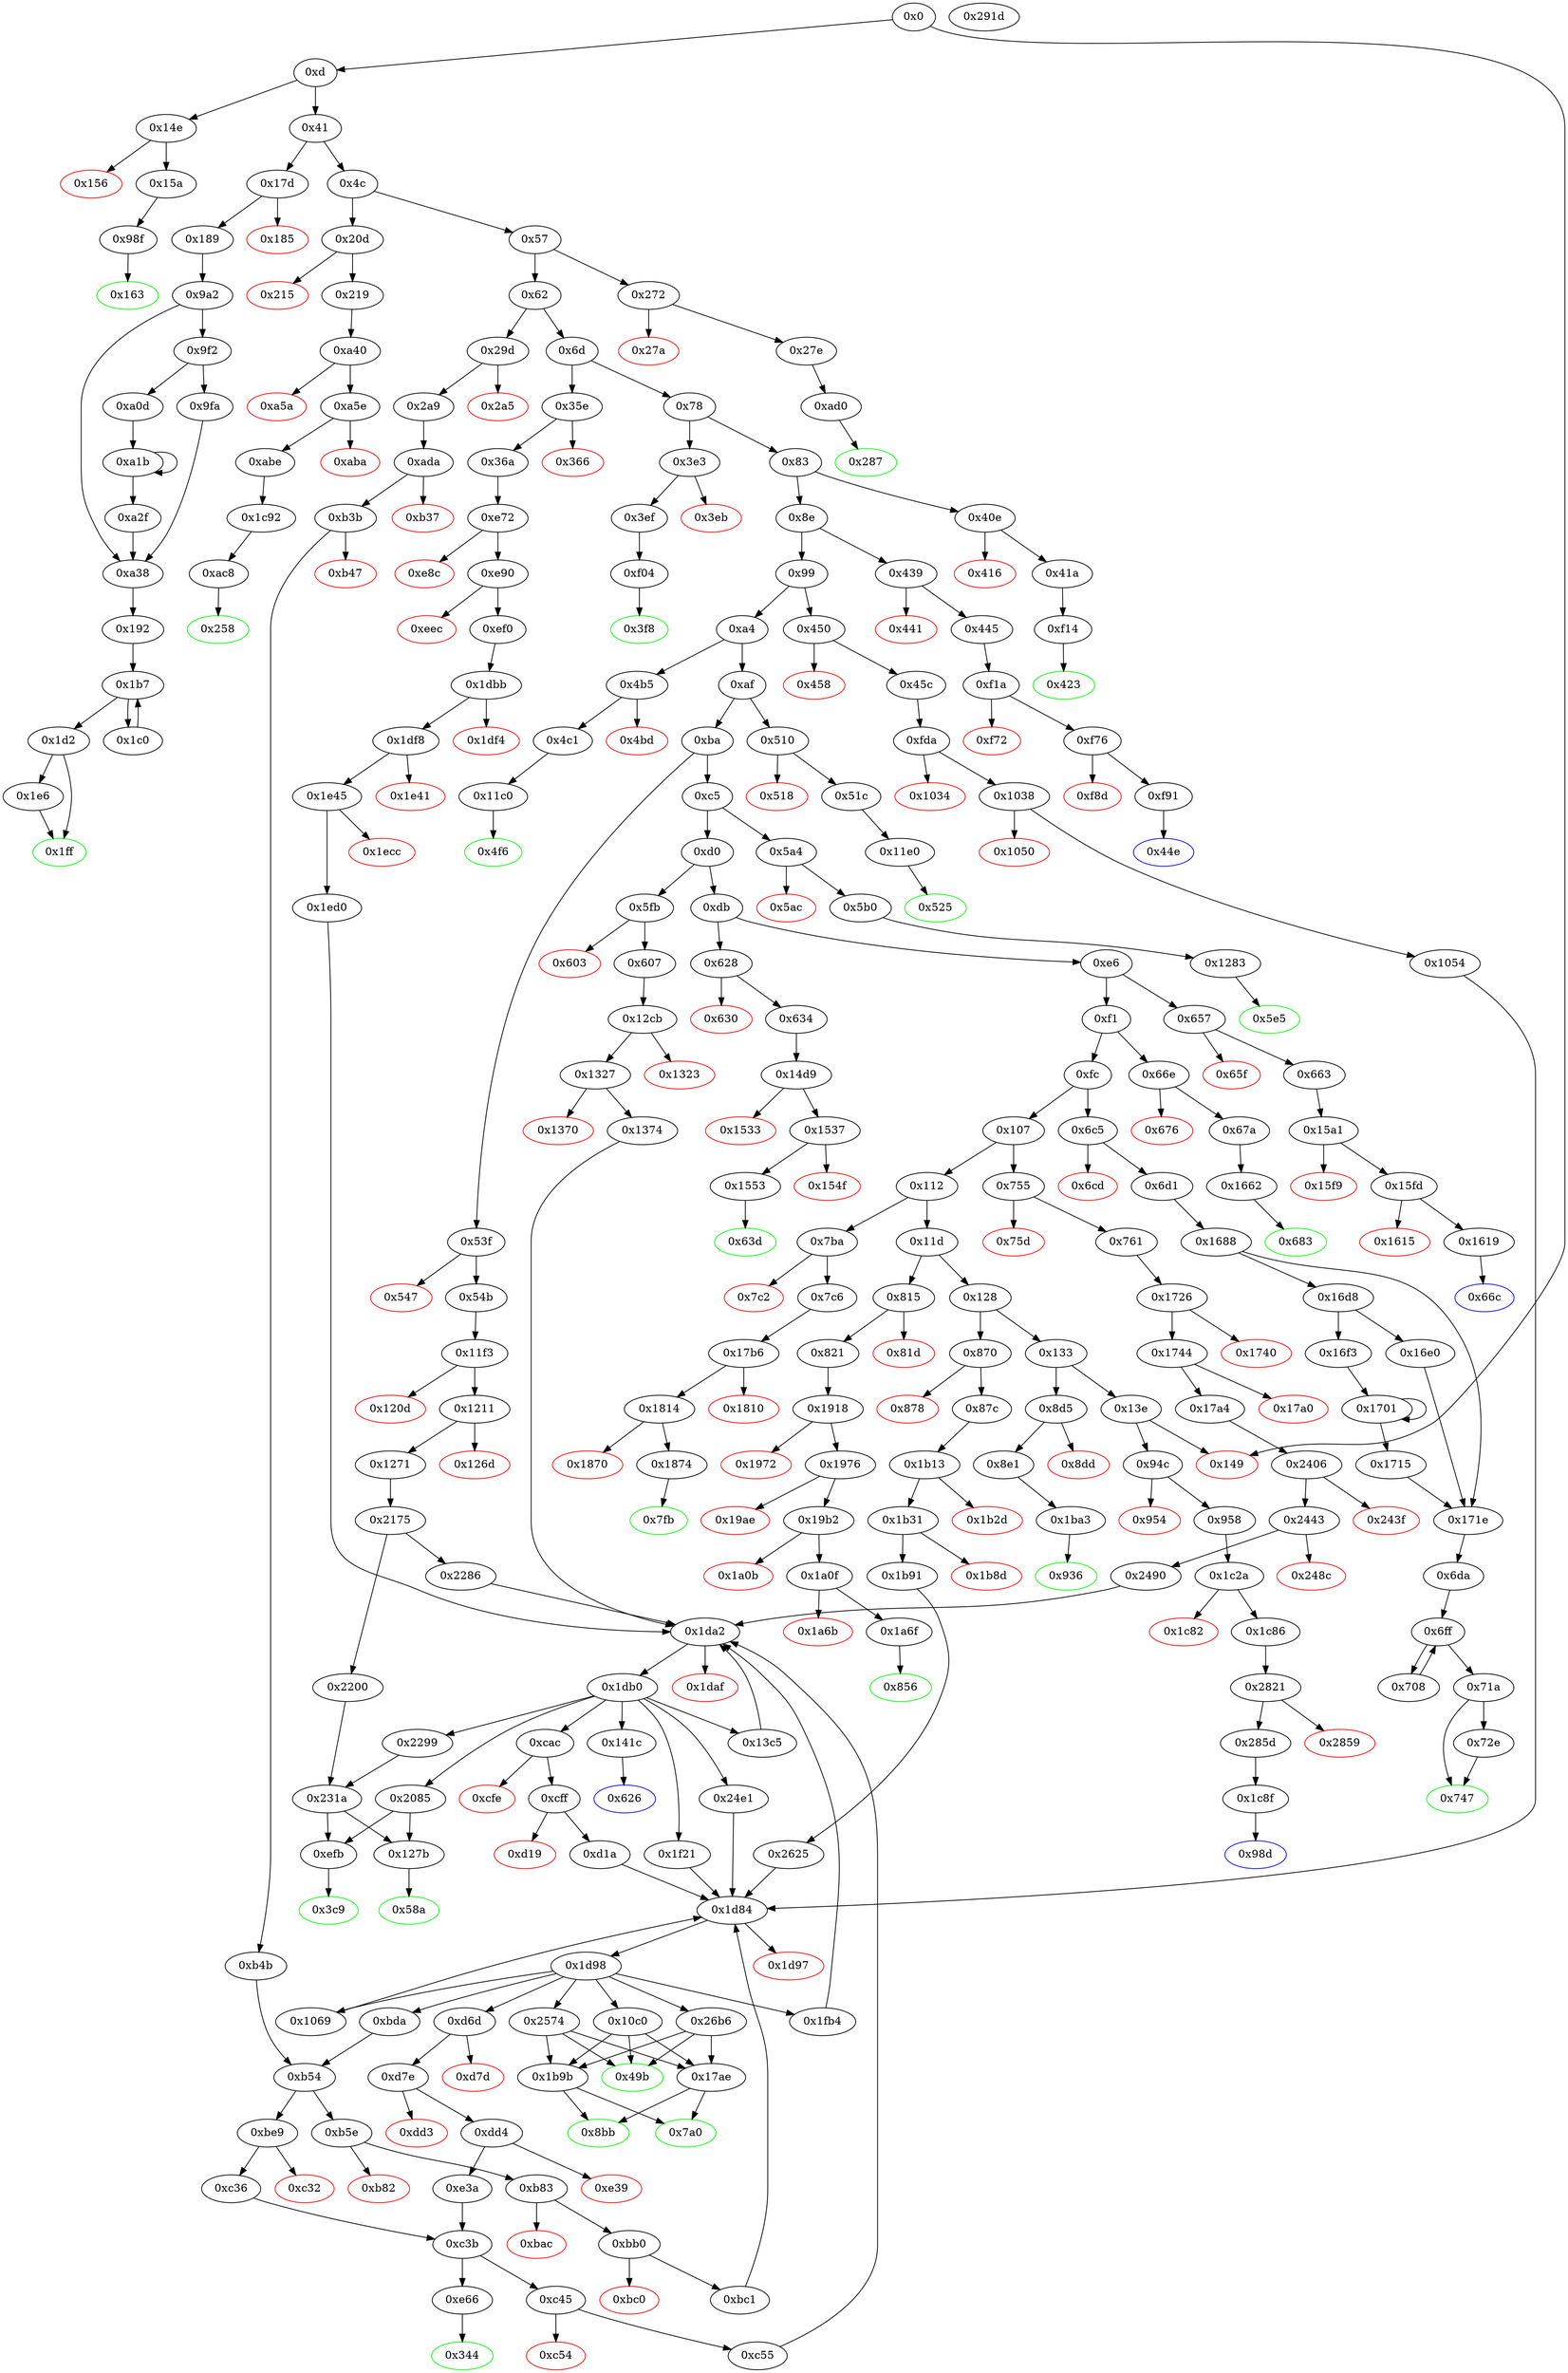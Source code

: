 digraph "" {
"0xa4" [fillcolor=white, id="0xa4", style=filled, tooltip="Block 0xa4\n[0xa4:0xae]\n---\nPredecessors: [0x99]\nSuccessors: [0xaf, 0x4b5]\n---\n0xa4 DUP1\n0xa5 PUSH4 0x4838d165\n0xaa EQ\n0xab PUSH2 0x4b5\n0xae JUMPI\n---\n0xa5: V42 = 0x4838d165\n0xaa: V43 = EQ 0x4838d165 V11\n0xab: V44 = 0x4b5\n0xae: JUMPI 0x4b5 V43\n---\nEntry stack: [V11]\nStack pops: 1\nStack additions: [S0]\nExit stack: [V11]\n\nDef sites:\nV11: {0xd.0x35}\n"];
"0x450" [fillcolor=white, id="0x450", style=filled, tooltip="Block 0x450\n[0x450:0x457]\n---\nPredecessors: [0x99]\nSuccessors: [0x458, 0x45c]\n---\n0x450 JUMPDEST\n0x451 CALLVALUE\n0x452 DUP1\n0x453 ISZERO\n0x454 PUSH2 0x45c\n0x457 JUMPI\n---\n0x450: JUMPDEST \n0x451: V321 = CALLVALUE\n0x453: V322 = ISZERO V321\n0x454: V323 = 0x45c\n0x457: JUMPI 0x45c V322\n---\nEntry stack: [V11]\nStack pops: 0\nStack additions: [V321]\nExit stack: [V11, V321]\n\nDef sites:\nV11: {0xd.0x35}\n"];
"0x27a" [color=red, fillcolor=white, id="0x27a", style=filled, tooltip="Block 0x27a\n[0x27a:0x27d]\n---\nPredecessors: [0x272]\nSuccessors: []\n---\n0x27a PUSH1 0x0\n0x27c DUP1\n0x27d REVERT\n---\n0x27a: V184 = 0x0\n0x27d: REVERT 0x0 0x0\n---\nEntry stack: [V11, V181]\nStack pops: 0\nStack additions: []\nExit stack: [V11, V181]\n\nDef sites:\nV11: {0xd.0x35}\nV181: {0x272.0x273}\n"];
"0x29d" [fillcolor=white, id="0x29d", style=filled, tooltip="Block 0x29d\n[0x29d:0x2a4]\n---\nPredecessors: [0x62]\nSuccessors: [0x2a5, 0x2a9]\n---\n0x29d JUMPDEST\n0x29e CALLVALUE\n0x29f DUP1\n0x2a0 ISZERO\n0x2a1 PUSH2 0x2a9\n0x2a4 JUMPI\n---\n0x29d: JUMPDEST \n0x29e: V194 = CALLVALUE\n0x2a0: V195 = ISZERO V194\n0x2a1: V196 = 0x2a9\n0x2a4: JUMPI 0x2a9 V195\n---\nEntry stack: [V11]\nStack pops: 0\nStack additions: [V194]\nExit stack: [V11, V194]\n\nDef sites:\nV11: {0xd.0x35}\n"];
"0x35e" [fillcolor=white, id="0x35e", style=filled, tooltip="Block 0x35e\n[0x35e:0x365]\n---\nPredecessors: [0x6d]\nSuccessors: [0x366, 0x36a]\n---\n0x35e JUMPDEST\n0x35f CALLVALUE\n0x360 DUP1\n0x361 ISZERO\n0x362 PUSH2 0x36a\n0x365 JUMPI\n---\n0x35e: JUMPDEST \n0x35f: V255 = CALLVALUE\n0x361: V256 = ISZERO V255\n0x362: V257 = 0x36a\n0x365: JUMPI 0x36a V256\n---\nEntry stack: [V11]\nStack pops: 0\nStack additions: [V255]\nExit stack: [V11, V255]\n\nDef sites:\nV11: {0xd.0x35}\n"];
"0xdb" [fillcolor=white, id="0xdb", style=filled, tooltip="Block 0xdb\n[0xdb:0xe5]\n---\nPredecessors: [0xd0]\nSuccessors: [0xe6, 0x628]\n---\n0xdb DUP1\n0xdc PUSH4 0x7d64bcb4\n0xe1 EQ\n0xe2 PUSH2 0x628\n0xe5 JUMPI\n---\n0xdc: V57 = 0x7d64bcb4\n0xe1: V58 = EQ 0x7d64bcb4 V11\n0xe2: V59 = 0x628\n0xe5: JUMPI 0x628 V58\n---\nEntry stack: [V11]\nStack pops: 1\nStack additions: [S0]\nExit stack: [V11]\n\nDef sites:\nV11: {0xd.0x35}\n"];
"0x663" [fillcolor=white, id="0x663", style=filled, tooltip="Block 0x663\n[0x663:0x66b]\n---\nPredecessors: [0x657]\nSuccessors: [0x15a1]\n---\n0x663 JUMPDEST\n0x664 POP\n0x665 PUSH2 0x66c\n0x668 PUSH2 0x15a1\n0x66b JUMP\n---\n0x663: JUMPDEST \n0x665: V478 = 0x66c\n0x668: V479 = 0x15a1\n0x66b: JUMP 0x15a1\n---\nEntry stack: [V11, V474]\nStack pops: 1\nStack additions: [0x66c]\nExit stack: [V11, 0x66c]\n\nDef sites:\nV11: {0xd.0x35}\nV474: {0x657.0x658}\n"];
"0x1874" [fillcolor=white, id="0x1874", style=filled, tooltip="Block 0x1874\n[0x1874:0x1917]\n---\nPredecessors: [0x1814]\nSuccessors: [0x7fb]\n---\n0x1874 JUMPDEST\n0x1875 PUSH1 0x0\n0x1877 PUSH1 0x4\n0x1879 PUSH1 0x0\n0x187b DUP5\n0x187c PUSH20 0xffffffffffffffffffffffffffffffffffffffff\n0x1891 AND\n0x1892 PUSH20 0xffffffffffffffffffffffffffffffffffffffff\n0x18a7 AND\n0x18a8 DUP2\n0x18a9 MSTORE\n0x18aa PUSH1 0x20\n0x18ac ADD\n0x18ad SWAP1\n0x18ae DUP2\n0x18af MSTORE\n0x18b0 PUSH1 0x20\n0x18b2 ADD\n0x18b3 PUSH1 0x0\n0x18b5 SHA3\n0x18b6 PUSH1 0x0\n0x18b8 PUSH2 0x100\n0x18bb EXP\n0x18bc DUP2\n0x18bd SLOAD\n0x18be DUP2\n0x18bf PUSH1 0xff\n0x18c1 MUL\n0x18c2 NOT\n0x18c3 AND\n0x18c4 SWAP1\n0x18c5 DUP4\n0x18c6 ISZERO\n0x18c7 ISZERO\n0x18c8 MUL\n0x18c9 OR\n0x18ca SWAP1\n0x18cb SSTORE\n0x18cc POP\n0x18cd DUP2\n0x18ce PUSH20 0xffffffffffffffffffffffffffffffffffffffff\n0x18e3 AND\n0x18e4 PUSH32 0xbe774851955c26a1d6a32b13b020663a069006b4a3b643ff0b809d318260572\n0x1905 PUSH1 0x40\n0x1907 MLOAD\n0x1908 PUSH1 0x40\n0x190a MLOAD\n0x190b DUP1\n0x190c SWAP2\n0x190d SUB\n0x190e SWAP1\n0x190f LOG2\n0x1910 PUSH1 0x1\n0x1912 SWAP1\n0x1913 POP\n0x1914 SWAP2\n0x1915 SWAP1\n0x1916 POP\n0x1917 JUMP\n---\n0x1874: JUMPDEST \n0x1875: V1700 = 0x0\n0x1877: V1701 = 0x4\n0x1879: V1702 = 0x0\n0x187c: V1703 = 0xffffffffffffffffffffffffffffffffffffffff\n0x1891: V1704 = AND 0xffffffffffffffffffffffffffffffffffffffff V584\n0x1892: V1705 = 0xffffffffffffffffffffffffffffffffffffffff\n0x18a7: V1706 = AND 0xffffffffffffffffffffffffffffffffffffffff V1704\n0x18a9: M[0x0] = V1706\n0x18aa: V1707 = 0x20\n0x18ac: V1708 = ADD 0x20 0x0\n0x18af: M[0x20] = 0x4\n0x18b0: V1709 = 0x20\n0x18b2: V1710 = ADD 0x20 0x20\n0x18b3: V1711 = 0x0\n0x18b5: V1712 = SHA3 0x0 0x40\n0x18b6: V1713 = 0x0\n0x18b8: V1714 = 0x100\n0x18bb: V1715 = EXP 0x100 0x0\n0x18bd: V1716 = S[V1712]\n0x18bf: V1717 = 0xff\n0x18c1: V1718 = MUL 0xff 0x1\n0x18c2: V1719 = NOT 0xff\n0x18c3: V1720 = AND 0xffffffffffffffffffffffffffffffffffffffffffffffffffffffffffffff00 V1716\n0x18c6: V1721 = ISZERO 0x0\n0x18c7: V1722 = ISZERO 0x1\n0x18c8: V1723 = MUL 0x0 0x1\n0x18c9: V1724 = OR 0x0 V1720\n0x18cb: S[V1712] = V1724\n0x18ce: V1725 = 0xffffffffffffffffffffffffffffffffffffffff\n0x18e3: V1726 = AND 0xffffffffffffffffffffffffffffffffffffffff V584\n0x18e4: V1727 = 0xbe774851955c26a1d6a32b13b020663a069006b4a3b643ff0b809d318260572\n0x1905: V1728 = 0x40\n0x1907: V1729 = M[0x40]\n0x1908: V1730 = 0x40\n0x190a: V1731 = M[0x40]\n0x190d: V1732 = SUB V1729 V1731\n0x190f: LOG V1731 V1732 0xbe774851955c26a1d6a32b13b020663a069006b4a3b643ff0b809d318260572 V1726\n0x1910: V1733 = 0x1\n0x1917: JUMP 0x7fb\n---\nEntry stack: [V11, 0x7fb, V584, 0x0]\nStack pops: 3\nStack additions: [0x1]\nExit stack: [V11, 0x1]\n\nDef sites:\nV11: {0xd.0x35}\n0x7fb: {0x7c6.0x7c8}\nV584: {0x7c6.0x7eb}\n0x0: {0x17b6.0x17b7}\n"];
"0x1615" [color=red, fillcolor=white, id="0x1615", style=filled, tooltip="Block 0x1615\n[0x1615:0x1618]\n---\nPredecessors: [0x15fd]\nSuccessors: []\n---\n0x1615 PUSH1 0x0\n0x1617 DUP1\n0x1618 REVERT\n---\n0x1615: V1511 = 0x0\n0x1618: REVERT 0x0 0x0\n---\nEntry stack: [V11, 0x66c]\nStack pops: 0\nStack additions: []\nExit stack: [V11, 0x66c]\n\nDef sites:\nV11: {0xd.0x35}\n0x66c: {0x663.0x665}\n"];
"0xe39" [color=red, fillcolor=white, id="0xe39", style=filled, tooltip="Block 0xe39\n[0xe39:0xe39]\n---\nPredecessors: [0xdd4]\nSuccessors: []\n---\n0xe39 INVALID\n---\n0xe39: INVALID \n---\nEntry stack: [V11, 0x3c9, S13, S12, S11, S10, S9, S8, S7, S6, S5, V1027, V1030, 0xddf252ad1be2c89b69c2b068fc378daa952ba7f163c4a11628f55a4df523b3ef, S1, S0]\nStack pops: 0\nStack additions: []\nExit stack: [V11, 0x3c9, S13, S12, S11, S10, S9, S8, S7, S6, S5, V1027, V1030, 0xddf252ad1be2c89b69c2b068fc378daa952ba7f163c4a11628f55a4df523b3ef, S1, S0]\n\nDef sites:\nV11: {0xd.0x35}\n0x3c9: {0x36a.0x36c}\nS13: {0x36a.0x38f, 0xd.0x35}\nS12: {0x761.0x763, 0x36a.0x3af, 0x87c.0x87e}\nS11: {0x761.0x786, 0x36a.0x3b9, 0xd.0x35, 0x87c.0x8a1}\nS10: {0x2a9.0x2ab, 0xe72.0xe73, 0x87c.0x8ab, 0x761.0x790}\nS9: {0x2a9.0x2d1, 0xef0.0xef1, 0x1b13.0x1b14, 0xd.0x35, 0x1726.0x1727}\nS8: {0x2a9.0x314, 0x1b91.0x1b92, 0x36a.0x38f, 0x17a4.0x17a5, 0x45c.0x45e}\nS7: {0x761.0x786, 0x36a.0x3af, 0xada.0xadb, 0x45c.0x481, 0x87c.0x8a1}\nS6: {0xbda.0xbe1, 0xe3a.0xe5e, 0x45c.0x48b, 0x87c.0x8ab, 0xc36.0xc37, 0xb4b.0xb50, 0x36a.0x3b9, 0x761.0x790}\nS5: {0xb4b.0xb4c, 0xfda.0xfdb, 0x1dbb.0x1dbc, 0x2625.0x2626, 0x1d84_0xbc1.0x1d8a, 0x2406.0x2407}\nV1027: {0xdd4.0xdf4}\nV1030: {0xdd4.0xe0b}\n0xddf252ad1be2c89b69c2b068fc378daa952ba7f163c4a11628f55a4df523b3ef: {0xdd4.0xe0c}\nS1: {0x2a9.0x314, 0x1b91.0x1b92, 0x36a.0x38f, 0x17a4.0x17a5, 0x45c.0x45e}\nS0: {0xbda.0xbe1, 0xe3a.0xe5e, 0x45c.0x48b, 0x87c.0x8ab, 0xc36.0xc37, 0xb4b.0xb50, 0x36a.0x3b9, 0x761.0x790}\n"];
"0x1b31" [fillcolor=white, id="0x1b31", style=filled, tooltip="Block 0x1b31\n[0x1b31:0x1b8c]\n---\nPredecessors: [0x1b13]\nSuccessors: [0x1b8d, 0x1b91]\n---\n0x1b31 JUMPDEST\n0x1b32 PUSH1 0x1\n0x1b34 ISZERO\n0x1b35 ISZERO\n0x1b36 PUSH1 0x4\n0x1b38 PUSH1 0x0\n0x1b3a CALLER\n0x1b3b PUSH20 0xffffffffffffffffffffffffffffffffffffffff\n0x1b50 AND\n0x1b51 PUSH20 0xffffffffffffffffffffffffffffffffffffffff\n0x1b66 AND\n0x1b67 DUP2\n0x1b68 MSTORE\n0x1b69 PUSH1 0x20\n0x1b6b ADD\n0x1b6c SWAP1\n0x1b6d DUP2\n0x1b6e MSTORE\n0x1b6f PUSH1 0x20\n0x1b71 ADD\n0x1b72 PUSH1 0x0\n0x1b74 SHA3\n0x1b75 PUSH1 0x0\n0x1b77 SWAP1\n0x1b78 SLOAD\n0x1b79 SWAP1\n0x1b7a PUSH2 0x100\n0x1b7d EXP\n0x1b7e SWAP1\n0x1b7f DIV\n0x1b80 PUSH1 0xff\n0x1b82 AND\n0x1b83 ISZERO\n0x1b84 ISZERO\n0x1b85 EQ\n0x1b86 ISZERO\n0x1b87 ISZERO\n0x1b88 ISZERO\n0x1b89 PUSH2 0x1b91\n0x1b8c JUMPI\n---\n0x1b31: JUMPDEST \n0x1b32: V1860 = 0x1\n0x1b34: V1861 = ISZERO 0x1\n0x1b35: V1862 = ISZERO 0x0\n0x1b36: V1863 = 0x4\n0x1b38: V1864 = 0x0\n0x1b3a: V1865 = CALLER\n0x1b3b: V1866 = 0xffffffffffffffffffffffffffffffffffffffff\n0x1b50: V1867 = AND 0xffffffffffffffffffffffffffffffffffffffff V1865\n0x1b51: V1868 = 0xffffffffffffffffffffffffffffffffffffffff\n0x1b66: V1869 = AND 0xffffffffffffffffffffffffffffffffffffffff V1867\n0x1b68: M[0x0] = V1869\n0x1b69: V1870 = 0x20\n0x1b6b: V1871 = ADD 0x20 0x0\n0x1b6e: M[0x20] = 0x4\n0x1b6f: V1872 = 0x20\n0x1b71: V1873 = ADD 0x20 0x20\n0x1b72: V1874 = 0x0\n0x1b74: V1875 = SHA3 0x0 0x40\n0x1b75: V1876 = 0x0\n0x1b78: V1877 = S[V1875]\n0x1b7a: V1878 = 0x100\n0x1b7d: V1879 = EXP 0x100 0x0\n0x1b7f: V1880 = DIV V1877 0x1\n0x1b80: V1881 = 0xff\n0x1b82: V1882 = AND 0xff V1880\n0x1b83: V1883 = ISZERO V1882\n0x1b84: V1884 = ISZERO V1883\n0x1b85: V1885 = EQ V1884 0x1\n0x1b86: V1886 = ISZERO V1885\n0x1b87: V1887 = ISZERO V1886\n0x1b88: V1888 = ISZERO V1887\n0x1b89: V1889 = 0x1b91\n0x1b8c: JUMPI 0x1b91 V1888\n---\nEntry stack: [V11, 0x8bb, V636, V639, 0x0]\nStack pops: 0\nStack additions: []\nExit stack: [V11, 0x8bb, V636, V639, 0x0]\n\nDef sites:\nV11: {0xd.0x35}\n0x8bb: {0x87c.0x87e}\nV636: {0x87c.0x8a1}\nV639: {0x87c.0x8ab}\n0x0: {0x1b13.0x1b14}\n"];
"0x1054" [fillcolor=white, id="0x1054", style=filled, tooltip="Block 0x1054\n[0x1054:0x1068]\n---\nPredecessors: [0x1038]\nSuccessors: [0x1d84]\n---\n0x1054 JUMPDEST\n0x1055 PUSH2 0x1069\n0x1058 DUP3\n0x1059 PUSH1 0x1\n0x105b SLOAD\n0x105c PUSH2 0x1d84\n0x105f SWAP1\n0x1060 SWAP2\n0x1061 SWAP1\n0x1062 PUSH4 0xffffffff\n0x1067 AND\n0x1068 JUMP\n---\n0x1054: JUMPDEST \n0x1055: V1191 = 0x1069\n0x1059: V1192 = 0x1\n0x105b: V1193 = S[0x1]\n0x105c: V1194 = 0x1d84\n0x1062: V1195 = 0xffffffff\n0x1067: V1196 = AND 0xffffffff 0x1d84\n0x1068: JUMP 0x1d84\n---\nEntry stack: [V11, 0x49b, V332, V335, 0x0]\nStack pops: 2\nStack additions: [S1, S0, 0x1069, V1193, S1]\nExit stack: [V11, 0x49b, V332, V335, 0x0, 0x1069, V1193, V335]\n\nDef sites:\nV11: {0xd.0x35}\n0x49b: {0x45c.0x45e}\nV332: {0x45c.0x481}\nV335: {0x45c.0x48b}\n0x0: {0xfda.0xfdb}\n"];
"0x366" [color=red, fillcolor=white, id="0x366", style=filled, tooltip="Block 0x366\n[0x366:0x369]\n---\nPredecessors: [0x35e]\nSuccessors: []\n---\n0x366 PUSH1 0x0\n0x368 DUP1\n0x369 REVERT\n---\n0x366: V258 = 0x0\n0x369: REVERT 0x0 0x0\n---\nEntry stack: [V11, V255]\nStack pops: 0\nStack additions: []\nExit stack: [V11, V255]\n\nDef sites:\nV11: {0xd.0x35}\nV255: {0x35e.0x35f}\n"];
"0x1050" [color=red, fillcolor=white, id="0x1050", style=filled, tooltip="Block 0x1050\n[0x1050:0x1053]\n---\nPredecessors: [0x1038]\nSuccessors: []\n---\n0x1050 PUSH1 0x0\n0x1052 DUP1\n0x1053 REVERT\n---\n0x1050: V1190 = 0x0\n0x1053: REVERT 0x0 0x0\n---\nEntry stack: [V11, 0x49b, V332, V335, 0x0]\nStack pops: 0\nStack additions: []\nExit stack: [V11, 0x49b, V332, V335, 0x0]\n\nDef sites:\nV11: {0xd.0x35}\n0x49b: {0x45c.0x45e}\nV332: {0x45c.0x481}\nV335: {0x45c.0x48b}\n0x0: {0xfda.0xfdb}\n"];
"0x2a9" [fillcolor=white, id="0x2a9", style=filled, tooltip="Block 0x2a9\n[0x2a9:0x343]\n---\nPredecessors: [0x29d]\nSuccessors: [0xada]\n---\n0x2a9 JUMPDEST\n0x2aa POP\n0x2ab PUSH2 0x344\n0x2ae PUSH1 0x4\n0x2b0 DUP1\n0x2b1 CALLDATASIZE\n0x2b2 SUB\n0x2b3 DUP2\n0x2b4 ADD\n0x2b5 SWAP1\n0x2b6 DUP1\n0x2b7 DUP1\n0x2b8 CALLDATALOAD\n0x2b9 SWAP1\n0x2ba PUSH1 0x20\n0x2bc ADD\n0x2bd SWAP1\n0x2be DUP3\n0x2bf ADD\n0x2c0 DUP1\n0x2c1 CALLDATALOAD\n0x2c2 SWAP1\n0x2c3 PUSH1 0x20\n0x2c5 ADD\n0x2c6 SWAP1\n0x2c7 DUP1\n0x2c8 DUP1\n0x2c9 PUSH1 0x20\n0x2cb MUL\n0x2cc PUSH1 0x20\n0x2ce ADD\n0x2cf PUSH1 0x40\n0x2d1 MLOAD\n0x2d2 SWAP1\n0x2d3 DUP2\n0x2d4 ADD\n0x2d5 PUSH1 0x40\n0x2d7 MSTORE\n0x2d8 DUP1\n0x2d9 SWAP4\n0x2da SWAP3\n0x2db SWAP2\n0x2dc SWAP1\n0x2dd DUP2\n0x2de DUP2\n0x2df MSTORE\n0x2e0 PUSH1 0x20\n0x2e2 ADD\n0x2e3 DUP4\n0x2e4 DUP4\n0x2e5 PUSH1 0x20\n0x2e7 MUL\n0x2e8 DUP1\n0x2e9 DUP3\n0x2ea DUP5\n0x2eb CALLDATACOPY\n0x2ec DUP3\n0x2ed ADD\n0x2ee SWAP2\n0x2ef POP\n0x2f0 POP\n0x2f1 POP\n0x2f2 POP\n0x2f3 POP\n0x2f4 POP\n0x2f5 SWAP2\n0x2f6 SWAP3\n0x2f7 SWAP2\n0x2f8 SWAP3\n0x2f9 SWAP1\n0x2fa DUP1\n0x2fb CALLDATALOAD\n0x2fc SWAP1\n0x2fd PUSH1 0x20\n0x2ff ADD\n0x300 SWAP1\n0x301 DUP3\n0x302 ADD\n0x303 DUP1\n0x304 CALLDATALOAD\n0x305 SWAP1\n0x306 PUSH1 0x20\n0x308 ADD\n0x309 SWAP1\n0x30a DUP1\n0x30b DUP1\n0x30c PUSH1 0x20\n0x30e MUL\n0x30f PUSH1 0x20\n0x311 ADD\n0x312 PUSH1 0x40\n0x314 MLOAD\n0x315 SWAP1\n0x316 DUP2\n0x317 ADD\n0x318 PUSH1 0x40\n0x31a MSTORE\n0x31b DUP1\n0x31c SWAP4\n0x31d SWAP3\n0x31e SWAP2\n0x31f SWAP1\n0x320 DUP2\n0x321 DUP2\n0x322 MSTORE\n0x323 PUSH1 0x20\n0x325 ADD\n0x326 DUP4\n0x327 DUP4\n0x328 PUSH1 0x20\n0x32a MUL\n0x32b DUP1\n0x32c DUP3\n0x32d DUP5\n0x32e CALLDATACOPY\n0x32f DUP3\n0x330 ADD\n0x331 SWAP2\n0x332 POP\n0x333 POP\n0x334 POP\n0x335 POP\n0x336 POP\n0x337 POP\n0x338 SWAP2\n0x339 SWAP3\n0x33a SWAP2\n0x33b SWAP3\n0x33c SWAP1\n0x33d POP\n0x33e POP\n0x33f POP\n0x340 PUSH2 0xada\n0x343 JUMP\n---\n0x2a9: JUMPDEST \n0x2ab: V198 = 0x344\n0x2ae: V199 = 0x4\n0x2b1: V200 = CALLDATASIZE\n0x2b2: V201 = SUB V200 0x4\n0x2b4: V202 = ADD 0x4 V201\n0x2b8: V203 = CALLDATALOAD 0x4\n0x2ba: V204 = 0x20\n0x2bc: V205 = ADD 0x20 0x4\n0x2bf: V206 = ADD 0x4 V203\n0x2c1: V207 = CALLDATALOAD V206\n0x2c3: V208 = 0x20\n0x2c5: V209 = ADD 0x20 V206\n0x2c9: V210 = 0x20\n0x2cb: V211 = MUL 0x20 V207\n0x2cc: V212 = 0x20\n0x2ce: V213 = ADD 0x20 V211\n0x2cf: V214 = 0x40\n0x2d1: V215 = M[0x40]\n0x2d4: V216 = ADD V215 V213\n0x2d5: V217 = 0x40\n0x2d7: M[0x40] = V216\n0x2df: M[V215] = V207\n0x2e0: V218 = 0x20\n0x2e2: V219 = ADD 0x20 V215\n0x2e5: V220 = 0x20\n0x2e7: V221 = MUL 0x20 V207\n0x2eb: CALLDATACOPY V219 V209 V221\n0x2ed: V222 = ADD V219 V221\n0x2fb: V223 = CALLDATALOAD 0x24\n0x2fd: V224 = 0x20\n0x2ff: V225 = ADD 0x20 0x24\n0x302: V226 = ADD 0x4 V223\n0x304: V227 = CALLDATALOAD V226\n0x306: V228 = 0x20\n0x308: V229 = ADD 0x20 V226\n0x30c: V230 = 0x20\n0x30e: V231 = MUL 0x20 V227\n0x30f: V232 = 0x20\n0x311: V233 = ADD 0x20 V231\n0x312: V234 = 0x40\n0x314: V235 = M[0x40]\n0x317: V236 = ADD V235 V233\n0x318: V237 = 0x40\n0x31a: M[0x40] = V236\n0x322: M[V235] = V227\n0x323: V238 = 0x20\n0x325: V239 = ADD 0x20 V235\n0x328: V240 = 0x20\n0x32a: V241 = MUL 0x20 V227\n0x32e: CALLDATACOPY V239 V229 V241\n0x330: V242 = ADD V239 V241\n0x340: V243 = 0xada\n0x343: JUMP 0xada\n---\nEntry stack: [V11, V194]\nStack pops: 1\nStack additions: [0x344, V215, V235]\nExit stack: [V11, 0x344, V215, V235]\n\nDef sites:\nV11: {0xd.0x35}\nV194: {0x29d.0x29e}\n"];
"0x4bd" [color=red, fillcolor=white, id="0x4bd", style=filled, tooltip="Block 0x4bd\n[0x4bd:0x4c0]\n---\nPredecessors: [0x4b5]\nSuccessors: []\n---\n0x4bd PUSH1 0x0\n0x4bf DUP1\n0x4c0 REVERT\n---\n0x4bd: V353 = 0x0\n0x4c0: REVERT 0x0 0x0\n---\nEntry stack: [V11, V350]\nStack pops: 0\nStack additions: []\nExit stack: [V11, V350]\n\nDef sites:\nV11: {0xd.0x35}\nV350: {0x4b5.0x4b6}\n"];
"0x870" [fillcolor=white, id="0x870", style=filled, tooltip="Block 0x870\n[0x870:0x877]\n---\nPredecessors: [0x128]\nSuccessors: [0x878, 0x87c]\n---\n0x870 JUMPDEST\n0x871 CALLVALUE\n0x872 DUP1\n0x873 ISZERO\n0x874 PUSH2 0x87c\n0x877 JUMPI\n---\n0x870: JUMPDEST \n0x871: V625 = CALLVALUE\n0x873: V626 = ISZERO V625\n0x874: V627 = 0x87c\n0x877: JUMPI 0x87c V626\n---\nEntry stack: [V11]\nStack pops: 0\nStack additions: [V625]\nExit stack: [V11, V625]\n\nDef sites:\nV11: {0xd.0x35}\n"];
"0x1726" [fillcolor=white, id="0x1726", style=filled, tooltip="Block 0x1726\n[0x1726:0x173f]\n---\nPredecessors: [0x761]\nSuccessors: [0x1740, 0x1744]\n---\n0x1726 JUMPDEST\n0x1727 PUSH1 0x0\n0x1729 PUSH1 0x3\n0x172b PUSH1 0x14\n0x172d SWAP1\n0x172e SLOAD\n0x172f SWAP1\n0x1730 PUSH2 0x100\n0x1733 EXP\n0x1734 SWAP1\n0x1735 DIV\n0x1736 PUSH1 0xff\n0x1738 AND\n0x1739 ISZERO\n0x173a ISZERO\n0x173b ISZERO\n0x173c PUSH2 0x1744\n0x173f JUMPI\n---\n0x1726: JUMPDEST \n0x1727: V1604 = 0x0\n0x1729: V1605 = 0x3\n0x172b: V1606 = 0x14\n0x172e: V1607 = S[0x3]\n0x1730: V1608 = 0x100\n0x1733: V1609 = EXP 0x100 0x14\n0x1735: V1610 = DIV V1607 0x10000000000000000000000000000000000000000\n0x1736: V1611 = 0xff\n0x1738: V1612 = AND 0xff V1610\n0x1739: V1613 = ISZERO V1612\n0x173a: V1614 = ISZERO V1613\n0x173b: V1615 = ISZERO V1614\n0x173c: V1616 = 0x1744\n0x173f: JUMPI 0x1744 V1615\n---\nEntry stack: [V11, 0x7a0, V555, V558]\nStack pops: 0\nStack additions: [0x0]\nExit stack: [V11, 0x7a0, V555, V558, 0x0]\n\nDef sites:\nV11: {0xd.0x35}\n0x7a0: {0x761.0x763}\nV555: {0x761.0x786}\nV558: {0x761.0x790}\n"];
"0x1034" [color=red, fillcolor=white, id="0x1034", style=filled, tooltip="Block 0x1034\n[0x1034:0x1037]\n---\nPredecessors: [0xfda]\nSuccessors: []\n---\n0x1034 PUSH1 0x0\n0x1036 DUP1\n0x1037 REVERT\n---\n0x1034: V1177 = 0x0\n0x1037: REVERT 0x0 0x0\n---\nEntry stack: [V11, 0x49b, V332, V335, 0x0]\nStack pops: 0\nStack additions: []\nExit stack: [V11, 0x49b, V332, V335, 0x0]\n\nDef sites:\nV11: {0xd.0x35}\n0x49b: {0x45c.0x45e}\nV332: {0x45c.0x481}\nV335: {0x45c.0x48b}\n0x0: {0xfda.0xfdb}\n"];
"0x99" [fillcolor=white, id="0x99", style=filled, tooltip="Block 0x99\n[0x99:0xa3]\n---\nPredecessors: [0x8e]\nSuccessors: [0xa4, 0x450]\n---\n0x99 DUP1\n0x9a PUSH4 0x40c10f19\n0x9f EQ\n0xa0 PUSH2 0x450\n0xa3 JUMPI\n---\n0x9a: V39 = 0x40c10f19\n0x9f: V40 = EQ 0x40c10f19 V11\n0xa0: V41 = 0x450\n0xa3: JUMPI 0x450 V40\n---\nEntry stack: [V11]\nStack pops: 1\nStack additions: [S0]\nExit stack: [V11]\n\nDef sites:\nV11: {0xd.0x35}\n"];
"0x10c0" [fillcolor=white, id="0x10c0", style=filled, tooltip="Block 0x10c0\n[0x10c0:0x11bf]\n---\nPredecessors: [0x1d98]\nSuccessors: [0x49b, 0x17ae, 0x1b9b]\n---\n0x10c0 JUMPDEST\n0x10c1 PUSH1 0x0\n0x10c3 DUP1\n0x10c4 DUP6\n0x10c5 PUSH20 0xffffffffffffffffffffffffffffffffffffffff\n0x10da AND\n0x10db PUSH20 0xffffffffffffffffffffffffffffffffffffffff\n0x10f0 AND\n0x10f1 DUP2\n0x10f2 MSTORE\n0x10f3 PUSH1 0x20\n0x10f5 ADD\n0x10f6 SWAP1\n0x10f7 DUP2\n0x10f8 MSTORE\n0x10f9 PUSH1 0x20\n0x10fb ADD\n0x10fc PUSH1 0x0\n0x10fe SHA3\n0x10ff DUP2\n0x1100 SWAP1\n0x1101 SSTORE\n0x1102 POP\n0x1103 DUP3\n0x1104 PUSH20 0xffffffffffffffffffffffffffffffffffffffff\n0x1119 AND\n0x111a PUSH32 0xf6798a560793a54c3bcfe86a93cde1e73087d944c0ea20544137d4121396885\n0x113b DUP4\n0x113c PUSH1 0x40\n0x113e MLOAD\n0x113f DUP1\n0x1140 DUP3\n0x1141 DUP2\n0x1142 MSTORE\n0x1143 PUSH1 0x20\n0x1145 ADD\n0x1146 SWAP2\n0x1147 POP\n0x1148 POP\n0x1149 PUSH1 0x40\n0x114b MLOAD\n0x114c DUP1\n0x114d SWAP2\n0x114e SUB\n0x114f SWAP1\n0x1150 LOG2\n0x1151 DUP3\n0x1152 PUSH20 0xffffffffffffffffffffffffffffffffffffffff\n0x1167 AND\n0x1168 PUSH1 0x0\n0x116a PUSH20 0xffffffffffffffffffffffffffffffffffffffff\n0x117f AND\n0x1180 PUSH32 0xddf252ad1be2c89b69c2b068fc378daa952ba7f163c4a11628f55a4df523b3ef\n0x11a1 DUP5\n0x11a2 PUSH1 0x40\n0x11a4 MLOAD\n0x11a5 DUP1\n0x11a6 DUP3\n0x11a7 DUP2\n0x11a8 MSTORE\n0x11a9 PUSH1 0x20\n0x11ab ADD\n0x11ac SWAP2\n0x11ad POP\n0x11ae POP\n0x11af PUSH1 0x40\n0x11b1 MLOAD\n0x11b2 DUP1\n0x11b3 SWAP2\n0x11b4 SUB\n0x11b5 SWAP1\n0x11b6 LOG3\n0x11b7 PUSH1 0x1\n0x11b9 SWAP1\n0x11ba POP\n0x11bb SWAP3\n0x11bc SWAP2\n0x11bd POP\n0x11be POP\n0x11bf JUMP\n---\n0x10c0: JUMPDEST \n0x10c1: V1214 = 0x0\n0x10c5: V1215 = 0xffffffffffffffffffffffffffffffffffffffff\n0x10da: V1216 = AND 0xffffffffffffffffffffffffffffffffffffffff S3\n0x10db: V1217 = 0xffffffffffffffffffffffffffffffffffffffff\n0x10f0: V1218 = AND 0xffffffffffffffffffffffffffffffffffffffff V1216\n0x10f2: M[0x0] = V1218\n0x10f3: V1219 = 0x20\n0x10f5: V1220 = ADD 0x20 0x0\n0x10f8: M[0x20] = 0x0\n0x10f9: V1221 = 0x20\n0x10fb: V1222 = ADD 0x20 0x20\n0x10fc: V1223 = 0x0\n0x10fe: V1224 = SHA3 0x0 0x40\n0x1101: S[V1224] = S0\n0x1104: V1225 = 0xffffffffffffffffffffffffffffffffffffffff\n0x1119: V1226 = AND 0xffffffffffffffffffffffffffffffffffffffff S3\n0x111a: V1227 = 0xf6798a560793a54c3bcfe86a93cde1e73087d944c0ea20544137d4121396885\n0x113c: V1228 = 0x40\n0x113e: V1229 = M[0x40]\n0x1142: M[V1229] = S2\n0x1143: V1230 = 0x20\n0x1145: V1231 = ADD 0x20 V1229\n0x1149: V1232 = 0x40\n0x114b: V1233 = M[0x40]\n0x114e: V1234 = SUB V1231 V1233\n0x1150: LOG V1233 V1234 0xf6798a560793a54c3bcfe86a93cde1e73087d944c0ea20544137d4121396885 V1226\n0x1152: V1235 = 0xffffffffffffffffffffffffffffffffffffffff\n0x1167: V1236 = AND 0xffffffffffffffffffffffffffffffffffffffff S3\n0x1168: V1237 = 0x0\n0x116a: V1238 = 0xffffffffffffffffffffffffffffffffffffffff\n0x117f: V1239 = AND 0xffffffffffffffffffffffffffffffffffffffff 0x0\n0x1180: V1240 = 0xddf252ad1be2c89b69c2b068fc378daa952ba7f163c4a11628f55a4df523b3ef\n0x11a2: V1241 = 0x40\n0x11a4: V1242 = M[0x40]\n0x11a8: M[V1242] = S2\n0x11a9: V1243 = 0x20\n0x11ab: V1244 = ADD 0x20 V1242\n0x11af: V1245 = 0x40\n0x11b1: V1246 = M[0x40]\n0x11b4: V1247 = SUB V1244 V1246\n0x11b6: LOG V1246 V1247 0xddf252ad1be2c89b69c2b068fc378daa952ba7f163c4a11628f55a4df523b3ef 0x0 V1236\n0x11b7: V1248 = 0x1\n0x11bf: JUMP S4\n---\nEntry stack: [V11, 0x3c9, S9, S8, S7, S6, S5, S4, S3, S2, S1, S0]\nStack pops: 5\nStack additions: [0x1]\nExit stack: [V11, 0x3c9, S9, S8, S7, S6, S5, 0x1]\n\nDef sites:\nV11: {0xd.0x35}\n0x3c9: {0x36a.0x36c}\nS9: {0x36a.0x38f, 0xd.0x35}\nS8: {0x761.0x763, 0x36a.0x3af, 0x87c.0x87e}\nS7: {0x761.0x786, 0x36a.0x3b9, 0xd.0x35, 0x87c.0x8a1}\nS6: {0x2a9.0x2ab, 0xe72.0xe73, 0x87c.0x8ab, 0x761.0x790}\nS5: {0x2a9.0x2d1, 0xef0.0xef1, 0x1b13.0x1b14, 0xd.0x35, 0x1726.0x1727}\nS4: {0x2a9.0x314, 0x1b91.0x1b92, 0x36a.0x38f, 0x17a4.0x17a5, 0x45c.0x45e}\nS3: {0x761.0x786, 0x36a.0x3af, 0xada.0xadb, 0x45c.0x481, 0x87c.0x8a1}\nS2: {0xbda.0xbe1, 0xe3a.0xe5e, 0x45c.0x48b, 0x87c.0x8ab, 0xc36.0xc37, 0xb4b.0xb50, 0x36a.0x3b9, 0x761.0x790}\nS1: {0xb4b.0xb4c, 0xfda.0xfdb, 0x1dbb.0x1dbc, 0x2625.0x2626, 0x1d84_0xbc1.0x1d8a, 0x2406.0x2407}\nS0: {0x1d84_0x24e1.0x1d8a, 0x1d84_0x2625.0x1d8a, 0x1d84_0xbc1.0x1d8a, 0x1d84_0x1f21.0x1d8a, 0x1d84_0x1054.0x1d8a, 0x1d84_0xd1a.0x1d8a, 0x1d84_0x1069.0x1d8a}\n"];
"0x11f3" [fillcolor=white, id="0x11f3", style=filled, tooltip="Block 0x11f3\n[0x11f3:0x120c]\n---\nPredecessors: [0x54b]\nSuccessors: [0x120d, 0x1211]\n---\n0x11f3 JUMPDEST\n0x11f4 PUSH1 0x0\n0x11f6 PUSH1 0x3\n0x11f8 PUSH1 0x14\n0x11fa SWAP1\n0x11fb SLOAD\n0x11fc SWAP1\n0x11fd PUSH2 0x100\n0x1200 EXP\n0x1201 SWAP1\n0x1202 DIV\n0x1203 PUSH1 0xff\n0x1205 AND\n0x1206 ISZERO\n0x1207 ISZERO\n0x1208 ISZERO\n0x1209 PUSH2 0x1211\n0x120c JUMPI\n---\n0x11f3: JUMPDEST \n0x11f4: V1270 = 0x0\n0x11f6: V1271 = 0x3\n0x11f8: V1272 = 0x14\n0x11fb: V1273 = S[0x3]\n0x11fd: V1274 = 0x100\n0x1200: V1275 = EXP 0x100 0x14\n0x1202: V1276 = DIV V1273 0x10000000000000000000000000000000000000000\n0x1203: V1277 = 0xff\n0x1205: V1278 = AND 0xff V1276\n0x1206: V1279 = ISZERO V1278\n0x1207: V1280 = ISZERO V1279\n0x1208: V1281 = ISZERO V1280\n0x1209: V1282 = 0x1211\n0x120c: JUMPI 0x1211 V1281\n---\nEntry stack: [V11, 0x58a, V404, V407]\nStack pops: 0\nStack additions: [0x0]\nExit stack: [V11, 0x58a, V404, V407, 0x0]\n\nDef sites:\nV11: {0xd.0x35}\n0x58a: {0x54b.0x54d}\nV404: {0x54b.0x570}\nV407: {0x54b.0x57a}\n"];
"0x83" [fillcolor=white, id="0x83", style=filled, tooltip="Block 0x83\n[0x83:0x8d]\n---\nPredecessors: [0x78]\nSuccessors: [0x8e, 0x40e]\n---\n0x83 DUP1\n0x84 PUSH4 0x313ce567\n0x89 EQ\n0x8a PUSH2 0x40e\n0x8d JUMPI\n---\n0x84: V33 = 0x313ce567\n0x89: V34 = EQ 0x313ce567 V11\n0x8a: V35 = 0x40e\n0x8d: JUMPI 0x40e V34\n---\nEntry stack: [V11]\nStack pops: 1\nStack additions: [S0]\nExit stack: [V11]\n\nDef sites:\nV11: {0xd.0x35}\n"];
"0x2821" [fillcolor=white, id="0x2821", style=filled, tooltip="Block 0x2821\n[0x2821:0x2858]\n---\nPredecessors: [0x1c86]\nSuccessors: [0x2859, 0x285d]\n---\n0x2821 JUMPDEST\n0x2822 PUSH1 0x0\n0x2824 PUSH20 0xffffffffffffffffffffffffffffffffffffffff\n0x2839 AND\n0x283a DUP2\n0x283b PUSH20 0xffffffffffffffffffffffffffffffffffffffff\n0x2850 AND\n0x2851 EQ\n0x2852 ISZERO\n0x2853 ISZERO\n0x2854 ISZERO\n0x2855 PUSH2 0x285d\n0x2858 JUMPI\n---\n0x2821: JUMPDEST \n0x2822: V2486 = 0x0\n0x2824: V2487 = 0xffffffffffffffffffffffffffffffffffffffff\n0x2839: V2488 = AND 0xffffffffffffffffffffffffffffffffffffffff 0x0\n0x283b: V2489 = 0xffffffffffffffffffffffffffffffffffffffff\n0x2850: V2490 = AND 0xffffffffffffffffffffffffffffffffffffffff V692\n0x2851: V2491 = EQ V2490 0x0\n0x2852: V2492 = ISZERO V2491\n0x2853: V2493 = ISZERO V2492\n0x2854: V2494 = ISZERO V2493\n0x2855: V2495 = 0x285d\n0x2858: JUMPI 0x285d V2494\n---\nEntry stack: [V11, 0x98d, V692, 0x1c8f, V692]\nStack pops: 1\nStack additions: [S0]\nExit stack: [V11, 0x98d, V692, 0x1c8f, V692]\n\nDef sites:\nV11: {0xd.0x35}\n0x98d: {0x958.0x95a}\nV692: {0x958.0x97d}\n0x1c8f: {0x1c86.0x1c87}\nV692: {0x958.0x97d}\n"];
"0x1d84" [fillcolor=white, id="0x1d84", style=filled, tooltip="Block 0x1d84\n[0x1d84:0x1d96]\n---\nPredecessors: [0xbc1, 0xd1a, 0x1054, 0x1069, 0x1f21, 0x24e1, 0x2625]\nSuccessors: [0x1d97, 0x1d98]\n---\n0x1d84 JUMPDEST\n0x1d85 PUSH1 0x0\n0x1d87 DUP1\n0x1d88 DUP3\n0x1d89 DUP5\n0x1d8a ADD\n0x1d8b SWAP1\n0x1d8c POP\n0x1d8d DUP4\n0x1d8e DUP2\n0x1d8f LT\n0x1d90 ISZERO\n0x1d91 ISZERO\n0x1d92 ISZERO\n0x1d93 PUSH2 0x1d98\n0x1d96 JUMPI\n---\n0x1d84: JUMPDEST \n0x1d85: V1977 = 0x0\n0x1d8a: V1978 = ADD S1 S0\n0x1d8f: V1979 = LT V1978 S1\n0x1d90: V1980 = ISZERO V1979\n0x1d91: V1981 = ISZERO V1980\n0x1d92: V1982 = ISZERO V1981\n0x1d93: V1983 = 0x1d98\n0x1d96: JUMPI 0x1d98 V1982\n---\nEntry stack: [V11, S12, S11, S10, S9, S8, S7, S6, S5, S4, S3, {0xbda, 0xd6d, 0x1069, 0x10c0, 0x1fb4, 0x2574, 0x26b6}, S1, S0]\nStack pops: 2\nStack additions: [S1, S0, 0x0, V1978]\nExit stack: [V11, S12, S11, S10, S9, S8, S7, S6, S5, S4, S3, {0xbda, 0xd6d, 0x1069, 0x10c0, 0x1fb4, 0x2574, 0x26b6}, S1, S0, 0x0, V1978]\n\nDef sites:\nV11: {0xd.0x35}\nS12: {0x36a.0x36c, 0xd.0x35}\nS11: {0x54b.0x54d, 0x36a.0x38f, 0xd.0x35}\nS10: {0x761.0x763, 0x54b.0x570, 0x36a.0x3af, 0x87c.0x87e}\nS9: {0x761.0x786, 0x54b.0x57a, 0x36a.0x3b9, 0xd.0x35, 0x87c.0x8a1}\nS8: {0x2a9.0x2ab, 0x11f3.0x11f4, 0xe72.0xe73, 0x87c.0x8ab, 0x761.0x790}\nS7: {0x2a9.0x2d1, 0xd.0x35, 0x1271.0x1272, 0xef0.0xef1, 0x1b13.0x1b14, 0x1726.0x1727}\nS6: {0x2a9.0x314, 0x54b.0x570, 0x36a.0x38f, 0x45c.0x45e, 0x1b91.0x1b92, 0x17a4.0x17a5}\nS5: {0x54b.0x57a, 0xada.0xadb, 0x36a.0x3af, 0x45c.0x481, 0x87c.0x8a1, 0xd.0x35, 0x761.0x786}\nS4: {0xbda.0xbe1, 0xe3a.0xe5e, 0x45c.0x48b, 0x87c.0x8ab, 0x2175.0x2176, 0xc36.0xc37, 0xb4b.0xb50, 0x36a.0x3b9, 0x761.0x790, 0x607.0x609}\nS3: {0x1dbb.0x1dbc, 0xfda.0xfdb, 0x2175.0x21f5, 0x1d84_0x24e1.0x1d8a, 0x1d84_0x2625.0x1d8a, 0x1d84_0xbc1.0x1d8a, 0x1d84_0x1f21.0x1d8a, 0xb4b.0xb4c, 0x1d84_0x1054.0x1d8a, 0x1d84_0xd1a.0x1d8a, 0x1d84_0x1069.0x1d8a, 0x2625.0x2626, 0x607.0x616, 0x2406.0x2407}\n{0xbda, 0xd6d, 0x1069, 0x10c0, 0x1fb4, 0x2574, 0x26b6}: {0x1069.0x1070, 0x24e1.0x2524, 0xcac.0xcef, 0x1f21.0x1f64, 0xbb0.0xbb1, 0x2625.0x2628, 0x1054.0x1055}\nS1: {0x24e1.0x2566, 0xd1a.0xd5f, 0x1054.0x105b, 0x1d84_0x24e1.0x1d8a, 0x1d84_0x2625.0x1d8a, 0x1d84_0xbc1.0x1d8a, 0x1d84_0x1f21.0x1d8a, 0xb4b.0xb4c, 0x1d84_0x1054.0x1d8a, 0x1d84_0xd1a.0x1d8a, 0x1d84_0x1069.0x1d8a, 0x1069.0x10b2, 0x1f21.0x1fa6, 0x2625.0x26a8}\nS0: {0xbda.0xbe1, 0xe3a.0xe5e, 0x45c.0x48b, 0xcff.0xd09, 0x87c.0x8ab, 0x2175.0x2176, 0x761.0x790, 0xc36.0xc37, 0xb4b.0xb50, 0x36a.0x3b9, 0xbc1.0xbcb, 0x607.0x609}\n"];
"0x7c6" [fillcolor=white, id="0x7c6", style=filled, tooltip="Block 0x7c6\n[0x7c6:0x7fa]\n---\nPredecessors: [0x7ba]\nSuccessors: [0x17b6]\n---\n0x7c6 JUMPDEST\n0x7c7 POP\n0x7c8 PUSH2 0x7fb\n0x7cb PUSH1 0x4\n0x7cd DUP1\n0x7ce CALLDATASIZE\n0x7cf SUB\n0x7d0 DUP2\n0x7d1 ADD\n0x7d2 SWAP1\n0x7d3 DUP1\n0x7d4 DUP1\n0x7d5 CALLDATALOAD\n0x7d6 PUSH20 0xffffffffffffffffffffffffffffffffffffffff\n0x7eb AND\n0x7ec SWAP1\n0x7ed PUSH1 0x20\n0x7ef ADD\n0x7f0 SWAP1\n0x7f1 SWAP3\n0x7f2 SWAP2\n0x7f3 SWAP1\n0x7f4 POP\n0x7f5 POP\n0x7f6 POP\n0x7f7 PUSH2 0x17b6\n0x7fa JUMP\n---\n0x7c6: JUMPDEST \n0x7c8: V577 = 0x7fb\n0x7cb: V578 = 0x4\n0x7ce: V579 = CALLDATASIZE\n0x7cf: V580 = SUB V579 0x4\n0x7d1: V581 = ADD 0x4 V580\n0x7d5: V582 = CALLDATALOAD 0x4\n0x7d6: V583 = 0xffffffffffffffffffffffffffffffffffffffff\n0x7eb: V584 = AND 0xffffffffffffffffffffffffffffffffffffffff V582\n0x7ed: V585 = 0x20\n0x7ef: V586 = ADD 0x20 0x4\n0x7f7: V587 = 0x17b6\n0x7fa: JUMP 0x17b6\n---\nEntry stack: [V11, V573]\nStack pops: 1\nStack additions: [0x7fb, V584]\nExit stack: [V11, 0x7fb, V584]\n\nDef sites:\nV11: {0xd.0x35}\nV573: {0x7ba.0x7bb}\n"];
"0x9f2" [fillcolor=white, id="0x9f2", style=filled, tooltip="Block 0x9f2\n[0x9f2:0x9f9]\n---\nPredecessors: [0x9a2]\nSuccessors: [0x9fa, 0xa0d]\n---\n0x9f2 DUP1\n0x9f3 PUSH1 0x1f\n0x9f5 LT\n0x9f6 PUSH2 0xa0d\n0x9f9 JUMPI\n---\n0x9f3: V742 = 0x1f\n0x9f5: V743 = LT 0x1f V739\n0x9f6: V744 = 0xa0d\n0x9f9: JUMPI 0xa0d V743\n---\nEntry stack: [V11, 0x192, V724, 0x6, V715, V728, 0x6, V739]\nStack pops: 1\nStack additions: [S0]\nExit stack: [V11, 0x192, V724, 0x6, V715, V728, 0x6, V739]\n\nDef sites:\nV11: {0xd.0x35}\n0x192: {0x189.0x18b}\nV724: {0x9a2.0x9c7}\n0x6: {0x9a2.0x9a3}\nV715: {0x9a2.0x9b7}\nV728: {0x9a2.0x9d7}\n0x6: {0x9a2.0x9a3}\nV739: {0x9a2.0x9eb}\n"];
"0x171e" [fillcolor=white, id="0x171e", style=filled, tooltip="Block 0x171e\n[0x171e:0x1725]\n---\nPredecessors: [0x1688, 0x16e0, 0x1715]\nSuccessors: [0x6da]\n---\n0x171e JUMPDEST\n0x171f POP\n0x1720 POP\n0x1721 POP\n0x1722 POP\n0x1723 POP\n0x1724 DUP2\n0x1725 JUMP\n---\n0x171e: JUMPDEST \n0x1725: JUMP 0x6da\n---\nEntry stack: [V11, 0x6da, V1560, 0x7, V1551, S2, S1, S0]\nStack pops: 7\nStack additions: [S6, S5]\nExit stack: [V11, 0x6da, V1560]\n\nDef sites:\nV11: {0xd.0x35}\n0x6da: {0x6d1.0x6d3}\nV1560: {0x1688.0x16ad}\n0x7: {0x1688.0x1689}\nV1551: {0x1688.0x169d}\nS2: {0x1688.0x16bd, 0x1715.0x171c, 0x16e0.0x16ed}\nS1: {0x1701.0x1709, 0x1688.0x1689}\nS0: {0x1688.0x16d1, 0x16f3.0x16f5}\n"];
"0x1df4" [color=red, fillcolor=white, id="0x1df4", style=filled, tooltip="Block 0x1df4\n[0x1df4:0x1df7]\n---\nPredecessors: [0x1dbb]\nSuccessors: []\n---\n0x1df4 PUSH1 0x0\n0x1df6 DUP1\n0x1df7 REVERT\n---\n0x1df4: V2001 = 0x0\n0x1df7: REVERT 0x0 0x0\n---\nEntry stack: [V11, 0x3c9, V266, V271, V274, 0x0, 0xefb, V266, V271, V274, 0x0]\nStack pops: 0\nStack additions: []\nExit stack: [V11, 0x3c9, V266, V271, V274, 0x0, 0xefb, V266, V271, V274, 0x0]\n\nDef sites:\nV11: {0xd.0x35}\n0x3c9: {0x36a.0x36c}\nV266: {0x36a.0x38f}\nV271: {0x36a.0x3af}\nV274: {0x36a.0x3b9}\n0x0: {0xe72.0xe73}\n0xefb: {0xef0.0xef1}\nV266: {0x36a.0x38f}\nV271: {0x36a.0x3af}\nV274: {0x36a.0x3b9}\n0x0: {0x1dbb.0x1dbc}\n"];
"0x71a" [fillcolor=white, id="0x71a", style=filled, tooltip="Block 0x71a\n[0x71a:0x72d]\n---\nPredecessors: [0x6ff]\nSuccessors: [0x72e, 0x747]\n---\n0x71a JUMPDEST\n0x71b POP\n0x71c POP\n0x71d POP\n0x71e POP\n0x71f SWAP1\n0x720 POP\n0x721 SWAP1\n0x722 DUP2\n0x723 ADD\n0x724 SWAP1\n0x725 PUSH1 0x1f\n0x727 AND\n0x728 DUP1\n0x729 ISZERO\n0x72a PUSH2 0x747\n0x72d JUMPI\n---\n0x71a: JUMPDEST \n0x723: V524 = ADD V511 V510\n0x725: V525 = 0x1f\n0x727: V526 = AND 0x1f V511\n0x729: V527 = ISZERO V526\n0x72a: V528 = 0x747\n0x72d: JUMPI 0x747 V527\n---\nEntry stack: [V11, 0x6da, V1560, V504, V504, V510, V513, V511, V511, V510, V513, S0]\nStack pops: 7\nStack additions: [V524, V526]\nExit stack: [V11, 0x6da, V1560, V504, V504, V524, V526]\n\nDef sites:\nV11: {0xd.0x35}\n0x6da: {0x6d1.0x6d3}\nV1560: {0x1688.0x16ad}\nV504: {0x6da.0x6dd}\nV504: {0x6da.0x6dd}\nV510: {0x6da.0x6f0}\nV513: {0x6da.0x6f8}\nV511: {0x6da.0x6f4}\nV511: {0x6da.0x6f4}\nV510: {0x6da.0x6f0}\nV513: {0x6da.0x6f8}\nS0: {0x708.0x713, 0x6da.0x6fd}\n"];
"0xdd4" [fillcolor=white, id="0xdd4", style=filled, tooltip="Block 0xdd4\n[0xdd4:0xe38]\n---\nPredecessors: [0xd7e]\nSuccessors: [0xe39, 0xe3a]\n---\n0xdd4 JUMPDEST\n0xdd5 SWAP1\n0xdd6 PUSH1 0x20\n0xdd8 ADD\n0xdd9 SWAP1\n0xdda PUSH1 0x20\n0xddc MUL\n0xddd ADD\n0xdde MLOAD\n0xddf PUSH20 0xffffffffffffffffffffffffffffffffffffffff\n0xdf4 AND\n0xdf5 CALLER\n0xdf6 PUSH20 0xffffffffffffffffffffffffffffffffffffffff\n0xe0b AND\n0xe0c PUSH32 0xddf252ad1be2c89b69c2b068fc378daa952ba7f163c4a11628f55a4df523b3ef\n0xe2d DUP7\n0xe2e DUP6\n0xe2f DUP2\n0xe30 MLOAD\n0xe31 DUP2\n0xe32 LT\n0xe33 ISZERO\n0xe34 ISZERO\n0xe35 PUSH2 0xe3a\n0xe38 JUMPI\n---\n0xdd4: JUMPDEST \n0xdd6: V1020 = 0x20\n0xdd8: V1021 = ADD 0x20 S1\n0xdda: V1022 = 0x20\n0xddc: V1023 = MUL 0x20 S0\n0xddd: V1024 = ADD V1023 V1021\n0xdde: V1025 = M[V1024]\n0xddf: V1026 = 0xffffffffffffffffffffffffffffffffffffffff\n0xdf4: V1027 = AND 0xffffffffffffffffffffffffffffffffffffffff V1025\n0xdf5: V1028 = CALLER\n0xdf6: V1029 = 0xffffffffffffffffffffffffffffffffffffffff\n0xe0b: V1030 = AND 0xffffffffffffffffffffffffffffffffffffffff V1028\n0xe0c: V1031 = 0xddf252ad1be2c89b69c2b068fc378daa952ba7f163c4a11628f55a4df523b3ef\n0xe30: V1032 = M[S5]\n0xe32: V1033 = LT S3 V1032\n0xe33: V1034 = ISZERO V1033\n0xe34: V1035 = ISZERO V1034\n0xe35: V1036 = 0xe3a\n0xe38: JUMPI 0xe3a V1035\n---\nEntry stack: [V11, 0x3c9, S10, S9, S8, S7, S6, S5, S4, S3, S2, S1, S0]\nStack pops: 6\nStack additions: [S5, S4, S3, S2, V1027, V1030, 0xddf252ad1be2c89b69c2b068fc378daa952ba7f163c4a11628f55a4df523b3ef, S5, S3]\nExit stack: [V11, 0x3c9, S10, S9, S8, S7, S6, S5, S4, S3, S2, V1027, V1030, 0xddf252ad1be2c89b69c2b068fc378daa952ba7f163c4a11628f55a4df523b3ef, S5, S3]\n\nDef sites:\nV11: {0xd.0x35}\n0x3c9: {0x36a.0x36c}\nS10: {0x36a.0x38f, 0xd.0x35}\nS9: {0x761.0x763, 0x36a.0x3af, 0x87c.0x87e}\nS8: {0x761.0x786, 0x36a.0x3b9, 0xd.0x35, 0x87c.0x8a1}\nS7: {0x2a9.0x2ab, 0xe72.0xe73, 0x87c.0x8ab, 0x761.0x790}\nS6: {0x2a9.0x2d1, 0xef0.0xef1, 0x1b13.0x1b14, 0xd.0x35, 0x1726.0x1727}\nS5: {0x2a9.0x314, 0x1b91.0x1b92, 0x36a.0x38f, 0x17a4.0x17a5, 0x45c.0x45e}\nS4: {0x761.0x786, 0x36a.0x3af, 0xada.0xadb, 0x45c.0x481, 0x87c.0x8a1}\nS3: {0xbda.0xbe1, 0xe3a.0xe5e, 0x45c.0x48b, 0x87c.0x8ab, 0xc36.0xc37, 0xb4b.0xb50, 0x36a.0x3b9, 0x761.0x790}\nS2: {0xb4b.0xb4c, 0xfda.0xfdb, 0x1dbb.0x1dbc, 0x2625.0x2626, 0x1d84_0xbc1.0x1d8a, 0x2406.0x2407}\nS1: {0x2a9.0x2d1, 0xef0.0xef1, 0x1b13.0x1b14, 0xd.0x35, 0x1726.0x1727}\nS0: {0xbda.0xbe1, 0xe3a.0xe5e, 0x45c.0x48b, 0x87c.0x8ab, 0xc36.0xc37, 0xb4b.0xb50, 0x36a.0x3b9, 0x761.0x790}\n"];
"0x1069" [fillcolor=white, id="0x1069", style=filled, tooltip="Block 0x1069\n[0x1069:0x10bf]\n---\nPredecessors: [0x1d98]\nSuccessors: [0x1d84]\n---\n0x1069 JUMPDEST\n0x106a PUSH1 0x1\n0x106c DUP2\n0x106d SWAP1\n0x106e SSTORE\n0x106f POP\n0x1070 PUSH2 0x10c0\n0x1073 DUP3\n0x1074 PUSH1 0x0\n0x1076 DUP1\n0x1077 DUP7\n0x1078 PUSH20 0xffffffffffffffffffffffffffffffffffffffff\n0x108d AND\n0x108e PUSH20 0xffffffffffffffffffffffffffffffffffffffff\n0x10a3 AND\n0x10a4 DUP2\n0x10a5 MSTORE\n0x10a6 PUSH1 0x20\n0x10a8 ADD\n0x10a9 SWAP1\n0x10aa DUP2\n0x10ab MSTORE\n0x10ac PUSH1 0x20\n0x10ae ADD\n0x10af PUSH1 0x0\n0x10b1 SHA3\n0x10b2 SLOAD\n0x10b3 PUSH2 0x1d84\n0x10b6 SWAP1\n0x10b7 SWAP2\n0x10b8 SWAP1\n0x10b9 PUSH4 0xffffffff\n0x10be AND\n0x10bf JUMP\n---\n0x1069: JUMPDEST \n0x106a: V1197 = 0x1\n0x106e: S[0x1] = S0\n0x1070: V1198 = 0x10c0\n0x1074: V1199 = 0x0\n0x1078: V1200 = 0xffffffffffffffffffffffffffffffffffffffff\n0x108d: V1201 = AND 0xffffffffffffffffffffffffffffffffffffffff S3\n0x108e: V1202 = 0xffffffffffffffffffffffffffffffffffffffff\n0x10a3: V1203 = AND 0xffffffffffffffffffffffffffffffffffffffff V1201\n0x10a5: M[0x0] = V1203\n0x10a6: V1204 = 0x20\n0x10a8: V1205 = ADD 0x20 0x0\n0x10ab: M[0x20] = 0x0\n0x10ac: V1206 = 0x20\n0x10ae: V1207 = ADD 0x20 0x20\n0x10af: V1208 = 0x0\n0x10b1: V1209 = SHA3 0x0 0x40\n0x10b2: V1210 = S[V1209]\n0x10b3: V1211 = 0x1d84\n0x10b9: V1212 = 0xffffffff\n0x10be: V1213 = AND 0xffffffff 0x1d84\n0x10bf: JUMP 0x1d84\n---\nEntry stack: [V11, 0x3c9, S9, S8, S7, S6, S5, S4, S3, S2, S1, S0]\nStack pops: 4\nStack additions: [S3, S2, S1, 0x10c0, V1210, S2]\nExit stack: [V11, 0x3c9, S9, S8, S7, S6, S5, S4, S3, S2, S1, 0x10c0, V1210, S2]\n\nDef sites:\nV11: {0xd.0x35}\n0x3c9: {0x36a.0x36c}\nS9: {0x36a.0x38f, 0xd.0x35}\nS8: {0x761.0x763, 0x36a.0x3af, 0x87c.0x87e}\nS7: {0x761.0x786, 0x36a.0x3b9, 0xd.0x35, 0x87c.0x8a1}\nS6: {0x2a9.0x2ab, 0xe72.0xe73, 0x87c.0x8ab, 0x761.0x790}\nS5: {0x2a9.0x2d1, 0xef0.0xef1, 0x1b13.0x1b14, 0xd.0x35, 0x1726.0x1727}\nS4: {0x2a9.0x314, 0x1b91.0x1b92, 0x36a.0x38f, 0x17a4.0x17a5, 0x45c.0x45e}\nS3: {0x761.0x786, 0x36a.0x3af, 0xada.0xadb, 0x45c.0x481, 0x87c.0x8a1}\nS2: {0xbda.0xbe1, 0xe3a.0xe5e, 0x45c.0x48b, 0x87c.0x8ab, 0xc36.0xc37, 0xb4b.0xb50, 0x36a.0x3b9, 0x761.0x790}\nS1: {0xb4b.0xb4c, 0xfda.0xfdb, 0x1dbb.0x1dbc, 0x2625.0x2626, 0x1d84_0xbc1.0x1d8a, 0x2406.0x2407}\nS0: {0x1d84_0x24e1.0x1d8a, 0x1d84_0x2625.0x1d8a, 0x1d84_0xbc1.0x1d8a, 0x1d84_0x1f21.0x1d8a, 0x1d84_0x1054.0x1d8a, 0x1d84_0xd1a.0x1d8a, 0x1d84_0x1069.0x1d8a}\n"];
"0x3f8" [color=green, fillcolor=white, id="0x3f8", style=filled, tooltip="Block 0x3f8\n[0x3f8:0x40d]\n---\nPredecessors: [0xf04]\nSuccessors: []\n---\n0x3f8 JUMPDEST\n0x3f9 PUSH1 0x40\n0x3fb MLOAD\n0x3fc DUP1\n0x3fd DUP3\n0x3fe DUP2\n0x3ff MSTORE\n0x400 PUSH1 0x20\n0x402 ADD\n0x403 SWAP2\n0x404 POP\n0x405 POP\n0x406 PUSH1 0x40\n0x408 MLOAD\n0x409 DUP1\n0x40a SWAP2\n0x40b SUB\n0x40c SWAP1\n0x40d RETURN\n---\n0x3f8: JUMPDEST \n0x3f9: V295 = 0x40\n0x3fb: V296 = M[0x40]\n0x3ff: M[V296] = V1106\n0x400: V297 = 0x20\n0x402: V298 = ADD 0x20 V296\n0x406: V299 = 0x40\n0x408: V300 = M[0x40]\n0x40b: V301 = SUB V298 V300\n0x40d: RETURN V300 V301\n---\nEntry stack: [V11, 0x3f8, V1106]\nStack pops: 1\nStack additions: []\nExit stack: [V11, 0x3f8]\n\nDef sites:\nV11: {0xd.0x35}\n0x3f8: {0x3ef.0x3f1}\nV1106: {0xf04.0xf11}\n"];
"0x163" [color=green, fillcolor=white, id="0x163", style=filled, tooltip="Block 0x163\n[0x163:0x17c]\n---\nPredecessors: [0x98f]\nSuccessors: []\n---\n0x163 JUMPDEST\n0x164 PUSH1 0x40\n0x166 MLOAD\n0x167 DUP1\n0x168 DUP3\n0x169 ISZERO\n0x16a ISZERO\n0x16b ISZERO\n0x16c ISZERO\n0x16d DUP2\n0x16e MSTORE\n0x16f PUSH1 0x20\n0x171 ADD\n0x172 SWAP2\n0x173 POP\n0x174 POP\n0x175 PUSH1 0x40\n0x177 MLOAD\n0x178 DUP1\n0x179 SWAP2\n0x17a SUB\n0x17b SWAP1\n0x17c RETURN\n---\n0x163: JUMPDEST \n0x164: V94 = 0x40\n0x166: V95 = M[0x40]\n0x169: V96 = ISZERO V703\n0x16a: V97 = ISZERO V96\n0x16b: V98 = ISZERO V97\n0x16c: V99 = ISZERO V98\n0x16e: M[V95] = V99\n0x16f: V100 = 0x20\n0x171: V101 = ADD 0x20 V95\n0x175: V102 = 0x40\n0x177: V103 = M[0x40]\n0x17a: V104 = SUB V101 V103\n0x17c: RETURN V103 V104\n---\nEntry stack: [V11, 0x163, V703]\nStack pops: 1\nStack additions: []\nExit stack: [V11, 0x163]\n\nDef sites:\nV11: {0xd.0x35}\n0x163: {0x15a.0x15c}\nV703: {0x98f.0x99f}\n"];
"0x16d8" [fillcolor=white, id="0x16d8", style=filled, tooltip="Block 0x16d8\n[0x16d8:0x16df]\n---\nPredecessors: [0x1688]\nSuccessors: [0x16e0, 0x16f3]\n---\n0x16d8 DUP1\n0x16d9 PUSH1 0x1f\n0x16db LT\n0x16dc PUSH2 0x16f3\n0x16df JUMPI\n---\n0x16d9: V1578 = 0x1f\n0x16db: V1579 = LT 0x1f V1575\n0x16dc: V1580 = 0x16f3\n0x16df: JUMPI 0x16f3 V1579\n---\nEntry stack: [V11, 0x6da, V1560, 0x7, V1551, V1564, 0x7, V1575]\nStack pops: 1\nStack additions: [S0]\nExit stack: [V11, 0x6da, V1560, 0x7, V1551, V1564, 0x7, V1575]\n\nDef sites:\nV11: {0xd.0x35}\n0x6da: {0x6d1.0x6d3}\nV1560: {0x1688.0x16ad}\n0x7: {0x1688.0x1689}\nV1551: {0x1688.0x169d}\nV1564: {0x1688.0x16bd}\n0x7: {0x1688.0x1689}\nV1575: {0x1688.0x16d1}\n"];
"0x2406" [fillcolor=white, id="0x2406", style=filled, tooltip="Block 0x2406\n[0x2406:0x243e]\n---\nPredecessors: [0x17a4]\nSuccessors: [0x243f, 0x2443]\n---\n0x2406 JUMPDEST\n0x2407 PUSH1 0x0\n0x2409 DUP1\n0x240a PUSH20 0xffffffffffffffffffffffffffffffffffffffff\n0x241f AND\n0x2420 DUP4\n0x2421 PUSH20 0xffffffffffffffffffffffffffffffffffffffff\n0x2436 AND\n0x2437 EQ\n0x2438 ISZERO\n0x2439 ISZERO\n0x243a ISZERO\n0x243b PUSH2 0x2443\n0x243e JUMPI\n---\n0x2406: JUMPDEST \n0x2407: V2293 = 0x0\n0x240a: V2294 = 0xffffffffffffffffffffffffffffffffffffffff\n0x241f: V2295 = AND 0xffffffffffffffffffffffffffffffffffffffff 0x0\n0x2421: V2296 = 0xffffffffffffffffffffffffffffffffffffffff\n0x2436: V2297 = AND 0xffffffffffffffffffffffffffffffffffffffff V555\n0x2437: V2298 = EQ V2297 0x0\n0x2438: V2299 = ISZERO V2298\n0x2439: V2300 = ISZERO V2299\n0x243a: V2301 = ISZERO V2300\n0x243b: V2302 = 0x2443\n0x243e: JUMPI 0x2443 V2301\n---\nEntry stack: [V11, 0x7a0, V555, V558, 0x0, 0x17ae, V555, V558]\nStack pops: 2\nStack additions: [S1, S0, 0x0]\nExit stack: [V11, 0x7a0, V555, V558, 0x0, 0x17ae, V555, V558, 0x0]\n\nDef sites:\nV11: {0xd.0x35}\n0x7a0: {0x761.0x763}\nV555: {0x761.0x786}\nV558: {0x761.0x790}\n0x0: {0x1726.0x1727}\n0x17ae: {0x17a4.0x17a5}\nV555: {0x761.0x786}\nV558: {0x761.0x790}\n"];
"0x441" [color=red, fillcolor=white, id="0x441", style=filled, tooltip="Block 0x441\n[0x441:0x444]\n---\nPredecessors: [0x439]\nSuccessors: []\n---\n0x441 PUSH1 0x0\n0x443 DUP1\n0x444 REVERT\n---\n0x441: V318 = 0x0\n0x444: REVERT 0x0 0x0\n---\nEntry stack: [V11, V315]\nStack pops: 0\nStack additions: []\nExit stack: [V11, V315]\n\nDef sites:\nV11: {0xd.0x35}\nV315: {0x439.0x43a}\n"];
"0x1f21" [fillcolor=white, id="0x1f21", style=filled, tooltip="Block 0x1f21\n[0x1f21:0x1fb3]\n---\nPredecessors: [0x1db0]\nSuccessors: [0x1d84]\n---\n0x1f21 JUMPDEST\n0x1f22 PUSH1 0x0\n0x1f24 DUP1\n0x1f25 DUP7\n0x1f26 PUSH20 0xffffffffffffffffffffffffffffffffffffffff\n0x1f3b AND\n0x1f3c PUSH20 0xffffffffffffffffffffffffffffffffffffffff\n0x1f51 AND\n0x1f52 DUP2\n0x1f53 MSTORE\n0x1f54 PUSH1 0x20\n0x1f56 ADD\n0x1f57 SWAP1\n0x1f58 DUP2\n0x1f59 MSTORE\n0x1f5a PUSH1 0x20\n0x1f5c ADD\n0x1f5d PUSH1 0x0\n0x1f5f SHA3\n0x1f60 DUP2\n0x1f61 SWAP1\n0x1f62 SSTORE\n0x1f63 POP\n0x1f64 PUSH2 0x1fb4\n0x1f67 DUP3\n0x1f68 PUSH1 0x0\n0x1f6a DUP1\n0x1f6b DUP7\n0x1f6c PUSH20 0xffffffffffffffffffffffffffffffffffffffff\n0x1f81 AND\n0x1f82 PUSH20 0xffffffffffffffffffffffffffffffffffffffff\n0x1f97 AND\n0x1f98 DUP2\n0x1f99 MSTORE\n0x1f9a PUSH1 0x20\n0x1f9c ADD\n0x1f9d SWAP1\n0x1f9e DUP2\n0x1f9f MSTORE\n0x1fa0 PUSH1 0x20\n0x1fa2 ADD\n0x1fa3 PUSH1 0x0\n0x1fa5 SHA3\n0x1fa6 SLOAD\n0x1fa7 PUSH2 0x1d84\n0x1faa SWAP1\n0x1fab SWAP2\n0x1fac SWAP1\n0x1fad PUSH4 0xffffffff\n0x1fb2 AND\n0x1fb3 JUMP\n---\n0x1f21: JUMPDEST \n0x1f22: V2067 = 0x0\n0x1f26: V2068 = 0xffffffffffffffffffffffffffffffffffffffff\n0x1f3b: V2069 = AND 0xffffffffffffffffffffffffffffffffffffffff S4\n0x1f3c: V2070 = 0xffffffffffffffffffffffffffffffffffffffff\n0x1f51: V2071 = AND 0xffffffffffffffffffffffffffffffffffffffff V2069\n0x1f53: M[0x0] = V2071\n0x1f54: V2072 = 0x20\n0x1f56: V2073 = ADD 0x20 0x0\n0x1f59: M[0x20] = 0x0\n0x1f5a: V2074 = 0x20\n0x1f5c: V2075 = ADD 0x20 0x20\n0x1f5d: V2076 = 0x0\n0x1f5f: V2077 = SHA3 0x0 0x40\n0x1f62: S[V2077] = V1990\n0x1f64: V2078 = 0x1fb4\n0x1f68: V2079 = 0x0\n0x1f6c: V2080 = 0xffffffffffffffffffffffffffffffffffffffff\n0x1f81: V2081 = AND 0xffffffffffffffffffffffffffffffffffffffff S3\n0x1f82: V2082 = 0xffffffffffffffffffffffffffffffffffffffff\n0x1f97: V2083 = AND 0xffffffffffffffffffffffffffffffffffffffff V2081\n0x1f99: M[0x0] = V2083\n0x1f9a: V2084 = 0x20\n0x1f9c: V2085 = ADD 0x20 0x0\n0x1f9f: M[0x20] = 0x0\n0x1fa0: V2086 = 0x20\n0x1fa2: V2087 = ADD 0x20 0x20\n0x1fa3: V2088 = 0x0\n0x1fa5: V2089 = SHA3 0x0 0x40\n0x1fa6: V2090 = S[V2089]\n0x1fa7: V2091 = 0x1d84\n0x1fad: V2092 = 0xffffffff\n0x1fb2: V2093 = AND 0xffffffff 0x1d84\n0x1fb3: JUMP 0x1d84\n---\nEntry stack: [V11, S10, S9, S8, S7, S6, S5, S4, S3, S2, S1, V1990]\nStack pops: 5\nStack additions: [S4, S3, S2, S1, 0x1fb4, V2090, S2]\nExit stack: [V11, S10, S9, S8, S7, S6, S5, S4, S3, S2, S1, 0x1fb4, V2090, S2]\n\nDef sites:\nV11: {0xd.0x35}\nS10: {0x36a.0x36c, 0xd.0x35}\nS9: {0x54b.0x54d, 0x36a.0x38f, 0xd.0x35}\nS8: {0x761.0x763, 0x54b.0x570, 0x36a.0x3af}\nS7: {0x761.0x786, 0x54b.0x57a, 0x36a.0x3b9, 0xd.0x35}\nS6: {0x761.0x790, 0x11f3.0x11f4, 0xe72.0xe73, 0x2a9.0x2ab}\nS5: {0x1271.0x1272, 0xef0.0xef1, 0x2a9.0x2d1, 0x1726.0x1727}\nS4: {0x2a9.0x314, 0x54b.0x570, 0x36a.0x38f, 0x17a4.0x17a5}\nS3: {0xada.0xadb, 0x54b.0x57a, 0x36a.0x3af, 0xd.0x35, 0x761.0x786}\nS2: {0x36a.0x3b9, 0xe3a.0xe5e, 0x761.0x790, 0x2175.0x2176, 0x607.0x609, 0xc36.0xc37}\nS1: {0x1dbb.0x1dbc, 0xb4b.0xb4c, 0x1d84_0xbc1.0x1d8a, 0x2175.0x21f5, 0x607.0x616, 0x2406.0x2407}\nV1990: {0x1db0.0x1db3}\n"];
"0x458" [color=red, fillcolor=white, id="0x458", style=filled, tooltip="Block 0x458\n[0x458:0x45b]\n---\nPredecessors: [0x450]\nSuccessors: []\n---\n0x458 PUSH1 0x0\n0x45a DUP1\n0x45b REVERT\n---\n0x458: V324 = 0x0\n0x45b: REVERT 0x0 0x0\n---\nEntry stack: [V11, V321]\nStack pops: 0\nStack additions: []\nExit stack: [V11, V321]\n\nDef sites:\nV11: {0xd.0x35}\nV321: {0x450.0x451}\n"];
"0x285d" [fillcolor=white, id="0x285d", style=filled, tooltip="Block 0x285d\n[0x285d:0x291c]\n---\nPredecessors: [0x2821]\nSuccessors: [0x1c8f]\n---\n0x285d JUMPDEST\n0x285e DUP1\n0x285f PUSH20 0xffffffffffffffffffffffffffffffffffffffff\n0x2874 AND\n0x2875 PUSH1 0x3\n0x2877 PUSH1 0x0\n0x2879 SWAP1\n0x287a SLOAD\n0x287b SWAP1\n0x287c PUSH2 0x100\n0x287f EXP\n0x2880 SWAP1\n0x2881 DIV\n0x2882 PUSH20 0xffffffffffffffffffffffffffffffffffffffff\n0x2897 AND\n0x2898 PUSH20 0xffffffffffffffffffffffffffffffffffffffff\n0x28ad AND\n0x28ae PUSH32 0x8be0079c531659141344cd1fd0a4f28419497f9722a3daafe3b4186f6b6457e0\n0x28cf PUSH1 0x40\n0x28d1 MLOAD\n0x28d2 PUSH1 0x40\n0x28d4 MLOAD\n0x28d5 DUP1\n0x28d6 SWAP2\n0x28d7 SUB\n0x28d8 SWAP1\n0x28d9 LOG3\n0x28da DUP1\n0x28db PUSH1 0x3\n0x28dd PUSH1 0x0\n0x28df PUSH2 0x100\n0x28e2 EXP\n0x28e3 DUP2\n0x28e4 SLOAD\n0x28e5 DUP2\n0x28e6 PUSH20 0xffffffffffffffffffffffffffffffffffffffff\n0x28fb MUL\n0x28fc NOT\n0x28fd AND\n0x28fe SWAP1\n0x28ff DUP4\n0x2900 PUSH20 0xffffffffffffffffffffffffffffffffffffffff\n0x2915 AND\n0x2916 MUL\n0x2917 OR\n0x2918 SWAP1\n0x2919 SSTORE\n0x291a POP\n0x291b POP\n0x291c JUMP\n---\n0x285d: JUMPDEST \n0x285f: V2497 = 0xffffffffffffffffffffffffffffffffffffffff\n0x2874: V2498 = AND 0xffffffffffffffffffffffffffffffffffffffff V692\n0x2875: V2499 = 0x3\n0x2877: V2500 = 0x0\n0x287a: V2501 = S[0x3]\n0x287c: V2502 = 0x100\n0x287f: V2503 = EXP 0x100 0x0\n0x2881: V2504 = DIV V2501 0x1\n0x2882: V2505 = 0xffffffffffffffffffffffffffffffffffffffff\n0x2897: V2506 = AND 0xffffffffffffffffffffffffffffffffffffffff V2504\n0x2898: V2507 = 0xffffffffffffffffffffffffffffffffffffffff\n0x28ad: V2508 = AND 0xffffffffffffffffffffffffffffffffffffffff V2506\n0x28ae: V2509 = 0x8be0079c531659141344cd1fd0a4f28419497f9722a3daafe3b4186f6b6457e0\n0x28cf: V2510 = 0x40\n0x28d1: V2511 = M[0x40]\n0x28d2: V2512 = 0x40\n0x28d4: V2513 = M[0x40]\n0x28d7: V2514 = SUB V2511 V2513\n0x28d9: LOG V2513 V2514 0x8be0079c531659141344cd1fd0a4f28419497f9722a3daafe3b4186f6b6457e0 V2508 V2498\n0x28db: V2515 = 0x3\n0x28dd: V2516 = 0x0\n0x28df: V2517 = 0x100\n0x28e2: V2518 = EXP 0x100 0x0\n0x28e4: V2519 = S[0x3]\n0x28e6: V2520 = 0xffffffffffffffffffffffffffffffffffffffff\n0x28fb: V2521 = MUL 0xffffffffffffffffffffffffffffffffffffffff 0x1\n0x28fc: V2522 = NOT 0xffffffffffffffffffffffffffffffffffffffff\n0x28fd: V2523 = AND 0xffffffffffffffffffffffff0000000000000000000000000000000000000000 V2519\n0x2900: V2524 = 0xffffffffffffffffffffffffffffffffffffffff\n0x2915: V2525 = AND 0xffffffffffffffffffffffffffffffffffffffff V692\n0x2916: V2526 = MUL V2525 0x1\n0x2917: V2527 = OR V2526 V2523\n0x2919: S[0x3] = V2527\n0x291c: JUMP 0x1c8f\n---\nEntry stack: [V11, 0x98d, V692, 0x1c8f, V692]\nStack pops: 2\nStack additions: []\nExit stack: [V11, 0x98d, V692]\n\nDef sites:\nV11: {0xd.0x35}\n0x98d: {0x958.0x95a}\nV692: {0x958.0x97d}\n0x1c8f: {0x1c86.0x1c87}\nV692: {0x958.0x97d}\n"];
"0x219" [fillcolor=white, id="0x219", style=filled, tooltip="Block 0x219\n[0x219:0x257]\n---\nPredecessors: [0x20d]\nSuccessors: [0xa40]\n---\n0x219 JUMPDEST\n0x21a POP\n0x21b PUSH2 0x258\n0x21e PUSH1 0x4\n0x220 DUP1\n0x221 CALLDATASIZE\n0x222 SUB\n0x223 DUP2\n0x224 ADD\n0x225 SWAP1\n0x226 DUP1\n0x227 DUP1\n0x228 CALLDATALOAD\n0x229 PUSH20 0xffffffffffffffffffffffffffffffffffffffff\n0x23e AND\n0x23f SWAP1\n0x240 PUSH1 0x20\n0x242 ADD\n0x243 SWAP1\n0x244 SWAP3\n0x245 SWAP2\n0x246 SWAP1\n0x247 DUP1\n0x248 CALLDATALOAD\n0x249 SWAP1\n0x24a PUSH1 0x20\n0x24c ADD\n0x24d SWAP1\n0x24e SWAP3\n0x24f SWAP2\n0x250 SWAP1\n0x251 POP\n0x252 POP\n0x253 POP\n0x254 PUSH2 0xa40\n0x257 JUMP\n---\n0x219: JUMPDEST \n0x21b: V156 = 0x258\n0x21e: V157 = 0x4\n0x221: V158 = CALLDATASIZE\n0x222: V159 = SUB V158 0x4\n0x224: V160 = ADD 0x4 V159\n0x228: V161 = CALLDATALOAD 0x4\n0x229: V162 = 0xffffffffffffffffffffffffffffffffffffffff\n0x23e: V163 = AND 0xffffffffffffffffffffffffffffffffffffffff V161\n0x240: V164 = 0x20\n0x242: V165 = ADD 0x20 0x4\n0x248: V166 = CALLDATALOAD 0x24\n0x24a: V167 = 0x20\n0x24c: V168 = ADD 0x20 0x24\n0x254: V169 = 0xa40\n0x257: JUMP 0xa40\n---\nEntry stack: [V11, V152]\nStack pops: 1\nStack additions: [0x258, V163, V166]\nExit stack: [V11, 0x258, V163, V166]\n\nDef sites:\nV11: {0xd.0x35}\nV152: {0x20d.0x20e}\n"];
"0x683" [color=green, fillcolor=white, id="0x683", style=filled, tooltip="Block 0x683\n[0x683:0x6c4]\n---\nPredecessors: [0x1662]\nSuccessors: []\n---\n0x683 JUMPDEST\n0x684 PUSH1 0x40\n0x686 MLOAD\n0x687 DUP1\n0x688 DUP3\n0x689 PUSH20 0xffffffffffffffffffffffffffffffffffffffff\n0x69e AND\n0x69f PUSH20 0xffffffffffffffffffffffffffffffffffffffff\n0x6b4 AND\n0x6b5 DUP2\n0x6b6 MSTORE\n0x6b7 PUSH1 0x20\n0x6b9 ADD\n0x6ba SWAP2\n0x6bb POP\n0x6bc POP\n0x6bd PUSH1 0x40\n0x6bf MLOAD\n0x6c0 DUP1\n0x6c1 SWAP2\n0x6c2 SUB\n0x6c3 SWAP1\n0x6c4 RETURN\n---\n0x683: JUMPDEST \n0x684: V486 = 0x40\n0x686: V487 = M[0x40]\n0x689: V488 = 0xffffffffffffffffffffffffffffffffffffffff\n0x69e: V489 = AND 0xffffffffffffffffffffffffffffffffffffffff V1539\n0x69f: V490 = 0xffffffffffffffffffffffffffffffffffffffff\n0x6b4: V491 = AND 0xffffffffffffffffffffffffffffffffffffffff V489\n0x6b6: M[V487] = V491\n0x6b7: V492 = 0x20\n0x6b9: V493 = ADD 0x20 V487\n0x6bd: V494 = 0x40\n0x6bf: V495 = M[0x40]\n0x6c2: V496 = SUB V493 V495\n0x6c4: RETURN V495 V496\n---\nEntry stack: [V11, 0x683, V1539]\nStack pops: 1\nStack additions: []\nExit stack: [V11, 0x683]\n\nDef sites:\nV11: {0xd.0x35}\n0x683: {0x67a.0x67c}\nV1539: {0x1662.0x1685}\n"];
"0xf14" [fillcolor=white, id="0xf14", style=filled, tooltip="Block 0xf14\n[0xf14:0xf19]\n---\nPredecessors: [0x41a]\nSuccessors: [0x423]\n---\n0xf14 JUMPDEST\n0xf15 PUSH1 0x8\n0xf17 SLOAD\n0xf18 DUP2\n0xf19 JUMP\n---\n0xf14: JUMPDEST \n0xf15: V1107 = 0x8\n0xf17: V1108 = S[0x8]\n0xf19: JUMP 0x423\n---\nEntry stack: [V11, 0x423]\nStack pops: 1\nStack additions: [S0, V1108]\nExit stack: [V11, 0x423, V1108]\n\nDef sites:\nV11: {0xd.0x35}\n0x423: {0x41a.0x41c}\n"];
"0x7a0" [color=green, fillcolor=white, id="0x7a0", style=filled, tooltip="Block 0x7a0\n[0x7a0:0x7b9]\n---\nPredecessors: [0x17ae, 0x1b9b]\nSuccessors: []\n---\n0x7a0 JUMPDEST\n0x7a1 PUSH1 0x40\n0x7a3 MLOAD\n0x7a4 DUP1\n0x7a5 DUP3\n0x7a6 ISZERO\n0x7a7 ISZERO\n0x7a8 ISZERO\n0x7a9 ISZERO\n0x7aa DUP2\n0x7ab MSTORE\n0x7ac PUSH1 0x20\n0x7ae ADD\n0x7af SWAP2\n0x7b0 POP\n0x7b1 POP\n0x7b2 PUSH1 0x40\n0x7b4 MLOAD\n0x7b5 DUP1\n0x7b6 SWAP2\n0x7b7 SUB\n0x7b8 SWAP1\n0x7b9 RETURN\n---\n0x7a0: JUMPDEST \n0x7a1: V562 = 0x40\n0x7a3: V563 = M[0x40]\n0x7a6: V564 = ISZERO 0x1\n0x7a7: V565 = ISZERO 0x0\n0x7a8: V566 = ISZERO 0x1\n0x7a9: V567 = ISZERO 0x0\n0x7ab: M[V563] = 0x1\n0x7ac: V568 = 0x20\n0x7ae: V569 = ADD 0x20 V563\n0x7b2: V570 = 0x40\n0x7b4: V571 = M[0x40]\n0x7b7: V572 = SUB V569 V571\n0x7b9: RETURN V571 V572\n---\nEntry stack: [V11, 0x3c9, S1, 0x1]\nStack pops: 1\nStack additions: []\nExit stack: [V11, 0x3c9, S1]\n\nDef sites:\nV11: {0xd.0x35}\n0x3c9: {0x36a.0x36c}\nS1: {0x36a.0x38f, 0xd.0x35}\n0x1: {0x10c0_0xd1a.0x11b7, 0x10c0_0x1f21.0x11b7, 0x10c0_0x1054.0x11b7, 0x10c0_0xbc1.0x11b7, 0x10c0_0x1069.0x11b7, 0x10c0_0x24e1.0x11b7, 0x10c0_0x2625.0x11b7, 0x2574.0x261c}\n"];
"0xcfe" [color=red, fillcolor=white, id="0xcfe", style=filled, tooltip="Block 0xcfe\n[0xcfe:0xcfe]\n---\nPredecessors: [0xcac]\nSuccessors: []\n---\n0xcfe INVALID\n---\n0xcfe: INVALID \n---\nEntry stack: [V11, S12, S11, S10, S9, S8, S7, S6, S5, S4, S3, 0xd6d, S1, S0]\nStack pops: 0\nStack additions: []\nExit stack: [V11, S12, S11, S10, S9, S8, S7, S6, S5, S4, S3, 0xd6d, S1, S0]\n\nDef sites:\nV11: {0xd.0x35}\nS12: {0x36a.0x36c, 0xd.0x35}\nS11: {0x54b.0x54d, 0x36a.0x38f, 0xd.0x35}\nS10: {0x761.0x763, 0x54b.0x570, 0x36a.0x3af}\nS9: {0x761.0x786, 0x54b.0x57a, 0x36a.0x3b9, 0xd.0x35}\nS8: {0x761.0x790, 0x11f3.0x11f4, 0xe72.0xe73, 0x2a9.0x2ab}\nS7: {0x1271.0x1272, 0xef0.0xef1, 0x2a9.0x2d1, 0x1726.0x1727}\nS6: {0x2a9.0x314, 0x54b.0x570, 0x36a.0x38f, 0x17a4.0x17a5}\nS5: {0xada.0xadb, 0x54b.0x57a, 0x36a.0x3af, 0xd.0x35, 0x761.0x786}\nS4: {0x36a.0x3b9, 0xe3a.0xe5e, 0x761.0x790, 0x2175.0x2176, 0x607.0x609, 0xc36.0xc37}\nS3: {0x1dbb.0x1dbc, 0xb4b.0xb4c, 0x1d84_0xbc1.0x1d8a, 0x2175.0x21f5, 0x607.0x616, 0x2406.0x2407}\n0xd6d: {0xcac.0xcef}\nS1: {0x2a9.0x314, 0x54b.0x570, 0x36a.0x38f, 0x17a4.0x17a5}\nS0: {0x36a.0x3b9, 0xe3a.0xe5e, 0x761.0x790, 0x2175.0x2176, 0x607.0x609, 0xc36.0xc37}\n"];
"0x7fb" [color=green, fillcolor=white, id="0x7fb", style=filled, tooltip="Block 0x7fb\n[0x7fb:0x814]\n---\nPredecessors: [0x1874]\nSuccessors: []\n---\n0x7fb JUMPDEST\n0x7fc PUSH1 0x40\n0x7fe MLOAD\n0x7ff DUP1\n0x800 DUP3\n0x801 ISZERO\n0x802 ISZERO\n0x803 ISZERO\n0x804 ISZERO\n0x805 DUP2\n0x806 MSTORE\n0x807 PUSH1 0x20\n0x809 ADD\n0x80a SWAP2\n0x80b POP\n0x80c POP\n0x80d PUSH1 0x40\n0x80f MLOAD\n0x810 DUP1\n0x811 SWAP2\n0x812 SUB\n0x813 SWAP1\n0x814 RETURN\n---\n0x7fb: JUMPDEST \n0x7fc: V588 = 0x40\n0x7fe: V589 = M[0x40]\n0x801: V590 = ISZERO 0x1\n0x802: V591 = ISZERO 0x0\n0x803: V592 = ISZERO 0x1\n0x804: V593 = ISZERO 0x0\n0x806: M[V589] = 0x1\n0x807: V594 = 0x20\n0x809: V595 = ADD 0x20 V589\n0x80d: V596 = 0x40\n0x80f: V597 = M[0x40]\n0x812: V598 = SUB V595 V597\n0x814: RETURN V597 V598\n---\nEntry stack: [V11, 0x1]\nStack pops: 1\nStack additions: []\nExit stack: [V11]\n\nDef sites:\nV11: {0xd.0x35}\n0x1: {0x1874.0x1910}\n"];
"0x1c86" [fillcolor=white, id="0x1c86", style=filled, tooltip="Block 0x1c86\n[0x1c86:0x1c8e]\n---\nPredecessors: [0x1c2a]\nSuccessors: [0x2821]\n---\n0x1c86 JUMPDEST\n0x1c87 PUSH2 0x1c8f\n0x1c8a DUP2\n0x1c8b PUSH2 0x2821\n0x1c8e JUMP\n---\n0x1c86: JUMPDEST \n0x1c87: V1936 = 0x1c8f\n0x1c8b: V1937 = 0x2821\n0x1c8e: JUMP 0x2821\n---\nEntry stack: [V11, 0x98d, V692]\nStack pops: 1\nStack additions: [S0, 0x1c8f, S0]\nExit stack: [V11, 0x98d, V692, 0x1c8f, V692]\n\nDef sites:\nV11: {0xd.0x35}\n0x98d: {0x958.0x95a}\nV692: {0x958.0x97d}\n"];
"0x547" [color=red, fillcolor=white, id="0x547", style=filled, tooltip="Block 0x547\n[0x547:0x54a]\n---\nPredecessors: [0x53f]\nSuccessors: []\n---\n0x547 PUSH1 0x0\n0x549 DUP1\n0x54a REVERT\n---\n0x547: V396 = 0x0\n0x54a: REVERT 0x0 0x0\n---\nEntry stack: [V11, V393]\nStack pops: 0\nStack additions: []\nExit stack: [V11, V393]\n\nDef sites:\nV11: {0xd.0x35}\nV393: {0x53f.0x540}\n"];
"0x1b8d" [color=red, fillcolor=white, id="0x1b8d", style=filled, tooltip="Block 0x1b8d\n[0x1b8d:0x1b90]\n---\nPredecessors: [0x1b31]\nSuccessors: []\n---\n0x1b8d PUSH1 0x0\n0x1b8f DUP1\n0x1b90 REVERT\n---\n0x1b8d: V1890 = 0x0\n0x1b90: REVERT 0x0 0x0\n---\nEntry stack: [V11, 0x8bb, V636, V639, 0x0]\nStack pops: 0\nStack additions: []\nExit stack: [V11, 0x8bb, V636, V639, 0x0]\n\nDef sites:\nV11: {0xd.0x35}\n0x8bb: {0x87c.0x87e}\nV636: {0x87c.0x8a1}\nV639: {0x87c.0x8ab}\n0x0: {0x1b13.0x1b14}\n"];
"0x8e" [fillcolor=white, id="0x8e", style=filled, tooltip="Block 0x8e\n[0x8e:0x98]\n---\nPredecessors: [0x83]\nSuccessors: [0x99, 0x439]\n---\n0x8e DUP1\n0x8f PUSH4 0x3f4ba83a\n0x94 EQ\n0x95 PUSH2 0x439\n0x98 JUMPI\n---\n0x8f: V36 = 0x3f4ba83a\n0x94: V37 = EQ 0x3f4ba83a V11\n0x95: V38 = 0x439\n0x98: JUMPI 0x439 V37\n---\nEntry stack: [V11]\nStack pops: 1\nStack additions: [S0]\nExit stack: [V11]\n\nDef sites:\nV11: {0xd.0x35}\n"];
"0xb54" [fillcolor=white, id="0xb54", style=filled, tooltip="Block 0xb54\n[0xb54:0xb5d]\n---\nPredecessors: [0xb4b, 0xbda]\nSuccessors: [0xb5e, 0xbe9]\n---\n0xb54 JUMPDEST\n0xb55 DUP5\n0xb56 MLOAD\n0xb57 DUP3\n0xb58 LT\n0xb59 ISZERO\n0xb5a PUSH2 0xbe9\n0xb5d JUMPI\n---\n0xb54: JUMPDEST \n0xb56: V847 = M[S4]\n0xb58: V848 = LT S1 V847\n0xb59: V849 = ISZERO V848\n0xb5a: V850 = 0xbe9\n0xb5d: JUMPI 0xbe9 V849\n---\nEntry stack: [V11, 0x3c9, S8, S7, S6, S5, S4, S3, S2, S1, S0]\nStack pops: 5\nStack additions: [S4, S3, S2, S1, S0]\nExit stack: [V11, 0x3c9, S8, S7, S6, S5, S4, S3, S2, S1, S0]\n\nDef sites:\nV11: {0xd.0x35}\n0x3c9: {0x36a.0x36c}\nS8: {0x36a.0x38f, 0xd.0x35}\nS7: {0x761.0x763, 0x36a.0x3af, 0x87c.0x87e}\nS6: {0x761.0x786, 0x36a.0x3b9, 0xd.0x35, 0x87c.0x8a1}\nS5: {0x2a9.0x2ab, 0xe72.0xe73, 0x87c.0x8ab, 0x761.0x790}\nS4: {0x2a9.0x2d1, 0xef0.0xef1, 0x1b13.0x1b14, 0xd.0x35, 0x1726.0x1727}\nS3: {0x2a9.0x314, 0x1b91.0x1b92, 0x36a.0x38f, 0x17a4.0x17a5, 0x45c.0x45e}\nS2: {0x761.0x786, 0xada.0xadb, 0x36a.0x3af, 0x45c.0x481, 0x87c.0x8a1}\nS1: {0xb4b.0xb50, 0xbda.0xbe1}\nS0: {0x1d84_0x24e1.0x1d8a, 0x1d84_0x2625.0x1d8a, 0x1d84_0xbc1.0x1d8a, 0x1d84_0x1f21.0x1d8a, 0xb4b.0xb4c, 0x1d84_0x1054.0x1d8a, 0x1d84_0xd1a.0x1d8a, 0x1d84_0x1069.0x1d8a}\n"];
"0xc45" [fillcolor=white, id="0xc45", style=filled, tooltip="Block 0xc45\n[0xc45:0xc53]\n---\nPredecessors: [0xc3b]\nSuccessors: [0xc54, 0xc55]\n---\n0xc45 PUSH2 0xcac\n0xc48 DUP5\n0xc49 DUP4\n0xc4a DUP2\n0xc4b MLOAD\n0xc4c DUP2\n0xc4d LT\n0xc4e ISZERO\n0xc4f ISZERO\n0xc50 PUSH2 0xc55\n0xc53 JUMPI\n---\n0xc45: V915 = 0xcac\n0xc4b: V916 = M[S3]\n0xc4d: V917 = LT S1 V916\n0xc4e: V918 = ISZERO V917\n0xc4f: V919 = ISZERO V918\n0xc50: V920 = 0xc55\n0xc53: JUMPI 0xc55 V919\n---\nEntry stack: [V11, 0x3c9, S8, S7, S6, S5, S4, S3, S2, S1, S0]\nStack pops: 4\nStack additions: [S3, S2, S1, S0, 0xcac, S3, S1]\nExit stack: [V11, 0x3c9, S8, S7, S6, S5, S4, S3, S2, S1, S0, 0xcac, S3, S1]\n\nDef sites:\nV11: {0xd.0x35}\n0x3c9: {0x36a.0x36c}\nS8: {0x36a.0x38f, 0xd.0x35}\nS7: {0x761.0x763, 0x36a.0x3af, 0x87c.0x87e}\nS6: {0x761.0x786, 0x36a.0x3b9, 0xd.0x35, 0x87c.0x8a1}\nS5: {0x2a9.0x2ab, 0xe72.0xe73, 0x87c.0x8ab, 0x761.0x790}\nS4: {0x2a9.0x2d1, 0xef0.0xef1, 0x1b13.0x1b14, 0xd.0x35, 0x1726.0x1727}\nS3: {0x1b91.0x1b92, 0x36a.0x38f, 0x2a9.0x314, 0x45c.0x45e, 0x17a4.0x17a5}\nS2: {0x761.0x786, 0x36a.0x3af, 0xada.0xadb, 0x45c.0x481, 0x87c.0x8a1}\nS1: {0xe3a.0xe5e, 0xc36.0xc37}\nS0: {0x1dbb.0x1dbc, 0xfda.0xfdb, 0x1d84_0x24e1.0x1d8a, 0x1d84_0x2625.0x1d8a, 0x1d84_0xbc1.0x1d8a, 0x1d84_0x1f21.0x1d8a, 0xb4b.0xb4c, 0x1d84_0x1054.0x1d8a, 0x1d84_0xd1a.0x1d8a, 0x1d84_0x1069.0x1d8a, 0x2625.0x2626, 0x2406.0x2407}\n"];
"0xe8c" [color=red, fillcolor=white, id="0xe8c", style=filled, tooltip="Block 0xe8c\n[0xe8c:0xe8f]\n---\nPredecessors: [0xe72]\nSuccessors: []\n---\n0xe8c PUSH1 0x0\n0xe8e DUP1\n0xe8f REVERT\n---\n0xe8c: V1067 = 0x0\n0xe8f: REVERT 0x0 0x0\n---\nEntry stack: [V11, 0x3c9, V266, V271, V274, 0x0]\nStack pops: 0\nStack additions: []\nExit stack: [V11, 0x3c9, V266, V271, V274, 0x0]\n\nDef sites:\nV11: {0xd.0x35}\n0x3c9: {0x36a.0x36c}\nV266: {0x36a.0x38f}\nV271: {0x36a.0x3af}\nV274: {0x36a.0x3b9}\n0x0: {0xe72.0xe73}\n"];
"0x20d" [fillcolor=white, id="0x20d", style=filled, tooltip="Block 0x20d\n[0x20d:0x214]\n---\nPredecessors: [0x4c]\nSuccessors: [0x215, 0x219]\n---\n0x20d JUMPDEST\n0x20e CALLVALUE\n0x20f DUP1\n0x210 ISZERO\n0x211 PUSH2 0x219\n0x214 JUMPI\n---\n0x20d: JUMPDEST \n0x20e: V152 = CALLVALUE\n0x210: V153 = ISZERO V152\n0x211: V154 = 0x219\n0x214: JUMPI 0x219 V153\n---\nEntry stack: [V11]\nStack pops: 0\nStack additions: [V152]\nExit stack: [V11, V152]\n\nDef sites:\nV11: {0xd.0x35}\n"];
"0x1fb4" [fillcolor=white, id="0x1fb4", style=filled, tooltip="Block 0x1fb4\n[0x1fb4:0x2084]\n---\nPredecessors: [0x1d98]\nSuccessors: [0x1da2]\n---\n0x1fb4 JUMPDEST\n0x1fb5 PUSH1 0x0\n0x1fb7 DUP1\n0x1fb8 DUP6\n0x1fb9 PUSH20 0xffffffffffffffffffffffffffffffffffffffff\n0x1fce AND\n0x1fcf PUSH20 0xffffffffffffffffffffffffffffffffffffffff\n0x1fe4 AND\n0x1fe5 DUP2\n0x1fe6 MSTORE\n0x1fe7 PUSH1 0x20\n0x1fe9 ADD\n0x1fea SWAP1\n0x1feb DUP2\n0x1fec MSTORE\n0x1fed PUSH1 0x20\n0x1fef ADD\n0x1ff0 PUSH1 0x0\n0x1ff2 SHA3\n0x1ff3 DUP2\n0x1ff4 SWAP1\n0x1ff5 SSTORE\n0x1ff6 POP\n0x1ff7 PUSH2 0x2085\n0x1ffa DUP3\n0x1ffb PUSH1 0x2\n0x1ffd PUSH1 0x0\n0x1fff DUP8\n0x2000 PUSH20 0xffffffffffffffffffffffffffffffffffffffff\n0x2015 AND\n0x2016 PUSH20 0xffffffffffffffffffffffffffffffffffffffff\n0x202b AND\n0x202c DUP2\n0x202d MSTORE\n0x202e PUSH1 0x20\n0x2030 ADD\n0x2031 SWAP1\n0x2032 DUP2\n0x2033 MSTORE\n0x2034 PUSH1 0x20\n0x2036 ADD\n0x2037 PUSH1 0x0\n0x2039 SHA3\n0x203a PUSH1 0x0\n0x203c CALLER\n0x203d PUSH20 0xffffffffffffffffffffffffffffffffffffffff\n0x2052 AND\n0x2053 PUSH20 0xffffffffffffffffffffffffffffffffffffffff\n0x2068 AND\n0x2069 DUP2\n0x206a MSTORE\n0x206b PUSH1 0x20\n0x206d ADD\n0x206e SWAP1\n0x206f DUP2\n0x2070 MSTORE\n0x2071 PUSH1 0x20\n0x2073 ADD\n0x2074 PUSH1 0x0\n0x2076 SHA3\n0x2077 SLOAD\n0x2078 PUSH2 0x1da2\n0x207b SWAP1\n0x207c SWAP2\n0x207d SWAP1\n0x207e PUSH4 0xffffffff\n0x2083 AND\n0x2084 JUMP\n---\n0x1fb4: JUMPDEST \n0x1fb5: V2094 = 0x0\n0x1fb9: V2095 = 0xffffffffffffffffffffffffffffffffffffffff\n0x1fce: V2096 = AND 0xffffffffffffffffffffffffffffffffffffffff S3\n0x1fcf: V2097 = 0xffffffffffffffffffffffffffffffffffffffff\n0x1fe4: V2098 = AND 0xffffffffffffffffffffffffffffffffffffffff V2096\n0x1fe6: M[0x0] = V2098\n0x1fe7: V2099 = 0x20\n0x1fe9: V2100 = ADD 0x20 0x0\n0x1fec: M[0x20] = 0x0\n0x1fed: V2101 = 0x20\n0x1fef: V2102 = ADD 0x20 0x20\n0x1ff0: V2103 = 0x0\n0x1ff2: V2104 = SHA3 0x0 0x40\n0x1ff5: S[V2104] = S0\n0x1ff7: V2105 = 0x2085\n0x1ffb: V2106 = 0x2\n0x1ffd: V2107 = 0x0\n0x2000: V2108 = 0xffffffffffffffffffffffffffffffffffffffff\n0x2015: V2109 = AND 0xffffffffffffffffffffffffffffffffffffffff S4\n0x2016: V2110 = 0xffffffffffffffffffffffffffffffffffffffff\n0x202b: V2111 = AND 0xffffffffffffffffffffffffffffffffffffffff V2109\n0x202d: M[0x0] = V2111\n0x202e: V2112 = 0x20\n0x2030: V2113 = ADD 0x20 0x0\n0x2033: M[0x20] = 0x2\n0x2034: V2114 = 0x20\n0x2036: V2115 = ADD 0x20 0x20\n0x2037: V2116 = 0x0\n0x2039: V2117 = SHA3 0x0 0x40\n0x203a: V2118 = 0x0\n0x203c: V2119 = CALLER\n0x203d: V2120 = 0xffffffffffffffffffffffffffffffffffffffff\n0x2052: V2121 = AND 0xffffffffffffffffffffffffffffffffffffffff V2119\n0x2053: V2122 = 0xffffffffffffffffffffffffffffffffffffffff\n0x2068: V2123 = AND 0xffffffffffffffffffffffffffffffffffffffff V2121\n0x206a: M[0x0] = V2123\n0x206b: V2124 = 0x20\n0x206d: V2125 = ADD 0x20 0x0\n0x2070: M[0x20] = V2117\n0x2071: V2126 = 0x20\n0x2073: V2127 = ADD 0x20 0x20\n0x2074: V2128 = 0x0\n0x2076: V2129 = SHA3 0x0 0x40\n0x2077: V2130 = S[V2129]\n0x2078: V2131 = 0x1da2\n0x207e: V2132 = 0xffffffff\n0x2083: V2133 = AND 0xffffffff 0x1da2\n0x2084: JUMP 0x1da2\n---\nEntry stack: [V11, 0x3c9, S9, S8, S7, S6, S5, S4, S3, S2, S1, S0]\nStack pops: 5\nStack additions: [S4, S3, S2, S1, 0x2085, V2130, S2]\nExit stack: [V11, 0x3c9, S9, S8, S7, S6, S5, S4, S3, S2, S1, 0x2085, V2130, S2]\n\nDef sites:\nV11: {0xd.0x35}\n0x3c9: {0x36a.0x36c}\nS9: {0x36a.0x38f, 0xd.0x35}\nS8: {0x761.0x763, 0x36a.0x3af, 0x87c.0x87e}\nS7: {0x761.0x786, 0x36a.0x3b9, 0xd.0x35, 0x87c.0x8a1}\nS6: {0x2a9.0x2ab, 0xe72.0xe73, 0x87c.0x8ab, 0x761.0x790}\nS5: {0x2a9.0x2d1, 0xef0.0xef1, 0x1b13.0x1b14, 0xd.0x35, 0x1726.0x1727}\nS4: {0x2a9.0x314, 0x1b91.0x1b92, 0x36a.0x38f, 0x17a4.0x17a5, 0x45c.0x45e}\nS3: {0x761.0x786, 0x36a.0x3af, 0xada.0xadb, 0x45c.0x481, 0x87c.0x8a1}\nS2: {0xbda.0xbe1, 0xe3a.0xe5e, 0x45c.0x48b, 0x87c.0x8ab, 0xc36.0xc37, 0xb4b.0xb50, 0x36a.0x3b9, 0x761.0x790}\nS1: {0xb4b.0xb4c, 0xfda.0xfdb, 0x1dbb.0x1dbc, 0x2625.0x2626, 0x1d84_0xbc1.0x1d8a, 0x2406.0x2407}\nS0: {0x1d84_0x24e1.0x1d8a, 0x1d84_0x2625.0x1d8a, 0x1d84_0xbc1.0x1d8a, 0x1d84_0x1f21.0x1d8a, 0x1d84_0x1054.0x1d8a, 0x1d84_0xd1a.0x1d8a, 0x1d84_0x1069.0x1d8a}\n"];
"0x5e5" [color=green, fillcolor=white, id="0x5e5", style=filled, tooltip="Block 0x5e5\n[0x5e5:0x5fa]\n---\nPredecessors: [0x1283]\nSuccessors: []\n---\n0x5e5 JUMPDEST\n0x5e6 PUSH1 0x40\n0x5e8 MLOAD\n0x5e9 DUP1\n0x5ea DUP3\n0x5eb DUP2\n0x5ec MSTORE\n0x5ed PUSH1 0x20\n0x5ef ADD\n0x5f0 SWAP2\n0x5f1 POP\n0x5f2 POP\n0x5f3 PUSH1 0x40\n0x5f5 MLOAD\n0x5f6 DUP1\n0x5f7 SWAP2\n0x5f8 SUB\n0x5f9 SWAP1\n0x5fa RETURN\n---\n0x5e5: JUMPDEST \n0x5e6: V437 = 0x40\n0x5e8: V438 = M[0x40]\n0x5ec: M[V438] = V1329\n0x5ed: V439 = 0x20\n0x5ef: V440 = ADD 0x20 V438\n0x5f3: V441 = 0x40\n0x5f5: V442 = M[0x40]\n0x5f8: V443 = SUB V440 V442\n0x5fa: RETURN V442 V443\n---\nEntry stack: [V11, V1329]\nStack pops: 1\nStack additions: []\nExit stack: [V11]\n\nDef sites:\nV11: {0xd.0x35}\nV1329: {0x1283.0x12c4}\n"];
"0xa1b" [fillcolor=white, id="0xa1b", style=filled, tooltip="Block 0xa1b\n[0xa1b:0xa2e]\n---\nPredecessors: [0xa0d, 0xa1b]\nSuccessors: [0xa1b, 0xa2f]\n---\n0xa1b JUMPDEST\n0xa1c DUP2\n0xa1d SLOAD\n0xa1e DUP2\n0xa1f MSTORE\n0xa20 SWAP1\n0xa21 PUSH1 0x1\n0xa23 ADD\n0xa24 SWAP1\n0xa25 PUSH1 0x20\n0xa27 ADD\n0xa28 DUP1\n0xa29 DUP4\n0xa2a GT\n0xa2b PUSH2 0xa1b\n0xa2e JUMPI\n---\n0xa1b: JUMPDEST \n0xa1d: V757 = S[S1]\n0xa1f: M[S0] = V757\n0xa21: V758 = 0x1\n0xa23: V759 = ADD 0x1 S1\n0xa25: V760 = 0x20\n0xa27: V761 = ADD 0x20 S0\n0xa2a: V762 = GT V752 V761\n0xa2b: V763 = 0xa1b\n0xa2e: JUMPI 0xa1b V762\n---\nEntry stack: [V11, 0x192, V724, 0x6, V715, V752, S1, S0]\nStack pops: 3\nStack additions: [S2, V759, V761]\nExit stack: [V11, 0x192, V724, 0x6, V715, V752, V759, V761]\n\nDef sites:\nV11: {0xd.0x35}\n0x192: {0x189.0x18b}\nV724: {0x9a2.0x9c7}\n0x6: {0x9a2.0x9a3}\nV715: {0x9a2.0x9b7}\nV752: {0xa0d.0xa0f}\nS1: {0xa1b.0xa23, 0xa0d.0xa19}\nS0: {0xa1b.0xa27, 0x9a2.0x9d7}\n"];
"0x2175" [fillcolor=white, id="0x2175", style=filled, tooltip="Block 0x2175\n[0x2175:0x21ff]\n---\nPredecessors: [0x1271]\nSuccessors: [0x2200, 0x2286]\n---\n0x2175 JUMPDEST\n0x2176 PUSH1 0x0\n0x2178 DUP1\n0x2179 PUSH1 0x2\n0x217b PUSH1 0x0\n0x217d CALLER\n0x217e PUSH20 0xffffffffffffffffffffffffffffffffffffffff\n0x2193 AND\n0x2194 PUSH20 0xffffffffffffffffffffffffffffffffffffffff\n0x21a9 AND\n0x21aa DUP2\n0x21ab MSTORE\n0x21ac PUSH1 0x20\n0x21ae ADD\n0x21af SWAP1\n0x21b0 DUP2\n0x21b1 MSTORE\n0x21b2 PUSH1 0x20\n0x21b4 ADD\n0x21b5 PUSH1 0x0\n0x21b7 SHA3\n0x21b8 PUSH1 0x0\n0x21ba DUP6\n0x21bb PUSH20 0xffffffffffffffffffffffffffffffffffffffff\n0x21d0 AND\n0x21d1 PUSH20 0xffffffffffffffffffffffffffffffffffffffff\n0x21e6 AND\n0x21e7 DUP2\n0x21e8 MSTORE\n0x21e9 PUSH1 0x20\n0x21eb ADD\n0x21ec SWAP1\n0x21ed DUP2\n0x21ee MSTORE\n0x21ef PUSH1 0x20\n0x21f1 ADD\n0x21f2 PUSH1 0x0\n0x21f4 SHA3\n0x21f5 SLOAD\n0x21f6 SWAP1\n0x21f7 POP\n0x21f8 DUP1\n0x21f9 DUP4\n0x21fa GT\n0x21fb ISZERO\n0x21fc PUSH2 0x2286\n0x21ff JUMPI\n---\n0x2175: JUMPDEST \n0x2176: V2171 = 0x0\n0x2179: V2172 = 0x2\n0x217b: V2173 = 0x0\n0x217d: V2174 = CALLER\n0x217e: V2175 = 0xffffffffffffffffffffffffffffffffffffffff\n0x2193: V2176 = AND 0xffffffffffffffffffffffffffffffffffffffff V2174\n0x2194: V2177 = 0xffffffffffffffffffffffffffffffffffffffff\n0x21a9: V2178 = AND 0xffffffffffffffffffffffffffffffffffffffff V2176\n0x21ab: M[0x0] = V2178\n0x21ac: V2179 = 0x20\n0x21ae: V2180 = ADD 0x20 0x0\n0x21b1: M[0x20] = 0x2\n0x21b2: V2181 = 0x20\n0x21b4: V2182 = ADD 0x20 0x20\n0x21b5: V2183 = 0x0\n0x21b7: V2184 = SHA3 0x0 0x40\n0x21b8: V2185 = 0x0\n0x21bb: V2186 = 0xffffffffffffffffffffffffffffffffffffffff\n0x21d0: V2187 = AND 0xffffffffffffffffffffffffffffffffffffffff V404\n0x21d1: V2188 = 0xffffffffffffffffffffffffffffffffffffffff\n0x21e6: V2189 = AND 0xffffffffffffffffffffffffffffffffffffffff V2187\n0x21e8: M[0x0] = V2189\n0x21e9: V2190 = 0x20\n0x21eb: V2191 = ADD 0x20 0x0\n0x21ee: M[0x20] = V2184\n0x21ef: V2192 = 0x20\n0x21f1: V2193 = ADD 0x20 0x20\n0x21f2: V2194 = 0x0\n0x21f4: V2195 = SHA3 0x0 0x40\n0x21f5: V2196 = S[V2195]\n0x21fa: V2197 = GT V407 V2196\n0x21fb: V2198 = ISZERO V2197\n0x21fc: V2199 = 0x2286\n0x21ff: JUMPI 0x2286 V2198\n---\nEntry stack: [V11, 0x58a, V404, V407, 0x0, 0x127b, V404, V407]\nStack pops: 2\nStack additions: [S1, S0, 0x0, V2196]\nExit stack: [V11, 0x58a, V404, V407, 0x0, 0x127b, V404, V407, 0x0, V2196]\n\nDef sites:\nV11: {0xd.0x35}\n0x58a: {0x54b.0x54d}\nV404: {0x54b.0x570}\nV407: {0x54b.0x57a}\n0x0: {0x11f3.0x11f4}\n0x127b: {0x1271.0x1272}\nV404: {0x54b.0x570}\nV407: {0x54b.0x57a}\n"];
"0x755" [fillcolor=white, id="0x755", style=filled, tooltip="Block 0x755\n[0x755:0x75c]\n---\nPredecessors: [0x107]\nSuccessors: [0x75d, 0x761]\n---\n0x755 JUMPDEST\n0x756 CALLVALUE\n0x757 DUP1\n0x758 ISZERO\n0x759 PUSH2 0x761\n0x75c JUMPI\n---\n0x755: JUMPDEST \n0x756: V544 = CALLVALUE\n0x758: V545 = ISZERO V544\n0x759: V546 = 0x761\n0x75c: JUMPI 0x761 V545\n---\nEntry stack: [V11]\nStack pops: 0\nStack additions: [V544]\nExit stack: [V11, V544]\n\nDef sites:\nV11: {0xd.0x35}\n"];
"0xa40" [fillcolor=white, id="0xa40", style=filled, tooltip="Block 0xa40\n[0xa40:0xa59]\n---\nPredecessors: [0x219]\nSuccessors: [0xa5a, 0xa5e]\n---\n0xa40 JUMPDEST\n0xa41 PUSH1 0x0\n0xa43 PUSH1 0x3\n0xa45 PUSH1 0x14\n0xa47 SWAP1\n0xa48 SLOAD\n0xa49 SWAP1\n0xa4a PUSH2 0x100\n0xa4d EXP\n0xa4e SWAP1\n0xa4f DIV\n0xa50 PUSH1 0xff\n0xa52 AND\n0xa53 ISZERO\n0xa54 ISZERO\n0xa55 ISZERO\n0xa56 PUSH2 0xa5e\n0xa59 JUMPI\n---\n0xa40: JUMPDEST \n0xa41: V768 = 0x0\n0xa43: V769 = 0x3\n0xa45: V770 = 0x14\n0xa48: V771 = S[0x3]\n0xa4a: V772 = 0x100\n0xa4d: V773 = EXP 0x100 0x14\n0xa4f: V774 = DIV V771 0x10000000000000000000000000000000000000000\n0xa50: V775 = 0xff\n0xa52: V776 = AND 0xff V774\n0xa53: V777 = ISZERO V776\n0xa54: V778 = ISZERO V777\n0xa55: V779 = ISZERO V778\n0xa56: V780 = 0xa5e\n0xa59: JUMPI 0xa5e V779\n---\nEntry stack: [V11, 0x258, V163, V166]\nStack pops: 0\nStack additions: [0x0]\nExit stack: [V11, 0x258, V163, V166, 0x0]\n\nDef sites:\nV11: {0xd.0x35}\n0x258: {0x219.0x21b}\nV163: {0x219.0x23e}\nV166: {0x219.0x248}\n"];
"0xad0" [fillcolor=white, id="0xad0", style=filled, tooltip="Block 0xad0\n[0xad0:0xad9]\n---\nPredecessors: [0x27e]\nSuccessors: [0x287]\n---\n0xad0 JUMPDEST\n0xad1 PUSH1 0x0\n0xad3 PUSH1 0x1\n0xad5 SLOAD\n0xad6 SWAP1\n0xad7 POP\n0xad8 SWAP1\n0xad9 JUMP\n---\n0xad0: JUMPDEST \n0xad1: V815 = 0x0\n0xad3: V816 = 0x1\n0xad5: V817 = S[0x1]\n0xad9: JUMP 0x287\n---\nEntry stack: [V11, 0x287]\nStack pops: 1\nStack additions: [V817]\nExit stack: [V11, V817]\n\nDef sites:\nV11: {0xd.0x35}\n0x287: {0x27e.0x280}\n"];
"0xd0" [fillcolor=white, id="0xd0", style=filled, tooltip="Block 0xd0\n[0xd0:0xda]\n---\nPredecessors: [0xc5]\nSuccessors: [0xdb, 0x5fb]\n---\n0xd0 DUP1\n0xd1 PUSH4 0x76227f3b\n0xd6 EQ\n0xd7 PUSH2 0x5fb\n0xda JUMPI\n---\n0xd1: V54 = 0x76227f3b\n0xd6: V55 = EQ 0x76227f3b V11\n0xd7: V56 = 0x5fb\n0xda: JUMPI 0x5fb V55\n---\nEntry stack: [V11]\nStack pops: 1\nStack additions: [S0]\nExit stack: [V11]\n\nDef sites:\nV11: {0xd.0x35}\n"];
"0x6ff" [fillcolor=white, id="0x6ff", style=filled, tooltip="Block 0x6ff\n[0x6ff:0x707]\n---\nPredecessors: [0x6da, 0x708]\nSuccessors: [0x708, 0x71a]\n---\n0x6ff JUMPDEST\n0x700 DUP4\n0x701 DUP2\n0x702 LT\n0x703 ISZERO\n0x704 PUSH2 0x71a\n0x707 JUMPI\n---\n0x6ff: JUMPDEST \n0x702: V515 = LT S0 V511\n0x703: V516 = ISZERO V515\n0x704: V517 = 0x71a\n0x707: JUMPI 0x71a V516\n---\nEntry stack: [V11, 0x6da, V1560, V504, V504, V510, V513, V511, V511, V510, V513, S0]\nStack pops: 4\nStack additions: [S3, S2, S1, S0]\nExit stack: [V11, 0x6da, V1560, V504, V504, V510, V513, V511, V511, V510, V513, S0]\n\nDef sites:\nV11: {0xd.0x35}\n0x6da: {0x6d1.0x6d3}\nV1560: {0x1688.0x16ad}\nV504: {0x6da.0x6dd}\nV504: {0x6da.0x6dd}\nV510: {0x6da.0x6f0}\nV513: {0x6da.0x6f8}\nV511: {0x6da.0x6f4}\nV511: {0x6da.0x6f4}\nV510: {0x6da.0x6f0}\nV513: {0x6da.0x6f8}\nS0: {0x708.0x713, 0x6da.0x6fd}\n"];
"0x1374" [fillcolor=white, id="0x1374", style=filled, tooltip="Block 0x1374\n[0x1374:0x13c4]\n---\nPredecessors: [0x1327]\nSuccessors: [0x1da2]\n---\n0x1374 JUMPDEST\n0x1375 PUSH2 0x13c5\n0x1378 DUP2\n0x1379 PUSH1 0x0\n0x137b DUP1\n0x137c CALLER\n0x137d PUSH20 0xffffffffffffffffffffffffffffffffffffffff\n0x1392 AND\n0x1393 PUSH20 0xffffffffffffffffffffffffffffffffffffffff\n0x13a8 AND\n0x13a9 DUP2\n0x13aa MSTORE\n0x13ab PUSH1 0x20\n0x13ad ADD\n0x13ae SWAP1\n0x13af DUP2\n0x13b0 MSTORE\n0x13b1 PUSH1 0x20\n0x13b3 ADD\n0x13b4 PUSH1 0x0\n0x13b6 SHA3\n0x13b7 SLOAD\n0x13b8 PUSH2 0x1da2\n0x13bb SWAP1\n0x13bc SWAP2\n0x13bd SWAP1\n0x13be PUSH4 0xffffffff\n0x13c3 AND\n0x13c4 JUMP\n---\n0x1374: JUMPDEST \n0x1375: V1367 = 0x13c5\n0x1379: V1368 = 0x0\n0x137c: V1369 = CALLER\n0x137d: V1370 = 0xffffffffffffffffffffffffffffffffffffffff\n0x1392: V1371 = AND 0xffffffffffffffffffffffffffffffffffffffff V1369\n0x1393: V1372 = 0xffffffffffffffffffffffffffffffffffffffff\n0x13a8: V1373 = AND 0xffffffffffffffffffffffffffffffffffffffff V1371\n0x13aa: M[0x0] = V1373\n0x13ab: V1374 = 0x20\n0x13ad: V1375 = ADD 0x20 0x0\n0x13b0: M[0x20] = 0x0\n0x13b1: V1376 = 0x20\n0x13b3: V1377 = ADD 0x20 0x20\n0x13b4: V1378 = 0x0\n0x13b6: V1379 = SHA3 0x0 0x40\n0x13b7: V1380 = S[V1379]\n0x13b8: V1381 = 0x1da2\n0x13be: V1382 = 0xffffffff\n0x13c3: V1383 = AND 0xffffffff 0x1da2\n0x13c4: JUMP 0x1da2\n---\nEntry stack: [V11, 0x626, V453]\nStack pops: 1\nStack additions: [S0, 0x13c5, V1380, S0]\nExit stack: [V11, 0x626, V453, 0x13c5, V1380, V453]\n\nDef sites:\nV11: {0xd.0x35}\n0x626: {0x607.0x609}\nV453: {0x607.0x616}\n"];
"0x1740" [color=red, fillcolor=white, id="0x1740", style=filled, tooltip="Block 0x1740\n[0x1740:0x1743]\n---\nPredecessors: [0x1726]\nSuccessors: []\n---\n0x1740 PUSH1 0x0\n0x1742 DUP1\n0x1743 REVERT\n---\n0x1740: V1617 = 0x0\n0x1743: REVERT 0x0 0x0\n---\nEntry stack: [V11, 0x7a0, V555, V558, 0x0]\nStack pops: 0\nStack additions: []\nExit stack: [V11, 0x7a0, V555, V558, 0x0]\n\nDef sites:\nV11: {0xd.0x35}\n0x7a0: {0x761.0x763}\nV555: {0x761.0x786}\nV558: {0x761.0x790}\n0x0: {0x1726.0x1727}\n"];
"0x17a0" [color=red, fillcolor=white, id="0x17a0", style=filled, tooltip="Block 0x17a0\n[0x17a0:0x17a3]\n---\nPredecessors: [0x1744]\nSuccessors: []\n---\n0x17a0 PUSH1 0x0\n0x17a2 DUP1\n0x17a3 REVERT\n---\n0x17a0: V1648 = 0x0\n0x17a3: REVERT 0x0 0x0\n---\nEntry stack: [V11, 0x7a0, V555, V558, 0x0]\nStack pops: 0\nStack additions: []\nExit stack: [V11, 0x7a0, V555, V558, 0x0]\n\nDef sites:\nV11: {0xd.0x35}\n0x7a0: {0x761.0x763}\nV555: {0x761.0x786}\nV558: {0x761.0x790}\n0x0: {0x1726.0x1727}\n"];
"0x5a4" [fillcolor=white, id="0x5a4", style=filled, tooltip="Block 0x5a4\n[0x5a4:0x5ab]\n---\nPredecessors: [0xc5]\nSuccessors: [0x5ac, 0x5b0]\n---\n0x5a4 JUMPDEST\n0x5a5 CALLVALUE\n0x5a6 DUP1\n0x5a7 ISZERO\n0x5a8 PUSH2 0x5b0\n0x5ab JUMPI\n---\n0x5a4: JUMPDEST \n0x5a5: V422 = CALLVALUE\n0x5a7: V423 = ISZERO V422\n0x5a8: V424 = 0x5b0\n0x5ab: JUMPI 0x5b0 V423\n---\nEntry stack: [V11]\nStack pops: 0\nStack additions: [V422]\nExit stack: [V11, V422]\n\nDef sites:\nV11: {0xd.0x35}\n"];
"0x7ba" [fillcolor=white, id="0x7ba", style=filled, tooltip="Block 0x7ba\n[0x7ba:0x7c1]\n---\nPredecessors: [0x112]\nSuccessors: [0x7c2, 0x7c6]\n---\n0x7ba JUMPDEST\n0x7bb CALLVALUE\n0x7bc DUP1\n0x7bd ISZERO\n0x7be PUSH2 0x7c6\n0x7c1 JUMPI\n---\n0x7ba: JUMPDEST \n0x7bb: V573 = CALLVALUE\n0x7bd: V574 = ISZERO V573\n0x7be: V575 = 0x7c6\n0x7c1: JUMPI 0x7c6 V574\n---\nEntry stack: [V11]\nStack pops: 0\nStack additions: [V573]\nExit stack: [V11, V573]\n\nDef sites:\nV11: {0xd.0x35}\n"];
"0x344" [color=green, fillcolor=white, id="0x344", style=filled, tooltip="Block 0x344\n[0x344:0x35d]\n---\nPredecessors: [0xe66]\nSuccessors: []\n---\n0x344 JUMPDEST\n0x345 PUSH1 0x40\n0x347 MLOAD\n0x348 DUP1\n0x349 DUP3\n0x34a ISZERO\n0x34b ISZERO\n0x34c ISZERO\n0x34d ISZERO\n0x34e DUP2\n0x34f MSTORE\n0x350 PUSH1 0x20\n0x352 ADD\n0x353 SWAP2\n0x354 POP\n0x355 POP\n0x356 PUSH1 0x40\n0x358 MLOAD\n0x359 DUP1\n0x35a SWAP2\n0x35b SUB\n0x35c SWAP1\n0x35d RETURN\n---\n0x344: JUMPDEST \n0x345: V244 = 0x40\n0x347: V245 = M[0x40]\n0x34a: V246 = ISZERO 0x1\n0x34b: V247 = ISZERO 0x0\n0x34c: V248 = ISZERO 0x1\n0x34d: V249 = ISZERO 0x0\n0x34f: M[V245] = 0x1\n0x350: V250 = 0x20\n0x352: V251 = ADD 0x20 V245\n0x356: V252 = 0x40\n0x358: V253 = M[0x40]\n0x35b: V254 = SUB V251 V253\n0x35d: RETURN V253 V254\n---\nEntry stack: [V11, 0x1]\nStack pops: 1\nStack additions: []\nExit stack: [V11]\n\nDef sites:\nV11: {0xd.0x35}\n0x1: {0xe66.0xe67}\n"];
"0x189" [fillcolor=white, id="0x189", style=filled, tooltip="Block 0x189\n[0x189:0x191]\n---\nPredecessors: [0x17d]\nSuccessors: [0x9a2]\n---\n0x189 JUMPDEST\n0x18a POP\n0x18b PUSH2 0x192\n0x18e PUSH2 0x9a2\n0x191 JUMP\n---\n0x189: JUMPDEST \n0x18b: V109 = 0x192\n0x18e: V110 = 0x9a2\n0x191: JUMP 0x9a2\n---\nEntry stack: [V11, V105]\nStack pops: 1\nStack additions: [0x192]\nExit stack: [V11, 0x192]\n\nDef sites:\nV11: {0xd.0x35}\nV105: {0x17d.0x17e}\n"];
"0x1701" [fillcolor=white, id="0x1701", style=filled, tooltip="Block 0x1701\n[0x1701:0x1714]\n---\nPredecessors: [0x16f3, 0x1701]\nSuccessors: [0x1701, 0x1715]\n---\n0x1701 JUMPDEST\n0x1702 DUP2\n0x1703 SLOAD\n0x1704 DUP2\n0x1705 MSTORE\n0x1706 SWAP1\n0x1707 PUSH1 0x1\n0x1709 ADD\n0x170a SWAP1\n0x170b PUSH1 0x20\n0x170d ADD\n0x170e DUP1\n0x170f DUP4\n0x1710 GT\n0x1711 PUSH2 0x1701\n0x1714 JUMPI\n---\n0x1701: JUMPDEST \n0x1703: V1593 = S[S1]\n0x1705: M[S0] = V1593\n0x1707: V1594 = 0x1\n0x1709: V1595 = ADD 0x1 S1\n0x170b: V1596 = 0x20\n0x170d: V1597 = ADD 0x20 S0\n0x1710: V1598 = GT V1588 V1597\n0x1711: V1599 = 0x1701\n0x1714: JUMPI 0x1701 V1598\n---\nEntry stack: [V11, 0x6da, V1560, 0x7, V1551, V1588, S1, S0]\nStack pops: 3\nStack additions: [S2, V1595, V1597]\nExit stack: [V11, 0x6da, V1560, 0x7, V1551, V1588, V1595, V1597]\n\nDef sites:\nV11: {0xd.0x35}\n0x6da: {0x6d1.0x6d3}\nV1560: {0x1688.0x16ad}\n0x7: {0x1688.0x1689}\nV1551: {0x1688.0x169d}\nV1588: {0x16f3.0x16f5}\nS1: {0x1701.0x1709, 0x16f3.0x16ff}\nS0: {0x1701.0x170d, 0x1688.0x16bd}\n"];
"0x657" [fillcolor=white, id="0x657", style=filled, tooltip="Block 0x657\n[0x657:0x65e]\n---\nPredecessors: [0xe6]\nSuccessors: [0x65f, 0x663]\n---\n0x657 JUMPDEST\n0x658 CALLVALUE\n0x659 DUP1\n0x65a ISZERO\n0x65b PUSH2 0x663\n0x65e JUMPI\n---\n0x657: JUMPDEST \n0x658: V474 = CALLVALUE\n0x65a: V475 = ISZERO V474\n0x65b: V476 = 0x663\n0x65e: JUMPI 0x663 V475\n---\nEntry stack: [V11]\nStack pops: 0\nStack additions: [V474]\nExit stack: [V11, V474]\n\nDef sites:\nV11: {0xd.0x35}\n"];
"0x1918" [fillcolor=white, id="0x1918", style=filled, tooltip="Block 0x1918\n[0x1918:0x1971]\n---\nPredecessors: [0x821]\nSuccessors: [0x1972, 0x1976]\n---\n0x1918 JUMPDEST\n0x1919 PUSH1 0x0\n0x191b PUSH1 0x3\n0x191d PUSH1 0x0\n0x191f SWAP1\n0x1920 SLOAD\n0x1921 SWAP1\n0x1922 PUSH2 0x100\n0x1925 EXP\n0x1926 SWAP1\n0x1927 DIV\n0x1928 PUSH20 0xffffffffffffffffffffffffffffffffffffffff\n0x193d AND\n0x193e PUSH20 0xffffffffffffffffffffffffffffffffffffffff\n0x1953 AND\n0x1954 CALLER\n0x1955 PUSH20 0xffffffffffffffffffffffffffffffffffffffff\n0x196a AND\n0x196b EQ\n0x196c ISZERO\n0x196d ISZERO\n0x196e PUSH2 0x1976\n0x1971 JUMPI\n---\n0x1918: JUMPDEST \n0x1919: V1734 = 0x0\n0x191b: V1735 = 0x3\n0x191d: V1736 = 0x0\n0x1920: V1737 = S[0x3]\n0x1922: V1738 = 0x100\n0x1925: V1739 = EXP 0x100 0x0\n0x1927: V1740 = DIV V1737 0x1\n0x1928: V1741 = 0xffffffffffffffffffffffffffffffffffffffff\n0x193d: V1742 = AND 0xffffffffffffffffffffffffffffffffffffffff V1740\n0x193e: V1743 = 0xffffffffffffffffffffffffffffffffffffffff\n0x1953: V1744 = AND 0xffffffffffffffffffffffffffffffffffffffff V1742\n0x1954: V1745 = CALLER\n0x1955: V1746 = 0xffffffffffffffffffffffffffffffffffffffff\n0x196a: V1747 = AND 0xffffffffffffffffffffffffffffffffffffffff V1745\n0x196b: V1748 = EQ V1747 V1744\n0x196c: V1749 = ISZERO V1748\n0x196d: V1750 = ISZERO V1749\n0x196e: V1751 = 0x1976\n0x1971: JUMPI 0x1976 V1750\n---\nEntry stack: [V11, 0x856, V610]\nStack pops: 0\nStack additions: [0x0]\nExit stack: [V11, 0x856, V610, 0x0]\n\nDef sites:\nV11: {0xd.0x35}\n0x856: {0x821.0x823}\nV610: {0x821.0x846}\n"];
"0x8e1" [fillcolor=white, id="0x8e1", style=filled, tooltip="Block 0x8e1\n[0x8e1:0x935]\n---\nPredecessors: [0x8d5]\nSuccessors: [0x1ba3]\n---\n0x8e1 JUMPDEST\n0x8e2 POP\n0x8e3 PUSH2 0x936\n0x8e6 PUSH1 0x4\n0x8e8 DUP1\n0x8e9 CALLDATASIZE\n0x8ea SUB\n0x8eb DUP2\n0x8ec ADD\n0x8ed SWAP1\n0x8ee DUP1\n0x8ef DUP1\n0x8f0 CALLDATALOAD\n0x8f1 PUSH20 0xffffffffffffffffffffffffffffffffffffffff\n0x906 AND\n0x907 SWAP1\n0x908 PUSH1 0x20\n0x90a ADD\n0x90b SWAP1\n0x90c SWAP3\n0x90d SWAP2\n0x90e SWAP1\n0x90f DUP1\n0x910 CALLDATALOAD\n0x911 PUSH20 0xffffffffffffffffffffffffffffffffffffffff\n0x926 AND\n0x927 SWAP1\n0x928 PUSH1 0x20\n0x92a ADD\n0x92b SWAP1\n0x92c SWAP3\n0x92d SWAP2\n0x92e SWAP1\n0x92f POP\n0x930 POP\n0x931 POP\n0x932 PUSH2 0x1ba3\n0x935 JUMP\n---\n0x8e1: JUMPDEST \n0x8e3: V658 = 0x936\n0x8e6: V659 = 0x4\n0x8e9: V660 = CALLDATASIZE\n0x8ea: V661 = SUB V660 0x4\n0x8ec: V662 = ADD 0x4 V661\n0x8f0: V663 = CALLDATALOAD 0x4\n0x8f1: V664 = 0xffffffffffffffffffffffffffffffffffffffff\n0x906: V665 = AND 0xffffffffffffffffffffffffffffffffffffffff V663\n0x908: V666 = 0x20\n0x90a: V667 = ADD 0x20 0x4\n0x910: V668 = CALLDATALOAD 0x24\n0x911: V669 = 0xffffffffffffffffffffffffffffffffffffffff\n0x926: V670 = AND 0xffffffffffffffffffffffffffffffffffffffff V668\n0x928: V671 = 0x20\n0x92a: V672 = ADD 0x20 0x24\n0x932: V673 = 0x1ba3\n0x935: JUMP 0x1ba3\n---\nEntry stack: [V11, V654]\nStack pops: 1\nStack additions: [0x936, V665, V670]\nExit stack: [V11, 0x936, V665, V670]\n\nDef sites:\nV11: {0xd.0x35}\nV654: {0x8d5.0x8d6}\n"];
"0x98f" [fillcolor=white, id="0x98f", style=filled, tooltip="Block 0x98f\n[0x98f:0x9a1]\n---\nPredecessors: [0x15a]\nSuccessors: [0x163]\n---\n0x98f JUMPDEST\n0x990 PUSH1 0x5\n0x992 PUSH1 0x0\n0x994 SWAP1\n0x995 SLOAD\n0x996 SWAP1\n0x997 PUSH2 0x100\n0x99a EXP\n0x99b SWAP1\n0x99c DIV\n0x99d PUSH1 0xff\n0x99f AND\n0x9a0 DUP2\n0x9a1 JUMP\n---\n0x98f: JUMPDEST \n0x990: V696 = 0x5\n0x992: V697 = 0x0\n0x995: V698 = S[0x5]\n0x997: V699 = 0x100\n0x99a: V700 = EXP 0x100 0x0\n0x99c: V701 = DIV V698 0x1\n0x99d: V702 = 0xff\n0x99f: V703 = AND 0xff V701\n0x9a1: JUMP 0x163\n---\nEntry stack: [V11, 0x163]\nStack pops: 1\nStack additions: [S0, V703]\nExit stack: [V11, 0x163, V703]\n\nDef sites:\nV11: {0xd.0x35}\n0x163: {0x15a.0x15c}\n"];
"0xbc0" [color=red, fillcolor=white, id="0xbc0", style=filled, tooltip="Block 0xbc0\n[0xbc0:0xbc0]\n---\nPredecessors: [0xbb0]\nSuccessors: []\n---\n0xbc0 INVALID\n---\n0xbc0: INVALID \n---\nEntry stack: [V11, 0x3c9, S11, S10, S9, S8, S7, S6, S5, S4, S3, 0xbda, S1, S0]\nStack pops: 0\nStack additions: []\nExit stack: [V11, 0x3c9, S11, S10, S9, S8, S7, S6, S5, S4, S3, 0xbda, S1, S0]\n\nDef sites:\nV11: {0xd.0x35}\n0x3c9: {0x36a.0x36c}\nS11: {0x36a.0x38f, 0xd.0x35}\nS10: {0x761.0x763, 0x36a.0x3af, 0x87c.0x87e}\nS9: {0x761.0x786, 0x36a.0x3b9, 0xd.0x35, 0x87c.0x8a1}\nS8: {0x2a9.0x2ab, 0xe72.0xe73, 0x87c.0x8ab, 0x761.0x790}\nS7: {0x2a9.0x2d1, 0xef0.0xef1, 0x1b13.0x1b14, 0xd.0x35, 0x1726.0x1727}\nS6: {0x2a9.0x314, 0x1b91.0x1b92, 0x36a.0x38f, 0x17a4.0x17a5, 0x45c.0x45e}\nS5: {0x761.0x786, 0xada.0xadb, 0x36a.0x3af, 0x45c.0x481, 0x87c.0x8a1}\nS4: {0xb4b.0xb50, 0xbda.0xbe1}\nS3: {0x1d84_0x24e1.0x1d8a, 0x1d84_0x2625.0x1d8a, 0x1d84_0xbc1.0x1d8a, 0x1d84_0x1f21.0x1d8a, 0xb4b.0xb4c, 0x1d84_0x1054.0x1d8a, 0x1d84_0xd1a.0x1d8a, 0x1d84_0x1069.0x1d8a}\n0xbda: {0xbb0.0xbb1}\nS1: {0x2a9.0x314, 0x1b91.0x1b92, 0x36a.0x38f, 0x17a4.0x17a5, 0x45c.0x45e}\nS0: {0xb4b.0xb50, 0xbda.0xbe1}\n"];
"0xf91" [fillcolor=white, id="0xf91", style=filled, tooltip="Block 0xf91\n[0xf91:0xfd9]\n---\nPredecessors: [0xf76]\nSuccessors: [0x44e]\n---\n0xf91 JUMPDEST\n0xf92 PUSH1 0x0\n0xf94 PUSH1 0x3\n0xf96 PUSH1 0x14\n0xf98 PUSH2 0x100\n0xf9b EXP\n0xf9c DUP2\n0xf9d SLOAD\n0xf9e DUP2\n0xf9f PUSH1 0xff\n0xfa1 MUL\n0xfa2 NOT\n0xfa3 AND\n0xfa4 SWAP1\n0xfa5 DUP4\n0xfa6 ISZERO\n0xfa7 ISZERO\n0xfa8 MUL\n0xfa9 OR\n0xfaa SWAP1\n0xfab SSTORE\n0xfac POP\n0xfad PUSH32 0x7805862f689e2f13df9f062ff482ad3ad112aca9e0847911ed832e158c525b33\n0xfce PUSH1 0x40\n0xfd0 MLOAD\n0xfd1 PUSH1 0x40\n0xfd3 MLOAD\n0xfd4 DUP1\n0xfd5 SWAP2\n0xfd6 SUB\n0xfd7 SWAP1\n0xfd8 LOG1\n0xfd9 JUMP\n---\n0xf91: JUMPDEST \n0xf92: V1139 = 0x0\n0xf94: V1140 = 0x3\n0xf96: V1141 = 0x14\n0xf98: V1142 = 0x100\n0xf9b: V1143 = EXP 0x100 0x14\n0xf9d: V1144 = S[0x3]\n0xf9f: V1145 = 0xff\n0xfa1: V1146 = MUL 0xff 0x10000000000000000000000000000000000000000\n0xfa2: V1147 = NOT 0xff0000000000000000000000000000000000000000\n0xfa3: V1148 = AND 0xffffffffffffffffffffff00ffffffffffffffffffffffffffffffffffffffff V1144\n0xfa6: V1149 = ISZERO 0x0\n0xfa7: V1150 = ISZERO 0x1\n0xfa8: V1151 = MUL 0x0 0x10000000000000000000000000000000000000000\n0xfa9: V1152 = OR 0x0 V1148\n0xfab: S[0x3] = V1152\n0xfad: V1153 = 0x7805862f689e2f13df9f062ff482ad3ad112aca9e0847911ed832e158c525b33\n0xfce: V1154 = 0x40\n0xfd0: V1155 = M[0x40]\n0xfd1: V1156 = 0x40\n0xfd3: V1157 = M[0x40]\n0xfd6: V1158 = SUB V1155 V1157\n0xfd8: LOG V1157 V1158 0x7805862f689e2f13df9f062ff482ad3ad112aca9e0847911ed832e158c525b33\n0xfd9: JUMP 0x44e\n---\nEntry stack: [V11, 0x44e]\nStack pops: 1\nStack additions: []\nExit stack: [V11]\n\nDef sites:\nV11: {0xd.0x35}\n0x44e: {0x445.0x447}\n"];
"0x2299" [fillcolor=white, id="0x2299", style=filled, tooltip="Block 0x2299\n[0x2299:0x2319]\n---\nPredecessors: [0x1db0]\nSuccessors: [0x231a]\n---\n0x2299 JUMPDEST\n0x229a PUSH1 0x2\n0x229c PUSH1 0x0\n0x229e CALLER\n0x229f PUSH20 0xffffffffffffffffffffffffffffffffffffffff\n0x22b4 AND\n0x22b5 PUSH20 0xffffffffffffffffffffffffffffffffffffffff\n0x22ca AND\n0x22cb DUP2\n0x22cc MSTORE\n0x22cd PUSH1 0x20\n0x22cf ADD\n0x22d0 SWAP1\n0x22d1 DUP2\n0x22d2 MSTORE\n0x22d3 PUSH1 0x20\n0x22d5 ADD\n0x22d6 PUSH1 0x0\n0x22d8 SHA3\n0x22d9 PUSH1 0x0\n0x22db DUP7\n0x22dc PUSH20 0xffffffffffffffffffffffffffffffffffffffff\n0x22f1 AND\n0x22f2 PUSH20 0xffffffffffffffffffffffffffffffffffffffff\n0x2307 AND\n0x2308 DUP2\n0x2309 MSTORE\n0x230a PUSH1 0x20\n0x230c ADD\n0x230d SWAP1\n0x230e DUP2\n0x230f MSTORE\n0x2310 PUSH1 0x20\n0x2312 ADD\n0x2313 PUSH1 0x0\n0x2315 SHA3\n0x2316 DUP2\n0x2317 SWAP1\n0x2318 SSTORE\n0x2319 POP\n---\n0x2299: JUMPDEST \n0x229a: V2230 = 0x2\n0x229c: V2231 = 0x0\n0x229e: V2232 = CALLER\n0x229f: V2233 = 0xffffffffffffffffffffffffffffffffffffffff\n0x22b4: V2234 = AND 0xffffffffffffffffffffffffffffffffffffffff V2232\n0x22b5: V2235 = 0xffffffffffffffffffffffffffffffffffffffff\n0x22ca: V2236 = AND 0xffffffffffffffffffffffffffffffffffffffff V2234\n0x22cc: M[0x0] = V2236\n0x22cd: V2237 = 0x20\n0x22cf: V2238 = ADD 0x20 0x0\n0x22d2: M[0x20] = 0x2\n0x22d3: V2239 = 0x20\n0x22d5: V2240 = ADD 0x20 0x20\n0x22d6: V2241 = 0x0\n0x22d8: V2242 = SHA3 0x0 0x40\n0x22d9: V2243 = 0x0\n0x22dc: V2244 = 0xffffffffffffffffffffffffffffffffffffffff\n0x22f1: V2245 = AND 0xffffffffffffffffffffffffffffffffffffffff S4\n0x22f2: V2246 = 0xffffffffffffffffffffffffffffffffffffffff\n0x2307: V2247 = AND 0xffffffffffffffffffffffffffffffffffffffff V2245\n0x2309: M[0x0] = V2247\n0x230a: V2248 = 0x20\n0x230c: V2249 = ADD 0x20 0x0\n0x230f: M[0x20] = V2242\n0x2310: V2250 = 0x20\n0x2312: V2251 = ADD 0x20 0x20\n0x2313: V2252 = 0x0\n0x2315: V2253 = SHA3 0x0 0x40\n0x2318: S[V2253] = V1990\n---\nEntry stack: [V11, S10, S9, S8, S7, S6, S5, S4, S3, S2, S1, V1990]\nStack pops: 5\nStack additions: [S4, S3, S2, S1]\nExit stack: [V11, S10, S9, S8, S7, S6, S5, S4, S3, S2, S1]\n\nDef sites:\nV11: {0xd.0x35}\nS10: {0x36a.0x36c, 0xd.0x35}\nS9: {0x54b.0x54d, 0x36a.0x38f, 0xd.0x35}\nS8: {0x761.0x763, 0x54b.0x570, 0x36a.0x3af}\nS7: {0x761.0x786, 0x54b.0x57a, 0x36a.0x3b9, 0xd.0x35}\nS6: {0x761.0x790, 0x11f3.0x11f4, 0xe72.0xe73, 0x2a9.0x2ab}\nS5: {0x1271.0x1272, 0xef0.0xef1, 0x2a9.0x2d1, 0x1726.0x1727}\nS4: {0x2a9.0x314, 0x54b.0x570, 0x36a.0x38f, 0x17a4.0x17a5}\nS3: {0xada.0xadb, 0x54b.0x57a, 0x36a.0x3af, 0xd.0x35, 0x761.0x786}\nS2: {0x36a.0x3b9, 0xe3a.0xe5e, 0x761.0x790, 0x2175.0x2176, 0x607.0x609, 0xc36.0xc37}\nS1: {0x1dbb.0x1dbc, 0xb4b.0xb4c, 0x1d84_0xbc1.0x1d8a, 0x2175.0x21f5, 0x607.0x616, 0x2406.0x2407}\nV1990: {0x1db0.0x1db3}\n"];
"0x127b" [fillcolor=white, id="0x127b", style=filled, tooltip="Block 0x127b\n[0x127b:0x1282]\n---\nPredecessors: [0x2085, 0x231a]\nSuccessors: [0x58a]\n---\n0x127b JUMPDEST\n0x127c SWAP1\n0x127d POP\n0x127e SWAP3\n0x127f SWAP2\n0x1280 POP\n0x1281 POP\n0x1282 JUMP\n---\n0x127b: JUMPDEST \n0x1282: JUMP S4\n---\nEntry stack: [V11, S5, S4, S3, S2, S1, 0x1]\nStack pops: 5\nStack additions: [S0]\nExit stack: [V11, S5, 0x1]\n\nDef sites:\nV11: {0xd.0x35}\nS5: {0x36a.0x36c, 0xd.0x35}\nS4: {0x54b.0x54d, 0x36a.0x38f, 0xd.0x35}\nS3: {0x761.0x763, 0x54b.0x570, 0x36a.0x3af}\nS2: {0x761.0x786, 0x54b.0x57a, 0x36a.0x3b9, 0xd.0x35}\nS1: {0x761.0x790, 0x11f3.0x11f4, 0xe72.0xe73, 0x2a9.0x2ab}\n0x1: {0x231a.0x23fc}\n"];
"0x13c5" [fillcolor=white, id="0x13c5", style=filled, tooltip="Block 0x13c5\n[0x13c5:0x141b]\n---\nPredecessors: [0x1db0]\nSuccessors: [0x1da2]\n---\n0x13c5 JUMPDEST\n0x13c6 PUSH1 0x0\n0x13c8 DUP1\n0x13c9 CALLER\n0x13ca PUSH20 0xffffffffffffffffffffffffffffffffffffffff\n0x13df AND\n0x13e0 PUSH20 0xffffffffffffffffffffffffffffffffffffffff\n0x13f5 AND\n0x13f6 DUP2\n0x13f7 MSTORE\n0x13f8 PUSH1 0x20\n0x13fa ADD\n0x13fb SWAP1\n0x13fc DUP2\n0x13fd MSTORE\n0x13fe PUSH1 0x20\n0x1400 ADD\n0x1401 PUSH1 0x0\n0x1403 SHA3\n0x1404 DUP2\n0x1405 SWAP1\n0x1406 SSTORE\n0x1407 POP\n0x1408 PUSH2 0x141c\n0x140b DUP2\n0x140c PUSH1 0x1\n0x140e SLOAD\n0x140f PUSH2 0x1da2\n0x1412 SWAP1\n0x1413 SWAP2\n0x1414 SWAP1\n0x1415 PUSH4 0xffffffff\n0x141a AND\n0x141b JUMP\n---\n0x13c5: JUMPDEST \n0x13c6: V1384 = 0x0\n0x13c9: V1385 = CALLER\n0x13ca: V1386 = 0xffffffffffffffffffffffffffffffffffffffff\n0x13df: V1387 = AND 0xffffffffffffffffffffffffffffffffffffffff V1385\n0x13e0: V1388 = 0xffffffffffffffffffffffffffffffffffffffff\n0x13f5: V1389 = AND 0xffffffffffffffffffffffffffffffffffffffff V1387\n0x13f7: M[0x0] = V1389\n0x13f8: V1390 = 0x20\n0x13fa: V1391 = ADD 0x20 0x0\n0x13fd: M[0x20] = 0x0\n0x13fe: V1392 = 0x20\n0x1400: V1393 = ADD 0x20 0x20\n0x1401: V1394 = 0x0\n0x1403: V1395 = SHA3 0x0 0x40\n0x1406: S[V1395] = V1990\n0x1408: V1396 = 0x141c\n0x140c: V1397 = 0x1\n0x140e: V1398 = S[0x1]\n0x140f: V1399 = 0x1da2\n0x1415: V1400 = 0xffffffff\n0x141a: V1401 = AND 0xffffffff 0x1da2\n0x141b: JUMP 0x1da2\n---\nEntry stack: [V11, S10, S9, S8, S7, S6, S5, S4, S3, S2, S1, V1990]\nStack pops: 2\nStack additions: [S1, 0x141c, V1398, S1]\nExit stack: [V11, S10, S9, S8, S7, S6, S5, S4, S3, S2, S1, 0x141c, V1398, S1]\n\nDef sites:\nV11: {0xd.0x35}\nS10: {0x36a.0x36c, 0xd.0x35}\nS9: {0x54b.0x54d, 0x36a.0x38f, 0xd.0x35}\nS8: {0x761.0x763, 0x54b.0x570, 0x36a.0x3af}\nS7: {0x761.0x786, 0x54b.0x57a, 0x36a.0x3b9, 0xd.0x35}\nS6: {0x761.0x790, 0x11f3.0x11f4, 0xe72.0xe73, 0x2a9.0x2ab}\nS5: {0x1271.0x1272, 0xef0.0xef1, 0x2a9.0x2d1, 0x1726.0x1727}\nS4: {0x2a9.0x314, 0x54b.0x570, 0x36a.0x38f, 0x17a4.0x17a5}\nS3: {0xada.0xadb, 0x54b.0x57a, 0x36a.0x3af, 0xd.0x35, 0x761.0x786}\nS2: {0x36a.0x3b9, 0xe3a.0xe5e, 0x761.0x790, 0x2175.0x2176, 0x607.0x609, 0xc36.0xc37}\nS1: {0x1dbb.0x1dbc, 0xb4b.0xb4c, 0x1d84_0xbc1.0x1d8a, 0x2175.0x21f5, 0x607.0x616, 0x2406.0x2407}\nV1990: {0x1db0.0x1db3}\n"];
"0x27e" [fillcolor=white, id="0x27e", style=filled, tooltip="Block 0x27e\n[0x27e:0x286]\n---\nPredecessors: [0x272]\nSuccessors: [0xad0]\n---\n0x27e JUMPDEST\n0x27f POP\n0x280 PUSH2 0x287\n0x283 PUSH2 0xad0\n0x286 JUMP\n---\n0x27e: JUMPDEST \n0x280: V185 = 0x287\n0x283: V186 = 0xad0\n0x286: JUMP 0xad0\n---\nEntry stack: [V11, V181]\nStack pops: 1\nStack additions: [0x287]\nExit stack: [V11, 0x287]\n\nDef sites:\nV11: {0xd.0x35}\nV181: {0x272.0x273}\n"];
"0x11c0" [fillcolor=white, id="0x11c0", style=filled, tooltip="Block 0x11c0\n[0x11c0:0x11df]\n---\nPredecessors: [0x4c1]\nSuccessors: [0x4f6]\n---\n0x11c0 JUMPDEST\n0x11c1 PUSH1 0x4\n0x11c3 PUSH1 0x20\n0x11c5 MSTORE\n0x11c6 DUP1\n0x11c7 PUSH1 0x0\n0x11c9 MSTORE\n0x11ca PUSH1 0x40\n0x11cc PUSH1 0x0\n0x11ce SHA3\n0x11cf PUSH1 0x0\n0x11d1 SWAP2\n0x11d2 POP\n0x11d3 SLOAD\n0x11d4 SWAP1\n0x11d5 PUSH2 0x100\n0x11d8 EXP\n0x11d9 SWAP1\n0x11da DIV\n0x11db PUSH1 0xff\n0x11dd AND\n0x11de DUP2\n0x11df JUMP\n---\n0x11c0: JUMPDEST \n0x11c1: V1249 = 0x4\n0x11c3: V1250 = 0x20\n0x11c5: M[0x20] = 0x4\n0x11c7: V1251 = 0x0\n0x11c9: M[0x0] = V361\n0x11ca: V1252 = 0x40\n0x11cc: V1253 = 0x0\n0x11ce: V1254 = SHA3 0x0 0x40\n0x11cf: V1255 = 0x0\n0x11d3: V1256 = S[V1254]\n0x11d5: V1257 = 0x100\n0x11d8: V1258 = EXP 0x100 0x0\n0x11da: V1259 = DIV V1256 0x1\n0x11db: V1260 = 0xff\n0x11dd: V1261 = AND 0xff V1259\n0x11df: JUMP 0x4f6\n---\nEntry stack: [V11, 0x4f6, V361]\nStack pops: 2\nStack additions: [S1, V1261]\nExit stack: [V11, 0x4f6, V1261]\n\nDef sites:\nV11: {0xd.0x35}\n0x4f6: {0x4c1.0x4c3}\nV361: {0x4c1.0x4e6}\n"];
"0xc5" [fillcolor=white, id="0xc5", style=filled, tooltip="Block 0xc5\n[0xc5:0xcf]\n---\nPredecessors: [0xba]\nSuccessors: [0xd0, 0x5a4]\n---\n0xc5 DUP1\n0xc6 PUSH4 0x70a08231\n0xcb EQ\n0xcc PUSH2 0x5a4\n0xcf JUMPI\n---\n0xc6: V51 = 0x70a08231\n0xcb: V52 = EQ 0x70a08231 V11\n0xcc: V53 = 0x5a4\n0xcf: JUMPI 0x5a4 V52\n---\nEntry stack: [V11]\nStack pops: 1\nStack additions: [S0]\nExit stack: [V11]\n\nDef sites:\nV11: {0xd.0x35}\n"];
"0xfda" [fillcolor=white, id="0xfda", style=filled, tooltip="Block 0xfda\n[0xfda:0x1033]\n---\nPredecessors: [0x45c]\nSuccessors: [0x1034, 0x1038]\n---\n0xfda JUMPDEST\n0xfdb PUSH1 0x0\n0xfdd PUSH1 0x3\n0xfdf PUSH1 0x0\n0xfe1 SWAP1\n0xfe2 SLOAD\n0xfe3 SWAP1\n0xfe4 PUSH2 0x100\n0xfe7 EXP\n0xfe8 SWAP1\n0xfe9 DIV\n0xfea PUSH20 0xffffffffffffffffffffffffffffffffffffffff\n0xfff AND\n0x1000 PUSH20 0xffffffffffffffffffffffffffffffffffffffff\n0x1015 AND\n0x1016 CALLER\n0x1017 PUSH20 0xffffffffffffffffffffffffffffffffffffffff\n0x102c AND\n0x102d EQ\n0x102e ISZERO\n0x102f ISZERO\n0x1030 PUSH2 0x1038\n0x1033 JUMPI\n---\n0xfda: JUMPDEST \n0xfdb: V1159 = 0x0\n0xfdd: V1160 = 0x3\n0xfdf: V1161 = 0x0\n0xfe2: V1162 = S[0x3]\n0xfe4: V1163 = 0x100\n0xfe7: V1164 = EXP 0x100 0x0\n0xfe9: V1165 = DIV V1162 0x1\n0xfea: V1166 = 0xffffffffffffffffffffffffffffffffffffffff\n0xfff: V1167 = AND 0xffffffffffffffffffffffffffffffffffffffff V1165\n0x1000: V1168 = 0xffffffffffffffffffffffffffffffffffffffff\n0x1015: V1169 = AND 0xffffffffffffffffffffffffffffffffffffffff V1167\n0x1016: V1170 = CALLER\n0x1017: V1171 = 0xffffffffffffffffffffffffffffffffffffffff\n0x102c: V1172 = AND 0xffffffffffffffffffffffffffffffffffffffff V1170\n0x102d: V1173 = EQ V1172 V1169\n0x102e: V1174 = ISZERO V1173\n0x102f: V1175 = ISZERO V1174\n0x1030: V1176 = 0x1038\n0x1033: JUMPI 0x1038 V1175\n---\nEntry stack: [V11, 0x49b, V332, V335]\nStack pops: 0\nStack additions: [0x0]\nExit stack: [V11, 0x49b, V332, V335, 0x0]\n\nDef sites:\nV11: {0xd.0x35}\n0x49b: {0x45c.0x45e}\nV332: {0x45c.0x481}\nV335: {0x45c.0x48b}\n"];
"0xa5e" [fillcolor=white, id="0xa5e", style=filled, tooltip="Block 0xa5e\n[0xa5e:0xab9]\n---\nPredecessors: [0xa40]\nSuccessors: [0xaba, 0xabe]\n---\n0xa5e JUMPDEST\n0xa5f PUSH1 0x1\n0xa61 ISZERO\n0xa62 ISZERO\n0xa63 PUSH1 0x4\n0xa65 PUSH1 0x0\n0xa67 CALLER\n0xa68 PUSH20 0xffffffffffffffffffffffffffffffffffffffff\n0xa7d AND\n0xa7e PUSH20 0xffffffffffffffffffffffffffffffffffffffff\n0xa93 AND\n0xa94 DUP2\n0xa95 MSTORE\n0xa96 PUSH1 0x20\n0xa98 ADD\n0xa99 SWAP1\n0xa9a DUP2\n0xa9b MSTORE\n0xa9c PUSH1 0x20\n0xa9e ADD\n0xa9f PUSH1 0x0\n0xaa1 SHA3\n0xaa2 PUSH1 0x0\n0xaa4 SWAP1\n0xaa5 SLOAD\n0xaa6 SWAP1\n0xaa7 PUSH2 0x100\n0xaaa EXP\n0xaab SWAP1\n0xaac DIV\n0xaad PUSH1 0xff\n0xaaf AND\n0xab0 ISZERO\n0xab1 ISZERO\n0xab2 EQ\n0xab3 ISZERO\n0xab4 ISZERO\n0xab5 ISZERO\n0xab6 PUSH2 0xabe\n0xab9 JUMPI\n---\n0xa5e: JUMPDEST \n0xa5f: V782 = 0x1\n0xa61: V783 = ISZERO 0x1\n0xa62: V784 = ISZERO 0x0\n0xa63: V785 = 0x4\n0xa65: V786 = 0x0\n0xa67: V787 = CALLER\n0xa68: V788 = 0xffffffffffffffffffffffffffffffffffffffff\n0xa7d: V789 = AND 0xffffffffffffffffffffffffffffffffffffffff V787\n0xa7e: V790 = 0xffffffffffffffffffffffffffffffffffffffff\n0xa93: V791 = AND 0xffffffffffffffffffffffffffffffffffffffff V789\n0xa95: M[0x0] = V791\n0xa96: V792 = 0x20\n0xa98: V793 = ADD 0x20 0x0\n0xa9b: M[0x20] = 0x4\n0xa9c: V794 = 0x20\n0xa9e: V795 = ADD 0x20 0x20\n0xa9f: V796 = 0x0\n0xaa1: V797 = SHA3 0x0 0x40\n0xaa2: V798 = 0x0\n0xaa5: V799 = S[V797]\n0xaa7: V800 = 0x100\n0xaaa: V801 = EXP 0x100 0x0\n0xaac: V802 = DIV V799 0x1\n0xaad: V803 = 0xff\n0xaaf: V804 = AND 0xff V802\n0xab0: V805 = ISZERO V804\n0xab1: V806 = ISZERO V805\n0xab2: V807 = EQ V806 0x1\n0xab3: V808 = ISZERO V807\n0xab4: V809 = ISZERO V808\n0xab5: V810 = ISZERO V809\n0xab6: V811 = 0xabe\n0xab9: JUMPI 0xabe V810\n---\nEntry stack: [V11, 0x258, V163, V166, 0x0]\nStack pops: 0\nStack additions: []\nExit stack: [V11, 0x258, V163, V166, 0x0]\n\nDef sites:\nV11: {0xd.0x35}\n0x258: {0x219.0x21b}\nV163: {0x219.0x23e}\nV166: {0x219.0x248}\n0x0: {0xa40.0xa41}\n"];
"0x13e" [fillcolor=white, id="0x13e", style=filled, tooltip="Block 0x13e\n[0x13e:0x148]\n---\nPredecessors: [0x133]\nSuccessors: [0x149, 0x94c]\n---\n0x13e DUP1\n0x13f PUSH4 0xf2fde38b\n0x144 EQ\n0x145 PUSH2 0x94c\n0x148 JUMPI\n---\n0x13f: V84 = 0xf2fde38b\n0x144: V85 = EQ 0xf2fde38b V11\n0x145: V86 = 0x94c\n0x148: JUMPI 0x94c V85\n---\nEntry stack: [V11]\nStack pops: 1\nStack additions: [S0]\nExit stack: [V11]\n\nDef sites:\nV11: {0xd.0x35}\n"];
"0x1d2" [fillcolor=white, id="0x1d2", style=filled, tooltip="Block 0x1d2\n[0x1d2:0x1e5]\n---\nPredecessors: [0x1b7]\nSuccessors: [0x1e6, 0x1ff]\n---\n0x1d2 JUMPDEST\n0x1d3 POP\n0x1d4 POP\n0x1d5 POP\n0x1d6 POP\n0x1d7 SWAP1\n0x1d8 POP\n0x1d9 SWAP1\n0x1da DUP2\n0x1db ADD\n0x1dc SWAP1\n0x1dd PUSH1 0x1f\n0x1df AND\n0x1e0 DUP1\n0x1e1 ISZERO\n0x1e2 PUSH2 0x1ff\n0x1e5 JUMPI\n---\n0x1d2: JUMPDEST \n0x1db: V132 = ADD V119 V118\n0x1dd: V133 = 0x1f\n0x1df: V134 = AND 0x1f V119\n0x1e1: V135 = ISZERO V134\n0x1e2: V136 = 0x1ff\n0x1e5: JUMPI 0x1ff V135\n---\nEntry stack: [V11, 0x192, V724, V112, V112, V118, V121, V119, V119, V118, V121, S0]\nStack pops: 7\nStack additions: [V132, V134]\nExit stack: [V11, 0x192, V724, V112, V112, V132, V134]\n\nDef sites:\nV11: {0xd.0x35}\n0x192: {0x189.0x18b}\nV724: {0x9a2.0x9c7}\nV112: {0x192.0x195}\nV112: {0x192.0x195}\nV118: {0x192.0x1a8}\nV121: {0x192.0x1b0}\nV119: {0x192.0x1ac}\nV119: {0x192.0x1ac}\nV118: {0x192.0x1a8}\nV121: {0x192.0x1b0}\nS0: {0x1c0.0x1cb, 0x192.0x1b5}\n"];
"0x1a6f" [fillcolor=white, id="0x1a6f", style=filled, tooltip="Block 0x1a6f\n[0x1a6f:0x1b12]\n---\nPredecessors: [0x1a0f]\nSuccessors: [0x856]\n---\n0x1a6f JUMPDEST\n0x1a70 PUSH1 0x1\n0x1a72 PUSH1 0x4\n0x1a74 PUSH1 0x0\n0x1a76 DUP5\n0x1a77 PUSH20 0xffffffffffffffffffffffffffffffffffffffff\n0x1a8c AND\n0x1a8d PUSH20 0xffffffffffffffffffffffffffffffffffffffff\n0x1aa2 AND\n0x1aa3 DUP2\n0x1aa4 MSTORE\n0x1aa5 PUSH1 0x20\n0x1aa7 ADD\n0x1aa8 SWAP1\n0x1aa9 DUP2\n0x1aaa MSTORE\n0x1aab PUSH1 0x20\n0x1aad ADD\n0x1aae PUSH1 0x0\n0x1ab0 SHA3\n0x1ab1 PUSH1 0x0\n0x1ab3 PUSH2 0x100\n0x1ab6 EXP\n0x1ab7 DUP2\n0x1ab8 SLOAD\n0x1ab9 DUP2\n0x1aba PUSH1 0xff\n0x1abc MUL\n0x1abd NOT\n0x1abe AND\n0x1abf SWAP1\n0x1ac0 DUP4\n0x1ac1 ISZERO\n0x1ac2 ISZERO\n0x1ac3 MUL\n0x1ac4 OR\n0x1ac5 SWAP1\n0x1ac6 SSTORE\n0x1ac7 POP\n0x1ac8 DUP2\n0x1ac9 PUSH20 0xffffffffffffffffffffffffffffffffffffffff\n0x1ade AND\n0x1adf PUSH32 0xc1b5f12cea7c200ad495a43bf2d4c7ba1a753343c06c339093937849de84d913\n0x1b00 PUSH1 0x40\n0x1b02 MLOAD\n0x1b03 PUSH1 0x40\n0x1b05 MLOAD\n0x1b06 DUP1\n0x1b07 SWAP2\n0x1b08 SUB\n0x1b09 SWAP1\n0x1b0a LOG2\n0x1b0b PUSH1 0x1\n0x1b0d SWAP1\n0x1b0e POP\n0x1b0f SWAP2\n0x1b10 SWAP1\n0x1b11 POP\n0x1b12 JUMP\n---\n0x1a6f: JUMPDEST \n0x1a70: V1812 = 0x1\n0x1a72: V1813 = 0x4\n0x1a74: V1814 = 0x0\n0x1a77: V1815 = 0xffffffffffffffffffffffffffffffffffffffff\n0x1a8c: V1816 = AND 0xffffffffffffffffffffffffffffffffffffffff V610\n0x1a8d: V1817 = 0xffffffffffffffffffffffffffffffffffffffff\n0x1aa2: V1818 = AND 0xffffffffffffffffffffffffffffffffffffffff V1816\n0x1aa4: M[0x0] = V1818\n0x1aa5: V1819 = 0x20\n0x1aa7: V1820 = ADD 0x20 0x0\n0x1aaa: M[0x20] = 0x4\n0x1aab: V1821 = 0x20\n0x1aad: V1822 = ADD 0x20 0x20\n0x1aae: V1823 = 0x0\n0x1ab0: V1824 = SHA3 0x0 0x40\n0x1ab1: V1825 = 0x0\n0x1ab3: V1826 = 0x100\n0x1ab6: V1827 = EXP 0x100 0x0\n0x1ab8: V1828 = S[V1824]\n0x1aba: V1829 = 0xff\n0x1abc: V1830 = MUL 0xff 0x1\n0x1abd: V1831 = NOT 0xff\n0x1abe: V1832 = AND 0xffffffffffffffffffffffffffffffffffffffffffffffffffffffffffffff00 V1828\n0x1ac1: V1833 = ISZERO 0x1\n0x1ac2: V1834 = ISZERO 0x0\n0x1ac3: V1835 = MUL 0x1 0x1\n0x1ac4: V1836 = OR 0x1 V1832\n0x1ac6: S[V1824] = V1836\n0x1ac9: V1837 = 0xffffffffffffffffffffffffffffffffffffffff\n0x1ade: V1838 = AND 0xffffffffffffffffffffffffffffffffffffffff V610\n0x1adf: V1839 = 0xc1b5f12cea7c200ad495a43bf2d4c7ba1a753343c06c339093937849de84d913\n0x1b00: V1840 = 0x40\n0x1b02: V1841 = M[0x40]\n0x1b03: V1842 = 0x40\n0x1b05: V1843 = M[0x40]\n0x1b08: V1844 = SUB V1841 V1843\n0x1b0a: LOG V1843 V1844 0xc1b5f12cea7c200ad495a43bf2d4c7ba1a753343c06c339093937849de84d913 V1838\n0x1b0b: V1845 = 0x1\n0x1b12: JUMP 0x856\n---\nEntry stack: [V11, 0x856, V610, 0x0]\nStack pops: 3\nStack additions: [0x1]\nExit stack: [V11, 0x1]\n\nDef sites:\nV11: {0xd.0x35}\n0x856: {0x821.0x823}\nV610: {0x821.0x846}\n0x0: {0x1918.0x1919}\n"];
"0xa38" [fillcolor=white, id="0xa38", style=filled, tooltip="Block 0xa38\n[0xa38:0xa3f]\n---\nPredecessors: [0x9a2, 0x9fa, 0xa2f]\nSuccessors: [0x192]\n---\n0xa38 JUMPDEST\n0xa39 POP\n0xa3a POP\n0xa3b POP\n0xa3c POP\n0xa3d POP\n0xa3e DUP2\n0xa3f JUMP\n---\n0xa38: JUMPDEST \n0xa3f: JUMP 0x192\n---\nEntry stack: [V11, 0x192, V724, 0x6, V715, S2, S1, S0]\nStack pops: 7\nStack additions: [S6, S5]\nExit stack: [V11, 0x192, V724]\n\nDef sites:\nV11: {0xd.0x35}\n0x192: {0x189.0x18b}\nV724: {0x9a2.0x9c7}\n0x6: {0x9a2.0x9a3}\nV715: {0x9a2.0x9b7}\nS2: {0x9fa.0xa07, 0x9a2.0x9d7, 0xa2f.0xa36}\nS1: {0xa1b.0xa23, 0x9a2.0x9a3}\nS0: {0x9a2.0x9eb, 0xa0d.0xa0f}\n"];
"0x1533" [color=red, fillcolor=white, id="0x1533", style=filled, tooltip="Block 0x1533\n[0x1533:0x1536]\n---\nPredecessors: [0x14d9]\nSuccessors: []\n---\n0x1533 PUSH1 0x0\n0x1535 DUP1\n0x1536 REVERT\n---\n0x1533: V1446 = 0x0\n0x1536: REVERT 0x0 0x0\n---\nEntry stack: [V11, 0x63d, 0x0]\nStack pops: 0\nStack additions: []\nExit stack: [V11, 0x63d, 0x0]\n\nDef sites:\nV11: {0xd.0x35}\n0x63d: {0x634.0x636}\n0x0: {0x14d9.0x14da}\n"];
"0x4b5" [fillcolor=white, id="0x4b5", style=filled, tooltip="Block 0x4b5\n[0x4b5:0x4bc]\n---\nPredecessors: [0xa4]\nSuccessors: [0x4bd, 0x4c1]\n---\n0x4b5 JUMPDEST\n0x4b6 CALLVALUE\n0x4b7 DUP1\n0x4b8 ISZERO\n0x4b9 PUSH2 0x4c1\n0x4bc JUMPI\n---\n0x4b5: JUMPDEST \n0x4b6: V350 = CALLVALUE\n0x4b8: V351 = ISZERO V350\n0x4b9: V352 = 0x4c1\n0x4bc: JUMPI 0x4c1 V351\n---\nEntry stack: [V11]\nStack pops: 0\nStack additions: [V350]\nExit stack: [V11, V350]\n\nDef sites:\nV11: {0xd.0x35}\n"];
"0x1b9b" [fillcolor=white, id="0x1b9b", style=filled, tooltip="Block 0x1b9b\n[0x1b9b:0x1ba2]\n---\nPredecessors: [0x10c0, 0x2574, 0x26b6]\nSuccessors: [0x7a0, 0x8bb]\n---\n0x1b9b JUMPDEST\n0x1b9c SWAP1\n0x1b9d POP\n0x1b9e SWAP3\n0x1b9f SWAP2\n0x1ba0 POP\n0x1ba1 POP\n0x1ba2 JUMP\n---\n0x1b9b: JUMPDEST \n0x1ba2: JUMP S4\n---\nEntry stack: [V11, 0x3c9, S5, S4, S3, S2, S1, 0x1]\nStack pops: 5\nStack additions: [S0]\nExit stack: [V11, 0x3c9, S5, 0x1]\n\nDef sites:\nV11: {0xd.0x35}\n0x3c9: {0x36a.0x36c}\nS5: {0x36a.0x38f, 0xd.0x35}\nS4: {0x761.0x763, 0x36a.0x3af, 0x87c.0x87e}\nS3: {0x761.0x786, 0x36a.0x3b9, 0xd.0x35, 0x87c.0x8a1}\nS2: {0x2a9.0x2ab, 0xe72.0xe73, 0x87c.0x8ab, 0x761.0x790}\nS1: {0x2a9.0x2d1, 0xef0.0xef1, 0x1b13.0x1b14, 0xd.0x35, 0x1726.0x1727}\n0x1: {0x10c0.0x11b7, 0x26b6.0x2818}\n"];
"0x16f3" [fillcolor=white, id="0x16f3", style=filled, tooltip="Block 0x16f3\n[0x16f3:0x1700]\n---\nPredecessors: [0x16d8]\nSuccessors: [0x1701]\n---\n0x16f3 JUMPDEST\n0x16f4 DUP3\n0x16f5 ADD\n0x16f6 SWAP2\n0x16f7 SWAP1\n0x16f8 PUSH1 0x0\n0x16fa MSTORE\n0x16fb PUSH1 0x20\n0x16fd PUSH1 0x0\n0x16ff SHA3\n0x1700 SWAP1\n---\n0x16f3: JUMPDEST \n0x16f5: V1588 = ADD V1564 V1575\n0x16f8: V1589 = 0x0\n0x16fa: M[0x0] = 0x7\n0x16fb: V1590 = 0x20\n0x16fd: V1591 = 0x0\n0x16ff: V1592 = SHA3 0x0 0x20\n---\nEntry stack: [V11, 0x6da, V1560, 0x7, V1551, V1564, 0x7, V1575]\nStack pops: 3\nStack additions: [V1588, V1592, S2]\nExit stack: [V11, 0x6da, V1560, 0x7, V1551, V1588, V1592, V1564]\n\nDef sites:\nV11: {0xd.0x35}\n0x6da: {0x6d1.0x6d3}\nV1560: {0x1688.0x16ad}\n0x7: {0x1688.0x1689}\nV1551: {0x1688.0x169d}\nV1564: {0x1688.0x16bd}\n0x7: {0x1688.0x1689}\nV1575: {0x1688.0x16d1}\n"];
"0x17a4" [fillcolor=white, id="0x17a4", style=filled, tooltip="Block 0x17a4\n[0x17a4:0x17ad]\n---\nPredecessors: [0x1744]\nSuccessors: [0x2406]\n---\n0x17a4 JUMPDEST\n0x17a5 PUSH2 0x17ae\n0x17a8 DUP4\n0x17a9 DUP4\n0x17aa PUSH2 0x2406\n0x17ad JUMP\n---\n0x17a4: JUMPDEST \n0x17a5: V1649 = 0x17ae\n0x17aa: V1650 = 0x2406\n0x17ad: JUMP 0x2406\n---\nEntry stack: [V11, 0x7a0, V555, V558, 0x0]\nStack pops: 3\nStack additions: [S2, S1, S0, 0x17ae, S2, S1]\nExit stack: [V11, 0x7a0, V555, V558, 0x0, 0x17ae, V555, V558]\n\nDef sites:\nV11: {0xd.0x35}\n0x7a0: {0x761.0x763}\nV555: {0x761.0x786}\nV558: {0x761.0x790}\n0x0: {0x1726.0x1727}\n"];
"0x3ef" [fillcolor=white, id="0x3ef", style=filled, tooltip="Block 0x3ef\n[0x3ef:0x3f7]\n---\nPredecessors: [0x3e3]\nSuccessors: [0xf04]\n---\n0x3ef JUMPDEST\n0x3f0 POP\n0x3f1 PUSH2 0x3f8\n0x3f4 PUSH2 0xf04\n0x3f7 JUMP\n---\n0x3ef: JUMPDEST \n0x3f1: V293 = 0x3f8\n0x3f4: V294 = 0xf04\n0x3f7: JUMP 0xf04\n---\nEntry stack: [V11, V289]\nStack pops: 1\nStack additions: [0x3f8]\nExit stack: [V11, 0x3f8]\n\nDef sites:\nV11: {0xd.0x35}\nV289: {0x3e3.0x3e4}\n"];
"0xb82" [color=red, fillcolor=white, id="0xb82", style=filled, tooltip="Block 0xb82\n[0xb82:0xb82]\n---\nPredecessors: [0xb5e]\nSuccessors: []\n---\n0xb82 INVALID\n---\n0xb82: INVALID \n---\nEntry stack: [V11, 0x3c9, S11, S10, S9, S8, S7, S6, S5, S4, S3, 0x0, S1, S0]\nStack pops: 0\nStack additions: []\nExit stack: [V11, 0x3c9, S11, S10, S9, S8, S7, S6, S5, S4, S3, 0x0, S1, S0]\n\nDef sites:\nV11: {0xd.0x35}\n0x3c9: {0x36a.0x36c}\nS11: {0x36a.0x38f, 0xd.0x35}\nS10: {0x761.0x763, 0x36a.0x3af, 0x87c.0x87e}\nS9: {0x761.0x786, 0x36a.0x3b9, 0xd.0x35, 0x87c.0x8a1}\nS8: {0x2a9.0x2ab, 0xe72.0xe73, 0x87c.0x8ab, 0x761.0x790}\nS7: {0x2a9.0x2d1, 0xef0.0xef1, 0x1b13.0x1b14, 0xd.0x35, 0x1726.0x1727}\nS6: {0x2a9.0x314, 0x1b91.0x1b92, 0x36a.0x38f, 0x17a4.0x17a5, 0x45c.0x45e}\nS5: {0x761.0x786, 0xada.0xadb, 0x36a.0x3af, 0x45c.0x481, 0x87c.0x8a1}\nS4: {0xb4b.0xb50, 0xbda.0xbe1}\nS3: {0x1d84_0x24e1.0x1d8a, 0x1d84_0x2625.0x1d8a, 0x1d84_0xbc1.0x1d8a, 0x1d84_0x1f21.0x1d8a, 0xb4b.0xb4c, 0x1d84_0x1054.0x1d8a, 0x1d84_0xd1a.0x1d8a, 0x1d84_0x1069.0x1d8a}\n0x0: {0xb5e.0xb75}\nS1: {0x2a9.0x2d1, 0xef0.0xef1, 0x1b13.0x1b14, 0xd.0x35, 0x1726.0x1727}\nS0: {0xb4b.0xb50, 0xbda.0xbe1}\n"];
"0x2085" [fillcolor=white, id="0x2085", style=filled, tooltip="Block 0x2085\n[0x2085:0x2174]\n---\nPredecessors: [0x1db0]\nSuccessors: [0xefb, 0x127b]\n---\n0x2085 JUMPDEST\n0x2086 PUSH1 0x2\n0x2088 PUSH1 0x0\n0x208a DUP7\n0x208b PUSH20 0xffffffffffffffffffffffffffffffffffffffff\n0x20a0 AND\n0x20a1 PUSH20 0xffffffffffffffffffffffffffffffffffffffff\n0x20b6 AND\n0x20b7 DUP2\n0x20b8 MSTORE\n0x20b9 PUSH1 0x20\n0x20bb ADD\n0x20bc SWAP1\n0x20bd DUP2\n0x20be MSTORE\n0x20bf PUSH1 0x20\n0x20c1 ADD\n0x20c2 PUSH1 0x0\n0x20c4 SHA3\n0x20c5 PUSH1 0x0\n0x20c7 CALLER\n0x20c8 PUSH20 0xffffffffffffffffffffffffffffffffffffffff\n0x20dd AND\n0x20de PUSH20 0xffffffffffffffffffffffffffffffffffffffff\n0x20f3 AND\n0x20f4 DUP2\n0x20f5 MSTORE\n0x20f6 PUSH1 0x20\n0x20f8 ADD\n0x20f9 SWAP1\n0x20fa DUP2\n0x20fb MSTORE\n0x20fc PUSH1 0x20\n0x20fe ADD\n0x20ff PUSH1 0x0\n0x2101 SHA3\n0x2102 DUP2\n0x2103 SWAP1\n0x2104 SSTORE\n0x2105 POP\n0x2106 DUP3\n0x2107 PUSH20 0xffffffffffffffffffffffffffffffffffffffff\n0x211c AND\n0x211d DUP5\n0x211e PUSH20 0xffffffffffffffffffffffffffffffffffffffff\n0x2133 AND\n0x2134 PUSH32 0xddf252ad1be2c89b69c2b068fc378daa952ba7f163c4a11628f55a4df523b3ef\n0x2155 DUP5\n0x2156 PUSH1 0x40\n0x2158 MLOAD\n0x2159 DUP1\n0x215a DUP3\n0x215b DUP2\n0x215c MSTORE\n0x215d PUSH1 0x20\n0x215f ADD\n0x2160 SWAP2\n0x2161 POP\n0x2162 POP\n0x2163 PUSH1 0x40\n0x2165 MLOAD\n0x2166 DUP1\n0x2167 SWAP2\n0x2168 SUB\n0x2169 SWAP1\n0x216a LOG3\n0x216b PUSH1 0x1\n0x216d SWAP1\n0x216e POP\n0x216f SWAP4\n0x2170 SWAP3\n0x2171 POP\n0x2172 POP\n0x2173 POP\n0x2174 JUMP\n---\n0x2085: JUMPDEST \n0x2086: V2134 = 0x2\n0x2088: V2135 = 0x0\n0x208b: V2136 = 0xffffffffffffffffffffffffffffffffffffffff\n0x20a0: V2137 = AND 0xffffffffffffffffffffffffffffffffffffffff S4\n0x20a1: V2138 = 0xffffffffffffffffffffffffffffffffffffffff\n0x20b6: V2139 = AND 0xffffffffffffffffffffffffffffffffffffffff V2137\n0x20b8: M[0x0] = V2139\n0x20b9: V2140 = 0x20\n0x20bb: V2141 = ADD 0x20 0x0\n0x20be: M[0x20] = 0x2\n0x20bf: V2142 = 0x20\n0x20c1: V2143 = ADD 0x20 0x20\n0x20c2: V2144 = 0x0\n0x20c4: V2145 = SHA3 0x0 0x40\n0x20c5: V2146 = 0x0\n0x20c7: V2147 = CALLER\n0x20c8: V2148 = 0xffffffffffffffffffffffffffffffffffffffff\n0x20dd: V2149 = AND 0xffffffffffffffffffffffffffffffffffffffff V2147\n0x20de: V2150 = 0xffffffffffffffffffffffffffffffffffffffff\n0x20f3: V2151 = AND 0xffffffffffffffffffffffffffffffffffffffff V2149\n0x20f5: M[0x0] = V2151\n0x20f6: V2152 = 0x20\n0x20f8: V2153 = ADD 0x20 0x0\n0x20fb: M[0x20] = V2145\n0x20fc: V2154 = 0x20\n0x20fe: V2155 = ADD 0x20 0x20\n0x20ff: V2156 = 0x0\n0x2101: V2157 = SHA3 0x0 0x40\n0x2104: S[V2157] = V1990\n0x2107: V2158 = 0xffffffffffffffffffffffffffffffffffffffff\n0x211c: V2159 = AND 0xffffffffffffffffffffffffffffffffffffffff S3\n0x211e: V2160 = 0xffffffffffffffffffffffffffffffffffffffff\n0x2133: V2161 = AND 0xffffffffffffffffffffffffffffffffffffffff S4\n0x2134: V2162 = 0xddf252ad1be2c89b69c2b068fc378daa952ba7f163c4a11628f55a4df523b3ef\n0x2156: V2163 = 0x40\n0x2158: V2164 = M[0x40]\n0x215c: M[V2164] = S2\n0x215d: V2165 = 0x20\n0x215f: V2166 = ADD 0x20 V2164\n0x2163: V2167 = 0x40\n0x2165: V2168 = M[0x40]\n0x2168: V2169 = SUB V2166 V2168\n0x216a: LOG V2168 V2169 0xddf252ad1be2c89b69c2b068fc378daa952ba7f163c4a11628f55a4df523b3ef V2161 V2159\n0x216b: V2170 = 0x1\n0x2174: JUMP S5\n---\nEntry stack: [V11, S10, S9, S8, S7, S6, S5, S4, S3, S2, S1, V1990]\nStack pops: 6\nStack additions: [0x1]\nExit stack: [V11, S10, S9, S8, S7, S6, 0x1]\n\nDef sites:\nV11: {0xd.0x35}\nS10: {0x36a.0x36c, 0xd.0x35}\nS9: {0x54b.0x54d, 0x36a.0x38f, 0xd.0x35}\nS8: {0x761.0x763, 0x54b.0x570, 0x36a.0x3af}\nS7: {0x761.0x786, 0x54b.0x57a, 0x36a.0x3b9, 0xd.0x35}\nS6: {0x761.0x790, 0x11f3.0x11f4, 0xe72.0xe73, 0x2a9.0x2ab}\nS5: {0x1271.0x1272, 0xef0.0xef1, 0x2a9.0x2d1, 0x1726.0x1727}\nS4: {0x2a9.0x314, 0x54b.0x570, 0x36a.0x38f, 0x17a4.0x17a5}\nS3: {0xada.0xadb, 0x54b.0x57a, 0x36a.0x3af, 0xd.0x35, 0x761.0x786}\nS2: {0x36a.0x3b9, 0xe3a.0xe5e, 0x761.0x790, 0x2175.0x2176, 0x607.0x609, 0xc36.0xc37}\nS1: {0x1dbb.0x1dbc, 0xb4b.0xb4c, 0x1d84_0xbc1.0x1d8a, 0x2175.0x21f5, 0x607.0x616, 0x2406.0x2407}\nV1990: {0x1db0.0x1db3}\n"];
"0x1c8f" [fillcolor=white, id="0x1c8f", style=filled, tooltip="Block 0x1c8f\n[0x1c8f:0x1c91]\n---\nPredecessors: [0x285d]\nSuccessors: [0x98d]\n---\n0x1c8f JUMPDEST\n0x1c90 POP\n0x1c91 JUMP\n---\n0x1c8f: JUMPDEST \n0x1c91: JUMP 0x98d\n---\nEntry stack: [V11, 0x98d, V692]\nStack pops: 2\nStack additions: []\nExit stack: [V11]\n\nDef sites:\nV11: {0xd.0x35}\n0x98d: {0x958.0x95a}\nV692: {0x958.0x97d}\n"];
"0x958" [fillcolor=white, id="0x958", style=filled, tooltip="Block 0x958\n[0x958:0x98c]\n---\nPredecessors: [0x94c]\nSuccessors: [0x1c2a]\n---\n0x958 JUMPDEST\n0x959 POP\n0x95a PUSH2 0x98d\n0x95d PUSH1 0x4\n0x95f DUP1\n0x960 CALLDATASIZE\n0x961 SUB\n0x962 DUP2\n0x963 ADD\n0x964 SWAP1\n0x965 DUP1\n0x966 DUP1\n0x967 CALLDATALOAD\n0x968 PUSH20 0xffffffffffffffffffffffffffffffffffffffff\n0x97d AND\n0x97e SWAP1\n0x97f PUSH1 0x20\n0x981 ADD\n0x982 SWAP1\n0x983 SWAP3\n0x984 SWAP2\n0x985 SWAP1\n0x986 POP\n0x987 POP\n0x988 POP\n0x989 PUSH2 0x1c2a\n0x98c JUMP\n---\n0x958: JUMPDEST \n0x95a: V685 = 0x98d\n0x95d: V686 = 0x4\n0x960: V687 = CALLDATASIZE\n0x961: V688 = SUB V687 0x4\n0x963: V689 = ADD 0x4 V688\n0x967: V690 = CALLDATALOAD 0x4\n0x968: V691 = 0xffffffffffffffffffffffffffffffffffffffff\n0x97d: V692 = AND 0xffffffffffffffffffffffffffffffffffffffff V690\n0x97f: V693 = 0x20\n0x981: V694 = ADD 0x20 0x4\n0x989: V695 = 0x1c2a\n0x98c: JUMP 0x1c2a\n---\nEntry stack: [V11, V681]\nStack pops: 1\nStack additions: [0x98d, V692]\nExit stack: [V11, 0x98d, V692]\n\nDef sites:\nV11: {0xd.0x35}\nV681: {0x94c.0x94d}\n"];
"0x3eb" [color=red, fillcolor=white, id="0x3eb", style=filled, tooltip="Block 0x3eb\n[0x3eb:0x3ee]\n---\nPredecessors: [0x3e3]\nSuccessors: []\n---\n0x3eb PUSH1 0x0\n0x3ed DUP1\n0x3ee REVERT\n---\n0x3eb: V292 = 0x0\n0x3ee: REVERT 0x0 0x0\n---\nEntry stack: [V11, V289]\nStack pops: 0\nStack additions: []\nExit stack: [V11, V289]\n\nDef sites:\nV11: {0xd.0x35}\nV289: {0x3e3.0x3e4}\n"];
"0x2443" [fillcolor=white, id="0x2443", style=filled, tooltip="Block 0x2443\n[0x2443:0x248b]\n---\nPredecessors: [0x2406]\nSuccessors: [0x248c, 0x2490]\n---\n0x2443 JUMPDEST\n0x2444 PUSH1 0x0\n0x2446 DUP1\n0x2447 CALLER\n0x2448 PUSH20 0xffffffffffffffffffffffffffffffffffffffff\n0x245d AND\n0x245e PUSH20 0xffffffffffffffffffffffffffffffffffffffff\n0x2473 AND\n0x2474 DUP2\n0x2475 MSTORE\n0x2476 PUSH1 0x20\n0x2478 ADD\n0x2479 SWAP1\n0x247a DUP2\n0x247b MSTORE\n0x247c PUSH1 0x20\n0x247e ADD\n0x247f PUSH1 0x0\n0x2481 SHA3\n0x2482 SLOAD\n0x2483 DUP3\n0x2484 GT\n0x2485 ISZERO\n0x2486 ISZERO\n0x2487 ISZERO\n0x2488 PUSH2 0x2490\n0x248b JUMPI\n---\n0x2443: JUMPDEST \n0x2444: V2304 = 0x0\n0x2447: V2305 = CALLER\n0x2448: V2306 = 0xffffffffffffffffffffffffffffffffffffffff\n0x245d: V2307 = AND 0xffffffffffffffffffffffffffffffffffffffff V2305\n0x245e: V2308 = 0xffffffffffffffffffffffffffffffffffffffff\n0x2473: V2309 = AND 0xffffffffffffffffffffffffffffffffffffffff V2307\n0x2475: M[0x0] = V2309\n0x2476: V2310 = 0x20\n0x2478: V2311 = ADD 0x20 0x0\n0x247b: M[0x20] = 0x0\n0x247c: V2312 = 0x20\n0x247e: V2313 = ADD 0x20 0x20\n0x247f: V2314 = 0x0\n0x2481: V2315 = SHA3 0x0 0x40\n0x2482: V2316 = S[V2315]\n0x2484: V2317 = GT V558 V2316\n0x2485: V2318 = ISZERO V2317\n0x2486: V2319 = ISZERO V2318\n0x2487: V2320 = ISZERO V2319\n0x2488: V2321 = 0x2490\n0x248b: JUMPI 0x2490 V2320\n---\nEntry stack: [V11, 0x7a0, V555, V558, 0x0, 0x17ae, V555, V558, 0x0]\nStack pops: 2\nStack additions: [S1, S0]\nExit stack: [V11, 0x7a0, V555, V558, 0x0, 0x17ae, V555, V558, 0x0]\n\nDef sites:\nV11: {0xd.0x35}\n0x7a0: {0x761.0x763}\nV555: {0x761.0x786}\nV558: {0x761.0x790}\n0x0: {0x1726.0x1727}\n0x17ae: {0x17a4.0x17a5}\nV555: {0x761.0x786}\nV558: {0x761.0x790}\n0x0: {0x2406.0x2407}\n"];
"0x878" [color=red, fillcolor=white, id="0x878", style=filled, tooltip="Block 0x878\n[0x878:0x87b]\n---\nPredecessors: [0x870]\nSuccessors: []\n---\n0x878 PUSH1 0x0\n0x87a DUP1\n0x87b REVERT\n---\n0x878: V628 = 0x0\n0x87b: REVERT 0x0 0x0\n---\nEntry stack: [V11, V625]\nStack pops: 0\nStack additions: []\nExit stack: [V11, V625]\n\nDef sites:\nV11: {0xd.0x35}\nV625: {0x870.0x871}\n"];
"0x628" [fillcolor=white, id="0x628", style=filled, tooltip="Block 0x628\n[0x628:0x62f]\n---\nPredecessors: [0xdb]\nSuccessors: [0x630, 0x634]\n---\n0x628 JUMPDEST\n0x629 CALLVALUE\n0x62a DUP1\n0x62b ISZERO\n0x62c PUSH2 0x634\n0x62f JUMPI\n---\n0x628: JUMPDEST \n0x629: V457 = CALLVALUE\n0x62b: V458 = ISZERO V457\n0x62c: V459 = 0x634\n0x62f: JUMPI 0x634 V458\n---\nEntry stack: [V11]\nStack pops: 0\nStack additions: [V457]\nExit stack: [V11, V457]\n\nDef sites:\nV11: {0xd.0x35}\n"];
"0x36a" [fillcolor=white, id="0x36a", style=filled, tooltip="Block 0x36a\n[0x36a:0x3c8]\n---\nPredecessors: [0x35e]\nSuccessors: [0xe72]\n---\n0x36a JUMPDEST\n0x36b POP\n0x36c PUSH2 0x3c9\n0x36f PUSH1 0x4\n0x371 DUP1\n0x372 CALLDATASIZE\n0x373 SUB\n0x374 DUP2\n0x375 ADD\n0x376 SWAP1\n0x377 DUP1\n0x378 DUP1\n0x379 CALLDATALOAD\n0x37a PUSH20 0xffffffffffffffffffffffffffffffffffffffff\n0x38f AND\n0x390 SWAP1\n0x391 PUSH1 0x20\n0x393 ADD\n0x394 SWAP1\n0x395 SWAP3\n0x396 SWAP2\n0x397 SWAP1\n0x398 DUP1\n0x399 CALLDATALOAD\n0x39a PUSH20 0xffffffffffffffffffffffffffffffffffffffff\n0x3af AND\n0x3b0 SWAP1\n0x3b1 PUSH1 0x20\n0x3b3 ADD\n0x3b4 SWAP1\n0x3b5 SWAP3\n0x3b6 SWAP2\n0x3b7 SWAP1\n0x3b8 DUP1\n0x3b9 CALLDATALOAD\n0x3ba SWAP1\n0x3bb PUSH1 0x20\n0x3bd ADD\n0x3be SWAP1\n0x3bf SWAP3\n0x3c0 SWAP2\n0x3c1 SWAP1\n0x3c2 POP\n0x3c3 POP\n0x3c4 POP\n0x3c5 PUSH2 0xe72\n0x3c8 JUMP\n---\n0x36a: JUMPDEST \n0x36c: V259 = 0x3c9\n0x36f: V260 = 0x4\n0x372: V261 = CALLDATASIZE\n0x373: V262 = SUB V261 0x4\n0x375: V263 = ADD 0x4 V262\n0x379: V264 = CALLDATALOAD 0x4\n0x37a: V265 = 0xffffffffffffffffffffffffffffffffffffffff\n0x38f: V266 = AND 0xffffffffffffffffffffffffffffffffffffffff V264\n0x391: V267 = 0x20\n0x393: V268 = ADD 0x20 0x4\n0x399: V269 = CALLDATALOAD 0x24\n0x39a: V270 = 0xffffffffffffffffffffffffffffffffffffffff\n0x3af: V271 = AND 0xffffffffffffffffffffffffffffffffffffffff V269\n0x3b1: V272 = 0x20\n0x3b3: V273 = ADD 0x20 0x24\n0x3b9: V274 = CALLDATALOAD 0x44\n0x3bb: V275 = 0x20\n0x3bd: V276 = ADD 0x20 0x44\n0x3c5: V277 = 0xe72\n0x3c8: JUMP 0xe72\n---\nEntry stack: [V11, V255]\nStack pops: 1\nStack additions: [0x3c9, V266, V271, V274]\nExit stack: [V11, 0x3c9, V266, V271, V274]\n\nDef sites:\nV11: {0xd.0x35}\nV255: {0x35e.0x35f}\n"];
"0x1323" [color=red, fillcolor=white, id="0x1323", style=filled, tooltip="Block 0x1323\n[0x1323:0x1326]\n---\nPredecessors: [0x12cb]\nSuccessors: []\n---\n0x1323 PUSH1 0x0\n0x1325 DUP1\n0x1326 REVERT\n---\n0x1323: V1347 = 0x0\n0x1326: REVERT 0x0 0x0\n---\nEntry stack: [V11, 0x626, V453]\nStack pops: 0\nStack additions: []\nExit stack: [V11, 0x626, V453]\n\nDef sites:\nV11: {0xd.0x35}\n0x626: {0x607.0x609}\nV453: {0x607.0x616}\n"];
"0xf72" [color=red, fillcolor=white, id="0xf72", style=filled, tooltip="Block 0xf72\n[0xf72:0xf75]\n---\nPredecessors: [0xf1a]\nSuccessors: []\n---\n0xf72 PUSH1 0x0\n0xf74 DUP1\n0xf75 REVERT\n---\n0xf72: V1126 = 0x0\n0xf75: REVERT 0x0 0x0\n---\nEntry stack: [V11, 0x44e]\nStack pops: 0\nStack additions: []\nExit stack: [V11, 0x44e]\n\nDef sites:\nV11: {0xd.0x35}\n0x44e: {0x445.0x447}\n"];
"0x1688" [fillcolor=white, id="0x1688", style=filled, tooltip="Block 0x1688\n[0x1688:0x16d7]\n---\nPredecessors: [0x6d1]\nSuccessors: [0x16d8, 0x171e]\n---\n0x1688 JUMPDEST\n0x1689 PUSH1 0x7\n0x168b DUP1\n0x168c SLOAD\n0x168d PUSH1 0x1\n0x168f DUP2\n0x1690 PUSH1 0x1\n0x1692 AND\n0x1693 ISZERO\n0x1694 PUSH2 0x100\n0x1697 MUL\n0x1698 SUB\n0x1699 AND\n0x169a PUSH1 0x2\n0x169c SWAP1\n0x169d DIV\n0x169e DUP1\n0x169f PUSH1 0x1f\n0x16a1 ADD\n0x16a2 PUSH1 0x20\n0x16a4 DUP1\n0x16a5 SWAP2\n0x16a6 DIV\n0x16a7 MUL\n0x16a8 PUSH1 0x20\n0x16aa ADD\n0x16ab PUSH1 0x40\n0x16ad MLOAD\n0x16ae SWAP1\n0x16af DUP2\n0x16b0 ADD\n0x16b1 PUSH1 0x40\n0x16b3 MSTORE\n0x16b4 DUP1\n0x16b5 SWAP3\n0x16b6 SWAP2\n0x16b7 SWAP1\n0x16b8 DUP2\n0x16b9 DUP2\n0x16ba MSTORE\n0x16bb PUSH1 0x20\n0x16bd ADD\n0x16be DUP3\n0x16bf DUP1\n0x16c0 SLOAD\n0x16c1 PUSH1 0x1\n0x16c3 DUP2\n0x16c4 PUSH1 0x1\n0x16c6 AND\n0x16c7 ISZERO\n0x16c8 PUSH2 0x100\n0x16cb MUL\n0x16cc SUB\n0x16cd AND\n0x16ce PUSH1 0x2\n0x16d0 SWAP1\n0x16d1 DIV\n0x16d2 DUP1\n0x16d3 ISZERO\n0x16d4 PUSH2 0x171e\n0x16d7 JUMPI\n---\n0x1688: JUMPDEST \n0x1689: V1540 = 0x7\n0x168c: V1541 = S[0x7]\n0x168d: V1542 = 0x1\n0x1690: V1543 = 0x1\n0x1692: V1544 = AND 0x1 V1541\n0x1693: V1545 = ISZERO V1544\n0x1694: V1546 = 0x100\n0x1697: V1547 = MUL 0x100 V1545\n0x1698: V1548 = SUB V1547 0x1\n0x1699: V1549 = AND V1548 V1541\n0x169a: V1550 = 0x2\n0x169d: V1551 = DIV V1549 0x2\n0x169f: V1552 = 0x1f\n0x16a1: V1553 = ADD 0x1f V1551\n0x16a2: V1554 = 0x20\n0x16a6: V1555 = DIV V1553 0x20\n0x16a7: V1556 = MUL V1555 0x20\n0x16a8: V1557 = 0x20\n0x16aa: V1558 = ADD 0x20 V1556\n0x16ab: V1559 = 0x40\n0x16ad: V1560 = M[0x40]\n0x16b0: V1561 = ADD V1560 V1558\n0x16b1: V1562 = 0x40\n0x16b3: M[0x40] = V1561\n0x16ba: M[V1560] = V1551\n0x16bb: V1563 = 0x20\n0x16bd: V1564 = ADD 0x20 V1560\n0x16c0: V1565 = S[0x7]\n0x16c1: V1566 = 0x1\n0x16c4: V1567 = 0x1\n0x16c6: V1568 = AND 0x1 V1565\n0x16c7: V1569 = ISZERO V1568\n0x16c8: V1570 = 0x100\n0x16cb: V1571 = MUL 0x100 V1569\n0x16cc: V1572 = SUB V1571 0x1\n0x16cd: V1573 = AND V1572 V1565\n0x16ce: V1574 = 0x2\n0x16d1: V1575 = DIV V1573 0x2\n0x16d3: V1576 = ISZERO V1575\n0x16d4: V1577 = 0x171e\n0x16d7: JUMPI 0x171e V1576\n---\nEntry stack: [V11, 0x6da]\nStack pops: 0\nStack additions: [V1560, 0x7, V1551, V1564, 0x7, V1575]\nExit stack: [V11, 0x6da, V1560, 0x7, V1551, V1564, 0x7, V1575]\n\nDef sites:\nV11: {0xd.0x35}\n0x6da: {0x6d1.0x6d3}\n"];
"0x14d9" [fillcolor=white, id="0x14d9", style=filled, tooltip="Block 0x14d9\n[0x14d9:0x1532]\n---\nPredecessors: [0x634]\nSuccessors: [0x1533, 0x1537]\n---\n0x14d9 JUMPDEST\n0x14da PUSH1 0x0\n0x14dc PUSH1 0x3\n0x14de PUSH1 0x0\n0x14e0 SWAP1\n0x14e1 SLOAD\n0x14e2 SWAP1\n0x14e3 PUSH2 0x100\n0x14e6 EXP\n0x14e7 SWAP1\n0x14e8 DIV\n0x14e9 PUSH20 0xffffffffffffffffffffffffffffffffffffffff\n0x14fe AND\n0x14ff PUSH20 0xffffffffffffffffffffffffffffffffffffffff\n0x1514 AND\n0x1515 CALLER\n0x1516 PUSH20 0xffffffffffffffffffffffffffffffffffffffff\n0x152b AND\n0x152c EQ\n0x152d ISZERO\n0x152e ISZERO\n0x152f PUSH2 0x1537\n0x1532 JUMPI\n---\n0x14d9: JUMPDEST \n0x14da: V1428 = 0x0\n0x14dc: V1429 = 0x3\n0x14de: V1430 = 0x0\n0x14e1: V1431 = S[0x3]\n0x14e3: V1432 = 0x100\n0x14e6: V1433 = EXP 0x100 0x0\n0x14e8: V1434 = DIV V1431 0x1\n0x14e9: V1435 = 0xffffffffffffffffffffffffffffffffffffffff\n0x14fe: V1436 = AND 0xffffffffffffffffffffffffffffffffffffffff V1434\n0x14ff: V1437 = 0xffffffffffffffffffffffffffffffffffffffff\n0x1514: V1438 = AND 0xffffffffffffffffffffffffffffffffffffffff V1436\n0x1515: V1439 = CALLER\n0x1516: V1440 = 0xffffffffffffffffffffffffffffffffffffffff\n0x152b: V1441 = AND 0xffffffffffffffffffffffffffffffffffffffff V1439\n0x152c: V1442 = EQ V1441 V1438\n0x152d: V1443 = ISZERO V1442\n0x152e: V1444 = ISZERO V1443\n0x152f: V1445 = 0x1537\n0x1532: JUMPI 0x1537 V1444\n---\nEntry stack: [V11, 0x63d]\nStack pops: 0\nStack additions: [0x0]\nExit stack: [V11, 0x63d, 0x0]\n\nDef sites:\nV11: {0xd.0x35}\n0x63d: {0x634.0x636}\n"];
"0x12cb" [fillcolor=white, id="0x12cb", style=filled, tooltip="Block 0x12cb\n[0x12cb:0x1322]\n---\nPredecessors: [0x607]\nSuccessors: [0x1323, 0x1327]\n---\n0x12cb JUMPDEST\n0x12cc PUSH1 0x3\n0x12ce PUSH1 0x0\n0x12d0 SWAP1\n0x12d1 SLOAD\n0x12d2 SWAP1\n0x12d3 PUSH2 0x100\n0x12d6 EXP\n0x12d7 SWAP1\n0x12d8 DIV\n0x12d9 PUSH20 0xffffffffffffffffffffffffffffffffffffffff\n0x12ee AND\n0x12ef PUSH20 0xffffffffffffffffffffffffffffffffffffffff\n0x1304 AND\n0x1305 CALLER\n0x1306 PUSH20 0xffffffffffffffffffffffffffffffffffffffff\n0x131b AND\n0x131c EQ\n0x131d ISZERO\n0x131e ISZERO\n0x131f PUSH2 0x1327\n0x1322 JUMPI\n---\n0x12cb: JUMPDEST \n0x12cc: V1330 = 0x3\n0x12ce: V1331 = 0x0\n0x12d1: V1332 = S[0x3]\n0x12d3: V1333 = 0x100\n0x12d6: V1334 = EXP 0x100 0x0\n0x12d8: V1335 = DIV V1332 0x1\n0x12d9: V1336 = 0xffffffffffffffffffffffffffffffffffffffff\n0x12ee: V1337 = AND 0xffffffffffffffffffffffffffffffffffffffff V1335\n0x12ef: V1338 = 0xffffffffffffffffffffffffffffffffffffffff\n0x1304: V1339 = AND 0xffffffffffffffffffffffffffffffffffffffff V1337\n0x1305: V1340 = CALLER\n0x1306: V1341 = 0xffffffffffffffffffffffffffffffffffffffff\n0x131b: V1342 = AND 0xffffffffffffffffffffffffffffffffffffffff V1340\n0x131c: V1343 = EQ V1342 V1339\n0x131d: V1344 = ISZERO V1343\n0x131e: V1345 = ISZERO V1344\n0x131f: V1346 = 0x1327\n0x1322: JUMPI 0x1327 V1345\n---\nEntry stack: [V11, 0x626, V453]\nStack pops: 0\nStack additions: []\nExit stack: [V11, 0x626, V453]\n\nDef sites:\nV11: {0xd.0x35}\n0x626: {0x607.0x609}\nV453: {0x607.0x616}\n"];
"0x94c" [fillcolor=white, id="0x94c", style=filled, tooltip="Block 0x94c\n[0x94c:0x953]\n---\nPredecessors: [0x13e]\nSuccessors: [0x954, 0x958]\n---\n0x94c JUMPDEST\n0x94d CALLVALUE\n0x94e DUP1\n0x94f ISZERO\n0x950 PUSH2 0x958\n0x953 JUMPI\n---\n0x94c: JUMPDEST \n0x94d: V681 = CALLVALUE\n0x94f: V682 = ISZERO V681\n0x950: V683 = 0x958\n0x953: JUMPI 0x958 V682\n---\nEntry stack: [V11]\nStack pops: 0\nStack additions: [V681]\nExit stack: [V11, V681]\n\nDef sites:\nV11: {0xd.0x35}\n"];
"0x66c" [color=blue, fillcolor=white, id="0x66c", style=filled, tooltip="Block 0x66c\n[0x66c:0x66d]\n---\nPredecessors: [0x1619]\nSuccessors: []\n---\n0x66c JUMPDEST\n0x66d STOP\n---\n0x66c: JUMPDEST \n0x66d: STOP \n---\nEntry stack: [V11]\nStack pops: 0\nStack additions: []\nExit stack: [V11]\n\nDef sites:\nV11: {0xd.0x35}\n"];
"0x1662" [fillcolor=white, id="0x1662", style=filled, tooltip="Block 0x1662\n[0x1662:0x1687]\n---\nPredecessors: [0x67a]\nSuccessors: [0x683]\n---\n0x1662 JUMPDEST\n0x1663 PUSH1 0x3\n0x1665 PUSH1 0x0\n0x1667 SWAP1\n0x1668 SLOAD\n0x1669 SWAP1\n0x166a PUSH2 0x100\n0x166d EXP\n0x166e SWAP1\n0x166f DIV\n0x1670 PUSH20 0xffffffffffffffffffffffffffffffffffffffff\n0x1685 AND\n0x1686 DUP2\n0x1687 JUMP\n---\n0x1662: JUMPDEST \n0x1663: V1532 = 0x3\n0x1665: V1533 = 0x0\n0x1668: V1534 = S[0x3]\n0x166a: V1535 = 0x100\n0x166d: V1536 = EXP 0x100 0x0\n0x166f: V1537 = DIV V1534 0x1\n0x1670: V1538 = 0xffffffffffffffffffffffffffffffffffffffff\n0x1685: V1539 = AND 0xffffffffffffffffffffffffffffffffffffffff V1537\n0x1687: JUMP 0x683\n---\nEntry stack: [V11, 0x683]\nStack pops: 1\nStack additions: [S0, V1539]\nExit stack: [V11, 0x683, V1539]\n\nDef sites:\nV11: {0xd.0x35}\n0x683: {0x67a.0x67c}\n"];
"0xabe" [fillcolor=white, id="0xabe", style=filled, tooltip="Block 0xabe\n[0xabe:0xac7]\n---\nPredecessors: [0xa5e]\nSuccessors: [0x1c92]\n---\n0xabe JUMPDEST\n0xabf PUSH2 0xac8\n0xac2 DUP4\n0xac3 DUP4\n0xac4 PUSH2 0x1c92\n0xac7 JUMP\n---\n0xabe: JUMPDEST \n0xabf: V813 = 0xac8\n0xac4: V814 = 0x1c92\n0xac7: JUMP 0x1c92\n---\nEntry stack: [V11, 0x258, V163, V166, 0x0]\nStack pops: 3\nStack additions: [S2, S1, S0, 0xac8, S2, S1]\nExit stack: [V11, 0x258, V163, V166, 0x0, 0xac8, V163, V166]\n\nDef sites:\nV11: {0xd.0x35}\n0x258: {0x219.0x21b}\nV163: {0x219.0x23e}\nV166: {0x219.0x248}\n0x0: {0xa40.0xa41}\n"];
"0xe3a" [fillcolor=white, id="0xe3a", style=filled, tooltip="Block 0xe3a\n[0xe3a:0xe65]\n---\nPredecessors: [0xdd4]\nSuccessors: [0xc3b]\n---\n0xe3a JUMPDEST\n0xe3b SWAP1\n0xe3c PUSH1 0x20\n0xe3e ADD\n0xe3f SWAP1\n0xe40 PUSH1 0x20\n0xe42 MUL\n0xe43 ADD\n0xe44 MLOAD\n0xe45 PUSH1 0x40\n0xe47 MLOAD\n0xe48 DUP1\n0xe49 DUP3\n0xe4a DUP2\n0xe4b MSTORE\n0xe4c PUSH1 0x20\n0xe4e ADD\n0xe4f SWAP2\n0xe50 POP\n0xe51 POP\n0xe52 PUSH1 0x40\n0xe54 MLOAD\n0xe55 DUP1\n0xe56 SWAP2\n0xe57 SUB\n0xe58 SWAP1\n0xe59 LOG3\n0xe5a DUP2\n0xe5b DUP1\n0xe5c PUSH1 0x1\n0xe5e ADD\n0xe5f SWAP3\n0xe60 POP\n0xe61 POP\n0xe62 PUSH2 0xc3b\n0xe65 JUMP\n---\n0xe3a: JUMPDEST \n0xe3c: V1037 = 0x20\n0xe3e: V1038 = ADD 0x20 S1\n0xe40: V1039 = 0x20\n0xe42: V1040 = MUL 0x20 S0\n0xe43: V1041 = ADD V1040 V1038\n0xe44: V1042 = M[V1041]\n0xe45: V1043 = 0x40\n0xe47: V1044 = M[0x40]\n0xe4b: M[V1044] = V1042\n0xe4c: V1045 = 0x20\n0xe4e: V1046 = ADD 0x20 V1044\n0xe52: V1047 = 0x40\n0xe54: V1048 = M[0x40]\n0xe57: V1049 = SUB V1046 V1048\n0xe59: LOG V1048 V1049 0xddf252ad1be2c89b69c2b068fc378daa952ba7f163c4a11628f55a4df523b3ef V1030 V1027\n0xe5c: V1050 = 0x1\n0xe5e: V1051 = ADD 0x1 S6\n0xe62: V1052 = 0xc3b\n0xe65: JUMP 0xc3b\n---\nEntry stack: [V11, 0x3c9, S13, S12, S11, S10, S9, S8, S7, S6, S5, V1027, V1030, 0xddf252ad1be2c89b69c2b068fc378daa952ba7f163c4a11628f55a4df523b3ef, S1, S0]\nStack pops: 7\nStack additions: [V1051, S5]\nExit stack: [V11, 0x3c9, S13, S12, S11, S10, S9, S8, S7, V1051, S5]\n\nDef sites:\nV11: {0xd.0x35}\n0x3c9: {0x36a.0x36c}\nS13: {0x36a.0x38f, 0xd.0x35}\nS12: {0x761.0x763, 0x36a.0x3af, 0x87c.0x87e}\nS11: {0x761.0x786, 0x36a.0x3b9, 0xd.0x35, 0x87c.0x8a1}\nS10: {0x2a9.0x2ab, 0xe72.0xe73, 0x87c.0x8ab, 0x761.0x790}\nS9: {0x2a9.0x2d1, 0xef0.0xef1, 0x1b13.0x1b14, 0xd.0x35, 0x1726.0x1727}\nS8: {0x2a9.0x314, 0x1b91.0x1b92, 0x36a.0x38f, 0x17a4.0x17a5, 0x45c.0x45e}\nS7: {0x761.0x786, 0x36a.0x3af, 0xada.0xadb, 0x45c.0x481, 0x87c.0x8a1}\nS6: {0xbda.0xbe1, 0xe3a.0xe5e, 0x45c.0x48b, 0x87c.0x8ab, 0xc36.0xc37, 0xb4b.0xb50, 0x36a.0x3b9, 0x761.0x790}\nS5: {0xb4b.0xb4c, 0xfda.0xfdb, 0x1dbb.0x1dbc, 0x2625.0x2626, 0x1d84_0xbc1.0x1d8a, 0x2406.0x2407}\nV1027: {0xdd4.0xdf4}\nV1030: {0xdd4.0xe0b}\n0xddf252ad1be2c89b69c2b068fc378daa952ba7f163c4a11628f55a4df523b3ef: {0xdd4.0xe0c}\nS1: {0x2a9.0x314, 0x1b91.0x1b92, 0x36a.0x38f, 0x17a4.0x17a5, 0x45c.0x45e}\nS0: {0xbda.0xbe1, 0xe3a.0xe5e, 0x45c.0x48b, 0x87c.0x8ab, 0xc36.0xc37, 0xb4b.0xb50, 0x36a.0x3b9, 0x761.0x790}\n"];
"0x856" [color=green, fillcolor=white, id="0x856", style=filled, tooltip="Block 0x856\n[0x856:0x86f]\n---\nPredecessors: [0x1a6f]\nSuccessors: []\n---\n0x856 JUMPDEST\n0x857 PUSH1 0x40\n0x859 MLOAD\n0x85a DUP1\n0x85b DUP3\n0x85c ISZERO\n0x85d ISZERO\n0x85e ISZERO\n0x85f ISZERO\n0x860 DUP2\n0x861 MSTORE\n0x862 PUSH1 0x20\n0x864 ADD\n0x865 SWAP2\n0x866 POP\n0x867 POP\n0x868 PUSH1 0x40\n0x86a MLOAD\n0x86b DUP1\n0x86c SWAP2\n0x86d SUB\n0x86e SWAP1\n0x86f RETURN\n---\n0x856: JUMPDEST \n0x857: V614 = 0x40\n0x859: V615 = M[0x40]\n0x85c: V616 = ISZERO 0x1\n0x85d: V617 = ISZERO 0x0\n0x85e: V618 = ISZERO 0x1\n0x85f: V619 = ISZERO 0x0\n0x861: M[V615] = 0x1\n0x862: V620 = 0x20\n0x864: V621 = ADD 0x20 V615\n0x868: V622 = 0x40\n0x86a: V623 = M[0x40]\n0x86d: V624 = SUB V621 V623\n0x86f: RETURN V623 V624\n---\nEntry stack: [V11, 0x1]\nStack pops: 1\nStack additions: []\nExit stack: [V11]\n\nDef sites:\nV11: {0xd.0x35}\n0x1: {0x1a6f.0x1b0b}\n"];
"0xefb" [fillcolor=white, id="0xefb", style=filled, tooltip="Block 0xefb\n[0xefb:0xf03]\n---\nPredecessors: [0x2085, 0x231a]\nSuccessors: [0x3c9]\n---\n0xefb JUMPDEST\n0xefc SWAP1\n0xefd POP\n0xefe SWAP4\n0xeff SWAP3\n0xf00 POP\n0xf01 POP\n0xf02 POP\n0xf03 JUMP\n---\n0xefb: JUMPDEST \n0xf03: JUMP S5\n---\nEntry stack: [V11, S5, S4, S3, S2, S1, 0x1]\nStack pops: 6\nStack additions: [S0]\nExit stack: [V11, 0x1]\n\nDef sites:\nV11: {0xd.0x35}\nS5: {0x36a.0x36c, 0xd.0x35}\nS4: {0x54b.0x54d, 0x36a.0x38f, 0xd.0x35}\nS3: {0x761.0x763, 0x54b.0x570, 0x36a.0x3af}\nS2: {0x761.0x786, 0x54b.0x57a, 0x36a.0x3b9, 0xd.0x35}\nS1: {0x761.0x790, 0x11f3.0x11f4, 0xe72.0xe73, 0x2a9.0x2ab}\n0x1: {0x2085.0x216b}\n"];
"0x2200" [fillcolor=white, id="0x2200", style=filled, tooltip="Block 0x2200\n[0x2200:0x2285]\n---\nPredecessors: [0x2175]\nSuccessors: [0x231a]\n---\n0x2200 PUSH1 0x0\n0x2202 PUSH1 0x2\n0x2204 PUSH1 0x0\n0x2206 CALLER\n0x2207 PUSH20 0xffffffffffffffffffffffffffffffffffffffff\n0x221c AND\n0x221d PUSH20 0xffffffffffffffffffffffffffffffffffffffff\n0x2232 AND\n0x2233 DUP2\n0x2234 MSTORE\n0x2235 PUSH1 0x20\n0x2237 ADD\n0x2238 SWAP1\n0x2239 DUP2\n0x223a MSTORE\n0x223b PUSH1 0x20\n0x223d ADD\n0x223e PUSH1 0x0\n0x2240 SHA3\n0x2241 PUSH1 0x0\n0x2243 DUP7\n0x2244 PUSH20 0xffffffffffffffffffffffffffffffffffffffff\n0x2259 AND\n0x225a PUSH20 0xffffffffffffffffffffffffffffffffffffffff\n0x226f AND\n0x2270 DUP2\n0x2271 MSTORE\n0x2272 PUSH1 0x20\n0x2274 ADD\n0x2275 SWAP1\n0x2276 DUP2\n0x2277 MSTORE\n0x2278 PUSH1 0x20\n0x227a ADD\n0x227b PUSH1 0x0\n0x227d SHA3\n0x227e DUP2\n0x227f SWAP1\n0x2280 SSTORE\n0x2281 POP\n0x2282 PUSH2 0x231a\n0x2285 JUMP\n---\n0x2200: V2200 = 0x0\n0x2202: V2201 = 0x2\n0x2204: V2202 = 0x0\n0x2206: V2203 = CALLER\n0x2207: V2204 = 0xffffffffffffffffffffffffffffffffffffffff\n0x221c: V2205 = AND 0xffffffffffffffffffffffffffffffffffffffff V2203\n0x221d: V2206 = 0xffffffffffffffffffffffffffffffffffffffff\n0x2232: V2207 = AND 0xffffffffffffffffffffffffffffffffffffffff V2205\n0x2234: M[0x0] = V2207\n0x2235: V2208 = 0x20\n0x2237: V2209 = ADD 0x20 0x0\n0x223a: M[0x20] = 0x2\n0x223b: V2210 = 0x20\n0x223d: V2211 = ADD 0x20 0x20\n0x223e: V2212 = 0x0\n0x2240: V2213 = SHA3 0x0 0x40\n0x2241: V2214 = 0x0\n0x2244: V2215 = 0xffffffffffffffffffffffffffffffffffffffff\n0x2259: V2216 = AND 0xffffffffffffffffffffffffffffffffffffffff V404\n0x225a: V2217 = 0xffffffffffffffffffffffffffffffffffffffff\n0x226f: V2218 = AND 0xffffffffffffffffffffffffffffffffffffffff V2216\n0x2271: M[0x0] = V2218\n0x2272: V2219 = 0x20\n0x2274: V2220 = ADD 0x20 0x0\n0x2277: M[0x20] = V2213\n0x2278: V2221 = 0x20\n0x227a: V2222 = ADD 0x20 0x20\n0x227b: V2223 = 0x0\n0x227d: V2224 = SHA3 0x0 0x40\n0x2280: S[V2224] = 0x0\n0x2282: V2225 = 0x231a\n0x2285: JUMP 0x231a\n---\nEntry stack: [V11, 0x58a, V404, V407, 0x0, 0x127b, V404, V407, 0x0, V2196]\nStack pops: 4\nStack additions: [S3, S2, S1, S0]\nExit stack: [V11, 0x58a, V404, V407, 0x0, 0x127b, V404, V407, 0x0, V2196]\n\nDef sites:\nV11: {0xd.0x35}\n0x58a: {0x54b.0x54d}\nV404: {0x54b.0x570}\nV407: {0x54b.0x57a}\n0x0: {0x11f3.0x11f4}\n0x127b: {0x1271.0x1272}\nV404: {0x54b.0x570}\nV407: {0x54b.0x57a}\n0x0: {0x2175.0x2176}\nV2196: {0x2175.0x21f5}\n"];
"0x4c" [fillcolor=white, id="0x4c", style=filled, tooltip="Block 0x4c\n[0x4c:0x56]\n---\nPredecessors: [0x41]\nSuccessors: [0x57, 0x20d]\n---\n0x4c DUP1\n0x4d PUSH4 0x95ea7b3\n0x52 EQ\n0x53 PUSH2 0x20d\n0x56 JUMPI\n---\n0x4d: V18 = 0x95ea7b3\n0x52: V19 = EQ 0x95ea7b3 V11\n0x53: V20 = 0x20d\n0x56: JUMPI 0x20d V19\n---\nEntry stack: [V11]\nStack pops: 1\nStack additions: [S0]\nExit stack: [V11]\n\nDef sites:\nV11: {0xd.0x35}\n"];
"0xcac" [fillcolor=white, id="0xcac", style=filled, tooltip="Block 0xcac\n[0xcac:0xcfd]\n---\nPredecessors: [0x1db0]\nSuccessors: [0xcfe, 0xcff]\n---\n0xcac JUMPDEST\n0xcad PUSH1 0x0\n0xcaf DUP1\n0xcb0 CALLER\n0xcb1 PUSH20 0xffffffffffffffffffffffffffffffffffffffff\n0xcc6 AND\n0xcc7 PUSH20 0xffffffffffffffffffffffffffffffffffffffff\n0xcdc AND\n0xcdd DUP2\n0xcde MSTORE\n0xcdf PUSH1 0x20\n0xce1 ADD\n0xce2 SWAP1\n0xce3 DUP2\n0xce4 MSTORE\n0xce5 PUSH1 0x20\n0xce7 ADD\n0xce8 PUSH1 0x0\n0xcea SHA3\n0xceb DUP2\n0xcec SWAP1\n0xced SSTORE\n0xcee POP\n0xcef PUSH2 0xd6d\n0xcf2 DUP5\n0xcf3 DUP4\n0xcf4 DUP2\n0xcf5 MLOAD\n0xcf6 DUP2\n0xcf7 LT\n0xcf8 ISZERO\n0xcf9 ISZERO\n0xcfa PUSH2 0xcff\n0xcfd JUMPI\n---\n0xcac: JUMPDEST \n0xcad: V943 = 0x0\n0xcb0: V944 = CALLER\n0xcb1: V945 = 0xffffffffffffffffffffffffffffffffffffffff\n0xcc6: V946 = AND 0xffffffffffffffffffffffffffffffffffffffff V944\n0xcc7: V947 = 0xffffffffffffffffffffffffffffffffffffffff\n0xcdc: V948 = AND 0xffffffffffffffffffffffffffffffffffffffff V946\n0xcde: M[0x0] = V948\n0xcdf: V949 = 0x20\n0xce1: V950 = ADD 0x20 0x0\n0xce4: M[0x20] = 0x0\n0xce5: V951 = 0x20\n0xce7: V952 = ADD 0x20 0x20\n0xce8: V953 = 0x0\n0xcea: V954 = SHA3 0x0 0x40\n0xced: S[V954] = V1990\n0xcef: V955 = 0xd6d\n0xcf5: V956 = M[S4]\n0xcf7: V957 = LT S2 V956\n0xcf8: V958 = ISZERO V957\n0xcf9: V959 = ISZERO V958\n0xcfa: V960 = 0xcff\n0xcfd: JUMPI 0xcff V959\n---\nEntry stack: [V11, S10, S9, S8, S7, S6, S5, S4, S3, S2, S1, V1990]\nStack pops: 5\nStack additions: [S4, S3, S2, S1, 0xd6d, S4, S2]\nExit stack: [V11, S10, S9, S8, S7, S6, S5, S4, S3, S2, S1, 0xd6d, S4, S2]\n\nDef sites:\nV11: {0xd.0x35}\nS10: {0x36a.0x36c, 0xd.0x35}\nS9: {0x54b.0x54d, 0x36a.0x38f, 0xd.0x35}\nS8: {0x761.0x763, 0x54b.0x570, 0x36a.0x3af}\nS7: {0x761.0x786, 0x54b.0x57a, 0x36a.0x3b9, 0xd.0x35}\nS6: {0x761.0x790, 0x11f3.0x11f4, 0xe72.0xe73, 0x2a9.0x2ab}\nS5: {0x1271.0x1272, 0xef0.0xef1, 0x2a9.0x2d1, 0x1726.0x1727}\nS4: {0x2a9.0x314, 0x54b.0x570, 0x36a.0x38f, 0x17a4.0x17a5}\nS3: {0xada.0xadb, 0x54b.0x57a, 0x36a.0x3af, 0xd.0x35, 0x761.0x786}\nS2: {0x36a.0x3b9, 0xe3a.0xe5e, 0x761.0x790, 0x2175.0x2176, 0x607.0x609, 0xc36.0xc37}\nS1: {0x1dbb.0x1dbc, 0xb4b.0xb4c, 0x1d84_0xbc1.0x1d8a, 0x2175.0x21f5, 0x607.0x616, 0x2406.0x2407}\nV1990: {0x1db0.0x1db3}\n"];
"0x1ecc" [color=red, fillcolor=white, id="0x1ecc", style=filled, tooltip="Block 0x1ecc\n[0x1ecc:0x1ecf]\n---\nPredecessors: [0x1e45]\nSuccessors: []\n---\n0x1ecc PUSH1 0x0\n0x1ece DUP1\n0x1ecf REVERT\n---\n0x1ecc: V2050 = 0x0\n0x1ecf: REVERT 0x0 0x0\n---\nEntry stack: [V11, 0x3c9, V266, V271, V274, 0x0, 0xefb, V266, V271, V274, 0x0]\nStack pops: 0\nStack additions: []\nExit stack: [V11, 0x3c9, V266, V271, V274, 0x0, 0xefb, V266, V271, V274, 0x0]\n\nDef sites:\nV11: {0xd.0x35}\n0x3c9: {0x36a.0x36c}\nV266: {0x36a.0x38f}\nV271: {0x36a.0x3af}\nV274: {0x36a.0x3b9}\n0x0: {0xe72.0xe73}\n0xefb: {0xef0.0xef1}\nV266: {0x36a.0x38f}\nV271: {0x36a.0x3af}\nV274: {0x36a.0x3b9}\n0x0: {0x1dbb.0x1dbc}\n"];
"0x49b" [color=green, fillcolor=white, id="0x49b", style=filled, tooltip="Block 0x49b\n[0x49b:0x4b4]\n---\nPredecessors: [0x10c0, 0x2574, 0x26b6]\nSuccessors: []\n---\n0x49b JUMPDEST\n0x49c PUSH1 0x40\n0x49e MLOAD\n0x49f DUP1\n0x4a0 DUP3\n0x4a1 ISZERO\n0x4a2 ISZERO\n0x4a3 ISZERO\n0x4a4 ISZERO\n0x4a5 DUP2\n0x4a6 MSTORE\n0x4a7 PUSH1 0x20\n0x4a9 ADD\n0x4aa SWAP2\n0x4ab POP\n0x4ac POP\n0x4ad PUSH1 0x40\n0x4af MLOAD\n0x4b0 DUP1\n0x4b1 SWAP2\n0x4b2 SUB\n0x4b3 SWAP1\n0x4b4 RETURN\n---\n0x49b: JUMPDEST \n0x49c: V339 = 0x40\n0x49e: V340 = M[0x40]\n0x4a1: V341 = ISZERO 0x1\n0x4a2: V342 = ISZERO 0x0\n0x4a3: V343 = ISZERO 0x1\n0x4a4: V344 = ISZERO 0x0\n0x4a6: M[V340] = 0x1\n0x4a7: V345 = 0x20\n0x4a9: V346 = ADD 0x20 V340\n0x4ad: V347 = 0x40\n0x4af: V348 = M[0x40]\n0x4b2: V349 = SUB V346 V348\n0x4b4: RETURN V348 V349\n---\nEntry stack: [V11, 0x3c9, S5, S4, S3, S2, S1, 0x1]\nStack pops: 1\nStack additions: []\nExit stack: [V11, 0x3c9, S5, S4, S3, S2, S1]\n\nDef sites:\nV11: {0xd.0x35}\n0x3c9: {0x36a.0x36c}\nS5: {0x36a.0x38f, 0xd.0x35}\nS4: {0x761.0x763, 0x36a.0x3af, 0x87c.0x87e}\nS3: {0x761.0x786, 0x36a.0x3b9, 0xd.0x35, 0x87c.0x8a1}\nS2: {0x2a9.0x2ab, 0xe72.0xe73, 0x87c.0x8ab, 0x761.0x790}\nS1: {0x2a9.0x2d1, 0xef0.0xef1, 0x1b13.0x1b14, 0xd.0x35, 0x1726.0x1727}\n0x1: {0x10c0.0x11b7}\n"];
"0x15a" [fillcolor=white, id="0x15a", style=filled, tooltip="Block 0x15a\n[0x15a:0x162]\n---\nPredecessors: [0x14e]\nSuccessors: [0x98f]\n---\n0x15a JUMPDEST\n0x15b POP\n0x15c PUSH2 0x163\n0x15f PUSH2 0x98f\n0x162 JUMP\n---\n0x15a: JUMPDEST \n0x15c: V92 = 0x163\n0x15f: V93 = 0x98f\n0x162: JUMP 0x98f\n---\nEntry stack: [V11, V88]\nStack pops: 1\nStack additions: [0x163]\nExit stack: [V11, 0x163]\n\nDef sites:\nV11: {0xd.0x35}\nV88: {0x14e.0x14f}\n"];
"0x72e" [fillcolor=white, id="0x72e", style=filled, tooltip="Block 0x72e\n[0x72e:0x746]\n---\nPredecessors: [0x71a]\nSuccessors: [0x747]\n---\n0x72e DUP1\n0x72f DUP3\n0x730 SUB\n0x731 DUP1\n0x732 MLOAD\n0x733 PUSH1 0x1\n0x735 DUP4\n0x736 PUSH1 0x20\n0x738 SUB\n0x739 PUSH2 0x100\n0x73c EXP\n0x73d SUB\n0x73e NOT\n0x73f AND\n0x740 DUP2\n0x741 MSTORE\n0x742 PUSH1 0x20\n0x744 ADD\n0x745 SWAP2\n0x746 POP\n---\n0x730: V529 = SUB V524 V526\n0x732: V530 = M[V529]\n0x733: V531 = 0x1\n0x736: V532 = 0x20\n0x738: V533 = SUB 0x20 V526\n0x739: V534 = 0x100\n0x73c: V535 = EXP 0x100 V533\n0x73d: V536 = SUB V535 0x1\n0x73e: V537 = NOT V536\n0x73f: V538 = AND V537 V530\n0x741: M[V529] = V538\n0x742: V539 = 0x20\n0x744: V540 = ADD 0x20 V529\n---\nEntry stack: [V11, 0x6da, V1560, V504, V504, V524, V526]\nStack pops: 2\nStack additions: [V540, S0]\nExit stack: [V11, 0x6da, V1560, V504, V504, V540, V526]\n\nDef sites:\nV11: {0xd.0x35}\n0x6da: {0x6d1.0x6d3}\nV1560: {0x1688.0x16ad}\nV504: {0x6da.0x6dd}\nV504: {0x6da.0x6dd}\nV524: {0x71a.0x723}\nV526: {0x71a.0x727}\n"];
"0xfc" [fillcolor=white, id="0xfc", style=filled, tooltip="Block 0xfc\n[0xfc:0x106]\n---\nPredecessors: [0xf1]\nSuccessors: [0x107, 0x6c5]\n---\n0xfc DUP1\n0xfd PUSH4 0x95d89b41\n0x102 EQ\n0x103 PUSH2 0x6c5\n0x106 JUMPI\n---\n0xfd: V66 = 0x95d89b41\n0x102: V67 = EQ 0x95d89b41 V11\n0x103: V68 = 0x6c5\n0x106: JUMPI 0x6c5 V67\n---\nEntry stack: [V11]\nStack pops: 1\nStack additions: [S0]\nExit stack: [V11]\n\nDef sites:\nV11: {0xd.0x35}\n"];
"0x17ae" [fillcolor=white, id="0x17ae", style=filled, tooltip="Block 0x17ae\n[0x17ae:0x17b5]\n---\nPredecessors: [0x10c0, 0x2574, 0x26b6]\nSuccessors: [0x7a0, 0x8bb]\n---\n0x17ae JUMPDEST\n0x17af SWAP1\n0x17b0 POP\n0x17b1 SWAP3\n0x17b2 SWAP2\n0x17b3 POP\n0x17b4 POP\n0x17b5 JUMP\n---\n0x17ae: JUMPDEST \n0x17b5: JUMP S4\n---\nEntry stack: [V11, 0x3c9, S5, S4, S3, S2, S1, 0x1]\nStack pops: 5\nStack additions: [S0]\nExit stack: [V11, 0x3c9, S5, 0x1]\n\nDef sites:\nV11: {0xd.0x35}\n0x3c9: {0x36a.0x36c}\nS5: {0x36a.0x38f, 0xd.0x35}\nS4: {0x761.0x763, 0x36a.0x3af, 0x87c.0x87e}\nS3: {0x761.0x786, 0x36a.0x3b9, 0xd.0x35, 0x87c.0x8a1}\nS2: {0x2a9.0x2ab, 0xe72.0xe73, 0x87c.0x8ab, 0x761.0x790}\nS1: {0x2a9.0x2d1, 0xef0.0xef1, 0x1b13.0x1b14, 0xd.0x35, 0x1726.0x1727}\n0x1: {0x10c0.0x11b7, 0x2574.0x261c}\n"];
"0x626" [color=blue, fillcolor=white, id="0x626", style=filled, tooltip="Block 0x626\n[0x626:0x627]\n---\nPredecessors: [0x141c]\nSuccessors: []\n---\n0x626 JUMPDEST\n0x627 STOP\n---\n0x626: JUMPDEST \n0x627: STOP \n---\nEntry stack: [V11, S7, S6, S5, S4, S3, S2, S1, S0]\nStack pops: 0\nStack additions: []\nExit stack: [V11, S7, S6, S5, S4, S3, S2, S1, S0]\n\nDef sites:\nV11: {0xd.0x35}\nS7: {0x36a.0x36c, 0xd.0x35}\nS6: {0x54b.0x54d, 0x36a.0x38f, 0xd.0x35}\nS5: {0x761.0x763, 0x54b.0x570, 0x36a.0x3af}\nS4: {0x761.0x786, 0x54b.0x57a, 0x36a.0x3b9, 0xd.0x35}\nS3: {0x761.0x790, 0x11f3.0x11f4, 0xe72.0xe73, 0x2a9.0x2ab}\nS2: {0x1271.0x1272, 0xef0.0xef1, 0x2a9.0x2d1, 0x1726.0x1727}\nS1: {0x2a9.0x314, 0x54b.0x570, 0x36a.0x38f, 0x17a4.0x17a5}\nS0: {0xada.0xadb, 0x54b.0x57a, 0x36a.0x3af, 0xd.0x35, 0x761.0x786}\n"];
"0x1c82" [color=red, fillcolor=white, id="0x1c82", style=filled, tooltip="Block 0x1c82\n[0x1c82:0x1c85]\n---\nPredecessors: [0x1c2a]\nSuccessors: []\n---\n0x1c82 PUSH1 0x0\n0x1c84 DUP1\n0x1c85 REVERT\n---\n0x1c82: V1935 = 0x0\n0x1c85: REVERT 0x0 0x0\n---\nEntry stack: [V11, 0x98d, V692]\nStack pops: 0\nStack additions: []\nExit stack: [V11, 0x98d, V692]\n\nDef sites:\nV11: {0xd.0x35}\n0x98d: {0x958.0x95a}\nV692: {0x958.0x97d}\n"];
"0x1283" [fillcolor=white, id="0x1283", style=filled, tooltip="Block 0x1283\n[0x1283:0x12ca]\n---\nPredecessors: [0x5b0]\nSuccessors: [0x5e5]\n---\n0x1283 JUMPDEST\n0x1284 PUSH1 0x0\n0x1286 DUP1\n0x1287 PUSH1 0x0\n0x1289 DUP4\n0x128a PUSH20 0xffffffffffffffffffffffffffffffffffffffff\n0x129f AND\n0x12a0 PUSH20 0xffffffffffffffffffffffffffffffffffffffff\n0x12b5 AND\n0x12b6 DUP2\n0x12b7 MSTORE\n0x12b8 PUSH1 0x20\n0x12ba ADD\n0x12bb SWAP1\n0x12bc DUP2\n0x12bd MSTORE\n0x12be PUSH1 0x20\n0x12c0 ADD\n0x12c1 PUSH1 0x0\n0x12c3 SHA3\n0x12c4 SLOAD\n0x12c5 SWAP1\n0x12c6 POP\n0x12c7 SWAP2\n0x12c8 SWAP1\n0x12c9 POP\n0x12ca JUMP\n---\n0x1283: JUMPDEST \n0x1284: V1317 = 0x0\n0x1287: V1318 = 0x0\n0x128a: V1319 = 0xffffffffffffffffffffffffffffffffffffffff\n0x129f: V1320 = AND 0xffffffffffffffffffffffffffffffffffffffff V433\n0x12a0: V1321 = 0xffffffffffffffffffffffffffffffffffffffff\n0x12b5: V1322 = AND 0xffffffffffffffffffffffffffffffffffffffff V1320\n0x12b7: M[0x0] = V1322\n0x12b8: V1323 = 0x20\n0x12ba: V1324 = ADD 0x20 0x0\n0x12bd: M[0x20] = 0x0\n0x12be: V1325 = 0x20\n0x12c0: V1326 = ADD 0x20 0x20\n0x12c1: V1327 = 0x0\n0x12c3: V1328 = SHA3 0x0 0x40\n0x12c4: V1329 = S[V1328]\n0x12ca: JUMP 0x5e5\n---\nEntry stack: [V11, 0x5e5, V433]\nStack pops: 2\nStack additions: [V1329]\nExit stack: [V11, V1329]\n\nDef sites:\nV11: {0xd.0x35}\n0x5e5: {0x5b0.0x5b2}\nV433: {0x5b0.0x5d5}\n"];
"0x8dd" [color=red, fillcolor=white, id="0x8dd", style=filled, tooltip="Block 0x8dd\n[0x8dd:0x8e0]\n---\nPredecessors: [0x8d5]\nSuccessors: []\n---\n0x8dd PUSH1 0x0\n0x8df DUP1\n0x8e0 REVERT\n---\n0x8dd: V657 = 0x0\n0x8e0: REVERT 0x0 0x0\n---\nEntry stack: [V11, V654]\nStack pops: 0\nStack additions: []\nExit stack: [V11, V654]\n\nDef sites:\nV11: {0xd.0x35}\nV654: {0x8d5.0x8d6}\n"];
"0xb4b" [fillcolor=white, id="0xb4b", style=filled, tooltip="Block 0xb4b\n[0xb4b:0xb53]\n---\nPredecessors: [0xb3b]\nSuccessors: [0xb54]\n---\n0xb4b JUMPDEST\n0xb4c PUSH1 0x0\n0xb4e SWAP1\n0xb4f POP\n0xb50 PUSH1 0x0\n0xb52 SWAP2\n0xb53 POP\n---\n0xb4b: JUMPDEST \n0xb4c: V845 = 0x0\n0xb50: V846 = 0x0\n---\nEntry stack: [V11, 0x344, V215, V235, 0x0, 0x0, 0x0]\nStack pops: 2\nStack additions: [0x0, 0x0]\nExit stack: [V11, 0x344, V215, V235, 0x0, 0x0, 0x0]\n\nDef sites:\nV11: {0xd.0x35}\n0x344: {0x2a9.0x2ab}\nV215: {0x2a9.0x2d1}\nV235: {0x2a9.0x314}\n0x0: {0xada.0xadb}\n0x0: {0xada.0xadb}\n0x0: {0xada.0xade}\n"];
"0x141c" [fillcolor=white, id="0x141c", style=filled, tooltip="Block 0x141c\n[0x141c:0x14d8]\n---\nPredecessors: [0x1db0]\nSuccessors: [0x626]\n---\n0x141c JUMPDEST\n0x141d PUSH1 0x1\n0x141f DUP2\n0x1420 SWAP1\n0x1421 SSTORE\n0x1422 POP\n0x1423 CALLER\n0x1424 PUSH20 0xffffffffffffffffffffffffffffffffffffffff\n0x1439 AND\n0x143a PUSH32 0xa0f3dea10c8bf26d7f1b6b0cf33166195f48616c562c681b49eaaa2423894d00\n0x145b DUP3\n0x145c PUSH1 0x40\n0x145e MLOAD\n0x145f DUP1\n0x1460 DUP3\n0x1461 DUP2\n0x1462 MSTORE\n0x1463 PUSH1 0x20\n0x1465 ADD\n0x1466 SWAP2\n0x1467 POP\n0x1468 POP\n0x1469 PUSH1 0x40\n0x146b MLOAD\n0x146c DUP1\n0x146d SWAP2\n0x146e SUB\n0x146f SWAP1\n0x1470 LOG2\n0x1471 PUSH1 0x0\n0x1473 PUSH20 0xffffffffffffffffffffffffffffffffffffffff\n0x1488 AND\n0x1489 CALLER\n0x148a PUSH20 0xffffffffffffffffffffffffffffffffffffffff\n0x149f AND\n0x14a0 PUSH32 0xddf252ad1be2c89b69c2b068fc378daa952ba7f163c4a11628f55a4df523b3ef\n0x14c1 DUP4\n0x14c2 PUSH1 0x40\n0x14c4 MLOAD\n0x14c5 DUP1\n0x14c6 DUP3\n0x14c7 DUP2\n0x14c8 MSTORE\n0x14c9 PUSH1 0x20\n0x14cb ADD\n0x14cc SWAP2\n0x14cd POP\n0x14ce POP\n0x14cf PUSH1 0x40\n0x14d1 MLOAD\n0x14d2 DUP1\n0x14d3 SWAP2\n0x14d4 SUB\n0x14d5 SWAP1\n0x14d6 LOG3\n0x14d7 POP\n0x14d8 JUMP\n---\n0x141c: JUMPDEST \n0x141d: V1402 = 0x1\n0x1421: S[0x1] = V1990\n0x1423: V1403 = CALLER\n0x1424: V1404 = 0xffffffffffffffffffffffffffffffffffffffff\n0x1439: V1405 = AND 0xffffffffffffffffffffffffffffffffffffffff V1403\n0x143a: V1406 = 0xa0f3dea10c8bf26d7f1b6b0cf33166195f48616c562c681b49eaaa2423894d00\n0x145c: V1407 = 0x40\n0x145e: V1408 = M[0x40]\n0x1462: M[V1408] = S1\n0x1463: V1409 = 0x20\n0x1465: V1410 = ADD 0x20 V1408\n0x1469: V1411 = 0x40\n0x146b: V1412 = M[0x40]\n0x146e: V1413 = SUB V1410 V1412\n0x1470: LOG V1412 V1413 0xa0f3dea10c8bf26d7f1b6b0cf33166195f48616c562c681b49eaaa2423894d00 V1405\n0x1471: V1414 = 0x0\n0x1473: V1415 = 0xffffffffffffffffffffffffffffffffffffffff\n0x1488: V1416 = AND 0xffffffffffffffffffffffffffffffffffffffff 0x0\n0x1489: V1417 = CALLER\n0x148a: V1418 = 0xffffffffffffffffffffffffffffffffffffffff\n0x149f: V1419 = AND 0xffffffffffffffffffffffffffffffffffffffff V1417\n0x14a0: V1420 = 0xddf252ad1be2c89b69c2b068fc378daa952ba7f163c4a11628f55a4df523b3ef\n0x14c2: V1421 = 0x40\n0x14c4: V1422 = M[0x40]\n0x14c8: M[V1422] = S1\n0x14c9: V1423 = 0x20\n0x14cb: V1424 = ADD 0x20 V1422\n0x14cf: V1425 = 0x40\n0x14d1: V1426 = M[0x40]\n0x14d4: V1427 = SUB V1424 V1426\n0x14d6: LOG V1426 V1427 0xddf252ad1be2c89b69c2b068fc378daa952ba7f163c4a11628f55a4df523b3ef V1419 0x0\n0x14d8: JUMP S2\n---\nEntry stack: [V11, S10, S9, S8, S7, S6, S5, S4, S3, S2, S1, V1990]\nStack pops: 3\nStack additions: []\nExit stack: [V11, S10, S9, S8, S7, S6, S5, S4, S3]\n\nDef sites:\nV11: {0xd.0x35}\nS10: {0x36a.0x36c, 0xd.0x35}\nS9: {0x54b.0x54d, 0x36a.0x38f, 0xd.0x35}\nS8: {0x761.0x763, 0x54b.0x570, 0x36a.0x3af}\nS7: {0x761.0x786, 0x54b.0x57a, 0x36a.0x3b9, 0xd.0x35}\nS6: {0x761.0x790, 0x11f3.0x11f4, 0xe72.0xe73, 0x2a9.0x2ab}\nS5: {0x1271.0x1272, 0xef0.0xef1, 0x2a9.0x2d1, 0x1726.0x1727}\nS4: {0x2a9.0x314, 0x54b.0x570, 0x36a.0x38f, 0x17a4.0x17a5}\nS3: {0xada.0xadb, 0x54b.0x57a, 0x36a.0x3af, 0xd.0x35, 0x761.0x786}\nS2: {0x36a.0x3b9, 0xe3a.0xe5e, 0x761.0x790, 0x2175.0x2176, 0x607.0x609, 0xc36.0xc37}\nS1: {0x1dbb.0x1dbc, 0xb4b.0xb4c, 0x1d84_0xbc1.0x1d8a, 0x2175.0x21f5, 0x607.0x616, 0x2406.0x2407}\nV1990: {0x1db0.0x1db3}\n"];
"0x936" [color=green, fillcolor=white, id="0x936", style=filled, tooltip="Block 0x936\n[0x936:0x94b]\n---\nPredecessors: [0x1ba3]\nSuccessors: []\n---\n0x936 JUMPDEST\n0x937 PUSH1 0x40\n0x939 MLOAD\n0x93a DUP1\n0x93b DUP3\n0x93c DUP2\n0x93d MSTORE\n0x93e PUSH1 0x20\n0x940 ADD\n0x941 SWAP2\n0x942 POP\n0x943 POP\n0x944 PUSH1 0x40\n0x946 MLOAD\n0x947 DUP1\n0x948 SWAP2\n0x949 SUB\n0x94a SWAP1\n0x94b RETURN\n---\n0x936: JUMPDEST \n0x937: V674 = 0x40\n0x939: V675 = M[0x40]\n0x93d: M[V675] = V1917\n0x93e: V676 = 0x20\n0x940: V677 = ADD 0x20 V675\n0x944: V678 = 0x40\n0x946: V679 = M[0x40]\n0x949: V680 = SUB V677 V679\n0x94b: RETURN V679 V680\n---\nEntry stack: [V11, V1917]\nStack pops: 1\nStack additions: []\nExit stack: [V11]\n\nDef sites:\nV11: {0xd.0x35}\nV1917: {0x1ba3.0x1c22}\n"];
"0x3c9" [color=green, fillcolor=white, id="0x3c9", style=filled, tooltip="Block 0x3c9\n[0x3c9:0x3e2]\n---\nPredecessors: [0xefb]\nSuccessors: []\n---\n0x3c9 JUMPDEST\n0x3ca PUSH1 0x40\n0x3cc MLOAD\n0x3cd DUP1\n0x3ce DUP3\n0x3cf ISZERO\n0x3d0 ISZERO\n0x3d1 ISZERO\n0x3d2 ISZERO\n0x3d3 DUP2\n0x3d4 MSTORE\n0x3d5 PUSH1 0x20\n0x3d7 ADD\n0x3d8 SWAP2\n0x3d9 POP\n0x3da POP\n0x3db PUSH1 0x40\n0x3dd MLOAD\n0x3de DUP1\n0x3df SWAP2\n0x3e0 SUB\n0x3e1 SWAP1\n0x3e2 RETURN\n---\n0x3c9: JUMPDEST \n0x3ca: V278 = 0x40\n0x3cc: V279 = M[0x40]\n0x3cf: V280 = ISZERO 0x1\n0x3d0: V281 = ISZERO 0x0\n0x3d1: V282 = ISZERO 0x1\n0x3d2: V283 = ISZERO 0x0\n0x3d4: M[V279] = 0x1\n0x3d5: V284 = 0x20\n0x3d7: V285 = ADD 0x20 V279\n0x3db: V286 = 0x40\n0x3dd: V287 = M[0x40]\n0x3e0: V288 = SUB V285 V287\n0x3e2: RETURN V287 V288\n---\nEntry stack: [V11, 0x1]\nStack pops: 1\nStack additions: []\nExit stack: [V11]\n\nDef sites:\nV11: {0xd.0x35}\n0x1: {0x2085.0x216b}\n"];
"0x41a" [fillcolor=white, id="0x41a", style=filled, tooltip="Block 0x41a\n[0x41a:0x422]\n---\nPredecessors: [0x40e]\nSuccessors: [0xf14]\n---\n0x41a JUMPDEST\n0x41b POP\n0x41c PUSH2 0x423\n0x41f PUSH2 0xf14\n0x422 JUMP\n---\n0x41a: JUMPDEST \n0x41c: V306 = 0x423\n0x41f: V307 = 0xf14\n0x422: JUMP 0xf14\n---\nEntry stack: [V11, V302]\nStack pops: 1\nStack additions: [0x423]\nExit stack: [V11, 0x423]\n\nDef sites:\nV11: {0xd.0x35}\nV302: {0x40e.0x40f}\n"];
"0x66e" [fillcolor=white, id="0x66e", style=filled, tooltip="Block 0x66e\n[0x66e:0x675]\n---\nPredecessors: [0xf1]\nSuccessors: [0x676, 0x67a]\n---\n0x66e JUMPDEST\n0x66f CALLVALUE\n0x670 DUP1\n0x671 ISZERO\n0x672 PUSH2 0x67a\n0x675 JUMPI\n---\n0x66e: JUMPDEST \n0x66f: V480 = CALLVALUE\n0x671: V481 = ISZERO V480\n0x672: V482 = 0x67a\n0x675: JUMPI 0x67a V481\n---\nEntry stack: [V11]\nStack pops: 0\nStack additions: [V480]\nExit stack: [V11, V480]\n\nDef sites:\nV11: {0xd.0x35}\n"];
"0x954" [color=red, fillcolor=white, id="0x954", style=filled, tooltip="Block 0x954\n[0x954:0x957]\n---\nPredecessors: [0x94c]\nSuccessors: []\n---\n0x954 PUSH1 0x0\n0x956 DUP1\n0x957 REVERT\n---\n0x954: V684 = 0x0\n0x957: REVERT 0x0 0x0\n---\nEntry stack: [V11, V681]\nStack pops: 0\nStack additions: []\nExit stack: [V11, V681]\n\nDef sites:\nV11: {0xd.0x35}\nV681: {0x94c.0x94d}\n"];
"0x1e41" [color=red, fillcolor=white, id="0x1e41", style=filled, tooltip="Block 0x1e41\n[0x1e41:0x1e44]\n---\nPredecessors: [0x1df8]\nSuccessors: []\n---\n0x1e41 PUSH1 0x0\n0x1e43 DUP1\n0x1e44 REVERT\n---\n0x1e41: V2019 = 0x0\n0x1e44: REVERT 0x0 0x0\n---\nEntry stack: [V11, 0x3c9, V266, V271, V274, 0x0, 0xefb, V266, V271, V274, 0x0]\nStack pops: 0\nStack additions: []\nExit stack: [V11, 0x3c9, V266, V271, V274, 0x0, 0xefb, V266, V271, V274, 0x0]\n\nDef sites:\nV11: {0xd.0x35}\n0x3c9: {0x36a.0x36c}\nV266: {0x36a.0x38f}\nV271: {0x36a.0x3af}\nV274: {0x36a.0x3b9}\n0x0: {0xe72.0xe73}\n0xefb: {0xef0.0xef1}\nV266: {0x36a.0x38f}\nV271: {0x36a.0x3af}\nV274: {0x36a.0x3b9}\n0x0: {0x1dbb.0x1dbc}\n"];
"0x11e0" [fillcolor=white, id="0x11e0", style=filled, tooltip="Block 0x11e0\n[0x11e0:0x11f2]\n---\nPredecessors: [0x51c]\nSuccessors: [0x525]\n---\n0x11e0 JUMPDEST\n0x11e1 PUSH1 0x3\n0x11e3 PUSH1 0x14\n0x11e5 SWAP1\n0x11e6 SLOAD\n0x11e7 SWAP1\n0x11e8 PUSH2 0x100\n0x11eb EXP\n0x11ec SWAP1\n0x11ed DIV\n0x11ee PUSH1 0xff\n0x11f0 AND\n0x11f1 DUP2\n0x11f2 JUMP\n---\n0x11e0: JUMPDEST \n0x11e1: V1262 = 0x3\n0x11e3: V1263 = 0x14\n0x11e6: V1264 = S[0x3]\n0x11e8: V1265 = 0x100\n0x11eb: V1266 = EXP 0x100 0x14\n0x11ed: V1267 = DIV V1264 0x10000000000000000000000000000000000000000\n0x11ee: V1268 = 0xff\n0x11f0: V1269 = AND 0xff V1267\n0x11f2: JUMP 0x525\n---\nEntry stack: [V11, 0x525]\nStack pops: 1\nStack additions: [S0, V1269]\nExit stack: [V11, 0x525, V1269]\n\nDef sites:\nV11: {0xd.0x35}\n0x525: {0x51c.0x51e}\n"];
"0x26b6" [fillcolor=white, id="0x26b6", style=filled, tooltip="Block 0x26b6\n[0x26b6:0x2820]\n---\nPredecessors: [0x1d98]\nSuccessors: [0x49b, 0x17ae, 0x1b9b]\n---\n0x26b6 JUMPDEST\n0x26b7 PUSH1 0x2\n0x26b9 PUSH1 0x0\n0x26bb CALLER\n0x26bc PUSH20 0xffffffffffffffffffffffffffffffffffffffff\n0x26d1 AND\n0x26d2 PUSH20 0xffffffffffffffffffffffffffffffffffffffff\n0x26e7 AND\n0x26e8 DUP2\n0x26e9 MSTORE\n0x26ea PUSH1 0x20\n0x26ec ADD\n0x26ed SWAP1\n0x26ee DUP2\n0x26ef MSTORE\n0x26f0 PUSH1 0x20\n0x26f2 ADD\n0x26f3 PUSH1 0x0\n0x26f5 SHA3\n0x26f6 PUSH1 0x0\n0x26f8 DUP6\n0x26f9 PUSH20 0xffffffffffffffffffffffffffffffffffffffff\n0x270e AND\n0x270f PUSH20 0xffffffffffffffffffffffffffffffffffffffff\n0x2724 AND\n0x2725 DUP2\n0x2726 MSTORE\n0x2727 PUSH1 0x20\n0x2729 ADD\n0x272a SWAP1\n0x272b DUP2\n0x272c MSTORE\n0x272d PUSH1 0x20\n0x272f ADD\n0x2730 PUSH1 0x0\n0x2732 SHA3\n0x2733 DUP2\n0x2734 SWAP1\n0x2735 SSTORE\n0x2736 POP\n0x2737 DUP3\n0x2738 PUSH20 0xffffffffffffffffffffffffffffffffffffffff\n0x274d AND\n0x274e CALLER\n0x274f PUSH20 0xffffffffffffffffffffffffffffffffffffffff\n0x2764 AND\n0x2765 PUSH32 0x8c5be1e5ebec7d5bd14f71427d1e84f3dd0314c0f7b2291e5b200ac8c7c3b925\n0x2786 PUSH1 0x2\n0x2788 PUSH1 0x0\n0x278a CALLER\n0x278b PUSH20 0xffffffffffffffffffffffffffffffffffffffff\n0x27a0 AND\n0x27a1 PUSH20 0xffffffffffffffffffffffffffffffffffffffff\n0x27b6 AND\n0x27b7 DUP2\n0x27b8 MSTORE\n0x27b9 PUSH1 0x20\n0x27bb ADD\n0x27bc SWAP1\n0x27bd DUP2\n0x27be MSTORE\n0x27bf PUSH1 0x20\n0x27c1 ADD\n0x27c2 PUSH1 0x0\n0x27c4 SHA3\n0x27c5 PUSH1 0x0\n0x27c7 DUP8\n0x27c8 PUSH20 0xffffffffffffffffffffffffffffffffffffffff\n0x27dd AND\n0x27de PUSH20 0xffffffffffffffffffffffffffffffffffffffff\n0x27f3 AND\n0x27f4 DUP2\n0x27f5 MSTORE\n0x27f6 PUSH1 0x20\n0x27f8 ADD\n0x27f9 SWAP1\n0x27fa DUP2\n0x27fb MSTORE\n0x27fc PUSH1 0x20\n0x27fe ADD\n0x27ff PUSH1 0x0\n0x2801 SHA3\n0x2802 SLOAD\n0x2803 PUSH1 0x40\n0x2805 MLOAD\n0x2806 DUP1\n0x2807 DUP3\n0x2808 DUP2\n0x2809 MSTORE\n0x280a PUSH1 0x20\n0x280c ADD\n0x280d SWAP2\n0x280e POP\n0x280f POP\n0x2810 PUSH1 0x40\n0x2812 MLOAD\n0x2813 DUP1\n0x2814 SWAP2\n0x2815 SUB\n0x2816 SWAP1\n0x2817 LOG3\n0x2818 PUSH1 0x1\n0x281a SWAP1\n0x281b POP\n0x281c SWAP3\n0x281d SWAP2\n0x281e POP\n0x281f POP\n0x2820 JUMP\n---\n0x26b6: JUMPDEST \n0x26b7: V2423 = 0x2\n0x26b9: V2424 = 0x0\n0x26bb: V2425 = CALLER\n0x26bc: V2426 = 0xffffffffffffffffffffffffffffffffffffffff\n0x26d1: V2427 = AND 0xffffffffffffffffffffffffffffffffffffffff V2425\n0x26d2: V2428 = 0xffffffffffffffffffffffffffffffffffffffff\n0x26e7: V2429 = AND 0xffffffffffffffffffffffffffffffffffffffff V2427\n0x26e9: M[0x0] = V2429\n0x26ea: V2430 = 0x20\n0x26ec: V2431 = ADD 0x20 0x0\n0x26ef: M[0x20] = 0x2\n0x26f0: V2432 = 0x20\n0x26f2: V2433 = ADD 0x20 0x20\n0x26f3: V2434 = 0x0\n0x26f5: V2435 = SHA3 0x0 0x40\n0x26f6: V2436 = 0x0\n0x26f9: V2437 = 0xffffffffffffffffffffffffffffffffffffffff\n0x270e: V2438 = AND 0xffffffffffffffffffffffffffffffffffffffff S3\n0x270f: V2439 = 0xffffffffffffffffffffffffffffffffffffffff\n0x2724: V2440 = AND 0xffffffffffffffffffffffffffffffffffffffff V2438\n0x2726: M[0x0] = V2440\n0x2727: V2441 = 0x20\n0x2729: V2442 = ADD 0x20 0x0\n0x272c: M[0x20] = V2435\n0x272d: V2443 = 0x20\n0x272f: V2444 = ADD 0x20 0x20\n0x2730: V2445 = 0x0\n0x2732: V2446 = SHA3 0x0 0x40\n0x2735: S[V2446] = S0\n0x2738: V2447 = 0xffffffffffffffffffffffffffffffffffffffff\n0x274d: V2448 = AND 0xffffffffffffffffffffffffffffffffffffffff S3\n0x274e: V2449 = CALLER\n0x274f: V2450 = 0xffffffffffffffffffffffffffffffffffffffff\n0x2764: V2451 = AND 0xffffffffffffffffffffffffffffffffffffffff V2449\n0x2765: V2452 = 0x8c5be1e5ebec7d5bd14f71427d1e84f3dd0314c0f7b2291e5b200ac8c7c3b925\n0x2786: V2453 = 0x2\n0x2788: V2454 = 0x0\n0x278a: V2455 = CALLER\n0x278b: V2456 = 0xffffffffffffffffffffffffffffffffffffffff\n0x27a0: V2457 = AND 0xffffffffffffffffffffffffffffffffffffffff V2455\n0x27a1: V2458 = 0xffffffffffffffffffffffffffffffffffffffff\n0x27b6: V2459 = AND 0xffffffffffffffffffffffffffffffffffffffff V2457\n0x27b8: M[0x0] = V2459\n0x27b9: V2460 = 0x20\n0x27bb: V2461 = ADD 0x20 0x0\n0x27be: M[0x20] = 0x2\n0x27bf: V2462 = 0x20\n0x27c1: V2463 = ADD 0x20 0x20\n0x27c2: V2464 = 0x0\n0x27c4: V2465 = SHA3 0x0 0x40\n0x27c5: V2466 = 0x0\n0x27c8: V2467 = 0xffffffffffffffffffffffffffffffffffffffff\n0x27dd: V2468 = AND 0xffffffffffffffffffffffffffffffffffffffff S3\n0x27de: V2469 = 0xffffffffffffffffffffffffffffffffffffffff\n0x27f3: V2470 = AND 0xffffffffffffffffffffffffffffffffffffffff V2468\n0x27f5: M[0x0] = V2470\n0x27f6: V2471 = 0x20\n0x27f8: V2472 = ADD 0x20 0x0\n0x27fb: M[0x20] = V2465\n0x27fc: V2473 = 0x20\n0x27fe: V2474 = ADD 0x20 0x20\n0x27ff: V2475 = 0x0\n0x2801: V2476 = SHA3 0x0 0x40\n0x2802: V2477 = S[V2476]\n0x2803: V2478 = 0x40\n0x2805: V2479 = M[0x40]\n0x2809: M[V2479] = V2477\n0x280a: V2480 = 0x20\n0x280c: V2481 = ADD 0x20 V2479\n0x2810: V2482 = 0x40\n0x2812: V2483 = M[0x40]\n0x2815: V2484 = SUB V2481 V2483\n0x2817: LOG V2483 V2484 0x8c5be1e5ebec7d5bd14f71427d1e84f3dd0314c0f7b2291e5b200ac8c7c3b925 V2451 V2448\n0x2818: V2485 = 0x1\n0x2820: JUMP S4\n---\nEntry stack: [V11, 0x3c9, S9, S8, S7, S6, S5, S4, S3, S2, S1, S0]\nStack pops: 5\nStack additions: [0x1]\nExit stack: [V11, 0x3c9, S9, S8, S7, S6, S5, 0x1]\n\nDef sites:\nV11: {0xd.0x35}\n0x3c9: {0x36a.0x36c}\nS9: {0x36a.0x38f, 0xd.0x35}\nS8: {0x761.0x763, 0x36a.0x3af, 0x87c.0x87e}\nS7: {0x761.0x786, 0x36a.0x3b9, 0xd.0x35, 0x87c.0x8a1}\nS6: {0x2a9.0x2ab, 0xe72.0xe73, 0x87c.0x8ab, 0x761.0x790}\nS5: {0x2a9.0x2d1, 0xef0.0xef1, 0x1b13.0x1b14, 0xd.0x35, 0x1726.0x1727}\nS4: {0x2a9.0x314, 0x1b91.0x1b92, 0x36a.0x38f, 0x17a4.0x17a5, 0x45c.0x45e}\nS3: {0x761.0x786, 0x36a.0x3af, 0xada.0xadb, 0x45c.0x481, 0x87c.0x8a1}\nS2: {0xbda.0xbe1, 0xe3a.0xe5e, 0x45c.0x48b, 0x87c.0x8ab, 0xc36.0xc37, 0xb4b.0xb50, 0x36a.0x3b9, 0x761.0x790}\nS1: {0xb4b.0xb4c, 0xfda.0xfdb, 0x1dbb.0x1dbc, 0x2625.0x2626, 0x1d84_0xbc1.0x1d8a, 0x2406.0x2407}\nS0: {0x1d84_0x24e1.0x1d8a, 0x1d84_0x2625.0x1d8a, 0x1d84_0xbc1.0x1d8a, 0x1d84_0x1f21.0x1d8a, 0x1d84_0x1054.0x1d8a, 0x1d84_0xd1a.0x1d8a, 0x1d84_0x1069.0x1d8a}\n"];
"0xa2f" [fillcolor=white, id="0xa2f", style=filled, tooltip="Block 0xa2f\n[0xa2f:0xa37]\n---\nPredecessors: [0xa1b]\nSuccessors: [0xa38]\n---\n0xa2f DUP3\n0xa30 SWAP1\n0xa31 SUB\n0xa32 PUSH1 0x1f\n0xa34 AND\n0xa35 DUP3\n0xa36 ADD\n0xa37 SWAP2\n---\n0xa31: V764 = SUB V761 V752\n0xa32: V765 = 0x1f\n0xa34: V766 = AND 0x1f V764\n0xa36: V767 = ADD V752 V766\n---\nEntry stack: [V11, 0x192, V724, 0x6, V715, V752, V759, V761]\nStack pops: 3\nStack additions: [V767, S1, S2]\nExit stack: [V11, 0x192, V724, 0x6, V715, V767, V759, V752]\n\nDef sites:\nV11: {0xd.0x35}\n0x192: {0x189.0x18b}\nV724: {0x9a2.0x9c7}\n0x6: {0x9a2.0x9a3}\nV715: {0x9a2.0x9b7}\nV752: {0xa0d.0xa0f}\nV759: {0xa1b.0xa23}\nV761: {0xa1b.0xa27}\n"];
"0x51c" [fillcolor=white, id="0x51c", style=filled, tooltip="Block 0x51c\n[0x51c:0x524]\n---\nPredecessors: [0x510]\nSuccessors: [0x11e0]\n---\n0x51c JUMPDEST\n0x51d POP\n0x51e PUSH2 0x525\n0x521 PUSH2 0x11e0\n0x524 JUMP\n---\n0x51c: JUMPDEST \n0x51e: V380 = 0x525\n0x521: V381 = 0x11e0\n0x524: JUMP 0x11e0\n---\nEntry stack: [V11, V376]\nStack pops: 1\nStack additions: [0x525]\nExit stack: [V11, 0x525]\n\nDef sites:\nV11: {0xd.0x35}\nV376: {0x510.0x511}\n"];
"0x2286" [fillcolor=white, id="0x2286", style=filled, tooltip="Block 0x2286\n[0x2286:0x2298]\n---\nPredecessors: [0x2175]\nSuccessors: [0x1da2]\n---\n0x2286 JUMPDEST\n0x2287 PUSH2 0x2299\n0x228a DUP4\n0x228b DUP3\n0x228c PUSH2 0x1da2\n0x228f SWAP1\n0x2290 SWAP2\n0x2291 SWAP1\n0x2292 PUSH4 0xffffffff\n0x2297 AND\n0x2298 JUMP\n---\n0x2286: JUMPDEST \n0x2287: V2226 = 0x2299\n0x228c: V2227 = 0x1da2\n0x2292: V2228 = 0xffffffff\n0x2297: V2229 = AND 0xffffffff 0x1da2\n0x2298: JUMP 0x1da2\n---\nEntry stack: [V11, 0x58a, V404, V407, 0x0, 0x127b, V404, V407, 0x0, V2196]\nStack pops: 3\nStack additions: [S2, S1, S0, 0x2299, S0, S2]\nExit stack: [V11, 0x58a, V404, V407, 0x0, 0x127b, V404, V407, 0x0, V2196, 0x2299, V2196, V407]\n\nDef sites:\nV11: {0xd.0x35}\n0x58a: {0x54b.0x54d}\nV404: {0x54b.0x570}\nV407: {0x54b.0x57a}\n0x0: {0x11f3.0x11f4}\n0x127b: {0x1271.0x1272}\nV404: {0x54b.0x570}\nV407: {0x54b.0x57a}\n0x0: {0x2175.0x2176}\nV2196: {0x2175.0x21f5}\n"];
"0x1327" [fillcolor=white, id="0x1327", style=filled, tooltip="Block 0x1327\n[0x1327:0x136f]\n---\nPredecessors: [0x12cb]\nSuccessors: [0x1370, 0x1374]\n---\n0x1327 JUMPDEST\n0x1328 PUSH1 0x0\n0x132a DUP1\n0x132b CALLER\n0x132c PUSH20 0xffffffffffffffffffffffffffffffffffffffff\n0x1341 AND\n0x1342 PUSH20 0xffffffffffffffffffffffffffffffffffffffff\n0x1357 AND\n0x1358 DUP2\n0x1359 MSTORE\n0x135a PUSH1 0x20\n0x135c ADD\n0x135d SWAP1\n0x135e DUP2\n0x135f MSTORE\n0x1360 PUSH1 0x20\n0x1362 ADD\n0x1363 PUSH1 0x0\n0x1365 SHA3\n0x1366 SLOAD\n0x1367 DUP2\n0x1368 GT\n0x1369 ISZERO\n0x136a ISZERO\n0x136b ISZERO\n0x136c PUSH2 0x1374\n0x136f JUMPI\n---\n0x1327: JUMPDEST \n0x1328: V1348 = 0x0\n0x132b: V1349 = CALLER\n0x132c: V1350 = 0xffffffffffffffffffffffffffffffffffffffff\n0x1341: V1351 = AND 0xffffffffffffffffffffffffffffffffffffffff V1349\n0x1342: V1352 = 0xffffffffffffffffffffffffffffffffffffffff\n0x1357: V1353 = AND 0xffffffffffffffffffffffffffffffffffffffff V1351\n0x1359: M[0x0] = V1353\n0x135a: V1354 = 0x20\n0x135c: V1355 = ADD 0x20 0x0\n0x135f: M[0x20] = 0x0\n0x1360: V1356 = 0x20\n0x1362: V1357 = ADD 0x20 0x20\n0x1363: V1358 = 0x0\n0x1365: V1359 = SHA3 0x0 0x40\n0x1366: V1360 = S[V1359]\n0x1368: V1361 = GT V453 V1360\n0x1369: V1362 = ISZERO V1361\n0x136a: V1363 = ISZERO V1362\n0x136b: V1364 = ISZERO V1363\n0x136c: V1365 = 0x1374\n0x136f: JUMPI 0x1374 V1364\n---\nEntry stack: [V11, 0x626, V453]\nStack pops: 1\nStack additions: [S0]\nExit stack: [V11, 0x626, V453]\n\nDef sites:\nV11: {0xd.0x35}\n0x626: {0x607.0x609}\nV453: {0x607.0x616}\n"];
"0x416" [color=red, fillcolor=white, id="0x416", style=filled, tooltip="Block 0x416\n[0x416:0x419]\n---\nPredecessors: [0x40e]\nSuccessors: []\n---\n0x416 PUSH1 0x0\n0x418 DUP1\n0x419 REVERT\n---\n0x416: V305 = 0x0\n0x419: REVERT 0x0 0x0\n---\nEntry stack: [V11, V302]\nStack pops: 0\nStack additions: []\nExit stack: [V11, V302]\n\nDef sites:\nV11: {0xd.0x35}\nV302: {0x40e.0x40f}\n"];
"0x248c" [color=red, fillcolor=white, id="0x248c", style=filled, tooltip="Block 0x248c\n[0x248c:0x248f]\n---\nPredecessors: [0x2443]\nSuccessors: []\n---\n0x248c PUSH1 0x0\n0x248e DUP1\n0x248f REVERT\n---\n0x248c: V2322 = 0x0\n0x248f: REVERT 0x0 0x0\n---\nEntry stack: [V11, 0x7a0, V555, V558, 0x0, 0x17ae, V555, V558, 0x0]\nStack pops: 0\nStack additions: []\nExit stack: [V11, 0x7a0, V555, V558, 0x0, 0x17ae, V555, V558, 0x0]\n\nDef sites:\nV11: {0xd.0x35}\n0x7a0: {0x761.0x763}\nV555: {0x761.0x786}\nV558: {0x761.0x790}\n0x0: {0x1726.0x1727}\n0x17ae: {0x17a4.0x17a5}\nV555: {0x761.0x786}\nV558: {0x761.0x790}\n0x0: {0x2406.0x2407}\n"];
"0x45c" [fillcolor=white, id="0x45c", style=filled, tooltip="Block 0x45c\n[0x45c:0x49a]\n---\nPredecessors: [0x450]\nSuccessors: [0xfda]\n---\n0x45c JUMPDEST\n0x45d POP\n0x45e PUSH2 0x49b\n0x461 PUSH1 0x4\n0x463 DUP1\n0x464 CALLDATASIZE\n0x465 SUB\n0x466 DUP2\n0x467 ADD\n0x468 SWAP1\n0x469 DUP1\n0x46a DUP1\n0x46b CALLDATALOAD\n0x46c PUSH20 0xffffffffffffffffffffffffffffffffffffffff\n0x481 AND\n0x482 SWAP1\n0x483 PUSH1 0x20\n0x485 ADD\n0x486 SWAP1\n0x487 SWAP3\n0x488 SWAP2\n0x489 SWAP1\n0x48a DUP1\n0x48b CALLDATALOAD\n0x48c SWAP1\n0x48d PUSH1 0x20\n0x48f ADD\n0x490 SWAP1\n0x491 SWAP3\n0x492 SWAP2\n0x493 SWAP1\n0x494 POP\n0x495 POP\n0x496 POP\n0x497 PUSH2 0xfda\n0x49a JUMP\n---\n0x45c: JUMPDEST \n0x45e: V325 = 0x49b\n0x461: V326 = 0x4\n0x464: V327 = CALLDATASIZE\n0x465: V328 = SUB V327 0x4\n0x467: V329 = ADD 0x4 V328\n0x46b: V330 = CALLDATALOAD 0x4\n0x46c: V331 = 0xffffffffffffffffffffffffffffffffffffffff\n0x481: V332 = AND 0xffffffffffffffffffffffffffffffffffffffff V330\n0x483: V333 = 0x20\n0x485: V334 = ADD 0x20 0x4\n0x48b: V335 = CALLDATALOAD 0x24\n0x48d: V336 = 0x20\n0x48f: V337 = ADD 0x20 0x24\n0x497: V338 = 0xfda\n0x49a: JUMP 0xfda\n---\nEntry stack: [V11, V321]\nStack pops: 1\nStack additions: [0x49b, V332, V335]\nExit stack: [V11, 0x49b, V332, V335]\n\nDef sites:\nV11: {0xd.0x35}\nV321: {0x450.0x451}\n"];
"0xe90" [fillcolor=white, id="0xe90", style=filled, tooltip="Block 0xe90\n[0xe90:0xeeb]\n---\nPredecessors: [0xe72]\nSuccessors: [0xeec, 0xef0]\n---\n0xe90 JUMPDEST\n0xe91 PUSH1 0x1\n0xe93 ISZERO\n0xe94 ISZERO\n0xe95 PUSH1 0x4\n0xe97 PUSH1 0x0\n0xe99 CALLER\n0xe9a PUSH20 0xffffffffffffffffffffffffffffffffffffffff\n0xeaf AND\n0xeb0 PUSH20 0xffffffffffffffffffffffffffffffffffffffff\n0xec5 AND\n0xec6 DUP2\n0xec7 MSTORE\n0xec8 PUSH1 0x20\n0xeca ADD\n0xecb SWAP1\n0xecc DUP2\n0xecd MSTORE\n0xece PUSH1 0x20\n0xed0 ADD\n0xed1 PUSH1 0x0\n0xed3 SHA3\n0xed4 PUSH1 0x0\n0xed6 SWAP1\n0xed7 SLOAD\n0xed8 SWAP1\n0xed9 PUSH2 0x100\n0xedc EXP\n0xedd SWAP1\n0xede DIV\n0xedf PUSH1 0xff\n0xee1 AND\n0xee2 ISZERO\n0xee3 ISZERO\n0xee4 EQ\n0xee5 ISZERO\n0xee6 ISZERO\n0xee7 ISZERO\n0xee8 PUSH2 0xef0\n0xeeb JUMPI\n---\n0xe90: JUMPDEST \n0xe91: V1068 = 0x1\n0xe93: V1069 = ISZERO 0x1\n0xe94: V1070 = ISZERO 0x0\n0xe95: V1071 = 0x4\n0xe97: V1072 = 0x0\n0xe99: V1073 = CALLER\n0xe9a: V1074 = 0xffffffffffffffffffffffffffffffffffffffff\n0xeaf: V1075 = AND 0xffffffffffffffffffffffffffffffffffffffff V1073\n0xeb0: V1076 = 0xffffffffffffffffffffffffffffffffffffffff\n0xec5: V1077 = AND 0xffffffffffffffffffffffffffffffffffffffff V1075\n0xec7: M[0x0] = V1077\n0xec8: V1078 = 0x20\n0xeca: V1079 = ADD 0x20 0x0\n0xecd: M[0x20] = 0x4\n0xece: V1080 = 0x20\n0xed0: V1081 = ADD 0x20 0x20\n0xed1: V1082 = 0x0\n0xed3: V1083 = SHA3 0x0 0x40\n0xed4: V1084 = 0x0\n0xed7: V1085 = S[V1083]\n0xed9: V1086 = 0x100\n0xedc: V1087 = EXP 0x100 0x0\n0xede: V1088 = DIV V1085 0x1\n0xedf: V1089 = 0xff\n0xee1: V1090 = AND 0xff V1088\n0xee2: V1091 = ISZERO V1090\n0xee3: V1092 = ISZERO V1091\n0xee4: V1093 = EQ V1092 0x1\n0xee5: V1094 = ISZERO V1093\n0xee6: V1095 = ISZERO V1094\n0xee7: V1096 = ISZERO V1095\n0xee8: V1097 = 0xef0\n0xeeb: JUMPI 0xef0 V1096\n---\nEntry stack: [V11, 0x3c9, V266, V271, V274, 0x0]\nStack pops: 0\nStack additions: []\nExit stack: [V11, 0x3c9, V266, V271, V274, 0x0]\n\nDef sites:\nV11: {0xd.0x35}\n0x3c9: {0x36a.0x36c}\nV266: {0x36a.0x38f}\nV271: {0x36a.0x3af}\nV274: {0x36a.0x3b9}\n0x0: {0xe72.0xe73}\n"];
"0x65f" [color=red, fillcolor=white, id="0x65f", style=filled, tooltip="Block 0x65f\n[0x65f:0x662]\n---\nPredecessors: [0x657]\nSuccessors: []\n---\n0x65f PUSH1 0x0\n0x661 DUP1\n0x662 REVERT\n---\n0x65f: V477 = 0x0\n0x662: REVERT 0x0 0x0\n---\nEntry stack: [V11, V474]\nStack pops: 0\nStack additions: []\nExit stack: [V11, V474]\n\nDef sites:\nV11: {0xd.0x35}\nV474: {0x657.0x658}\n"];
"0x9a2" [fillcolor=white, id="0x9a2", style=filled, tooltip="Block 0x9a2\n[0x9a2:0x9f1]\n---\nPredecessors: [0x189]\nSuccessors: [0x9f2, 0xa38]\n---\n0x9a2 JUMPDEST\n0x9a3 PUSH1 0x6\n0x9a5 DUP1\n0x9a6 SLOAD\n0x9a7 PUSH1 0x1\n0x9a9 DUP2\n0x9aa PUSH1 0x1\n0x9ac AND\n0x9ad ISZERO\n0x9ae PUSH2 0x100\n0x9b1 MUL\n0x9b2 SUB\n0x9b3 AND\n0x9b4 PUSH1 0x2\n0x9b6 SWAP1\n0x9b7 DIV\n0x9b8 DUP1\n0x9b9 PUSH1 0x1f\n0x9bb ADD\n0x9bc PUSH1 0x20\n0x9be DUP1\n0x9bf SWAP2\n0x9c0 DIV\n0x9c1 MUL\n0x9c2 PUSH1 0x20\n0x9c4 ADD\n0x9c5 PUSH1 0x40\n0x9c7 MLOAD\n0x9c8 SWAP1\n0x9c9 DUP2\n0x9ca ADD\n0x9cb PUSH1 0x40\n0x9cd MSTORE\n0x9ce DUP1\n0x9cf SWAP3\n0x9d0 SWAP2\n0x9d1 SWAP1\n0x9d2 DUP2\n0x9d3 DUP2\n0x9d4 MSTORE\n0x9d5 PUSH1 0x20\n0x9d7 ADD\n0x9d8 DUP3\n0x9d9 DUP1\n0x9da SLOAD\n0x9db PUSH1 0x1\n0x9dd DUP2\n0x9de PUSH1 0x1\n0x9e0 AND\n0x9e1 ISZERO\n0x9e2 PUSH2 0x100\n0x9e5 MUL\n0x9e6 SUB\n0x9e7 AND\n0x9e8 PUSH1 0x2\n0x9ea SWAP1\n0x9eb DIV\n0x9ec DUP1\n0x9ed ISZERO\n0x9ee PUSH2 0xa38\n0x9f1 JUMPI\n---\n0x9a2: JUMPDEST \n0x9a3: V704 = 0x6\n0x9a6: V705 = S[0x6]\n0x9a7: V706 = 0x1\n0x9aa: V707 = 0x1\n0x9ac: V708 = AND 0x1 V705\n0x9ad: V709 = ISZERO V708\n0x9ae: V710 = 0x100\n0x9b1: V711 = MUL 0x100 V709\n0x9b2: V712 = SUB V711 0x1\n0x9b3: V713 = AND V712 V705\n0x9b4: V714 = 0x2\n0x9b7: V715 = DIV V713 0x2\n0x9b9: V716 = 0x1f\n0x9bb: V717 = ADD 0x1f V715\n0x9bc: V718 = 0x20\n0x9c0: V719 = DIV V717 0x20\n0x9c1: V720 = MUL V719 0x20\n0x9c2: V721 = 0x20\n0x9c4: V722 = ADD 0x20 V720\n0x9c5: V723 = 0x40\n0x9c7: V724 = M[0x40]\n0x9ca: V725 = ADD V724 V722\n0x9cb: V726 = 0x40\n0x9cd: M[0x40] = V725\n0x9d4: M[V724] = V715\n0x9d5: V727 = 0x20\n0x9d7: V728 = ADD 0x20 V724\n0x9da: V729 = S[0x6]\n0x9db: V730 = 0x1\n0x9de: V731 = 0x1\n0x9e0: V732 = AND 0x1 V729\n0x9e1: V733 = ISZERO V732\n0x9e2: V734 = 0x100\n0x9e5: V735 = MUL 0x100 V733\n0x9e6: V736 = SUB V735 0x1\n0x9e7: V737 = AND V736 V729\n0x9e8: V738 = 0x2\n0x9eb: V739 = DIV V737 0x2\n0x9ed: V740 = ISZERO V739\n0x9ee: V741 = 0xa38\n0x9f1: JUMPI 0xa38 V740\n---\nEntry stack: [V11, 0x192]\nStack pops: 0\nStack additions: [V724, 0x6, V715, V728, 0x6, V739]\nExit stack: [V11, 0x192, V724, 0x6, V715, V728, 0x6, V739]\n\nDef sites:\nV11: {0xd.0x35}\n0x192: {0x189.0x18b}\n"];
"0xaba" [color=red, fillcolor=white, id="0xaba", style=filled, tooltip="Block 0xaba\n[0xaba:0xabd]\n---\nPredecessors: [0xa5e]\nSuccessors: []\n---\n0xaba PUSH1 0x0\n0xabc DUP1\n0xabd REVERT\n---\n0xaba: V812 = 0x0\n0xabd: REVERT 0x0 0x0\n---\nEntry stack: [V11, 0x258, V163, V166, 0x0]\nStack pops: 0\nStack additions: []\nExit stack: [V11, 0x258, V163, V166, 0x0]\n\nDef sites:\nV11: {0xd.0x35}\n0x258: {0x219.0x21b}\nV163: {0x219.0x23e}\nV166: {0x219.0x248}\n0x0: {0xa40.0xa41}\n"];
"0xc54" [color=red, fillcolor=white, id="0xc54", style=filled, tooltip="Block 0xc54\n[0xc54:0xc54]\n---\nPredecessors: [0xc45]\nSuccessors: []\n---\n0xc54 INVALID\n---\n0xc54: INVALID \n---\nEntry stack: [V11, 0x3c9, S11, S10, S9, S8, S7, S6, S5, S4, S3, 0xcac, S1, S0]\nStack pops: 0\nStack additions: []\nExit stack: [V11, 0x3c9, S11, S10, S9, S8, S7, S6, S5, S4, S3, 0xcac, S1, S0]\n\nDef sites:\nV11: {0xd.0x35}\n0x3c9: {0x36a.0x36c}\nS11: {0x36a.0x38f, 0xd.0x35}\nS10: {0x761.0x763, 0x36a.0x3af, 0x87c.0x87e}\nS9: {0x761.0x786, 0x36a.0x3b9, 0xd.0x35, 0x87c.0x8a1}\nS8: {0x2a9.0x2ab, 0xe72.0xe73, 0x87c.0x8ab, 0x761.0x790}\nS7: {0x2a9.0x2d1, 0xef0.0xef1, 0x1b13.0x1b14, 0xd.0x35, 0x1726.0x1727}\nS6: {0x2a9.0x314, 0x1b91.0x1b92, 0x36a.0x38f, 0x17a4.0x17a5, 0x45c.0x45e}\nS5: {0x761.0x786, 0xada.0xadb, 0x36a.0x3af, 0x45c.0x481, 0x87c.0x8a1}\nS4: {0xe3a.0xe5e, 0xc36.0xc37}\nS3: {0x1dbb.0x1dbc, 0xfda.0xfdb, 0xb4b.0xb4c, 0x2625.0x2626, 0x1d84_0xbc1.0x1d8a, 0x2406.0x2407}\n0xcac: {0xc45.0xc45}\nS1: {0x2a9.0x314, 0x1b91.0x1b92, 0x36a.0x38f, 0x17a4.0x17a5, 0x45c.0x45e}\nS0: {0xe3a.0xe5e, 0xc36.0xc37}\n"];
"0x2490" [fillcolor=white, id="0x2490", style=filled, tooltip="Block 0x2490\n[0x2490:0x24e0]\n---\nPredecessors: [0x2443]\nSuccessors: [0x1da2]\n---\n0x2490 JUMPDEST\n0x2491 PUSH2 0x24e1\n0x2494 DUP3\n0x2495 PUSH1 0x0\n0x2497 DUP1\n0x2498 CALLER\n0x2499 PUSH20 0xffffffffffffffffffffffffffffffffffffffff\n0x24ae AND\n0x24af PUSH20 0xffffffffffffffffffffffffffffffffffffffff\n0x24c4 AND\n0x24c5 DUP2\n0x24c6 MSTORE\n0x24c7 PUSH1 0x20\n0x24c9 ADD\n0x24ca SWAP1\n0x24cb DUP2\n0x24cc MSTORE\n0x24cd PUSH1 0x20\n0x24cf ADD\n0x24d0 PUSH1 0x0\n0x24d2 SHA3\n0x24d3 SLOAD\n0x24d4 PUSH2 0x1da2\n0x24d7 SWAP1\n0x24d8 SWAP2\n0x24d9 SWAP1\n0x24da PUSH4 0xffffffff\n0x24df AND\n0x24e0 JUMP\n---\n0x2490: JUMPDEST \n0x2491: V2323 = 0x24e1\n0x2495: V2324 = 0x0\n0x2498: V2325 = CALLER\n0x2499: V2326 = 0xffffffffffffffffffffffffffffffffffffffff\n0x24ae: V2327 = AND 0xffffffffffffffffffffffffffffffffffffffff V2325\n0x24af: V2328 = 0xffffffffffffffffffffffffffffffffffffffff\n0x24c4: V2329 = AND 0xffffffffffffffffffffffffffffffffffffffff V2327\n0x24c6: M[0x0] = V2329\n0x24c7: V2330 = 0x20\n0x24c9: V2331 = ADD 0x20 0x0\n0x24cc: M[0x20] = 0x0\n0x24cd: V2332 = 0x20\n0x24cf: V2333 = ADD 0x20 0x20\n0x24d0: V2334 = 0x0\n0x24d2: V2335 = SHA3 0x0 0x40\n0x24d3: V2336 = S[V2335]\n0x24d4: V2337 = 0x1da2\n0x24da: V2338 = 0xffffffff\n0x24df: V2339 = AND 0xffffffff 0x1da2\n0x24e0: JUMP 0x1da2\n---\nEntry stack: [V11, 0x7a0, V555, V558, 0x0, 0x17ae, V555, V558, 0x0]\nStack pops: 2\nStack additions: [S1, S0, 0x24e1, V2336, S1]\nExit stack: [V11, 0x7a0, V555, V558, 0x0, 0x17ae, V555, V558, 0x0, 0x24e1, V2336, V558]\n\nDef sites:\nV11: {0xd.0x35}\n0x7a0: {0x761.0x763}\nV555: {0x761.0x786}\nV558: {0x761.0x790}\n0x0: {0x1726.0x1727}\n0x17ae: {0x17a4.0x17a5}\nV555: {0x761.0x786}\nV558: {0x761.0x790}\n0x0: {0x2406.0x2407}\n"];
"0x2625" [fillcolor=white, id="0x2625", style=filled, tooltip="Block 0x2625\n[0x2625:0x26b5]\n---\nPredecessors: [0x1b91]\nSuccessors: [0x1d84]\n---\n0x2625 JUMPDEST\n0x2626 PUSH1 0x0\n0x2628 PUSH2 0x26b6\n0x262b DUP3\n0x262c PUSH1 0x2\n0x262e PUSH1 0x0\n0x2630 CALLER\n0x2631 PUSH20 0xffffffffffffffffffffffffffffffffffffffff\n0x2646 AND\n0x2647 PUSH20 0xffffffffffffffffffffffffffffffffffffffff\n0x265c AND\n0x265d DUP2\n0x265e MSTORE\n0x265f PUSH1 0x20\n0x2661 ADD\n0x2662 SWAP1\n0x2663 DUP2\n0x2664 MSTORE\n0x2665 PUSH1 0x20\n0x2667 ADD\n0x2668 PUSH1 0x0\n0x266a SHA3\n0x266b PUSH1 0x0\n0x266d DUP7\n0x266e PUSH20 0xffffffffffffffffffffffffffffffffffffffff\n0x2683 AND\n0x2684 PUSH20 0xffffffffffffffffffffffffffffffffffffffff\n0x2699 AND\n0x269a DUP2\n0x269b MSTORE\n0x269c PUSH1 0x20\n0x269e ADD\n0x269f SWAP1\n0x26a0 DUP2\n0x26a1 MSTORE\n0x26a2 PUSH1 0x20\n0x26a4 ADD\n0x26a5 PUSH1 0x0\n0x26a7 SHA3\n0x26a8 SLOAD\n0x26a9 PUSH2 0x1d84\n0x26ac SWAP1\n0x26ad SWAP2\n0x26ae SWAP1\n0x26af PUSH4 0xffffffff\n0x26b4 AND\n0x26b5 JUMP\n---\n0x2625: JUMPDEST \n0x2626: V2393 = 0x0\n0x2628: V2394 = 0x26b6\n0x262c: V2395 = 0x2\n0x262e: V2396 = 0x0\n0x2630: V2397 = CALLER\n0x2631: V2398 = 0xffffffffffffffffffffffffffffffffffffffff\n0x2646: V2399 = AND 0xffffffffffffffffffffffffffffffffffffffff V2397\n0x2647: V2400 = 0xffffffffffffffffffffffffffffffffffffffff\n0x265c: V2401 = AND 0xffffffffffffffffffffffffffffffffffffffff V2399\n0x265e: M[0x0] = V2401\n0x265f: V2402 = 0x20\n0x2661: V2403 = ADD 0x20 0x0\n0x2664: M[0x20] = 0x2\n0x2665: V2404 = 0x20\n0x2667: V2405 = ADD 0x20 0x20\n0x2668: V2406 = 0x0\n0x266a: V2407 = SHA3 0x0 0x40\n0x266b: V2408 = 0x0\n0x266e: V2409 = 0xffffffffffffffffffffffffffffffffffffffff\n0x2683: V2410 = AND 0xffffffffffffffffffffffffffffffffffffffff V636\n0x2684: V2411 = 0xffffffffffffffffffffffffffffffffffffffff\n0x2699: V2412 = AND 0xffffffffffffffffffffffffffffffffffffffff V2410\n0x269b: M[0x0] = V2412\n0x269c: V2413 = 0x20\n0x269e: V2414 = ADD 0x20 0x0\n0x26a1: M[0x20] = V2407\n0x26a2: V2415 = 0x20\n0x26a4: V2416 = ADD 0x20 0x20\n0x26a5: V2417 = 0x0\n0x26a7: V2418 = SHA3 0x0 0x40\n0x26a8: V2419 = S[V2418]\n0x26a9: V2420 = 0x1d84\n0x26af: V2421 = 0xffffffff\n0x26b4: V2422 = AND 0xffffffff 0x1d84\n0x26b5: JUMP 0x1d84\n---\nEntry stack: [V11, 0x8bb, V636, V639, 0x0, 0x1b9b, V636, V639]\nStack pops: 2\nStack additions: [S1, S0, 0x0, 0x26b6, V2419, S0]\nExit stack: [V11, 0x8bb, V636, V639, 0x0, 0x1b9b, V636, V639, 0x0, 0x26b6, V2419, V639]\n\nDef sites:\nV11: {0xd.0x35}\n0x8bb: {0x87c.0x87e}\nV636: {0x87c.0x8a1}\nV639: {0x87c.0x8ab}\n0x0: {0x1b13.0x1b14}\n0x1b9b: {0x1b91.0x1b92}\nV636: {0x87c.0x8a1}\nV639: {0x87c.0x8ab}\n"];
"0x603" [color=red, fillcolor=white, id="0x603", style=filled, tooltip="Block 0x603\n[0x603:0x606]\n---\nPredecessors: [0x5fb]\nSuccessors: []\n---\n0x603 PUSH1 0x0\n0x605 DUP1\n0x606 REVERT\n---\n0x603: V447 = 0x0\n0x606: REVERT 0x0 0x0\n---\nEntry stack: [V11, V444]\nStack pops: 0\nStack additions: []\nExit stack: [V11, V444]\n\nDef sites:\nV11: {0xd.0x35}\nV444: {0x5fb.0x5fc}\n"];
"0x16e0" [fillcolor=white, id="0x16e0", style=filled, tooltip="Block 0x16e0\n[0x16e0:0x16f2]\n---\nPredecessors: [0x16d8]\nSuccessors: [0x171e]\n---\n0x16e0 PUSH2 0x100\n0x16e3 DUP1\n0x16e4 DUP4\n0x16e5 SLOAD\n0x16e6 DIV\n0x16e7 MUL\n0x16e8 DUP4\n0x16e9 MSTORE\n0x16ea SWAP2\n0x16eb PUSH1 0x20\n0x16ed ADD\n0x16ee SWAP2\n0x16ef PUSH2 0x171e\n0x16f2 JUMP\n---\n0x16e0: V1581 = 0x100\n0x16e5: V1582 = S[0x7]\n0x16e6: V1583 = DIV V1582 0x100\n0x16e7: V1584 = MUL V1583 0x100\n0x16e9: M[V1564] = V1584\n0x16eb: V1585 = 0x20\n0x16ed: V1586 = ADD 0x20 V1564\n0x16ef: V1587 = 0x171e\n0x16f2: JUMP 0x171e\n---\nEntry stack: [V11, 0x6da, V1560, 0x7, V1551, V1564, 0x7, V1575]\nStack pops: 3\nStack additions: [V1586, S1, S0]\nExit stack: [V11, 0x6da, V1560, 0x7, V1551, V1586, 0x7, V1575]\n\nDef sites:\nV11: {0xd.0x35}\n0x6da: {0x6d1.0x6d3}\nV1560: {0x1688.0x16ad}\n0x7: {0x1688.0x1689}\nV1551: {0x1688.0x169d}\nV1564: {0x1688.0x16bd}\n0x7: {0x1688.0x1689}\nV1575: {0x1688.0x16d1}\n"];
"0xa5a" [color=red, fillcolor=white, id="0xa5a", style=filled, tooltip="Block 0xa5a\n[0xa5a:0xa5d]\n---\nPredecessors: [0xa40]\nSuccessors: []\n---\n0xa5a PUSH1 0x0\n0xa5c DUP1\n0xa5d REVERT\n---\n0xa5a: V781 = 0x0\n0xa5d: REVERT 0x0 0x0\n---\nEntry stack: [V11, 0x258, V163, V166, 0x0]\nStack pops: 0\nStack additions: []\nExit stack: [V11, 0x258, V163, V166, 0x0]\n\nDef sites:\nV11: {0xd.0x35}\n0x258: {0x219.0x21b}\nV163: {0x219.0x23e}\nV166: {0x219.0x248}\n0x0: {0xa40.0xa41}\n"];
"0x17d" [fillcolor=white, id="0x17d", style=filled, tooltip="Block 0x17d\n[0x17d:0x184]\n---\nPredecessors: [0x41]\nSuccessors: [0x185, 0x189]\n---\n0x17d JUMPDEST\n0x17e CALLVALUE\n0x17f DUP1\n0x180 ISZERO\n0x181 PUSH2 0x189\n0x184 JUMPI\n---\n0x17d: JUMPDEST \n0x17e: V105 = CALLVALUE\n0x180: V106 = ISZERO V105\n0x181: V107 = 0x189\n0x184: JUMPI 0x189 V106\n---\nEntry stack: [V11]\nStack pops: 0\nStack additions: [V105]\nExit stack: [V11, V105]\n\nDef sites:\nV11: {0xd.0x35}\n"];
"0x6c5" [fillcolor=white, id="0x6c5", style=filled, tooltip="Block 0x6c5\n[0x6c5:0x6cc]\n---\nPredecessors: [0xfc]\nSuccessors: [0x6cd, 0x6d1]\n---\n0x6c5 JUMPDEST\n0x6c6 CALLVALUE\n0x6c7 DUP1\n0x6c8 ISZERO\n0x6c9 PUSH2 0x6d1\n0x6cc JUMPI\n---\n0x6c5: JUMPDEST \n0x6c6: V497 = CALLVALUE\n0x6c8: V498 = ISZERO V497\n0x6c9: V499 = 0x6d1\n0x6cc: JUMPI 0x6d1 V498\n---\nEntry stack: [V11]\nStack pops: 0\nStack additions: [V497]\nExit stack: [V11, V497]\n\nDef sites:\nV11: {0xd.0x35}\n"];
"0x287" [color=green, fillcolor=white, id="0x287", style=filled, tooltip="Block 0x287\n[0x287:0x29c]\n---\nPredecessors: [0xad0]\nSuccessors: []\n---\n0x287 JUMPDEST\n0x288 PUSH1 0x40\n0x28a MLOAD\n0x28b DUP1\n0x28c DUP3\n0x28d DUP2\n0x28e MSTORE\n0x28f PUSH1 0x20\n0x291 ADD\n0x292 SWAP2\n0x293 POP\n0x294 POP\n0x295 PUSH1 0x40\n0x297 MLOAD\n0x298 DUP1\n0x299 SWAP2\n0x29a SUB\n0x29b SWAP1\n0x29c RETURN\n---\n0x287: JUMPDEST \n0x288: V187 = 0x40\n0x28a: V188 = M[0x40]\n0x28e: M[V188] = V817\n0x28f: V189 = 0x20\n0x291: V190 = ADD 0x20 V188\n0x295: V191 = 0x40\n0x297: V192 = M[0x40]\n0x29a: V193 = SUB V190 V192\n0x29c: RETURN V192 V193\n---\nEntry stack: [V11, V817]\nStack pops: 1\nStack additions: []\nExit stack: [V11]\n\nDef sites:\nV11: {0xd.0x35}\nV817: {0xad0.0xad5}\n"];
"0x24e1" [fillcolor=white, id="0x24e1", style=filled, tooltip="Block 0x24e1\n[0x24e1:0x2573]\n---\nPredecessors: [0x1db0]\nSuccessors: [0x1d84]\n---\n0x24e1 JUMPDEST\n0x24e2 PUSH1 0x0\n0x24e4 DUP1\n0x24e5 CALLER\n0x24e6 PUSH20 0xffffffffffffffffffffffffffffffffffffffff\n0x24fb AND\n0x24fc PUSH20 0xffffffffffffffffffffffffffffffffffffffff\n0x2511 AND\n0x2512 DUP2\n0x2513 MSTORE\n0x2514 PUSH1 0x20\n0x2516 ADD\n0x2517 SWAP1\n0x2518 DUP2\n0x2519 MSTORE\n0x251a PUSH1 0x20\n0x251c ADD\n0x251d PUSH1 0x0\n0x251f SHA3\n0x2520 DUP2\n0x2521 SWAP1\n0x2522 SSTORE\n0x2523 POP\n0x2524 PUSH2 0x2574\n0x2527 DUP3\n0x2528 PUSH1 0x0\n0x252a DUP1\n0x252b DUP7\n0x252c PUSH20 0xffffffffffffffffffffffffffffffffffffffff\n0x2541 AND\n0x2542 PUSH20 0xffffffffffffffffffffffffffffffffffffffff\n0x2557 AND\n0x2558 DUP2\n0x2559 MSTORE\n0x255a PUSH1 0x20\n0x255c ADD\n0x255d SWAP1\n0x255e DUP2\n0x255f MSTORE\n0x2560 PUSH1 0x20\n0x2562 ADD\n0x2563 PUSH1 0x0\n0x2565 SHA3\n0x2566 SLOAD\n0x2567 PUSH2 0x1d84\n0x256a SWAP1\n0x256b SWAP2\n0x256c SWAP1\n0x256d PUSH4 0xffffffff\n0x2572 AND\n0x2573 JUMP\n---\n0x24e1: JUMPDEST \n0x24e2: V2340 = 0x0\n0x24e5: V2341 = CALLER\n0x24e6: V2342 = 0xffffffffffffffffffffffffffffffffffffffff\n0x24fb: V2343 = AND 0xffffffffffffffffffffffffffffffffffffffff V2341\n0x24fc: V2344 = 0xffffffffffffffffffffffffffffffffffffffff\n0x2511: V2345 = AND 0xffffffffffffffffffffffffffffffffffffffff V2343\n0x2513: M[0x0] = V2345\n0x2514: V2346 = 0x20\n0x2516: V2347 = ADD 0x20 0x0\n0x2519: M[0x20] = 0x0\n0x251a: V2348 = 0x20\n0x251c: V2349 = ADD 0x20 0x20\n0x251d: V2350 = 0x0\n0x251f: V2351 = SHA3 0x0 0x40\n0x2522: S[V2351] = V1990\n0x2524: V2352 = 0x2574\n0x2528: V2353 = 0x0\n0x252c: V2354 = 0xffffffffffffffffffffffffffffffffffffffff\n0x2541: V2355 = AND 0xffffffffffffffffffffffffffffffffffffffff S3\n0x2542: V2356 = 0xffffffffffffffffffffffffffffffffffffffff\n0x2557: V2357 = AND 0xffffffffffffffffffffffffffffffffffffffff V2355\n0x2559: M[0x0] = V2357\n0x255a: V2358 = 0x20\n0x255c: V2359 = ADD 0x20 0x0\n0x255f: M[0x20] = 0x0\n0x2560: V2360 = 0x20\n0x2562: V2361 = ADD 0x20 0x20\n0x2563: V2362 = 0x0\n0x2565: V2363 = SHA3 0x0 0x40\n0x2566: V2364 = S[V2363]\n0x2567: V2365 = 0x1d84\n0x256d: V2366 = 0xffffffff\n0x2572: V2367 = AND 0xffffffff 0x1d84\n0x2573: JUMP 0x1d84\n---\nEntry stack: [V11, S10, S9, S8, S7, S6, S5, S4, S3, S2, S1, V1990]\nStack pops: 4\nStack additions: [S3, S2, S1, 0x2574, V2364, S2]\nExit stack: [V11, S10, S9, S8, S7, S6, S5, S4, S3, S2, S1, 0x2574, V2364, S2]\n\nDef sites:\nV11: {0xd.0x35}\nS10: {0x36a.0x36c, 0xd.0x35}\nS9: {0x54b.0x54d, 0x36a.0x38f, 0xd.0x35}\nS8: {0x761.0x763, 0x54b.0x570, 0x36a.0x3af}\nS7: {0x761.0x786, 0x54b.0x57a, 0x36a.0x3b9, 0xd.0x35}\nS6: {0x761.0x790, 0x11f3.0x11f4, 0xe72.0xe73, 0x2a9.0x2ab}\nS5: {0x1271.0x1272, 0xef0.0xef1, 0x2a9.0x2d1, 0x1726.0x1727}\nS4: {0x2a9.0x314, 0x54b.0x570, 0x36a.0x38f, 0x17a4.0x17a5}\nS3: {0xada.0xadb, 0x54b.0x57a, 0x36a.0x3af, 0xd.0x35, 0x761.0x786}\nS2: {0x36a.0x3b9, 0xe3a.0xe5e, 0x761.0x790, 0x2175.0x2176, 0x607.0x609, 0xc36.0xc37}\nS1: {0x1dbb.0x1dbc, 0xb4b.0xb4c, 0x1d84_0xbc1.0x1d8a, 0x2175.0x21f5, 0x607.0x616, 0x2406.0x2407}\nV1990: {0x1db0.0x1db3}\n"];
"0x1df8" [fillcolor=white, id="0x1df8", style=filled, tooltip="Block 0x1df8\n[0x1df8:0x1e40]\n---\nPredecessors: [0x1dbb]\nSuccessors: [0x1e41, 0x1e45]\n---\n0x1df8 JUMPDEST\n0x1df9 PUSH1 0x0\n0x1dfb DUP1\n0x1dfc DUP6\n0x1dfd PUSH20 0xffffffffffffffffffffffffffffffffffffffff\n0x1e12 AND\n0x1e13 PUSH20 0xffffffffffffffffffffffffffffffffffffffff\n0x1e28 AND\n0x1e29 DUP2\n0x1e2a MSTORE\n0x1e2b PUSH1 0x20\n0x1e2d ADD\n0x1e2e SWAP1\n0x1e2f DUP2\n0x1e30 MSTORE\n0x1e31 PUSH1 0x20\n0x1e33 ADD\n0x1e34 PUSH1 0x0\n0x1e36 SHA3\n0x1e37 SLOAD\n0x1e38 DUP3\n0x1e39 GT\n0x1e3a ISZERO\n0x1e3b ISZERO\n0x1e3c ISZERO\n0x1e3d PUSH2 0x1e45\n0x1e40 JUMPI\n---\n0x1df8: JUMPDEST \n0x1df9: V2002 = 0x0\n0x1dfd: V2003 = 0xffffffffffffffffffffffffffffffffffffffff\n0x1e12: V2004 = AND 0xffffffffffffffffffffffffffffffffffffffff V266\n0x1e13: V2005 = 0xffffffffffffffffffffffffffffffffffffffff\n0x1e28: V2006 = AND 0xffffffffffffffffffffffffffffffffffffffff V2004\n0x1e2a: M[0x0] = V2006\n0x1e2b: V2007 = 0x20\n0x1e2d: V2008 = ADD 0x20 0x0\n0x1e30: M[0x20] = 0x0\n0x1e31: V2009 = 0x20\n0x1e33: V2010 = ADD 0x20 0x20\n0x1e34: V2011 = 0x0\n0x1e36: V2012 = SHA3 0x0 0x40\n0x1e37: V2013 = S[V2012]\n0x1e39: V2014 = GT V274 V2013\n0x1e3a: V2015 = ISZERO V2014\n0x1e3b: V2016 = ISZERO V2015\n0x1e3c: V2017 = ISZERO V2016\n0x1e3d: V2018 = 0x1e45\n0x1e40: JUMPI 0x1e45 V2017\n---\nEntry stack: [V11, 0x3c9, V266, V271, V274, 0x0, 0xefb, V266, V271, V274, 0x0]\nStack pops: 4\nStack additions: [S3, S2, S1, S0]\nExit stack: [V11, 0x3c9, V266, V271, V274, 0x0, 0xefb, V266, V271, V274, 0x0]\n\nDef sites:\nV11: {0xd.0x35}\n0x3c9: {0x36a.0x36c}\nV266: {0x36a.0x38f}\nV271: {0x36a.0x3af}\nV274: {0x36a.0x3b9}\n0x0: {0xe72.0xe73}\n0xefb: {0xef0.0xef1}\nV266: {0x36a.0x38f}\nV271: {0x36a.0x3af}\nV274: {0x36a.0x3b9}\n0x0: {0x1dbb.0x1dbc}\n"];
"0x510" [fillcolor=white, id="0x510", style=filled, tooltip="Block 0x510\n[0x510:0x517]\n---\nPredecessors: [0xaf]\nSuccessors: [0x518, 0x51c]\n---\n0x510 JUMPDEST\n0x511 CALLVALUE\n0x512 DUP1\n0x513 ISZERO\n0x514 PUSH2 0x51c\n0x517 JUMPI\n---\n0x510: JUMPDEST \n0x511: V376 = CALLVALUE\n0x513: V377 = ISZERO V376\n0x514: V378 = 0x51c\n0x517: JUMPI 0x51c V377\n---\nEntry stack: [V11]\nStack pops: 0\nStack additions: [V376]\nExit stack: [V11, V376]\n\nDef sites:\nV11: {0xd.0x35}\n"];
"0x1ba3" [fillcolor=white, id="0x1ba3", style=filled, tooltip="Block 0x1ba3\n[0x1ba3:0x1c29]\n---\nPredecessors: [0x8e1]\nSuccessors: [0x936]\n---\n0x1ba3 JUMPDEST\n0x1ba4 PUSH1 0x0\n0x1ba6 PUSH1 0x2\n0x1ba8 PUSH1 0x0\n0x1baa DUP5\n0x1bab PUSH20 0xffffffffffffffffffffffffffffffffffffffff\n0x1bc0 AND\n0x1bc1 PUSH20 0xffffffffffffffffffffffffffffffffffffffff\n0x1bd6 AND\n0x1bd7 DUP2\n0x1bd8 MSTORE\n0x1bd9 PUSH1 0x20\n0x1bdb ADD\n0x1bdc SWAP1\n0x1bdd DUP2\n0x1bde MSTORE\n0x1bdf PUSH1 0x20\n0x1be1 ADD\n0x1be2 PUSH1 0x0\n0x1be4 SHA3\n0x1be5 PUSH1 0x0\n0x1be7 DUP4\n0x1be8 PUSH20 0xffffffffffffffffffffffffffffffffffffffff\n0x1bfd AND\n0x1bfe PUSH20 0xffffffffffffffffffffffffffffffffffffffff\n0x1c13 AND\n0x1c14 DUP2\n0x1c15 MSTORE\n0x1c16 PUSH1 0x20\n0x1c18 ADD\n0x1c19 SWAP1\n0x1c1a DUP2\n0x1c1b MSTORE\n0x1c1c PUSH1 0x20\n0x1c1e ADD\n0x1c1f PUSH1 0x0\n0x1c21 SHA3\n0x1c22 SLOAD\n0x1c23 SWAP1\n0x1c24 POP\n0x1c25 SWAP3\n0x1c26 SWAP2\n0x1c27 POP\n0x1c28 POP\n0x1c29 JUMP\n---\n0x1ba3: JUMPDEST \n0x1ba4: V1893 = 0x0\n0x1ba6: V1894 = 0x2\n0x1ba8: V1895 = 0x0\n0x1bab: V1896 = 0xffffffffffffffffffffffffffffffffffffffff\n0x1bc0: V1897 = AND 0xffffffffffffffffffffffffffffffffffffffff V665\n0x1bc1: V1898 = 0xffffffffffffffffffffffffffffffffffffffff\n0x1bd6: V1899 = AND 0xffffffffffffffffffffffffffffffffffffffff V1897\n0x1bd8: M[0x0] = V1899\n0x1bd9: V1900 = 0x20\n0x1bdb: V1901 = ADD 0x20 0x0\n0x1bde: M[0x20] = 0x2\n0x1bdf: V1902 = 0x20\n0x1be1: V1903 = ADD 0x20 0x20\n0x1be2: V1904 = 0x0\n0x1be4: V1905 = SHA3 0x0 0x40\n0x1be5: V1906 = 0x0\n0x1be8: V1907 = 0xffffffffffffffffffffffffffffffffffffffff\n0x1bfd: V1908 = AND 0xffffffffffffffffffffffffffffffffffffffff V670\n0x1bfe: V1909 = 0xffffffffffffffffffffffffffffffffffffffff\n0x1c13: V1910 = AND 0xffffffffffffffffffffffffffffffffffffffff V1908\n0x1c15: M[0x0] = V1910\n0x1c16: V1911 = 0x20\n0x1c18: V1912 = ADD 0x20 0x0\n0x1c1b: M[0x20] = V1905\n0x1c1c: V1913 = 0x20\n0x1c1e: V1914 = ADD 0x20 0x20\n0x1c1f: V1915 = 0x0\n0x1c21: V1916 = SHA3 0x0 0x40\n0x1c22: V1917 = S[V1916]\n0x1c29: JUMP 0x936\n---\nEntry stack: [V11, 0x936, V665, V670]\nStack pops: 3\nStack additions: [V1917]\nExit stack: [V11, V1917]\n\nDef sites:\nV11: {0xd.0x35}\n0x936: {0x8e1.0x8e3}\nV665: {0x8e1.0x906}\nV670: {0x8e1.0x926}\n"];
"0xbda" [fillcolor=white, id="0xbda", style=filled, tooltip="Block 0xbda\n[0xbda:0xbe8]\n---\nPredecessors: [0x1d98]\nSuccessors: [0xb54]\n---\n0xbda JUMPDEST\n0xbdb SWAP1\n0xbdc POP\n0xbdd DUP2\n0xbde DUP1\n0xbdf PUSH1 0x1\n0xbe1 ADD\n0xbe2 SWAP3\n0xbe3 POP\n0xbe4 POP\n0xbe5 PUSH2 0xb54\n0xbe8 JUMP\n---\n0xbda: JUMPDEST \n0xbdf: V888 = 0x1\n0xbe1: V889 = ADD 0x1 S2\n0xbe5: V890 = 0xb54\n0xbe8: JUMP 0xb54\n---\nEntry stack: [V11, 0x3c9, S9, S8, S7, S6, S5, S4, S3, S2, S1, S0]\nStack pops: 3\nStack additions: [V889, S0]\nExit stack: [V11, 0x3c9, S9, S8, S7, S6, S5, S4, S3, V889, S0]\n\nDef sites:\nV11: {0xd.0x35}\n0x3c9: {0x36a.0x36c}\nS9: {0x36a.0x38f, 0xd.0x35}\nS8: {0x761.0x763, 0x36a.0x3af, 0x87c.0x87e}\nS7: {0x761.0x786, 0x36a.0x3b9, 0xd.0x35, 0x87c.0x8a1}\nS6: {0x2a9.0x2ab, 0xe72.0xe73, 0x87c.0x8ab, 0x761.0x790}\nS5: {0x2a9.0x2d1, 0xef0.0xef1, 0x1b13.0x1b14, 0xd.0x35, 0x1726.0x1727}\nS4: {0x2a9.0x314, 0x1b91.0x1b92, 0x36a.0x38f, 0x17a4.0x17a5, 0x45c.0x45e}\nS3: {0x761.0x786, 0x36a.0x3af, 0xada.0xadb, 0x45c.0x481, 0x87c.0x8a1}\nS2: {0xbda.0xbe1, 0xe3a.0xe5e, 0x45c.0x48b, 0x87c.0x8ab, 0xc36.0xc37, 0xb4b.0xb50, 0x36a.0x3b9, 0x761.0x790}\nS1: {0xb4b.0xb4c, 0xfda.0xfdb, 0x1dbb.0x1dbc, 0x2625.0x2626, 0x1d84_0xbc1.0x1d8a, 0x2406.0x2407}\nS0: {0x1d84_0x24e1.0x1d8a, 0x1d84_0x2625.0x1d8a, 0x1d84_0xbc1.0x1d8a, 0x1d84_0x1f21.0x1d8a, 0x1d84_0x1054.0x1d8a, 0x1d84_0xd1a.0x1d8a, 0x1d84_0x1069.0x1d8a}\n"];
"0x1870" [color=red, fillcolor=white, id="0x1870", style=filled, tooltip="Block 0x1870\n[0x1870:0x1873]\n---\nPredecessors: [0x1814]\nSuccessors: []\n---\n0x1870 PUSH1 0x0\n0x1872 DUP1\n0x1873 REVERT\n---\n0x1870: V1699 = 0x0\n0x1873: REVERT 0x0 0x0\n---\nEntry stack: [V11, 0x7fb, V584, 0x0]\nStack pops: 0\nStack additions: []\nExit stack: [V11, 0x7fb, V584, 0x0]\n\nDef sites:\nV11: {0xd.0x35}\n0x7fb: {0x7c6.0x7c8}\nV584: {0x7c6.0x7eb}\n0x0: {0x17b6.0x17b7}\n"];
"0x1a6b" [color=red, fillcolor=white, id="0x1a6b", style=filled, tooltip="Block 0x1a6b\n[0x1a6b:0x1a6e]\n---\nPredecessors: [0x1a0f]\nSuccessors: []\n---\n0x1a6b PUSH1 0x0\n0x1a6d DUP1\n0x1a6e REVERT\n---\n0x1a6b: V1811 = 0x0\n0x1a6e: REVERT 0x0 0x0\n---\nEntry stack: [V11, 0x856, V610, 0x0]\nStack pops: 0\nStack additions: []\nExit stack: [V11, 0x856, V610, 0x0]\n\nDef sites:\nV11: {0xd.0x35}\n0x856: {0x821.0x823}\nV610: {0x821.0x846}\n0x0: {0x1918.0x1919}\n"];
"0x1a0f" [fillcolor=white, id="0x1a0f", style=filled, tooltip="Block 0x1a0f\n[0x1a0f:0x1a6a]\n---\nPredecessors: [0x19b2]\nSuccessors: [0x1a6b, 0x1a6f]\n---\n0x1a0f JUMPDEST\n0x1a10 PUSH1 0x1\n0x1a12 ISZERO\n0x1a13 ISZERO\n0x1a14 PUSH1 0x4\n0x1a16 PUSH1 0x0\n0x1a18 DUP5\n0x1a19 PUSH20 0xffffffffffffffffffffffffffffffffffffffff\n0x1a2e AND\n0x1a2f PUSH20 0xffffffffffffffffffffffffffffffffffffffff\n0x1a44 AND\n0x1a45 DUP2\n0x1a46 MSTORE\n0x1a47 PUSH1 0x20\n0x1a49 ADD\n0x1a4a SWAP1\n0x1a4b DUP2\n0x1a4c MSTORE\n0x1a4d PUSH1 0x20\n0x1a4f ADD\n0x1a50 PUSH1 0x0\n0x1a52 SHA3\n0x1a53 PUSH1 0x0\n0x1a55 SWAP1\n0x1a56 SLOAD\n0x1a57 SWAP1\n0x1a58 PUSH2 0x100\n0x1a5b EXP\n0x1a5c SWAP1\n0x1a5d DIV\n0x1a5e PUSH1 0xff\n0x1a60 AND\n0x1a61 ISZERO\n0x1a62 ISZERO\n0x1a63 EQ\n0x1a64 ISZERO\n0x1a65 ISZERO\n0x1a66 ISZERO\n0x1a67 PUSH2 0x1a6f\n0x1a6a JUMPI\n---\n0x1a0f: JUMPDEST \n0x1a10: V1782 = 0x1\n0x1a12: V1783 = ISZERO 0x1\n0x1a13: V1784 = ISZERO 0x0\n0x1a14: V1785 = 0x4\n0x1a16: V1786 = 0x0\n0x1a19: V1787 = 0xffffffffffffffffffffffffffffffffffffffff\n0x1a2e: V1788 = AND 0xffffffffffffffffffffffffffffffffffffffff V610\n0x1a2f: V1789 = 0xffffffffffffffffffffffffffffffffffffffff\n0x1a44: V1790 = AND 0xffffffffffffffffffffffffffffffffffffffff V1788\n0x1a46: M[0x0] = V1790\n0x1a47: V1791 = 0x20\n0x1a49: V1792 = ADD 0x20 0x0\n0x1a4c: M[0x20] = 0x4\n0x1a4d: V1793 = 0x20\n0x1a4f: V1794 = ADD 0x20 0x20\n0x1a50: V1795 = 0x0\n0x1a52: V1796 = SHA3 0x0 0x40\n0x1a53: V1797 = 0x0\n0x1a56: V1798 = S[V1796]\n0x1a58: V1799 = 0x100\n0x1a5b: V1800 = EXP 0x100 0x0\n0x1a5d: V1801 = DIV V1798 0x1\n0x1a5e: V1802 = 0xff\n0x1a60: V1803 = AND 0xff V1801\n0x1a61: V1804 = ISZERO V1803\n0x1a62: V1805 = ISZERO V1804\n0x1a63: V1806 = EQ V1805 0x1\n0x1a64: V1807 = ISZERO V1806\n0x1a65: V1808 = ISZERO V1807\n0x1a66: V1809 = ISZERO V1808\n0x1a67: V1810 = 0x1a6f\n0x1a6a: JUMPI 0x1a6f V1809\n---\nEntry stack: [V11, 0x856, V610, 0x0]\nStack pops: 2\nStack additions: [S1, S0]\nExit stack: [V11, 0x856, V610, 0x0]\n\nDef sites:\nV11: {0xd.0x35}\n0x856: {0x821.0x823}\nV610: {0x821.0x846}\n0x0: {0x1918.0x1919}\n"];
"0x439" [fillcolor=white, id="0x439", style=filled, tooltip="Block 0x439\n[0x439:0x440]\n---\nPredecessors: [0x8e]\nSuccessors: [0x441, 0x445]\n---\n0x439 JUMPDEST\n0x43a CALLVALUE\n0x43b DUP1\n0x43c ISZERO\n0x43d PUSH2 0x445\n0x440 JUMPI\n---\n0x439: JUMPDEST \n0x43a: V315 = CALLVALUE\n0x43c: V316 = ISZERO V315\n0x43d: V317 = 0x445\n0x440: JUMPI 0x445 V316\n---\nEntry stack: [V11]\nStack pops: 0\nStack additions: [V315]\nExit stack: [V11, V315]\n\nDef sites:\nV11: {0xd.0x35}\n"];
"0x19ae" [color=red, fillcolor=white, id="0x19ae", style=filled, tooltip="Block 0x19ae\n[0x19ae:0x19b1]\n---\nPredecessors: [0x1976]\nSuccessors: []\n---\n0x19ae PUSH1 0x0\n0x19b0 DUP1\n0x19b1 REVERT\n---\n0x19ae: V1763 = 0x0\n0x19b1: REVERT 0x0 0x0\n---\nEntry stack: [V11, 0x856, V610, 0x0]\nStack pops: 0\nStack additions: []\nExit stack: [V11, 0x856, V610, 0x0]\n\nDef sites:\nV11: {0xd.0x35}\n0x856: {0x821.0x823}\nV610: {0x821.0x846}\n0x0: {0x1918.0x1919}\n"];
"0x15a1" [fillcolor=white, id="0x15a1", style=filled, tooltip="Block 0x15a1\n[0x15a1:0x15f8]\n---\nPredecessors: [0x663]\nSuccessors: [0x15f9, 0x15fd]\n---\n0x15a1 JUMPDEST\n0x15a2 PUSH1 0x3\n0x15a4 PUSH1 0x0\n0x15a6 SWAP1\n0x15a7 SLOAD\n0x15a8 SWAP1\n0x15a9 PUSH2 0x100\n0x15ac EXP\n0x15ad SWAP1\n0x15ae DIV\n0x15af PUSH20 0xffffffffffffffffffffffffffffffffffffffff\n0x15c4 AND\n0x15c5 PUSH20 0xffffffffffffffffffffffffffffffffffffffff\n0x15da AND\n0x15db CALLER\n0x15dc PUSH20 0xffffffffffffffffffffffffffffffffffffffff\n0x15f1 AND\n0x15f2 EQ\n0x15f3 ISZERO\n0x15f4 ISZERO\n0x15f5 PUSH2 0x15fd\n0x15f8 JUMPI\n---\n0x15a1: JUMPDEST \n0x15a2: V1481 = 0x3\n0x15a4: V1482 = 0x0\n0x15a7: V1483 = S[0x3]\n0x15a9: V1484 = 0x100\n0x15ac: V1485 = EXP 0x100 0x0\n0x15ae: V1486 = DIV V1483 0x1\n0x15af: V1487 = 0xffffffffffffffffffffffffffffffffffffffff\n0x15c4: V1488 = AND 0xffffffffffffffffffffffffffffffffffffffff V1486\n0x15c5: V1489 = 0xffffffffffffffffffffffffffffffffffffffff\n0x15da: V1490 = AND 0xffffffffffffffffffffffffffffffffffffffff V1488\n0x15db: V1491 = CALLER\n0x15dc: V1492 = 0xffffffffffffffffffffffffffffffffffffffff\n0x15f1: V1493 = AND 0xffffffffffffffffffffffffffffffffffffffff V1491\n0x15f2: V1494 = EQ V1493 V1490\n0x15f3: V1495 = ISZERO V1494\n0x15f4: V1496 = ISZERO V1495\n0x15f5: V1497 = 0x15fd\n0x15f8: JUMPI 0x15fd V1496\n---\nEntry stack: [V11, 0x66c]\nStack pops: 0\nStack additions: []\nExit stack: [V11, 0x66c]\n\nDef sites:\nV11: {0xd.0x35}\n0x66c: {0x663.0x665}\n"];
"0x8d5" [fillcolor=white, id="0x8d5", style=filled, tooltip="Block 0x8d5\n[0x8d5:0x8dc]\n---\nPredecessors: [0x133]\nSuccessors: [0x8dd, 0x8e1]\n---\n0x8d5 JUMPDEST\n0x8d6 CALLVALUE\n0x8d7 DUP1\n0x8d8 ISZERO\n0x8d9 PUSH2 0x8e1\n0x8dc JUMPI\n---\n0x8d5: JUMPDEST \n0x8d6: V654 = CALLVALUE\n0x8d8: V655 = ISZERO V654\n0x8d9: V656 = 0x8e1\n0x8dc: JUMPI 0x8e1 V655\n---\nEntry stack: [V11]\nStack pops: 0\nStack additions: [V654]\nExit stack: [V11, V654]\n\nDef sites:\nV11: {0xd.0x35}\n"];
"0x81d" [color=red, fillcolor=white, id="0x81d", style=filled, tooltip="Block 0x81d\n[0x81d:0x820]\n---\nPredecessors: [0x815]\nSuccessors: []\n---\n0x81d PUSH1 0x0\n0x81f DUP1\n0x820 REVERT\n---\n0x81d: V602 = 0x0\n0x820: REVERT 0x0 0x0\n---\nEntry stack: [V11, V599]\nStack pops: 0\nStack additions: []\nExit stack: [V11, V599]\n\nDef sites:\nV11: {0xd.0x35}\nV599: {0x815.0x816}\n"];
"0xb83" [fillcolor=white, id="0xb83", style=filled, tooltip="Block 0xb83\n[0xb83:0xbab]\n---\nPredecessors: [0xb5e]\nSuccessors: [0xbac, 0xbb0]\n---\n0xb83 JUMPDEST\n0xb84 SWAP1\n0xb85 PUSH1 0x20\n0xb87 ADD\n0xb88 SWAP1\n0xb89 PUSH1 0x20\n0xb8b MUL\n0xb8c ADD\n0xb8d MLOAD\n0xb8e PUSH20 0xffffffffffffffffffffffffffffffffffffffff\n0xba3 AND\n0xba4 EQ\n0xba5 ISZERO\n0xba6 ISZERO\n0xba7 ISZERO\n0xba8 PUSH2 0xbb0\n0xbab JUMPI\n---\n0xb83: JUMPDEST \n0xb85: V859 = 0x20\n0xb87: V860 = ADD 0x20 S1\n0xb89: V861 = 0x20\n0xb8b: V862 = MUL 0x20 S0\n0xb8c: V863 = ADD V862 V860\n0xb8d: V864 = M[V863]\n0xb8e: V865 = 0xffffffffffffffffffffffffffffffffffffffff\n0xba3: V866 = AND 0xffffffffffffffffffffffffffffffffffffffff V864\n0xba4: V867 = EQ V866 0x0\n0xba5: V868 = ISZERO V867\n0xba6: V869 = ISZERO V868\n0xba7: V870 = ISZERO V869\n0xba8: V871 = 0xbb0\n0xbab: JUMPI 0xbb0 V870\n---\nEntry stack: [V11, 0x3c9, S11, S10, S9, S8, S7, S6, S5, S4, S3, 0x0, S1, S0]\nStack pops: 3\nStack additions: []\nExit stack: [V11, 0x3c9, S11, S10, S9, S8, S7, S6, S5, S4, S3]\n\nDef sites:\nV11: {0xd.0x35}\n0x3c9: {0x36a.0x36c}\nS11: {0x36a.0x38f, 0xd.0x35}\nS10: {0x761.0x763, 0x36a.0x3af, 0x87c.0x87e}\nS9: {0x761.0x786, 0x36a.0x3b9, 0xd.0x35, 0x87c.0x8a1}\nS8: {0x2a9.0x2ab, 0xe72.0xe73, 0x87c.0x8ab, 0x761.0x790}\nS7: {0x2a9.0x2d1, 0xef0.0xef1, 0x1b13.0x1b14, 0xd.0x35, 0x1726.0x1727}\nS6: {0x2a9.0x314, 0x1b91.0x1b92, 0x36a.0x38f, 0x17a4.0x17a5, 0x45c.0x45e}\nS5: {0x761.0x786, 0xada.0xadb, 0x36a.0x3af, 0x45c.0x481, 0x87c.0x8a1}\nS4: {0xb4b.0xb50, 0xbda.0xbe1}\nS3: {0x1d84_0x24e1.0x1d8a, 0x1d84_0x2625.0x1d8a, 0x1d84_0xbc1.0x1d8a, 0x1d84_0x1f21.0x1d8a, 0xb4b.0xb4c, 0x1d84_0x1054.0x1d8a, 0x1d84_0xd1a.0x1d8a, 0x1d84_0x1069.0x1d8a}\n0x0: {0xb5e.0xb75}\nS1: {0x2a9.0x2d1, 0xef0.0xef1, 0x1b13.0x1b14, 0xd.0x35, 0x1726.0x1727}\nS0: {0xb4b.0xb50, 0xbda.0xbe1}\n"];
"0x126d" [color=red, fillcolor=white, id="0x126d", style=filled, tooltip="Block 0x126d\n[0x126d:0x1270]\n---\nPredecessors: [0x1211]\nSuccessors: []\n---\n0x126d PUSH1 0x0\n0x126f DUP1\n0x1270 REVERT\n---\n0x126d: V1314 = 0x0\n0x1270: REVERT 0x0 0x0\n---\nEntry stack: [V11, 0x58a, V404, V407, 0x0]\nStack pops: 0\nStack additions: []\nExit stack: [V11, 0x58a, V404, V407, 0x0]\n\nDef sites:\nV11: {0xd.0x35}\n0x58a: {0x54b.0x54d}\nV404: {0x54b.0x570}\nV407: {0x54b.0x57a}\n0x0: {0x11f3.0x11f4}\n"];
"0x54b" [fillcolor=white, id="0x54b", style=filled, tooltip="Block 0x54b\n[0x54b:0x589]\n---\nPredecessors: [0x53f]\nSuccessors: [0x11f3]\n---\n0x54b JUMPDEST\n0x54c POP\n0x54d PUSH2 0x58a\n0x550 PUSH1 0x4\n0x552 DUP1\n0x553 CALLDATASIZE\n0x554 SUB\n0x555 DUP2\n0x556 ADD\n0x557 SWAP1\n0x558 DUP1\n0x559 DUP1\n0x55a CALLDATALOAD\n0x55b PUSH20 0xffffffffffffffffffffffffffffffffffffffff\n0x570 AND\n0x571 SWAP1\n0x572 PUSH1 0x20\n0x574 ADD\n0x575 SWAP1\n0x576 SWAP3\n0x577 SWAP2\n0x578 SWAP1\n0x579 DUP1\n0x57a CALLDATALOAD\n0x57b SWAP1\n0x57c PUSH1 0x20\n0x57e ADD\n0x57f SWAP1\n0x580 SWAP3\n0x581 SWAP2\n0x582 SWAP1\n0x583 POP\n0x584 POP\n0x585 POP\n0x586 PUSH2 0x11f3\n0x589 JUMP\n---\n0x54b: JUMPDEST \n0x54d: V397 = 0x58a\n0x550: V398 = 0x4\n0x553: V399 = CALLDATASIZE\n0x554: V400 = SUB V399 0x4\n0x556: V401 = ADD 0x4 V400\n0x55a: V402 = CALLDATALOAD 0x4\n0x55b: V403 = 0xffffffffffffffffffffffffffffffffffffffff\n0x570: V404 = AND 0xffffffffffffffffffffffffffffffffffffffff V402\n0x572: V405 = 0x20\n0x574: V406 = ADD 0x20 0x4\n0x57a: V407 = CALLDATALOAD 0x24\n0x57c: V408 = 0x20\n0x57e: V409 = ADD 0x20 0x24\n0x586: V410 = 0x11f3\n0x589: JUMP 0x11f3\n---\nEntry stack: [V11, V393]\nStack pops: 1\nStack additions: [0x58a, V404, V407]\nExit stack: [V11, 0x58a, V404, V407]\n\nDef sites:\nV11: {0xd.0x35}\nV393: {0x53f.0x540}\n"];
"0xb3b" [fillcolor=white, id="0xb3b", style=filled, tooltip="Block 0xb3b\n[0xb3b:0xb46]\n---\nPredecessors: [0xada]\nSuccessors: [0xb47, 0xb4b]\n---\n0xb3b JUMPDEST\n0xb3c DUP4\n0xb3d MLOAD\n0xb3e DUP6\n0xb3f MLOAD\n0xb40 EQ\n0xb41 ISZERO\n0xb42 ISZERO\n0xb43 PUSH2 0xb4b\n0xb46 JUMPI\n---\n0xb3b: JUMPDEST \n0xb3d: V838 = M[V235]\n0xb3f: V839 = M[V215]\n0xb40: V840 = EQ V839 V838\n0xb41: V841 = ISZERO V840\n0xb42: V842 = ISZERO V841\n0xb43: V843 = 0xb4b\n0xb46: JUMPI 0xb4b V842\n---\nEntry stack: [V11, 0x344, V215, V235, 0x0, 0x0, 0x0]\nStack pops: 5\nStack additions: [S4, S3, S2, S1, S0]\nExit stack: [V11, 0x344, V215, V235, 0x0, 0x0, 0x0]\n\nDef sites:\nV11: {0xd.0x35}\n0x344: {0x2a9.0x2ab}\nV215: {0x2a9.0x2d1}\nV235: {0x2a9.0x314}\n0x0: {0xada.0xadb}\n0x0: {0xada.0xadb}\n0x0: {0xada.0xade}\n"];
"0x87c" [fillcolor=white, id="0x87c", style=filled, tooltip="Block 0x87c\n[0x87c:0x8ba]\n---\nPredecessors: [0x870]\nSuccessors: [0x1b13]\n---\n0x87c JUMPDEST\n0x87d POP\n0x87e PUSH2 0x8bb\n0x881 PUSH1 0x4\n0x883 DUP1\n0x884 CALLDATASIZE\n0x885 SUB\n0x886 DUP2\n0x887 ADD\n0x888 SWAP1\n0x889 DUP1\n0x88a DUP1\n0x88b CALLDATALOAD\n0x88c PUSH20 0xffffffffffffffffffffffffffffffffffffffff\n0x8a1 AND\n0x8a2 SWAP1\n0x8a3 PUSH1 0x20\n0x8a5 ADD\n0x8a6 SWAP1\n0x8a7 SWAP3\n0x8a8 SWAP2\n0x8a9 SWAP1\n0x8aa DUP1\n0x8ab CALLDATALOAD\n0x8ac SWAP1\n0x8ad PUSH1 0x20\n0x8af ADD\n0x8b0 SWAP1\n0x8b1 SWAP3\n0x8b2 SWAP2\n0x8b3 SWAP1\n0x8b4 POP\n0x8b5 POP\n0x8b6 POP\n0x8b7 PUSH2 0x1b13\n0x8ba JUMP\n---\n0x87c: JUMPDEST \n0x87e: V629 = 0x8bb\n0x881: V630 = 0x4\n0x884: V631 = CALLDATASIZE\n0x885: V632 = SUB V631 0x4\n0x887: V633 = ADD 0x4 V632\n0x88b: V634 = CALLDATALOAD 0x4\n0x88c: V635 = 0xffffffffffffffffffffffffffffffffffffffff\n0x8a1: V636 = AND 0xffffffffffffffffffffffffffffffffffffffff V634\n0x8a3: V637 = 0x20\n0x8a5: V638 = ADD 0x20 0x4\n0x8ab: V639 = CALLDATALOAD 0x24\n0x8ad: V640 = 0x20\n0x8af: V641 = ADD 0x20 0x24\n0x8b7: V642 = 0x1b13\n0x8ba: JUMP 0x1b13\n---\nEntry stack: [V11, V625]\nStack pops: 1\nStack additions: [0x8bb, V636, V639]\nExit stack: [V11, 0x8bb, V636, V639]\n\nDef sites:\nV11: {0xd.0x35}\nV625: {0x870.0x871}\n"];
"0xd" [fillcolor=white, id="0xd", style=filled, tooltip="Block 0xd\n[0xd:0x40]\n---\nPredecessors: [0x0]\nSuccessors: [0x41, 0x14e]\n---\n0xd PUSH1 0x0\n0xf CALLDATALOAD\n0x10 PUSH29 0x100000000000000000000000000000000000000000000000000000000\n0x2e SWAP1\n0x2f DIV\n0x30 PUSH4 0xffffffff\n0x35 AND\n0x36 DUP1\n0x37 PUSH4 0x5d2035b\n0x3c EQ\n0x3d PUSH2 0x14e\n0x40 JUMPI\n---\n0xd: V6 = 0x0\n0xf: V7 = CALLDATALOAD 0x0\n0x10: V8 = 0x100000000000000000000000000000000000000000000000000000000\n0x2f: V9 = DIV V7 0x100000000000000000000000000000000000000000000000000000000\n0x30: V10 = 0xffffffff\n0x35: V11 = AND 0xffffffff V9\n0x37: V12 = 0x5d2035b\n0x3c: V13 = EQ 0x5d2035b V11\n0x3d: V14 = 0x14e\n0x40: JUMPI 0x14e V13\n---\nEntry stack: []\nStack pops: 0\nStack additions: [V11]\nExit stack: [V11]\n\nDef sites:\n"];
"0x1370" [color=red, fillcolor=white, id="0x1370", style=filled, tooltip="Block 0x1370\n[0x1370:0x1373]\n---\nPredecessors: [0x1327]\nSuccessors: []\n---\n0x1370 PUSH1 0x0\n0x1372 DUP1\n0x1373 REVERT\n---\n0x1370: V1366 = 0x0\n0x1373: REVERT 0x0 0x0\n---\nEntry stack: [V11, 0x626, V453]\nStack pops: 0\nStack additions: []\nExit stack: [V11, 0x626, V453]\n\nDef sites:\nV11: {0xd.0x35}\n0x626: {0x607.0x609}\nV453: {0x607.0x616}\n"];
"0x1814" [fillcolor=white, id="0x1814", style=filled, tooltip="Block 0x1814\n[0x1814:0x186f]\n---\nPredecessors: [0x17b6]\nSuccessors: [0x1870, 0x1874]\n---\n0x1814 JUMPDEST\n0x1815 PUSH1 0x0\n0x1817 ISZERO\n0x1818 ISZERO\n0x1819 PUSH1 0x4\n0x181b PUSH1 0x0\n0x181d DUP5\n0x181e PUSH20 0xffffffffffffffffffffffffffffffffffffffff\n0x1833 AND\n0x1834 PUSH20 0xffffffffffffffffffffffffffffffffffffffff\n0x1849 AND\n0x184a DUP2\n0x184b MSTORE\n0x184c PUSH1 0x20\n0x184e ADD\n0x184f SWAP1\n0x1850 DUP2\n0x1851 MSTORE\n0x1852 PUSH1 0x20\n0x1854 ADD\n0x1855 PUSH1 0x0\n0x1857 SHA3\n0x1858 PUSH1 0x0\n0x185a SWAP1\n0x185b SLOAD\n0x185c SWAP1\n0x185d PUSH2 0x100\n0x1860 EXP\n0x1861 SWAP1\n0x1862 DIV\n0x1863 PUSH1 0xff\n0x1865 AND\n0x1866 ISZERO\n0x1867 ISZERO\n0x1868 EQ\n0x1869 ISZERO\n0x186a ISZERO\n0x186b ISZERO\n0x186c PUSH2 0x1874\n0x186f JUMPI\n---\n0x1814: JUMPDEST \n0x1815: V1670 = 0x0\n0x1817: V1671 = ISZERO 0x0\n0x1818: V1672 = ISZERO 0x1\n0x1819: V1673 = 0x4\n0x181b: V1674 = 0x0\n0x181e: V1675 = 0xffffffffffffffffffffffffffffffffffffffff\n0x1833: V1676 = AND 0xffffffffffffffffffffffffffffffffffffffff V584\n0x1834: V1677 = 0xffffffffffffffffffffffffffffffffffffffff\n0x1849: V1678 = AND 0xffffffffffffffffffffffffffffffffffffffff V1676\n0x184b: M[0x0] = V1678\n0x184c: V1679 = 0x20\n0x184e: V1680 = ADD 0x20 0x0\n0x1851: M[0x20] = 0x4\n0x1852: V1681 = 0x20\n0x1854: V1682 = ADD 0x20 0x20\n0x1855: V1683 = 0x0\n0x1857: V1684 = SHA3 0x0 0x40\n0x1858: V1685 = 0x0\n0x185b: V1686 = S[V1684]\n0x185d: V1687 = 0x100\n0x1860: V1688 = EXP 0x100 0x0\n0x1862: V1689 = DIV V1686 0x1\n0x1863: V1690 = 0xff\n0x1865: V1691 = AND 0xff V1689\n0x1866: V1692 = ISZERO V1691\n0x1867: V1693 = ISZERO V1692\n0x1868: V1694 = EQ V1693 0x0\n0x1869: V1695 = ISZERO V1694\n0x186a: V1696 = ISZERO V1695\n0x186b: V1697 = ISZERO V1696\n0x186c: V1698 = 0x1874\n0x186f: JUMPI 0x1874 V1697\n---\nEntry stack: [V11, 0x7fb, V584, 0x0]\nStack pops: 2\nStack additions: [S1, S0]\nExit stack: [V11, 0x7fb, V584, 0x0]\n\nDef sites:\nV11: {0xd.0x35}\n0x7fb: {0x7c6.0x7c8}\nV584: {0x7c6.0x7eb}\n0x0: {0x17b6.0x17b7}\n"];
"0xaf" [fillcolor=white, id="0xaf", style=filled, tooltip="Block 0xaf\n[0xaf:0xb9]\n---\nPredecessors: [0xa4]\nSuccessors: [0xba, 0x510]\n---\n0xaf DUP1\n0xb0 PUSH4 0x5c975abb\n0xb5 EQ\n0xb6 PUSH2 0x510\n0xb9 JUMPI\n---\n0xb0: V45 = 0x5c975abb\n0xb5: V46 = EQ 0x5c975abb V11\n0xb6: V47 = 0x510\n0xb9: JUMPI 0x510 V46\n---\nEntry stack: [V11]\nStack pops: 1\nStack additions: [S0]\nExit stack: [V11]\n\nDef sites:\nV11: {0xd.0x35}\n"];
"0x75d" [color=red, fillcolor=white, id="0x75d", style=filled, tooltip="Block 0x75d\n[0x75d:0x760]\n---\nPredecessors: [0x755]\nSuccessors: []\n---\n0x75d PUSH1 0x0\n0x75f DUP1\n0x760 REVERT\n---\n0x75d: V547 = 0x0\n0x760: REVERT 0x0 0x0\n---\nEntry stack: [V11, V544]\nStack pops: 0\nStack additions: []\nExit stack: [V11, V544]\n\nDef sites:\nV11: {0xd.0x35}\nV544: {0x755.0x756}\n"];
"0x1619" [fillcolor=white, id="0x1619", style=filled, tooltip="Block 0x1619\n[0x1619:0x1661]\n---\nPredecessors: [0x15fd]\nSuccessors: [0x66c]\n---\n0x1619 JUMPDEST\n0x161a PUSH1 0x1\n0x161c PUSH1 0x3\n0x161e PUSH1 0x14\n0x1620 PUSH2 0x100\n0x1623 EXP\n0x1624 DUP2\n0x1625 SLOAD\n0x1626 DUP2\n0x1627 PUSH1 0xff\n0x1629 MUL\n0x162a NOT\n0x162b AND\n0x162c SWAP1\n0x162d DUP4\n0x162e ISZERO\n0x162f ISZERO\n0x1630 MUL\n0x1631 OR\n0x1632 SWAP1\n0x1633 SSTORE\n0x1634 POP\n0x1635 PUSH32 0x6985a02210a168e66602d3235cb6db0e70f92b3ba4d376a33c0f3d9434bff625\n0x1656 PUSH1 0x40\n0x1658 MLOAD\n0x1659 PUSH1 0x40\n0x165b MLOAD\n0x165c DUP1\n0x165d SWAP2\n0x165e SUB\n0x165f SWAP1\n0x1660 LOG1\n0x1661 JUMP\n---\n0x1619: JUMPDEST \n0x161a: V1512 = 0x1\n0x161c: V1513 = 0x3\n0x161e: V1514 = 0x14\n0x1620: V1515 = 0x100\n0x1623: V1516 = EXP 0x100 0x14\n0x1625: V1517 = S[0x3]\n0x1627: V1518 = 0xff\n0x1629: V1519 = MUL 0xff 0x10000000000000000000000000000000000000000\n0x162a: V1520 = NOT 0xff0000000000000000000000000000000000000000\n0x162b: V1521 = AND 0xffffffffffffffffffffff00ffffffffffffffffffffffffffffffffffffffff V1517\n0x162e: V1522 = ISZERO 0x1\n0x162f: V1523 = ISZERO 0x0\n0x1630: V1524 = MUL 0x1 0x10000000000000000000000000000000000000000\n0x1631: V1525 = OR 0x10000000000000000000000000000000000000000 V1521\n0x1633: S[0x3] = V1525\n0x1635: V1526 = 0x6985a02210a168e66602d3235cb6db0e70f92b3ba4d376a33c0f3d9434bff625\n0x1656: V1527 = 0x40\n0x1658: V1528 = M[0x40]\n0x1659: V1529 = 0x40\n0x165b: V1530 = M[0x40]\n0x165e: V1531 = SUB V1528 V1530\n0x1660: LOG V1530 V1531 0x6985a02210a168e66602d3235cb6db0e70f92b3ba4d376a33c0f3d9434bff625\n0x1661: JUMP 0x66c\n---\nEntry stack: [V11, 0x66c]\nStack pops: 1\nStack additions: []\nExit stack: [V11]\n\nDef sites:\nV11: {0xd.0x35}\n0x66c: {0x663.0x665}\n"];
"0x1744" [fillcolor=white, id="0x1744", style=filled, tooltip="Block 0x1744\n[0x1744:0x179f]\n---\nPredecessors: [0x1726]\nSuccessors: [0x17a0, 0x17a4]\n---\n0x1744 JUMPDEST\n0x1745 PUSH1 0x1\n0x1747 ISZERO\n0x1748 ISZERO\n0x1749 PUSH1 0x4\n0x174b PUSH1 0x0\n0x174d CALLER\n0x174e PUSH20 0xffffffffffffffffffffffffffffffffffffffff\n0x1763 AND\n0x1764 PUSH20 0xffffffffffffffffffffffffffffffffffffffff\n0x1779 AND\n0x177a DUP2\n0x177b MSTORE\n0x177c PUSH1 0x20\n0x177e ADD\n0x177f SWAP1\n0x1780 DUP2\n0x1781 MSTORE\n0x1782 PUSH1 0x20\n0x1784 ADD\n0x1785 PUSH1 0x0\n0x1787 SHA3\n0x1788 PUSH1 0x0\n0x178a SWAP1\n0x178b SLOAD\n0x178c SWAP1\n0x178d PUSH2 0x100\n0x1790 EXP\n0x1791 SWAP1\n0x1792 DIV\n0x1793 PUSH1 0xff\n0x1795 AND\n0x1796 ISZERO\n0x1797 ISZERO\n0x1798 EQ\n0x1799 ISZERO\n0x179a ISZERO\n0x179b ISZERO\n0x179c PUSH2 0x17a4\n0x179f JUMPI\n---\n0x1744: JUMPDEST \n0x1745: V1618 = 0x1\n0x1747: V1619 = ISZERO 0x1\n0x1748: V1620 = ISZERO 0x0\n0x1749: V1621 = 0x4\n0x174b: V1622 = 0x0\n0x174d: V1623 = CALLER\n0x174e: V1624 = 0xffffffffffffffffffffffffffffffffffffffff\n0x1763: V1625 = AND 0xffffffffffffffffffffffffffffffffffffffff V1623\n0x1764: V1626 = 0xffffffffffffffffffffffffffffffffffffffff\n0x1779: V1627 = AND 0xffffffffffffffffffffffffffffffffffffffff V1625\n0x177b: M[0x0] = V1627\n0x177c: V1628 = 0x20\n0x177e: V1629 = ADD 0x20 0x0\n0x1781: M[0x20] = 0x4\n0x1782: V1630 = 0x20\n0x1784: V1631 = ADD 0x20 0x20\n0x1785: V1632 = 0x0\n0x1787: V1633 = SHA3 0x0 0x40\n0x1788: V1634 = 0x0\n0x178b: V1635 = S[V1633]\n0x178d: V1636 = 0x100\n0x1790: V1637 = EXP 0x100 0x0\n0x1792: V1638 = DIV V1635 0x1\n0x1793: V1639 = 0xff\n0x1795: V1640 = AND 0xff V1638\n0x1796: V1641 = ISZERO V1640\n0x1797: V1642 = ISZERO V1641\n0x1798: V1643 = EQ V1642 0x1\n0x1799: V1644 = ISZERO V1643\n0x179a: V1645 = ISZERO V1644\n0x179b: V1646 = ISZERO V1645\n0x179c: V1647 = 0x17a4\n0x179f: JUMPI 0x17a4 V1646\n---\nEntry stack: [V11, 0x7a0, V555, V558, 0x0]\nStack pops: 0\nStack additions: []\nExit stack: [V11, 0x7a0, V555, V558, 0x0]\n\nDef sites:\nV11: {0xd.0x35}\n0x7a0: {0x761.0x763}\nV555: {0x761.0x786}\nV558: {0x761.0x790}\n0x0: {0x1726.0x1727}\n"];
"0x44e" [color=blue, fillcolor=white, id="0x44e", style=filled, tooltip="Block 0x44e\n[0x44e:0x44f]\n---\nPredecessors: [0xf91]\nSuccessors: []\n---\n0x44e JUMPDEST\n0x44f STOP\n---\n0x44e: JUMPDEST \n0x44f: STOP \n---\nEntry stack: [V11]\nStack pops: 0\nStack additions: []\nExit stack: [V11]\n\nDef sites:\nV11: {0xd.0x35}\n"];
"0x156" [color=red, fillcolor=white, id="0x156", style=filled, tooltip="Block 0x156\n[0x156:0x159]\n---\nPredecessors: [0x14e]\nSuccessors: []\n---\n0x156 PUSH1 0x0\n0x158 DUP1\n0x159 REVERT\n---\n0x156: V91 = 0x0\n0x159: REVERT 0x0 0x0\n---\nEntry stack: [V11, V88]\nStack pops: 0\nStack additions: []\nExit stack: [V11, V88]\n\nDef sites:\nV11: {0xd.0x35}\nV88: {0x14e.0x14f}\n"];
"0x3e3" [fillcolor=white, id="0x3e3", style=filled, tooltip="Block 0x3e3\n[0x3e3:0x3ea]\n---\nPredecessors: [0x78]\nSuccessors: [0x3eb, 0x3ef]\n---\n0x3e3 JUMPDEST\n0x3e4 CALLVALUE\n0x3e5 DUP1\n0x3e6 ISZERO\n0x3e7 PUSH2 0x3ef\n0x3ea JUMPI\n---\n0x3e3: JUMPDEST \n0x3e4: V289 = CALLVALUE\n0x3e6: V290 = ISZERO V289\n0x3e7: V291 = 0x3ef\n0x3ea: JUMPI 0x3ef V290\n---\nEntry stack: [V11]\nStack pops: 0\nStack additions: [V289]\nExit stack: [V11, V289]\n\nDef sites:\nV11: {0xd.0x35}\n"];
"0x1d97" [color=red, fillcolor=white, id="0x1d97", style=filled, tooltip="Block 0x1d97\n[0x1d97:0x1d97]\n---\nPredecessors: [0x1d84]\nSuccessors: []\n---\n0x1d97 INVALID\n---\n0x1d97: INVALID \n---\nEntry stack: [V11, S14, S13, S12, S11, S10, S9, S8, S7, S6, S5, {0xbda, 0xd6d, 0x1069, 0x10c0, 0x1fb4, 0x2574, 0x26b6}, S3, S2, 0x0, V1978]\nStack pops: 0\nStack additions: []\nExit stack: [V11, S14, S13, S12, S11, S10, S9, S8, S7, S6, S5, {0xbda, 0xd6d, 0x1069, 0x10c0, 0x1fb4, 0x2574, 0x26b6}, S3, S2, 0x0, V1978]\n\nDef sites:\nV11: {0xd.0x35}\nS14: {0x36a.0x36c, 0xd.0x35}\nS13: {0x54b.0x54d, 0x36a.0x38f, 0xd.0x35}\nS12: {0x761.0x763, 0x54b.0x570, 0x36a.0x3af, 0x87c.0x87e}\nS11: {0x761.0x786, 0x54b.0x57a, 0x36a.0x3b9, 0xd.0x35, 0x87c.0x8a1}\nS10: {0x2a9.0x2ab, 0x11f3.0x11f4, 0xe72.0xe73, 0x87c.0x8ab, 0x761.0x790}\nS9: {0x2a9.0x2d1, 0xd.0x35, 0x1271.0x1272, 0xef0.0xef1, 0x1b13.0x1b14, 0x1726.0x1727}\nS8: {0x2a9.0x314, 0x54b.0x570, 0x36a.0x38f, 0x45c.0x45e, 0x1b91.0x1b92, 0x17a4.0x17a5}\nS7: {0x54b.0x57a, 0xada.0xadb, 0x36a.0x3af, 0x45c.0x481, 0x87c.0x8a1, 0xd.0x35, 0x761.0x786}\nS6: {0xbda.0xbe1, 0xe3a.0xe5e, 0x45c.0x48b, 0x87c.0x8ab, 0x2175.0x2176, 0xc36.0xc37, 0xb4b.0xb50, 0x36a.0x3b9, 0x761.0x790, 0x607.0x609}\nS5: {0x1dbb.0x1dbc, 0xfda.0xfdb, 0x2175.0x21f5, 0x1d84_0xbc1.0x1d8a, 0xb4b.0xb4c, 0x2625.0x2626, 0x607.0x616, 0x2406.0x2407}\n{0xbda, 0xd6d, 0x1069, 0x10c0, 0x1fb4, 0x2574, 0x26b6}: {0x1069.0x1070, 0x24e1.0x2524, 0xcac.0xcef, 0x1f21.0x1f64, 0xbb0.0xbb1, 0x2625.0x2628, 0x1054.0x1055}\nS3: {0xd1a.0xd5f, 0x1054.0x105b, 0x1d84_0xbc1.0x1d8a, 0x1069.0x10b2, 0x1f21.0x1fa6, 0xb4b.0xb4c, 0x24e1.0x2566, 0x2625.0x26a8}\nS2: {0xbda.0xbe1, 0xe3a.0xe5e, 0x45c.0x48b, 0xcff.0xd09, 0x87c.0x8ab, 0x2175.0x2176, 0x761.0x790, 0xc36.0xc37, 0xb4b.0xb50, 0x36a.0x3b9, 0xbc1.0xbcb, 0x607.0x609}\n0x0: {0x1d84.0x1d85}\nV1978: {0x1d84.0x1d8a}\n"];
"0x1715" [fillcolor=white, id="0x1715", style=filled, tooltip="Block 0x1715\n[0x1715:0x171d]\n---\nPredecessors: [0x1701]\nSuccessors: [0x171e]\n---\n0x1715 DUP3\n0x1716 SWAP1\n0x1717 SUB\n0x1718 PUSH1 0x1f\n0x171a AND\n0x171b DUP3\n0x171c ADD\n0x171d SWAP2\n---\n0x1717: V1600 = SUB V1597 V1588\n0x1718: V1601 = 0x1f\n0x171a: V1602 = AND 0x1f V1600\n0x171c: V1603 = ADD V1588 V1602\n---\nEntry stack: [V11, 0x6da, V1560, 0x7, V1551, V1588, V1595, V1597]\nStack pops: 3\nStack additions: [V1603, S1, S2]\nExit stack: [V11, 0x6da, V1560, 0x7, V1551, V1603, V1595, V1588]\n\nDef sites:\nV11: {0xd.0x35}\n0x6da: {0x6d1.0x6d3}\nV1560: {0x1688.0x16ad}\n0x7: {0x1688.0x1689}\nV1551: {0x1688.0x169d}\nV1588: {0x16f3.0x16f5}\nV1595: {0x1701.0x1709}\nV1597: {0x1701.0x170d}\n"];
"0x41" [fillcolor=white, id="0x41", style=filled, tooltip="Block 0x41\n[0x41:0x4b]\n---\nPredecessors: [0xd]\nSuccessors: [0x4c, 0x17d]\n---\n0x41 DUP1\n0x42 PUSH4 0x6fdde03\n0x47 EQ\n0x48 PUSH2 0x17d\n0x4b JUMPI\n---\n0x42: V15 = 0x6fdde03\n0x47: V16 = EQ 0x6fdde03 V11\n0x48: V17 = 0x17d\n0x4b: JUMPI 0x17d V16\n---\nEntry stack: [V11]\nStack pops: 1\nStack additions: [S0]\nExit stack: [V11]\n\nDef sites:\nV11: {0xd.0x35}\n"];
"0xbb0" [fillcolor=white, id="0xbb0", style=filled, tooltip="Block 0xbb0\n[0xbb0:0xbbf]\n---\nPredecessors: [0xb83]\nSuccessors: [0xbc0, 0xbc1]\n---\n0xbb0 JUMPDEST\n0xbb1 PUSH2 0xbda\n0xbb4 DUP5\n0xbb5 DUP4\n0xbb6 DUP2\n0xbb7 MLOAD\n0xbb8 DUP2\n0xbb9 LT\n0xbba ISZERO\n0xbbb ISZERO\n0xbbc PUSH2 0xbc1\n0xbbf JUMPI\n---\n0xbb0: JUMPDEST \n0xbb1: V873 = 0xbda\n0xbb7: V874 = M[S3]\n0xbb9: V875 = LT S1 V874\n0xbba: V876 = ISZERO V875\n0xbbb: V877 = ISZERO V876\n0xbbc: V878 = 0xbc1\n0xbbf: JUMPI 0xbc1 V877\n---\nEntry stack: [V11, 0x3c9, S8, S7, S6, S5, S4, S3, S2, S1, S0]\nStack pops: 4\nStack additions: [S3, S2, S1, S0, 0xbda, S3, S1]\nExit stack: [V11, 0x3c9, S8, S7, S6, S5, S4, S3, S2, S1, S0, 0xbda, S3, S1]\n\nDef sites:\nV11: {0xd.0x35}\n0x3c9: {0x36a.0x36c}\nS8: {0x36a.0x38f, 0xd.0x35}\nS7: {0x761.0x763, 0x36a.0x3af, 0x87c.0x87e}\nS6: {0x761.0x786, 0x36a.0x3b9, 0xd.0x35, 0x87c.0x8a1}\nS5: {0x2a9.0x2ab, 0xe72.0xe73, 0x87c.0x8ab, 0x761.0x790}\nS4: {0x2a9.0x2d1, 0xef0.0xef1, 0x1b13.0x1b14, 0xd.0x35, 0x1726.0x1727}\nS3: {0x2a9.0x314, 0x1b91.0x1b92, 0x36a.0x38f, 0x17a4.0x17a5, 0x45c.0x45e}\nS2: {0x761.0x786, 0xada.0xadb, 0x36a.0x3af, 0x45c.0x481, 0x87c.0x8a1}\nS1: {0xb4b.0xb50, 0xbda.0xbe1}\nS0: {0x1d84_0x24e1.0x1d8a, 0x1d84_0x2625.0x1d8a, 0x1d84_0xbc1.0x1d8a, 0x1d84_0x1f21.0x1d8a, 0xb4b.0xb4c, 0x1d84_0x1054.0x1d8a, 0x1d84_0xd1a.0x1d8a, 0x1d84_0x1069.0x1d8a}\n"];
"0x1e6" [fillcolor=white, id="0x1e6", style=filled, tooltip="Block 0x1e6\n[0x1e6:0x1fe]\n---\nPredecessors: [0x1d2]\nSuccessors: [0x1ff]\n---\n0x1e6 DUP1\n0x1e7 DUP3\n0x1e8 SUB\n0x1e9 DUP1\n0x1ea MLOAD\n0x1eb PUSH1 0x1\n0x1ed DUP4\n0x1ee PUSH1 0x20\n0x1f0 SUB\n0x1f1 PUSH2 0x100\n0x1f4 EXP\n0x1f5 SUB\n0x1f6 NOT\n0x1f7 AND\n0x1f8 DUP2\n0x1f9 MSTORE\n0x1fa PUSH1 0x20\n0x1fc ADD\n0x1fd SWAP2\n0x1fe POP\n---\n0x1e8: V137 = SUB V132 V134\n0x1ea: V138 = M[V137]\n0x1eb: V139 = 0x1\n0x1ee: V140 = 0x20\n0x1f0: V141 = SUB 0x20 V134\n0x1f1: V142 = 0x100\n0x1f4: V143 = EXP 0x100 V141\n0x1f5: V144 = SUB V143 0x1\n0x1f6: V145 = NOT V144\n0x1f7: V146 = AND V145 V138\n0x1f9: M[V137] = V146\n0x1fa: V147 = 0x20\n0x1fc: V148 = ADD 0x20 V137\n---\nEntry stack: [V11, 0x192, V724, V112, V112, V132, V134]\nStack pops: 2\nStack additions: [V148, S0]\nExit stack: [V11, 0x192, V724, V112, V112, V148, V134]\n\nDef sites:\nV11: {0xd.0x35}\n0x192: {0x189.0x18b}\nV724: {0x9a2.0x9c7}\nV112: {0x192.0x195}\nV112: {0x192.0x195}\nV132: {0x1d2.0x1db}\nV134: {0x1d2.0x1df}\n"];
"0x58a" [color=green, fillcolor=white, id="0x58a", style=filled, tooltip="Block 0x58a\n[0x58a:0x5a3]\n---\nPredecessors: [0x127b]\nSuccessors: []\n---\n0x58a JUMPDEST\n0x58b PUSH1 0x40\n0x58d MLOAD\n0x58e DUP1\n0x58f DUP3\n0x590 ISZERO\n0x591 ISZERO\n0x592 ISZERO\n0x593 ISZERO\n0x594 DUP2\n0x595 MSTORE\n0x596 PUSH1 0x20\n0x598 ADD\n0x599 SWAP2\n0x59a POP\n0x59b POP\n0x59c PUSH1 0x40\n0x59e MLOAD\n0x59f DUP1\n0x5a0 SWAP2\n0x5a1 SUB\n0x5a2 SWAP1\n0x5a3 RETURN\n---\n0x58a: JUMPDEST \n0x58b: V411 = 0x40\n0x58d: V412 = M[0x40]\n0x590: V413 = ISZERO 0x1\n0x591: V414 = ISZERO 0x0\n0x592: V415 = ISZERO 0x1\n0x593: V416 = ISZERO 0x0\n0x595: M[V412] = 0x1\n0x596: V417 = 0x20\n0x598: V418 = ADD 0x20 V412\n0x59c: V419 = 0x40\n0x59e: V420 = M[0x40]\n0x5a1: V421 = SUB V418 V420\n0x5a3: RETURN V420 V421\n---\nEntry stack: [V11, 0x1]\nStack pops: 1\nStack additions: []\nExit stack: [V11]\n\nDef sites:\nV11: {0xd.0x35}\n0x1: {0x231a_0x2200.0x23fc, 0x231a_0x2299.0x23fc}\n"];
"0x1972" [color=red, fillcolor=white, id="0x1972", style=filled, tooltip="Block 0x1972\n[0x1972:0x1975]\n---\nPredecessors: [0x1918]\nSuccessors: []\n---\n0x1972 PUSH1 0x0\n0x1974 DUP1\n0x1975 REVERT\n---\n0x1972: V1752 = 0x0\n0x1975: REVERT 0x0 0x0\n---\nEntry stack: [V11, 0x856, V610, 0x0]\nStack pops: 0\nStack additions: []\nExit stack: [V11, 0x856, V610, 0x0]\n\nDef sites:\nV11: {0xd.0x35}\n0x856: {0x821.0x823}\nV610: {0x821.0x846}\n0x0: {0x1918.0x1919}\n"];
"0x120d" [color=red, fillcolor=white, id="0x120d", style=filled, tooltip="Block 0x120d\n[0x120d:0x1210]\n---\nPredecessors: [0x11f3]\nSuccessors: []\n---\n0x120d PUSH1 0x0\n0x120f DUP1\n0x1210 REVERT\n---\n0x120d: V1283 = 0x0\n0x1210: REVERT 0x0 0x0\n---\nEntry stack: [V11, 0x58a, V404, V407, 0x0]\nStack pops: 0\nStack additions: []\nExit stack: [V11, 0x58a, V404, V407, 0x0]\n\nDef sites:\nV11: {0xd.0x35}\n0x58a: {0x54b.0x54d}\nV404: {0x54b.0x570}\nV407: {0x54b.0x57a}\n0x0: {0x11f3.0x11f4}\n"];
"0x634" [fillcolor=white, id="0x634", style=filled, tooltip="Block 0x634\n[0x634:0x63c]\n---\nPredecessors: [0x628]\nSuccessors: [0x14d9]\n---\n0x634 JUMPDEST\n0x635 POP\n0x636 PUSH2 0x63d\n0x639 PUSH2 0x14d9\n0x63c JUMP\n---\n0x634: JUMPDEST \n0x636: V461 = 0x63d\n0x639: V462 = 0x14d9\n0x63c: JUMP 0x14d9\n---\nEntry stack: [V11, V457]\nStack pops: 1\nStack additions: [0x63d]\nExit stack: [V11, 0x63d]\n\nDef sites:\nV11: {0xd.0x35}\nV457: {0x628.0x629}\n"];
"0x8bb" [color=green, fillcolor=white, id="0x8bb", style=filled, tooltip="Block 0x8bb\n[0x8bb:0x8d4]\n---\nPredecessors: [0x17ae, 0x1b9b]\nSuccessors: []\n---\n0x8bb JUMPDEST\n0x8bc PUSH1 0x40\n0x8be MLOAD\n0x8bf DUP1\n0x8c0 DUP3\n0x8c1 ISZERO\n0x8c2 ISZERO\n0x8c3 ISZERO\n0x8c4 ISZERO\n0x8c5 DUP2\n0x8c6 MSTORE\n0x8c7 PUSH1 0x20\n0x8c9 ADD\n0x8ca SWAP2\n0x8cb POP\n0x8cc POP\n0x8cd PUSH1 0x40\n0x8cf MLOAD\n0x8d0 DUP1\n0x8d1 SWAP2\n0x8d2 SUB\n0x8d3 SWAP1\n0x8d4 RETURN\n---\n0x8bb: JUMPDEST \n0x8bc: V643 = 0x40\n0x8be: V644 = M[0x40]\n0x8c1: V645 = ISZERO 0x1\n0x8c2: V646 = ISZERO 0x0\n0x8c3: V647 = ISZERO 0x1\n0x8c4: V648 = ISZERO 0x0\n0x8c6: M[V644] = 0x1\n0x8c7: V649 = 0x20\n0x8c9: V650 = ADD 0x20 V644\n0x8cd: V651 = 0x40\n0x8cf: V652 = M[0x40]\n0x8d2: V653 = SUB V650 V652\n0x8d4: RETURN V652 V653\n---\nEntry stack: [V11, 0x3c9, S1, 0x1]\nStack pops: 1\nStack additions: []\nExit stack: [V11, 0x3c9, S1]\n\nDef sites:\nV11: {0xd.0x35}\n0x3c9: {0x36a.0x36c}\nS1: {0x36a.0x38f, 0xd.0x35}\n0x1: {0x10c0_0xd1a.0x11b7, 0x10c0_0x1f21.0x11b7, 0x10c0_0x1054.0x11b7, 0x10c0_0xbc1.0x11b7, 0x10c0_0x1069.0x11b7, 0x10c0_0x24e1.0x11b7, 0x10c0_0x2625.0x11b7, 0x26b6.0x2818}\n"];
"0x0" [fillcolor=white, id="0x0", style=filled, tooltip="Block 0x0\n[0x0:0xc]\n---\nPredecessors: []\nSuccessors: [0xd, 0x149]\n---\n0x0 PUSH1 0x80\n0x2 PUSH1 0x40\n0x4 MSTORE\n0x5 PUSH1 0x4\n0x7 CALLDATASIZE\n0x8 LT\n0x9 PUSH2 0x149\n0xc JUMPI\n---\n0x0: V0 = 0x80\n0x2: V1 = 0x40\n0x4: M[0x40] = 0x80\n0x5: V2 = 0x4\n0x7: V3 = CALLDATASIZE\n0x8: V4 = LT V3 0x4\n0x9: V5 = 0x149\n0xc: JUMPI 0x149 V4\n---\nEntry stack: []\nStack pops: 0\nStack additions: []\nExit stack: []\n\nDef sites:\n"];
"0x40e" [fillcolor=white, id="0x40e", style=filled, tooltip="Block 0x40e\n[0x40e:0x415]\n---\nPredecessors: [0x83]\nSuccessors: [0x416, 0x41a]\n---\n0x40e JUMPDEST\n0x40f CALLVALUE\n0x410 DUP1\n0x411 ISZERO\n0x412 PUSH2 0x41a\n0x415 JUMPI\n---\n0x40e: JUMPDEST \n0x40f: V302 = CALLVALUE\n0x411: V303 = ISZERO V302\n0x412: V304 = 0x41a\n0x415: JUMPI 0x41a V303\n---\nEntry stack: [V11]\nStack pops: 0\nStack additions: [V302]\nExit stack: [V11, V302]\n\nDef sites:\nV11: {0xd.0x35}\n"];
"0x78" [fillcolor=white, id="0x78", style=filled, tooltip="Block 0x78\n[0x78:0x82]\n---\nPredecessors: [0x6d]\nSuccessors: [0x83, 0x3e3]\n---\n0x78 DUP1\n0x79 PUSH4 0x2ff2e9dc\n0x7e EQ\n0x7f PUSH2 0x3e3\n0x82 JUMPI\n---\n0x79: V30 = 0x2ff2e9dc\n0x7e: V31 = EQ 0x2ff2e9dc V11\n0x7f: V32 = 0x3e3\n0x82: JUMPI 0x3e3 V31\n---\nEntry stack: [V11]\nStack pops: 1\nStack additions: [S0]\nExit stack: [V11]\n\nDef sites:\nV11: {0xd.0x35}\n"];
"0x98d" [color=blue, fillcolor=white, id="0x98d", style=filled, tooltip="Block 0x98d\n[0x98d:0x98e]\n---\nPredecessors: [0x1c8f]\nSuccessors: []\n---\n0x98d JUMPDEST\n0x98e STOP\n---\n0x98d: JUMPDEST \n0x98e: STOP \n---\nEntry stack: [V11]\nStack pops: 0\nStack additions: []\nExit stack: [V11]\n\nDef sites:\nV11: {0xd.0x35}\n"];
"0x192" [fillcolor=white, id="0x192", style=filled, tooltip="Block 0x192\n[0x192:0x1b6]\n---\nPredecessors: [0xa38]\nSuccessors: [0x1b7]\n---\n0x192 JUMPDEST\n0x193 PUSH1 0x40\n0x195 MLOAD\n0x196 DUP1\n0x197 DUP1\n0x198 PUSH1 0x20\n0x19a ADD\n0x19b DUP3\n0x19c DUP2\n0x19d SUB\n0x19e DUP3\n0x19f MSTORE\n0x1a0 DUP4\n0x1a1 DUP2\n0x1a2 DUP2\n0x1a3 MLOAD\n0x1a4 DUP2\n0x1a5 MSTORE\n0x1a6 PUSH1 0x20\n0x1a8 ADD\n0x1a9 SWAP2\n0x1aa POP\n0x1ab DUP1\n0x1ac MLOAD\n0x1ad SWAP1\n0x1ae PUSH1 0x20\n0x1b0 ADD\n0x1b1 SWAP1\n0x1b2 DUP1\n0x1b3 DUP4\n0x1b4 DUP4\n0x1b5 PUSH1 0x0\n---\n0x192: JUMPDEST \n0x193: V111 = 0x40\n0x195: V112 = M[0x40]\n0x198: V113 = 0x20\n0x19a: V114 = ADD 0x20 V112\n0x19d: V115 = SUB V114 V112\n0x19f: M[V112] = V115\n0x1a3: V116 = M[V724]\n0x1a5: M[V114] = V116\n0x1a6: V117 = 0x20\n0x1a8: V118 = ADD 0x20 V114\n0x1ac: V119 = M[V724]\n0x1ae: V120 = 0x20\n0x1b0: V121 = ADD 0x20 V724\n0x1b5: V122 = 0x0\n---\nEntry stack: [V11, 0x192, V724]\nStack pops: 1\nStack additions: [S0, V112, V112, V118, V121, V119, V119, V118, V121, 0x0]\nExit stack: [V11, 0x192, V724, V112, V112, V118, V121, V119, V119, V118, V121, 0x0]\n\nDef sites:\nV11: {0xd.0x35}\n0x192: {0x189.0x18b}\nV724: {0x9a2.0x9c7}\n"];
"0x4f6" [color=green, fillcolor=white, id="0x4f6", style=filled, tooltip="Block 0x4f6\n[0x4f6:0x50f]\n---\nPredecessors: [0x11c0]\nSuccessors: []\n---\n0x4f6 JUMPDEST\n0x4f7 PUSH1 0x40\n0x4f9 MLOAD\n0x4fa DUP1\n0x4fb DUP3\n0x4fc ISZERO\n0x4fd ISZERO\n0x4fe ISZERO\n0x4ff ISZERO\n0x500 DUP2\n0x501 MSTORE\n0x502 PUSH1 0x20\n0x504 ADD\n0x505 SWAP2\n0x506 POP\n0x507 POP\n0x508 PUSH1 0x40\n0x50a MLOAD\n0x50b DUP1\n0x50c SWAP2\n0x50d SUB\n0x50e SWAP1\n0x50f RETURN\n---\n0x4f6: JUMPDEST \n0x4f7: V365 = 0x40\n0x4f9: V366 = M[0x40]\n0x4fc: V367 = ISZERO V1261\n0x4fd: V368 = ISZERO V367\n0x4fe: V369 = ISZERO V368\n0x4ff: V370 = ISZERO V369\n0x501: M[V366] = V370\n0x502: V371 = 0x20\n0x504: V372 = ADD 0x20 V366\n0x508: V373 = 0x40\n0x50a: V374 = M[0x40]\n0x50d: V375 = SUB V372 V374\n0x50f: RETURN V374 V375\n---\nEntry stack: [V11, 0x4f6, V1261]\nStack pops: 1\nStack additions: []\nExit stack: [V11, 0x4f6]\n\nDef sites:\nV11: {0xd.0x35}\n0x4f6: {0x4c1.0x4c3}\nV1261: {0x11c0.0x11dd}\n"];
"0x445" [fillcolor=white, id="0x445", style=filled, tooltip="Block 0x445\n[0x445:0x44d]\n---\nPredecessors: [0x439]\nSuccessors: [0xf1a]\n---\n0x445 JUMPDEST\n0x446 POP\n0x447 PUSH2 0x44e\n0x44a PUSH2 0xf1a\n0x44d JUMP\n---\n0x445: JUMPDEST \n0x447: V319 = 0x44e\n0x44a: V320 = 0xf1a\n0x44d: JUMP 0xf1a\n---\nEntry stack: [V11, V315]\nStack pops: 1\nStack additions: [0x44e]\nExit stack: [V11, 0x44e]\n\nDef sites:\nV11: {0xd.0x35}\nV315: {0x439.0x43a}\n"];
"0x5b0" [fillcolor=white, id="0x5b0", style=filled, tooltip="Block 0x5b0\n[0x5b0:0x5e4]\n---\nPredecessors: [0x5a4]\nSuccessors: [0x1283]\n---\n0x5b0 JUMPDEST\n0x5b1 POP\n0x5b2 PUSH2 0x5e5\n0x5b5 PUSH1 0x4\n0x5b7 DUP1\n0x5b8 CALLDATASIZE\n0x5b9 SUB\n0x5ba DUP2\n0x5bb ADD\n0x5bc SWAP1\n0x5bd DUP1\n0x5be DUP1\n0x5bf CALLDATALOAD\n0x5c0 PUSH20 0xffffffffffffffffffffffffffffffffffffffff\n0x5d5 AND\n0x5d6 SWAP1\n0x5d7 PUSH1 0x20\n0x5d9 ADD\n0x5da SWAP1\n0x5db SWAP3\n0x5dc SWAP2\n0x5dd SWAP1\n0x5de POP\n0x5df POP\n0x5e0 POP\n0x5e1 PUSH2 0x1283\n0x5e4 JUMP\n---\n0x5b0: JUMPDEST \n0x5b2: V426 = 0x5e5\n0x5b5: V427 = 0x4\n0x5b8: V428 = CALLDATASIZE\n0x5b9: V429 = SUB V428 0x4\n0x5bb: V430 = ADD 0x4 V429\n0x5bf: V431 = CALLDATALOAD 0x4\n0x5c0: V432 = 0xffffffffffffffffffffffffffffffffffffffff\n0x5d5: V433 = AND 0xffffffffffffffffffffffffffffffffffffffff V431\n0x5d7: V434 = 0x20\n0x5d9: V435 = ADD 0x20 0x4\n0x5e1: V436 = 0x1283\n0x5e4: JUMP 0x1283\n---\nEntry stack: [V11, V422]\nStack pops: 1\nStack additions: [0x5e5, V433]\nExit stack: [V11, 0x5e5, V433]\n\nDef sites:\nV11: {0xd.0x35}\nV422: {0x5a4.0x5a5}\n"];
"0x14e" [fillcolor=white, id="0x14e", style=filled, tooltip="Block 0x14e\n[0x14e:0x155]\n---\nPredecessors: [0xd]\nSuccessors: [0x156, 0x15a]\n---\n0x14e JUMPDEST\n0x14f CALLVALUE\n0x150 DUP1\n0x151 ISZERO\n0x152 PUSH2 0x15a\n0x155 JUMPI\n---\n0x14e: JUMPDEST \n0x14f: V88 = CALLVALUE\n0x151: V89 = ISZERO V88\n0x152: V90 = 0x15a\n0x155: JUMPI 0x15a V89\n---\nEntry stack: [V11]\nStack pops: 0\nStack additions: [V88]\nExit stack: [V11, V88]\n\nDef sites:\nV11: {0xd.0x35}\n"];
"0x272" [fillcolor=white, id="0x272", style=filled, tooltip="Block 0x272\n[0x272:0x279]\n---\nPredecessors: [0x57]\nSuccessors: [0x27a, 0x27e]\n---\n0x272 JUMPDEST\n0x273 CALLVALUE\n0x274 DUP1\n0x275 ISZERO\n0x276 PUSH2 0x27e\n0x279 JUMPI\n---\n0x272: JUMPDEST \n0x273: V181 = CALLVALUE\n0x275: V182 = ISZERO V181\n0x276: V183 = 0x27e\n0x279: JUMPI 0x27e V182\n---\nEntry stack: [V11]\nStack pops: 0\nStack additions: [V181]\nExit stack: [V11, V181]\n\nDef sites:\nV11: {0xd.0x35}\n"];
"0x128" [fillcolor=white, id="0x128", style=filled, tooltip="Block 0x128\n[0x128:0x132]\n---\nPredecessors: [0x11d]\nSuccessors: [0x133, 0x870]\n---\n0x128 DUP1\n0x129 PUSH4 0xd73dd623\n0x12e EQ\n0x12f PUSH2 0x870\n0x132 JUMPI\n---\n0x129: V78 = 0xd73dd623\n0x12e: V79 = EQ 0xd73dd623 V11\n0x12f: V80 = 0x870\n0x132: JUMPI 0x870 V79\n---\nEntry stack: [V11]\nStack pops: 1\nStack additions: [S0]\nExit stack: [V11]\n\nDef sites:\nV11: {0xd.0x35}\n"];
"0x57" [fillcolor=white, id="0x57", style=filled, tooltip="Block 0x57\n[0x57:0x61]\n---\nPredecessors: [0x4c]\nSuccessors: [0x62, 0x272]\n---\n0x57 DUP1\n0x58 PUSH4 0x18160ddd\n0x5d EQ\n0x5e PUSH2 0x272\n0x61 JUMPI\n---\n0x58: V21 = 0x18160ddd\n0x5d: V22 = EQ 0x18160ddd V11\n0x5e: V23 = 0x272\n0x61: JUMPI 0x272 V22\n---\nEntry stack: [V11]\nStack pops: 1\nStack additions: [S0]\nExit stack: [V11]\n\nDef sites:\nV11: {0xd.0x35}\n"];
"0x133" [fillcolor=white, id="0x133", style=filled, tooltip="Block 0x133\n[0x133:0x13d]\n---\nPredecessors: [0x128]\nSuccessors: [0x13e, 0x8d5]\n---\n0x133 DUP1\n0x134 PUSH4 0xdd62ed3e\n0x139 EQ\n0x13a PUSH2 0x8d5\n0x13d JUMPI\n---\n0x134: V81 = 0xdd62ed3e\n0x139: V82 = EQ 0xdd62ed3e V11\n0x13a: V83 = 0x8d5\n0x13d: JUMPI 0x8d5 V82\n---\nEntry stack: [V11]\nStack pops: 1\nStack additions: [S0]\nExit stack: [V11]\n\nDef sites:\nV11: {0xd.0x35}\n"];
"0x525" [color=green, fillcolor=white, id="0x525", style=filled, tooltip="Block 0x525\n[0x525:0x53e]\n---\nPredecessors: [0x11e0]\nSuccessors: []\n---\n0x525 JUMPDEST\n0x526 PUSH1 0x40\n0x528 MLOAD\n0x529 DUP1\n0x52a DUP3\n0x52b ISZERO\n0x52c ISZERO\n0x52d ISZERO\n0x52e ISZERO\n0x52f DUP2\n0x530 MSTORE\n0x531 PUSH1 0x20\n0x533 ADD\n0x534 SWAP2\n0x535 POP\n0x536 POP\n0x537 PUSH1 0x40\n0x539 MLOAD\n0x53a DUP1\n0x53b SWAP2\n0x53c SUB\n0x53d SWAP1\n0x53e RETURN\n---\n0x525: JUMPDEST \n0x526: V382 = 0x40\n0x528: V383 = M[0x40]\n0x52b: V384 = ISZERO V1269\n0x52c: V385 = ISZERO V384\n0x52d: V386 = ISZERO V385\n0x52e: V387 = ISZERO V386\n0x530: M[V383] = V387\n0x531: V388 = 0x20\n0x533: V389 = ADD 0x20 V383\n0x537: V390 = 0x40\n0x539: V391 = M[0x40]\n0x53c: V392 = SUB V389 V391\n0x53e: RETURN V391 V392\n---\nEntry stack: [V11, 0x525, V1269]\nStack pops: 1\nStack additions: []\nExit stack: [V11, 0x525]\n\nDef sites:\nV11: {0xd.0x35}\n0x525: {0x51c.0x51e}\nV1269: {0x11e0.0x11f0}\n"];
"0x1e45" [fillcolor=white, id="0x1e45", style=filled, tooltip="Block 0x1e45\n[0x1e45:0x1ecb]\n---\nPredecessors: [0x1df8]\nSuccessors: [0x1ecc, 0x1ed0]\n---\n0x1e45 JUMPDEST\n0x1e46 PUSH1 0x2\n0x1e48 PUSH1 0x0\n0x1e4a DUP6\n0x1e4b PUSH20 0xffffffffffffffffffffffffffffffffffffffff\n0x1e60 AND\n0x1e61 PUSH20 0xffffffffffffffffffffffffffffffffffffffff\n0x1e76 AND\n0x1e77 DUP2\n0x1e78 MSTORE\n0x1e79 PUSH1 0x20\n0x1e7b ADD\n0x1e7c SWAP1\n0x1e7d DUP2\n0x1e7e MSTORE\n0x1e7f PUSH1 0x20\n0x1e81 ADD\n0x1e82 PUSH1 0x0\n0x1e84 SHA3\n0x1e85 PUSH1 0x0\n0x1e87 CALLER\n0x1e88 PUSH20 0xffffffffffffffffffffffffffffffffffffffff\n0x1e9d AND\n0x1e9e PUSH20 0xffffffffffffffffffffffffffffffffffffffff\n0x1eb3 AND\n0x1eb4 DUP2\n0x1eb5 MSTORE\n0x1eb6 PUSH1 0x20\n0x1eb8 ADD\n0x1eb9 SWAP1\n0x1eba DUP2\n0x1ebb MSTORE\n0x1ebc PUSH1 0x20\n0x1ebe ADD\n0x1ebf PUSH1 0x0\n0x1ec1 SHA3\n0x1ec2 SLOAD\n0x1ec3 DUP3\n0x1ec4 GT\n0x1ec5 ISZERO\n0x1ec6 ISZERO\n0x1ec7 ISZERO\n0x1ec8 PUSH2 0x1ed0\n0x1ecb JUMPI\n---\n0x1e45: JUMPDEST \n0x1e46: V2020 = 0x2\n0x1e48: V2021 = 0x0\n0x1e4b: V2022 = 0xffffffffffffffffffffffffffffffffffffffff\n0x1e60: V2023 = AND 0xffffffffffffffffffffffffffffffffffffffff V266\n0x1e61: V2024 = 0xffffffffffffffffffffffffffffffffffffffff\n0x1e76: V2025 = AND 0xffffffffffffffffffffffffffffffffffffffff V2023\n0x1e78: M[0x0] = V2025\n0x1e79: V2026 = 0x20\n0x1e7b: V2027 = ADD 0x20 0x0\n0x1e7e: M[0x20] = 0x2\n0x1e7f: V2028 = 0x20\n0x1e81: V2029 = ADD 0x20 0x20\n0x1e82: V2030 = 0x0\n0x1e84: V2031 = SHA3 0x0 0x40\n0x1e85: V2032 = 0x0\n0x1e87: V2033 = CALLER\n0x1e88: V2034 = 0xffffffffffffffffffffffffffffffffffffffff\n0x1e9d: V2035 = AND 0xffffffffffffffffffffffffffffffffffffffff V2033\n0x1e9e: V2036 = 0xffffffffffffffffffffffffffffffffffffffff\n0x1eb3: V2037 = AND 0xffffffffffffffffffffffffffffffffffffffff V2035\n0x1eb5: M[0x0] = V2037\n0x1eb6: V2038 = 0x20\n0x1eb8: V2039 = ADD 0x20 0x0\n0x1ebb: M[0x20] = V2031\n0x1ebc: V2040 = 0x20\n0x1ebe: V2041 = ADD 0x20 0x20\n0x1ebf: V2042 = 0x0\n0x1ec1: V2043 = SHA3 0x0 0x40\n0x1ec2: V2044 = S[V2043]\n0x1ec4: V2045 = GT V274 V2044\n0x1ec5: V2046 = ISZERO V2045\n0x1ec6: V2047 = ISZERO V2046\n0x1ec7: V2048 = ISZERO V2047\n0x1ec8: V2049 = 0x1ed0\n0x1ecb: JUMPI 0x1ed0 V2048\n---\nEntry stack: [V11, 0x3c9, V266, V271, V274, 0x0, 0xefb, V266, V271, V274, 0x0]\nStack pops: 4\nStack additions: [S3, S2, S1, S0]\nExit stack: [V11, 0x3c9, V266, V271, V274, 0x0, 0xefb, V266, V271, V274, 0x0]\n\nDef sites:\nV11: {0xd.0x35}\n0x3c9: {0x36a.0x36c}\nV266: {0x36a.0x38f}\nV271: {0x36a.0x3af}\nV274: {0x36a.0x3b9}\n0x0: {0xe72.0xe73}\n0xefb: {0xef0.0xef1}\nV266: {0x36a.0x38f}\nV271: {0x36a.0x3af}\nV274: {0x36a.0x3b9}\n0x0: {0x1dbb.0x1dbc}\n"];
"0x708" [fillcolor=white, id="0x708", style=filled, tooltip="Block 0x708\n[0x708:0x719]\n---\nPredecessors: [0x6ff]\nSuccessors: [0x6ff]\n---\n0x708 DUP1\n0x709 DUP3\n0x70a ADD\n0x70b MLOAD\n0x70c DUP2\n0x70d DUP5\n0x70e ADD\n0x70f MSTORE\n0x710 PUSH1 0x20\n0x712 DUP2\n0x713 ADD\n0x714 SWAP1\n0x715 POP\n0x716 PUSH2 0x6ff\n0x719 JUMP\n---\n0x70a: V518 = ADD V513 S0\n0x70b: V519 = M[V518]\n0x70e: V520 = ADD V510 S0\n0x70f: M[V520] = V519\n0x710: V521 = 0x20\n0x713: V522 = ADD S0 0x20\n0x716: V523 = 0x6ff\n0x719: JUMP 0x6ff\n---\nEntry stack: [V11, 0x6da, V1560, V504, V504, V510, V513, V511, V511, V510, V513, S0]\nStack pops: 3\nStack additions: [S2, S1, V522]\nExit stack: [V11, 0x6da, V1560, V504, V504, V510, V513, V511, V511, V510, V513, V522]\n\nDef sites:\nV11: {0xd.0x35}\n0x6da: {0x6d1.0x6d3}\nV1560: {0x1688.0x16ad}\nV504: {0x6da.0x6dd}\nV504: {0x6da.0x6dd}\nV510: {0x6da.0x6f0}\nV513: {0x6da.0x6f8}\nV511: {0x6da.0x6f4}\nV511: {0x6da.0x6f4}\nV510: {0x6da.0x6f0}\nV513: {0x6da.0x6f8}\nS0: {0x708.0x713, 0x6da.0x6fd}\n"];
"0x1b2d" [color=red, fillcolor=white, id="0x1b2d", style=filled, tooltip="Block 0x1b2d\n[0x1b2d:0x1b30]\n---\nPredecessors: [0x1b13]\nSuccessors: []\n---\n0x1b2d PUSH1 0x0\n0x1b2f DUP1\n0x1b30 REVERT\n---\n0x1b2d: V1859 = 0x0\n0x1b30: REVERT 0x0 0x0\n---\nEntry stack: [V11, 0x8bb, V636, V639, 0x0]\nStack pops: 0\nStack additions: []\nExit stack: [V11, 0x8bb, V636, V639, 0x0]\n\nDef sites:\nV11: {0xd.0x35}\n0x8bb: {0x87c.0x87e}\nV636: {0x87c.0x8a1}\nV639: {0x87c.0x8ab}\n0x0: {0x1b13.0x1b14}\n"];
"0x6d" [fillcolor=white, id="0x6d", style=filled, tooltip="Block 0x6d\n[0x6d:0x77]\n---\nPredecessors: [0x62]\nSuccessors: [0x78, 0x35e]\n---\n0x6d DUP1\n0x6e PUSH4 0x23b872dd\n0x73 EQ\n0x74 PUSH2 0x35e\n0x77 JUMPI\n---\n0x6e: V27 = 0x23b872dd\n0x73: V28 = EQ 0x23b872dd V11\n0x74: V29 = 0x35e\n0x77: JUMPI 0x35e V28\n---\nEntry stack: [V11]\nStack pops: 1\nStack additions: [S0]\nExit stack: [V11]\n\nDef sites:\nV11: {0xd.0x35}\n"];
"0x185" [color=red, fillcolor=white, id="0x185", style=filled, tooltip="Block 0x185\n[0x185:0x188]\n---\nPredecessors: [0x17d]\nSuccessors: []\n---\n0x185 PUSH1 0x0\n0x187 DUP1\n0x188 REVERT\n---\n0x185: V108 = 0x0\n0x188: REVERT 0x0 0x0\n---\nEntry stack: [V11, V105]\nStack pops: 0\nStack additions: []\nExit stack: [V11, V105]\n\nDef sites:\nV11: {0xd.0x35}\nV105: {0x17d.0x17e}\n"];
"0xf1" [fillcolor=white, id="0xf1", style=filled, tooltip="Block 0xf1\n[0xf1:0xfb]\n---\nPredecessors: [0xe6]\nSuccessors: [0xfc, 0x66e]\n---\n0xf1 DUP1\n0xf2 PUSH4 0x8da5cb5b\n0xf7 EQ\n0xf8 PUSH2 0x66e\n0xfb JUMPI\n---\n0xf2: V63 = 0x8da5cb5b\n0xf7: V64 = EQ 0x8da5cb5b V11\n0xf8: V65 = 0x66e\n0xfb: JUMPI 0x66e V64\n---\nEntry stack: [V11]\nStack pops: 1\nStack additions: [S0]\nExit stack: [V11]\n\nDef sites:\nV11: {0xd.0x35}\n"];
"0xc36" [fillcolor=white, id="0xc36", style=filled, tooltip="Block 0xc36\n[0xc36:0xc3a]\n---\nPredecessors: [0xbe9]\nSuccessors: [0xc3b]\n---\n0xc36 JUMPDEST\n0xc37 PUSH1 0x0\n0xc39 SWAP2\n0xc3a POP\n---\n0xc36: JUMPDEST \n0xc37: V910 = 0x0\n---\nEntry stack: [V11, 0x3c9, S8, S7, S6, S5, S4, S3, S2, S1, S0]\nStack pops: 2\nStack additions: [0x0, S0]\nExit stack: [V11, 0x3c9, S8, S7, S6, S5, S4, S3, S2, 0x0, S0]\n\nDef sites:\nV11: {0xd.0x35}\n0x3c9: {0x36a.0x36c}\nS8: {0x36a.0x38f, 0xd.0x35}\nS7: {0x761.0x763, 0x36a.0x3af, 0x87c.0x87e}\nS6: {0x761.0x786, 0x36a.0x3b9, 0xd.0x35, 0x87c.0x8a1}\nS5: {0x2a9.0x2ab, 0xe72.0xe73, 0x87c.0x8ab, 0x761.0x790}\nS4: {0x2a9.0x2d1, 0xef0.0xef1, 0x1b13.0x1b14, 0xd.0x35, 0x1726.0x1727}\nS3: {0x2a9.0x314, 0x1b91.0x1b92, 0x36a.0x38f, 0x17a4.0x17a5, 0x45c.0x45e}\nS2: {0x761.0x786, 0xada.0xadb, 0x36a.0x3af, 0x45c.0x481, 0x87c.0x8a1}\nS1: {0xb4b.0xb50, 0xbda.0xbe1}\nS0: {0x1d84_0x24e1.0x1d8a, 0x1d84_0x2625.0x1d8a, 0x1d84_0xbc1.0x1d8a, 0x1d84_0x1f21.0x1d8a, 0xb4b.0xb4c, 0x1d84_0x1054.0x1d8a, 0x1d84_0xd1a.0x1d8a, 0x1d84_0x1069.0x1d8a}\n"];
"0x1211" [fillcolor=white, id="0x1211", style=filled, tooltip="Block 0x1211\n[0x1211:0x126c]\n---\nPredecessors: [0x11f3]\nSuccessors: [0x126d, 0x1271]\n---\n0x1211 JUMPDEST\n0x1212 PUSH1 0x1\n0x1214 ISZERO\n0x1215 ISZERO\n0x1216 PUSH1 0x4\n0x1218 PUSH1 0x0\n0x121a CALLER\n0x121b PUSH20 0xffffffffffffffffffffffffffffffffffffffff\n0x1230 AND\n0x1231 PUSH20 0xffffffffffffffffffffffffffffffffffffffff\n0x1246 AND\n0x1247 DUP2\n0x1248 MSTORE\n0x1249 PUSH1 0x20\n0x124b ADD\n0x124c SWAP1\n0x124d DUP2\n0x124e MSTORE\n0x124f PUSH1 0x20\n0x1251 ADD\n0x1252 PUSH1 0x0\n0x1254 SHA3\n0x1255 PUSH1 0x0\n0x1257 SWAP1\n0x1258 SLOAD\n0x1259 SWAP1\n0x125a PUSH2 0x100\n0x125d EXP\n0x125e SWAP1\n0x125f DIV\n0x1260 PUSH1 0xff\n0x1262 AND\n0x1263 ISZERO\n0x1264 ISZERO\n0x1265 EQ\n0x1266 ISZERO\n0x1267 ISZERO\n0x1268 ISZERO\n0x1269 PUSH2 0x1271\n0x126c JUMPI\n---\n0x1211: JUMPDEST \n0x1212: V1284 = 0x1\n0x1214: V1285 = ISZERO 0x1\n0x1215: V1286 = ISZERO 0x0\n0x1216: V1287 = 0x4\n0x1218: V1288 = 0x0\n0x121a: V1289 = CALLER\n0x121b: V1290 = 0xffffffffffffffffffffffffffffffffffffffff\n0x1230: V1291 = AND 0xffffffffffffffffffffffffffffffffffffffff V1289\n0x1231: V1292 = 0xffffffffffffffffffffffffffffffffffffffff\n0x1246: V1293 = AND 0xffffffffffffffffffffffffffffffffffffffff V1291\n0x1248: M[0x0] = V1293\n0x1249: V1294 = 0x20\n0x124b: V1295 = ADD 0x20 0x0\n0x124e: M[0x20] = 0x4\n0x124f: V1296 = 0x20\n0x1251: V1297 = ADD 0x20 0x20\n0x1252: V1298 = 0x0\n0x1254: V1299 = SHA3 0x0 0x40\n0x1255: V1300 = 0x0\n0x1258: V1301 = S[V1299]\n0x125a: V1302 = 0x100\n0x125d: V1303 = EXP 0x100 0x0\n0x125f: V1304 = DIV V1301 0x1\n0x1260: V1305 = 0xff\n0x1262: V1306 = AND 0xff V1304\n0x1263: V1307 = ISZERO V1306\n0x1264: V1308 = ISZERO V1307\n0x1265: V1309 = EQ V1308 0x1\n0x1266: V1310 = ISZERO V1309\n0x1267: V1311 = ISZERO V1310\n0x1268: V1312 = ISZERO V1311\n0x1269: V1313 = 0x1271\n0x126c: JUMPI 0x1271 V1312\n---\nEntry stack: [V11, 0x58a, V404, V407, 0x0]\nStack pops: 0\nStack additions: []\nExit stack: [V11, 0x58a, V404, V407, 0x0]\n\nDef sites:\nV11: {0xd.0x35}\n0x58a: {0x54b.0x54d}\nV404: {0x54b.0x570}\nV407: {0x54b.0x57a}\n0x0: {0x11f3.0x11f4}\n"];
"0x19b2" [fillcolor=white, id="0x19b2", style=filled, tooltip="Block 0x19b2\n[0x19b2:0x1a0a]\n---\nPredecessors: [0x1976]\nSuccessors: [0x1a0b, 0x1a0f]\n---\n0x19b2 JUMPDEST\n0x19b3 PUSH1 0x3\n0x19b5 PUSH1 0x0\n0x19b7 SWAP1\n0x19b8 SLOAD\n0x19b9 SWAP1\n0x19ba PUSH2 0x100\n0x19bd EXP\n0x19be SWAP1\n0x19bf DIV\n0x19c0 PUSH20 0xffffffffffffffffffffffffffffffffffffffff\n0x19d5 AND\n0x19d6 PUSH20 0xffffffffffffffffffffffffffffffffffffffff\n0x19eb AND\n0x19ec DUP3\n0x19ed PUSH20 0xffffffffffffffffffffffffffffffffffffffff\n0x1a02 AND\n0x1a03 EQ\n0x1a04 ISZERO\n0x1a05 ISZERO\n0x1a06 ISZERO\n0x1a07 PUSH2 0x1a0f\n0x1a0a JUMPI\n---\n0x19b2: JUMPDEST \n0x19b3: V1764 = 0x3\n0x19b5: V1765 = 0x0\n0x19b8: V1766 = S[0x3]\n0x19ba: V1767 = 0x100\n0x19bd: V1768 = EXP 0x100 0x0\n0x19bf: V1769 = DIV V1766 0x1\n0x19c0: V1770 = 0xffffffffffffffffffffffffffffffffffffffff\n0x19d5: V1771 = AND 0xffffffffffffffffffffffffffffffffffffffff V1769\n0x19d6: V1772 = 0xffffffffffffffffffffffffffffffffffffffff\n0x19eb: V1773 = AND 0xffffffffffffffffffffffffffffffffffffffff V1771\n0x19ed: V1774 = 0xffffffffffffffffffffffffffffffffffffffff\n0x1a02: V1775 = AND 0xffffffffffffffffffffffffffffffffffffffff V610\n0x1a03: V1776 = EQ V1775 V1773\n0x1a04: V1777 = ISZERO V1776\n0x1a05: V1778 = ISZERO V1777\n0x1a06: V1779 = ISZERO V1778\n0x1a07: V1780 = 0x1a0f\n0x1a0a: JUMPI 0x1a0f V1779\n---\nEntry stack: [V11, 0x856, V610, 0x0]\nStack pops: 2\nStack additions: [S1, S0]\nExit stack: [V11, 0x856, V610, 0x0]\n\nDef sites:\nV11: {0xd.0x35}\n0x856: {0x821.0x823}\nV610: {0x821.0x846}\n0x0: {0x1918.0x1919}\n"];
"0x6d1" [fillcolor=white, id="0x6d1", style=filled, tooltip="Block 0x6d1\n[0x6d1:0x6d9]\n---\nPredecessors: [0x6c5]\nSuccessors: [0x1688]\n---\n0x6d1 JUMPDEST\n0x6d2 POP\n0x6d3 PUSH2 0x6da\n0x6d6 PUSH2 0x1688\n0x6d9 JUMP\n---\n0x6d1: JUMPDEST \n0x6d3: V501 = 0x6da\n0x6d6: V502 = 0x1688\n0x6d9: JUMP 0x1688\n---\nEntry stack: [V11, V497]\nStack pops: 1\nStack additions: [0x6da]\nExit stack: [V11, 0x6da]\n\nDef sites:\nV11: {0xd.0x35}\nV497: {0x6c5.0x6c6}\n"];
"0x5fb" [fillcolor=white, id="0x5fb", style=filled, tooltip="Block 0x5fb\n[0x5fb:0x602]\n---\nPredecessors: [0xd0]\nSuccessors: [0x603, 0x607]\n---\n0x5fb JUMPDEST\n0x5fc CALLVALUE\n0x5fd DUP1\n0x5fe ISZERO\n0x5ff PUSH2 0x607\n0x602 JUMPI\n---\n0x5fb: JUMPDEST \n0x5fc: V444 = CALLVALUE\n0x5fe: V445 = ISZERO V444\n0x5ff: V446 = 0x607\n0x602: JUMPI 0x607 V445\n---\nEntry stack: [V11]\nStack pops: 0\nStack additions: [V444]\nExit stack: [V11, V444]\n\nDef sites:\nV11: {0xd.0x35}\n"];
"0xbe9" [fillcolor=white, id="0xbe9", style=filled, tooltip="Block 0xbe9\n[0xbe9:0xc31]\n---\nPredecessors: [0xb54]\nSuccessors: [0xc32, 0xc36]\n---\n0xbe9 JUMPDEST\n0xbea PUSH1 0x0\n0xbec DUP1\n0xbed CALLER\n0xbee PUSH20 0xffffffffffffffffffffffffffffffffffffffff\n0xc03 AND\n0xc04 PUSH20 0xffffffffffffffffffffffffffffffffffffffff\n0xc19 AND\n0xc1a DUP2\n0xc1b MSTORE\n0xc1c PUSH1 0x20\n0xc1e ADD\n0xc1f SWAP1\n0xc20 DUP2\n0xc21 MSTORE\n0xc22 PUSH1 0x20\n0xc24 ADD\n0xc25 PUSH1 0x0\n0xc27 SHA3\n0xc28 SLOAD\n0xc29 DUP2\n0xc2a GT\n0xc2b ISZERO\n0xc2c ISZERO\n0xc2d ISZERO\n0xc2e PUSH2 0xc36\n0xc31 JUMPI\n---\n0xbe9: JUMPDEST \n0xbea: V891 = 0x0\n0xbed: V892 = CALLER\n0xbee: V893 = 0xffffffffffffffffffffffffffffffffffffffff\n0xc03: V894 = AND 0xffffffffffffffffffffffffffffffffffffffff V892\n0xc04: V895 = 0xffffffffffffffffffffffffffffffffffffffff\n0xc19: V896 = AND 0xffffffffffffffffffffffffffffffffffffffff V894\n0xc1b: M[0x0] = V896\n0xc1c: V897 = 0x20\n0xc1e: V898 = ADD 0x20 0x0\n0xc21: M[0x20] = 0x0\n0xc22: V899 = 0x20\n0xc24: V900 = ADD 0x20 0x20\n0xc25: V901 = 0x0\n0xc27: V902 = SHA3 0x0 0x40\n0xc28: V903 = S[V902]\n0xc2a: V904 = GT S0 V903\n0xc2b: V905 = ISZERO V904\n0xc2c: V906 = ISZERO V905\n0xc2d: V907 = ISZERO V906\n0xc2e: V908 = 0xc36\n0xc31: JUMPI 0xc36 V907\n---\nEntry stack: [V11, 0x3c9, S8, S7, S6, S5, S4, S3, S2, S1, S0]\nStack pops: 1\nStack additions: [S0]\nExit stack: [V11, 0x3c9, S8, S7, S6, S5, S4, S3, S2, S1, S0]\n\nDef sites:\nV11: {0xd.0x35}\n0x3c9: {0x36a.0x36c}\nS8: {0x36a.0x38f, 0xd.0x35}\nS7: {0x761.0x763, 0x36a.0x3af, 0x87c.0x87e}\nS6: {0x761.0x786, 0x36a.0x3b9, 0xd.0x35, 0x87c.0x8a1}\nS5: {0x2a9.0x2ab, 0xe72.0xe73, 0x87c.0x8ab, 0x761.0x790}\nS4: {0x2a9.0x2d1, 0xef0.0xef1, 0x1b13.0x1b14, 0xd.0x35, 0x1726.0x1727}\nS3: {0x2a9.0x314, 0x1b91.0x1b92, 0x36a.0x38f, 0x17a4.0x17a5, 0x45c.0x45e}\nS2: {0x761.0x786, 0xada.0xadb, 0x36a.0x3af, 0x45c.0x481, 0x87c.0x8a1}\nS1: {0xb4b.0xb50, 0xbda.0xbe1}\nS0: {0x1d84_0x24e1.0x1d8a, 0x1d84_0x2625.0x1d8a, 0x1d84_0xbc1.0x1d8a, 0x1d84_0x1f21.0x1d8a, 0xb4b.0xb4c, 0x1d84_0x1054.0x1d8a, 0x1d84_0xd1a.0x1d8a, 0x1d84_0x1069.0x1d8a}\n"];
"0x231a" [fillcolor=white, id="0x231a", style=filled, tooltip="Block 0x231a\n[0x231a:0x2405]\n---\nPredecessors: [0x2200, 0x2299]\nSuccessors: [0xefb, 0x127b]\n---\n0x231a JUMPDEST\n0x231b DUP4\n0x231c PUSH20 0xffffffffffffffffffffffffffffffffffffffff\n0x2331 AND\n0x2332 CALLER\n0x2333 PUSH20 0xffffffffffffffffffffffffffffffffffffffff\n0x2348 AND\n0x2349 PUSH32 0x8c5be1e5ebec7d5bd14f71427d1e84f3dd0314c0f7b2291e5b200ac8c7c3b925\n0x236a PUSH1 0x2\n0x236c PUSH1 0x0\n0x236e CALLER\n0x236f PUSH20 0xffffffffffffffffffffffffffffffffffffffff\n0x2384 AND\n0x2385 PUSH20 0xffffffffffffffffffffffffffffffffffffffff\n0x239a AND\n0x239b DUP2\n0x239c MSTORE\n0x239d PUSH1 0x20\n0x239f ADD\n0x23a0 SWAP1\n0x23a1 DUP2\n0x23a2 MSTORE\n0x23a3 PUSH1 0x20\n0x23a5 ADD\n0x23a6 PUSH1 0x0\n0x23a8 SHA3\n0x23a9 PUSH1 0x0\n0x23ab DUP9\n0x23ac PUSH20 0xffffffffffffffffffffffffffffffffffffffff\n0x23c1 AND\n0x23c2 PUSH20 0xffffffffffffffffffffffffffffffffffffffff\n0x23d7 AND\n0x23d8 DUP2\n0x23d9 MSTORE\n0x23da PUSH1 0x20\n0x23dc ADD\n0x23dd SWAP1\n0x23de DUP2\n0x23df MSTORE\n0x23e0 PUSH1 0x20\n0x23e2 ADD\n0x23e3 PUSH1 0x0\n0x23e5 SHA3\n0x23e6 SLOAD\n0x23e7 PUSH1 0x40\n0x23e9 MLOAD\n0x23ea DUP1\n0x23eb DUP3\n0x23ec DUP2\n0x23ed MSTORE\n0x23ee PUSH1 0x20\n0x23f0 ADD\n0x23f1 SWAP2\n0x23f2 POP\n0x23f3 POP\n0x23f4 PUSH1 0x40\n0x23f6 MLOAD\n0x23f7 DUP1\n0x23f8 SWAP2\n0x23f9 SUB\n0x23fa SWAP1\n0x23fb LOG3\n0x23fc PUSH1 0x1\n0x23fe SWAP2\n0x23ff POP\n0x2400 POP\n0x2401 SWAP3\n0x2402 SWAP2\n0x2403 POP\n0x2404 POP\n0x2405 JUMP\n---\n0x231a: JUMPDEST \n0x231c: V2254 = 0xffffffffffffffffffffffffffffffffffffffff\n0x2331: V2255 = AND 0xffffffffffffffffffffffffffffffffffffffff S3\n0x2332: V2256 = CALLER\n0x2333: V2257 = 0xffffffffffffffffffffffffffffffffffffffff\n0x2348: V2258 = AND 0xffffffffffffffffffffffffffffffffffffffff V2256\n0x2349: V2259 = 0x8c5be1e5ebec7d5bd14f71427d1e84f3dd0314c0f7b2291e5b200ac8c7c3b925\n0x236a: V2260 = 0x2\n0x236c: V2261 = 0x0\n0x236e: V2262 = CALLER\n0x236f: V2263 = 0xffffffffffffffffffffffffffffffffffffffff\n0x2384: V2264 = AND 0xffffffffffffffffffffffffffffffffffffffff V2262\n0x2385: V2265 = 0xffffffffffffffffffffffffffffffffffffffff\n0x239a: V2266 = AND 0xffffffffffffffffffffffffffffffffffffffff V2264\n0x239c: M[0x0] = V2266\n0x239d: V2267 = 0x20\n0x239f: V2268 = ADD 0x20 0x0\n0x23a2: M[0x20] = 0x2\n0x23a3: V2269 = 0x20\n0x23a5: V2270 = ADD 0x20 0x20\n0x23a6: V2271 = 0x0\n0x23a8: V2272 = SHA3 0x0 0x40\n0x23a9: V2273 = 0x0\n0x23ac: V2274 = 0xffffffffffffffffffffffffffffffffffffffff\n0x23c1: V2275 = AND 0xffffffffffffffffffffffffffffffffffffffff S3\n0x23c2: V2276 = 0xffffffffffffffffffffffffffffffffffffffff\n0x23d7: V2277 = AND 0xffffffffffffffffffffffffffffffffffffffff V2275\n0x23d9: M[0x0] = V2277\n0x23da: V2278 = 0x20\n0x23dc: V2279 = ADD 0x20 0x0\n0x23df: M[0x20] = V2272\n0x23e0: V2280 = 0x20\n0x23e2: V2281 = ADD 0x20 0x20\n0x23e3: V2282 = 0x0\n0x23e5: V2283 = SHA3 0x0 0x40\n0x23e6: V2284 = S[V2283]\n0x23e7: V2285 = 0x40\n0x23e9: V2286 = M[0x40]\n0x23ed: M[V2286] = V2284\n0x23ee: V2287 = 0x20\n0x23f0: V2288 = ADD 0x20 V2286\n0x23f4: V2289 = 0x40\n0x23f6: V2290 = M[0x40]\n0x23f9: V2291 = SUB V2288 V2290\n0x23fb: LOG V2290 V2291 0x8c5be1e5ebec7d5bd14f71427d1e84f3dd0314c0f7b2291e5b200ac8c7c3b925 V2258 V2255\n0x23fc: V2292 = 0x1\n0x2405: JUMP S4\n---\nEntry stack: [V11, S9, S8, S7, S6, S5, S4, S3, S2, S1, S0]\nStack pops: 5\nStack additions: [0x1]\nExit stack: [V11, S9, S8, S7, S6, S5, 0x1]\n\nDef sites:\nV11: {0xd.0x35}\nS9: {0x36a.0x36c, 0xd.0x35}\nS8: {0x54b.0x54d, 0x36a.0x38f, 0xd.0x35}\nS7: {0x761.0x763, 0x54b.0x570, 0x36a.0x3af}\nS6: {0x761.0x786, 0x54b.0x57a, 0x36a.0x3b9, 0xd.0x35}\nS5: {0x761.0x790, 0x11f3.0x11f4, 0xe72.0xe73, 0x2a9.0x2ab}\nS4: {0x1271.0x1272, 0xef0.0xef1, 0x2a9.0x2d1, 0x1726.0x1727}\nS3: {0x2a9.0x314, 0x54b.0x570, 0x36a.0x38f, 0x17a4.0x17a5}\nS2: {0x761.0x786, 0x54b.0x57a, 0xada.0xadb, 0xd.0x35, 0x36a.0x3af}\nS1: {0x36a.0x3b9, 0xe3a.0xe5e, 0x761.0x790, 0x2175.0x2176, 0x607.0x609, 0xc36.0xc37}\nS0: {0x1dbb.0x1dbc, 0xb4b.0xb4c, 0x607.0x616, 0x2175.0x21f5, 0x1d84_0xbc1.0x1d8a, 0x2406.0x2407}\n"];
"0x62" [fillcolor=white, id="0x62", style=filled, tooltip="Block 0x62\n[0x62:0x6c]\n---\nPredecessors: [0x57]\nSuccessors: [0x6d, 0x29d]\n---\n0x62 DUP1\n0x63 PUSH4 0x1e89d545\n0x68 EQ\n0x69 PUSH2 0x29d\n0x6c JUMPI\n---\n0x63: V24 = 0x1e89d545\n0x68: V25 = EQ 0x1e89d545 V11\n0x69: V26 = 0x29d\n0x6c: JUMPI 0x29d V25\n---\nEntry stack: [V11]\nStack pops: 1\nStack additions: [S0]\nExit stack: [V11]\n\nDef sites:\nV11: {0xd.0x35}\n"];
"0xeec" [color=red, fillcolor=white, id="0xeec", style=filled, tooltip="Block 0xeec\n[0xeec:0xeef]\n---\nPredecessors: [0xe90]\nSuccessors: []\n---\n0xeec PUSH1 0x0\n0xeee DUP1\n0xeef REVERT\n---\n0xeec: V1098 = 0x0\n0xeef: REVERT 0x0 0x0\n---\nEntry stack: [V11, 0x3c9, V266, V271, V274, 0x0]\nStack pops: 0\nStack additions: []\nExit stack: [V11, 0x3c9, V266, V271, V274, 0x0]\n\nDef sites:\nV11: {0xd.0x35}\n0x3c9: {0x36a.0x36c}\nV266: {0x36a.0x38f}\nV271: {0x36a.0x3af}\nV274: {0x36a.0x3b9}\n0x0: {0xe72.0xe73}\n"];
"0xef0" [fillcolor=white, id="0xef0", style=filled, tooltip="Block 0xef0\n[0xef0:0xefa]\n---\nPredecessors: [0xe90]\nSuccessors: [0x1dbb]\n---\n0xef0 JUMPDEST\n0xef1 PUSH2 0xefb\n0xef4 DUP5\n0xef5 DUP5\n0xef6 DUP5\n0xef7 PUSH2 0x1dbb\n0xefa JUMP\n---\n0xef0: JUMPDEST \n0xef1: V1099 = 0xefb\n0xef7: V1100 = 0x1dbb\n0xefa: JUMP 0x1dbb\n---\nEntry stack: [V11, 0x3c9, V266, V271, V274, 0x0]\nStack pops: 4\nStack additions: [S3, S2, S1, S0, 0xefb, S3, S2, S1]\nExit stack: [V11, 0x3c9, V266, V271, V274, 0x0, 0xefb, V266, V271, V274]\n\nDef sites:\nV11: {0xd.0x35}\n0x3c9: {0x36a.0x36c}\nV266: {0x36a.0x38f}\nV271: {0x36a.0x3af}\nV274: {0x36a.0x3b9}\n0x0: {0xe72.0xe73}\n"];
"0xc55" [fillcolor=white, id="0xc55", style=filled, tooltip="Block 0xc55\n[0xc55:0xcab]\n---\nPredecessors: [0xc45]\nSuccessors: [0x1da2]\n---\n0xc55 JUMPDEST\n0xc56 SWAP1\n0xc57 PUSH1 0x20\n0xc59 ADD\n0xc5a SWAP1\n0xc5b PUSH1 0x20\n0xc5d MUL\n0xc5e ADD\n0xc5f MLOAD\n0xc60 PUSH1 0x0\n0xc62 DUP1\n0xc63 CALLER\n0xc64 PUSH20 0xffffffffffffffffffffffffffffffffffffffff\n0xc79 AND\n0xc7a PUSH20 0xffffffffffffffffffffffffffffffffffffffff\n0xc8f AND\n0xc90 DUP2\n0xc91 MSTORE\n0xc92 PUSH1 0x20\n0xc94 ADD\n0xc95 SWAP1\n0xc96 DUP2\n0xc97 MSTORE\n0xc98 PUSH1 0x20\n0xc9a ADD\n0xc9b PUSH1 0x0\n0xc9d SHA3\n0xc9e SLOAD\n0xc9f PUSH2 0x1da2\n0xca2 SWAP1\n0xca3 SWAP2\n0xca4 SWAP1\n0xca5 PUSH4 0xffffffff\n0xcaa AND\n0xcab JUMP\n---\n0xc55: JUMPDEST \n0xc57: V921 = 0x20\n0xc59: V922 = ADD 0x20 S1\n0xc5b: V923 = 0x20\n0xc5d: V924 = MUL 0x20 S0\n0xc5e: V925 = ADD V924 V922\n0xc5f: V926 = M[V925]\n0xc60: V927 = 0x0\n0xc63: V928 = CALLER\n0xc64: V929 = 0xffffffffffffffffffffffffffffffffffffffff\n0xc79: V930 = AND 0xffffffffffffffffffffffffffffffffffffffff V928\n0xc7a: V931 = 0xffffffffffffffffffffffffffffffffffffffff\n0xc8f: V932 = AND 0xffffffffffffffffffffffffffffffffffffffff V930\n0xc91: M[0x0] = V932\n0xc92: V933 = 0x20\n0xc94: V934 = ADD 0x20 0x0\n0xc97: M[0x20] = 0x0\n0xc98: V935 = 0x20\n0xc9a: V936 = ADD 0x20 0x20\n0xc9b: V937 = 0x0\n0xc9d: V938 = SHA3 0x0 0x40\n0xc9e: V939 = S[V938]\n0xc9f: V940 = 0x1da2\n0xca5: V941 = 0xffffffff\n0xcaa: V942 = AND 0xffffffff 0x1da2\n0xcab: JUMP 0x1da2\n---\nEntry stack: [V11, 0x3c9, S11, S10, S9, S8, S7, S6, S5, S4, S3, 0xcac, S1, S0]\nStack pops: 2\nStack additions: [V939, V926]\nExit stack: [V11, 0x3c9, S11, S10, S9, S8, S7, S6, S5, S4, S3, 0xcac, V939, V926]\n\nDef sites:\nV11: {0xd.0x35}\n0x3c9: {0x36a.0x36c}\nS11: {0x36a.0x38f, 0xd.0x35}\nS10: {0x761.0x763, 0x36a.0x3af, 0x87c.0x87e}\nS9: {0x761.0x786, 0x36a.0x3b9, 0xd.0x35, 0x87c.0x8a1}\nS8: {0x2a9.0x2ab, 0xe72.0xe73, 0x87c.0x8ab, 0x761.0x790}\nS7: {0x2a9.0x2d1, 0xef0.0xef1, 0x1b13.0x1b14, 0xd.0x35, 0x1726.0x1727}\nS6: {0x2a9.0x314, 0x1b91.0x1b92, 0x36a.0x38f, 0x17a4.0x17a5, 0x45c.0x45e}\nS5: {0x761.0x786, 0xada.0xadb, 0x36a.0x3af, 0x45c.0x481, 0x87c.0x8a1}\nS4: {0xe3a.0xe5e, 0xc36.0xc37}\nS3: {0x1dbb.0x1dbc, 0xfda.0xfdb, 0xb4b.0xb4c, 0x2625.0x2626, 0x1d84_0xbc1.0x1d8a, 0x2406.0x2407}\n0xcac: {0xc45.0xc45}\nS1: {0x2a9.0x314, 0x1b91.0x1b92, 0x36a.0x38f, 0x17a4.0x17a5, 0x45c.0x45e}\nS0: {0xe3a.0xe5e, 0xc36.0xc37}\n"];
"0x1ff" [color=green, fillcolor=white, id="0x1ff", style=filled, tooltip="Block 0x1ff\n[0x1ff:0x20c]\n---\nPredecessors: [0x1d2, 0x1e6]\nSuccessors: []\n---\n0x1ff JUMPDEST\n0x200 POP\n0x201 SWAP3\n0x202 POP\n0x203 POP\n0x204 POP\n0x205 PUSH1 0x40\n0x207 MLOAD\n0x208 DUP1\n0x209 SWAP2\n0x20a SUB\n0x20b SWAP1\n0x20c RETURN\n---\n0x1ff: JUMPDEST \n0x205: V149 = 0x40\n0x207: V150 = M[0x40]\n0x20a: V151 = SUB S1 V150\n0x20c: RETURN V150 V151\n---\nEntry stack: [V11, 0x192, V724, V112, V112, S1, V134]\nStack pops: 5\nStack additions: []\nExit stack: [V11, 0x192]\n\nDef sites:\nV11: {0xd.0x35}\n0x192: {0x189.0x18b}\nV724: {0x9a2.0x9c7}\nV112: {0x192.0x195}\nV112: {0x192.0x195}\nS1: {0x1d2.0x1db, 0x1e6.0x1fc}\nV134: {0x1d2.0x1df}\n"];
"0x1c0" [fillcolor=white, id="0x1c0", style=filled, tooltip="Block 0x1c0\n[0x1c0:0x1d1]\n---\nPredecessors: [0x1b7]\nSuccessors: [0x1b7]\n---\n0x1c0 DUP1\n0x1c1 DUP3\n0x1c2 ADD\n0x1c3 MLOAD\n0x1c4 DUP2\n0x1c5 DUP5\n0x1c6 ADD\n0x1c7 MSTORE\n0x1c8 PUSH1 0x20\n0x1ca DUP2\n0x1cb ADD\n0x1cc SWAP1\n0x1cd POP\n0x1ce PUSH2 0x1b7\n0x1d1 JUMP\n---\n0x1c2: V126 = ADD V121 S0\n0x1c3: V127 = M[V126]\n0x1c6: V128 = ADD V118 S0\n0x1c7: M[V128] = V127\n0x1c8: V129 = 0x20\n0x1cb: V130 = ADD S0 0x20\n0x1ce: V131 = 0x1b7\n0x1d1: JUMP 0x1b7\n---\nEntry stack: [V11, 0x192, V724, V112, V112, V118, V121, V119, V119, V118, V121, S0]\nStack pops: 3\nStack additions: [S2, S1, V130]\nExit stack: [V11, 0x192, V724, V112, V112, V118, V121, V119, V119, V118, V121, V130]\n\nDef sites:\nV11: {0xd.0x35}\n0x192: {0x189.0x18b}\nV724: {0x9a2.0x9c7}\nV112: {0x192.0x195}\nV112: {0x192.0x195}\nV118: {0x192.0x1a8}\nV121: {0x192.0x1b0}\nV119: {0x192.0x1ac}\nV119: {0x192.0x1ac}\nV118: {0x192.0x1a8}\nV121: {0x192.0x1b0}\nS0: {0x1c0.0x1cb, 0x192.0x1b5}\n"];
"0x2a5" [color=red, fillcolor=white, id="0x2a5", style=filled, tooltip="Block 0x2a5\n[0x2a5:0x2a8]\n---\nPredecessors: [0x29d]\nSuccessors: []\n---\n0x2a5 PUSH1 0x0\n0x2a7 DUP1\n0x2a8 REVERT\n---\n0x2a5: V197 = 0x0\n0x2a8: REVERT 0x0 0x0\n---\nEntry stack: [V11, V194]\nStack pops: 0\nStack additions: []\nExit stack: [V11, V194]\n\nDef sites:\nV11: {0xd.0x35}\nV194: {0x29d.0x29e}\n"];
"0xd19" [color=red, fillcolor=white, id="0xd19", style=filled, tooltip="Block 0xd19\n[0xd19:0xd19]\n---\nPredecessors: [0xcff]\nSuccessors: []\n---\n0xd19 INVALID\n---\n0xd19: INVALID \n---\nEntry stack: [V11, S15, S14, S13, S12, S11, S10, S9, S8, S7, S6, 0xd6d, V966, 0x0, 0x0, S1, S0]\nStack pops: 0\nStack additions: []\nExit stack: [V11, S15, S14, S13, S12, S11, S10, S9, S8, S7, S6, 0xd6d, V966, 0x0, 0x0, S1, S0]\n\nDef sites:\nV11: {0xd.0x35}\nS15: {0x36a.0x36c, 0xd.0x35}\nS14: {0x54b.0x54d, 0x36a.0x38f, 0xd.0x35}\nS13: {0x761.0x763, 0x54b.0x570, 0x36a.0x3af}\nS12: {0x761.0x786, 0x54b.0x57a, 0x36a.0x3b9, 0xd.0x35}\nS11: {0x761.0x790, 0x11f3.0x11f4, 0xe72.0xe73, 0x2a9.0x2ab}\nS10: {0x1271.0x1272, 0xef0.0xef1, 0x2a9.0x2d1, 0x1726.0x1727}\nS9: {0x2a9.0x314, 0x54b.0x570, 0x36a.0x38f, 0x17a4.0x17a5}\nS8: {0xada.0xadb, 0x54b.0x57a, 0x36a.0x3af, 0xd.0x35, 0x761.0x786}\nS7: {0x36a.0x3b9, 0xe3a.0xe5e, 0x761.0x790, 0x2175.0x2176, 0x607.0x609, 0xc36.0xc37}\nS6: {0x1dbb.0x1dbc, 0xb4b.0xb4c, 0x1d84_0xbc1.0x1d8a, 0x2175.0x21f5, 0x607.0x616, 0x2406.0x2407}\n0xd6d: {0xcac.0xcef}\nV966: {0xcff.0xd09}\n0x0: {0xcff.0xd0a}\n0x0: {0xcff.0xd0a}\nS1: {0x1271.0x1272, 0xef0.0xef1, 0x2a9.0x2d1, 0x1726.0x1727}\nS0: {0x36a.0x3b9, 0xe3a.0xe5e, 0x761.0x790, 0x2175.0x2176, 0x607.0x609, 0xc36.0xc37}\n"];
"0x1a0b" [color=red, fillcolor=white, id="0x1a0b", style=filled, tooltip="Block 0x1a0b\n[0x1a0b:0x1a0e]\n---\nPredecessors: [0x19b2]\nSuccessors: []\n---\n0x1a0b PUSH1 0x0\n0x1a0d DUP1\n0x1a0e REVERT\n---\n0x1a0b: V1781 = 0x0\n0x1a0e: REVERT 0x0 0x0\n---\nEntry stack: [V11, 0x856, V610, 0x0]\nStack pops: 0\nStack additions: []\nExit stack: [V11, 0x856, V610, 0x0]\n\nDef sites:\nV11: {0xd.0x35}\n0x856: {0x821.0x823}\nV610: {0x821.0x846}\n0x0: {0x1918.0x1919}\n"];
"0x15fd" [fillcolor=white, id="0x15fd", style=filled, tooltip="Block 0x15fd\n[0x15fd:0x1614]\n---\nPredecessors: [0x15a1]\nSuccessors: [0x1615, 0x1619]\n---\n0x15fd JUMPDEST\n0x15fe PUSH1 0x3\n0x1600 PUSH1 0x14\n0x1602 SWAP1\n0x1603 SLOAD\n0x1604 SWAP1\n0x1605 PUSH2 0x100\n0x1608 EXP\n0x1609 SWAP1\n0x160a DIV\n0x160b PUSH1 0xff\n0x160d AND\n0x160e ISZERO\n0x160f ISZERO\n0x1610 ISZERO\n0x1611 PUSH2 0x1619\n0x1614 JUMPI\n---\n0x15fd: JUMPDEST \n0x15fe: V1499 = 0x3\n0x1600: V1500 = 0x14\n0x1603: V1501 = S[0x3]\n0x1605: V1502 = 0x100\n0x1608: V1503 = EXP 0x100 0x14\n0x160a: V1504 = DIV V1501 0x10000000000000000000000000000000000000000\n0x160b: V1505 = 0xff\n0x160d: V1506 = AND 0xff V1504\n0x160e: V1507 = ISZERO V1506\n0x160f: V1508 = ISZERO V1507\n0x1610: V1509 = ISZERO V1508\n0x1611: V1510 = 0x1619\n0x1614: JUMPI 0x1619 V1509\n---\nEntry stack: [V11, 0x66c]\nStack pops: 0\nStack additions: []\nExit stack: [V11, 0x66c]\n\nDef sites:\nV11: {0xd.0x35}\n0x66c: {0x663.0x665}\n"];
"0xe66" [fillcolor=white, id="0xe66", style=filled, tooltip="Block 0xe66\n[0xe66:0xe71]\n---\nPredecessors: [0xc3b]\nSuccessors: [0x344]\n---\n0xe66 JUMPDEST\n0xe67 PUSH1 0x1\n0xe69 SWAP3\n0xe6a POP\n0xe6b POP\n0xe6c POP\n0xe6d SWAP3\n0xe6e SWAP2\n0xe6f POP\n0xe70 POP\n0xe71 JUMP\n---\n0xe66: JUMPDEST \n0xe67: V1053 = 0x1\n0xe71: JUMP S5\n---\nEntry stack: [V11, 0x3c9, S8, S7, S6, S5, S4, S3, S2, S1, S0]\nStack pops: 6\nStack additions: [0x1]\nExit stack: [V11, 0x3c9, S8, S7, S6, 0x1]\n\nDef sites:\nV11: {0xd.0x35}\n0x3c9: {0x36a.0x36c}\nS8: {0x36a.0x38f, 0xd.0x35}\nS7: {0x761.0x763, 0x36a.0x3af, 0x87c.0x87e}\nS6: {0x761.0x786, 0x36a.0x3b9, 0xd.0x35, 0x87c.0x8a1}\nS5: {0x2a9.0x2ab, 0xe72.0xe73, 0x87c.0x8ab, 0x761.0x790}\nS4: {0x2a9.0x2d1, 0xef0.0xef1, 0x1b13.0x1b14, 0xd.0x35, 0x1726.0x1727}\nS3: {0x2a9.0x314, 0x1b91.0x1b92, 0x36a.0x38f, 0x17a4.0x17a5, 0x45c.0x45e}\nS2: {0x761.0x786, 0xada.0xadb, 0x36a.0x3af, 0x45c.0x481, 0x87c.0x8a1}\nS1: {0xe3a.0xe5e, 0xc36.0xc37}\nS0: {0x1dbb.0x1dbc, 0xfda.0xfdb, 0xb4b.0xb4c, 0x2625.0x2626, 0x1d84_0xbc1.0x1d8a, 0x2406.0x2407}\n"];
"0x5ac" [color=red, fillcolor=white, id="0x5ac", style=filled, tooltip="Block 0x5ac\n[0x5ac:0x5af]\n---\nPredecessors: [0x5a4]\nSuccessors: []\n---\n0x5ac PUSH1 0x0\n0x5ae DUP1\n0x5af REVERT\n---\n0x5ac: V425 = 0x0\n0x5af: REVERT 0x0 0x0\n---\nEntry stack: [V11, V422]\nStack pops: 0\nStack additions: []\nExit stack: [V11, V422]\n\nDef sites:\nV11: {0xd.0x35}\nV422: {0x5a4.0x5a5}\n"];
"0x1db0" [fillcolor=white, id="0x1db0", style=filled, tooltip="Block 0x1db0\n[0x1db0:0x1dba]\n---\nPredecessors: [0x1da2]\nSuccessors: [0xcac, 0x13c5, 0x141c, 0x1f21, 0x2085, 0x2299, 0x24e1]\n---\n0x1db0 JUMPDEST\n0x1db1 DUP2\n0x1db2 DUP4\n0x1db3 SUB\n0x1db4 SWAP1\n0x1db5 POP\n0x1db6 SWAP3\n0x1db7 SWAP2\n0x1db8 POP\n0x1db9 POP\n0x1dba JUMP\n---\n0x1db0: JUMPDEST \n0x1db3: V1990 = SUB S2 S1\n0x1dba: JUMP {0xcac, 0x13c5, 0x141c, 0x1f21, 0x2085, 0x2299, 0x24e1}\n---\nEntry stack: [V11, S13, S12, S11, S10, S9, S8, S7, S6, S5, S4, {0xcac, 0x13c5, 0x141c, 0x1f21, 0x2085, 0x2299, 0x24e1}, S2, S1, 0x0]\nStack pops: 4\nStack additions: [V1990]\nExit stack: [V11, S13, S12, S11, S10, S9, S8, S7, S6, S5, S4, V1990]\n\nDef sites:\nV11: {0xd.0x35}\nS13: {0x36a.0x36c, 0xd.0x35}\nS12: {0x54b.0x54d, 0x36a.0x38f, 0xd.0x35}\nS11: {0x761.0x763, 0x54b.0x570, 0x36a.0x3af, 0x87c.0x87e}\nS10: {0x761.0x786, 0x54b.0x57a, 0x36a.0x3b9, 0xd.0x35, 0x87c.0x8a1}\nS9: {0x2a9.0x2ab, 0x11f3.0x11f4, 0xe72.0xe73, 0x87c.0x8ab, 0x761.0x790}\nS8: {0x2a9.0x2d1, 0xd.0x35, 0x1271.0x1272, 0xef0.0xef1, 0x1b13.0x1b14, 0x1726.0x1727}\nS7: {0x2a9.0x314, 0x54b.0x570, 0x36a.0x38f, 0x45c.0x45e, 0x1b91.0x1b92, 0x17a4.0x17a5}\nS6: {0x54b.0x57a, 0xada.0xadb, 0x36a.0x3af, 0x45c.0x481, 0x87c.0x8a1, 0xd.0x35, 0x761.0x786}\nS5: {0xe3a.0xe5e, 0xbda.0xbe1, 0x45c.0x48b, 0x87c.0x8ab, 0x2175.0x2176, 0xc36.0xc37, 0xb4b.0xb50, 0x36a.0x3b9, 0x761.0x790, 0x607.0x609}\nS4: {0x1dbb.0x1dbc, 0xfda.0xfdb, 0x2175.0x21f5, 0x1d84_0xbc1.0x1d8a, 0xb4b.0xb4c, 0x2625.0x2626, 0x607.0x616, 0x2406.0x2407}\n{0xcac, 0x13c5, 0x141c, 0x1f21, 0x2085, 0x2299, 0x24e1}: {0xc45_0xc3b_0xc36.0xc45, 0xc45_0xc3b_0xe3a.0xc45, 0x2490.0x2491, 0x1ed0.0x1ed1, 0x1374.0x1375, 0x1fb4.0x1ff7, 0x13c5.0x1408, 0x2286.0x2287}\nS2: {0xc55_0xc3b_0xe3a.0xc9e, 0xc55_0xc3b_0xc36.0xc9e, 0x2490.0x24d3, 0x1ed0.0x1f13, 0x2175.0x21f5, 0x1374.0x13b7, 0x1fb4.0x2077, 0x13c5.0x140e}\nS1: {0xbda.0xbe1, 0x45c.0x48b, 0xb4b.0xb4c, 0xb4b.0xb50, 0x54b.0x57a, 0x607.0x616, 0x2406.0x2407, 0x1dbb.0x1dbc, 0xe3a.0xe5e, 0x87c.0x8ab, 0xc55_0xc3b_0xe3a.0xc5f, 0xc55_0xc3b_0xc36.0xc5f, 0x2175.0x21f5, 0x1d84_0xbc1.0x1d8a, 0xc36.0xc37, 0x36a.0x3b9, 0x761.0x790}\n0x0: {0x1da2.0x1da3}\n"];
"0x258" [color=green, fillcolor=white, id="0x258", style=filled, tooltip="Block 0x258\n[0x258:0x271]\n---\nPredecessors: [0xac8]\nSuccessors: []\n---\n0x258 JUMPDEST\n0x259 PUSH1 0x40\n0x25b MLOAD\n0x25c DUP1\n0x25d DUP3\n0x25e ISZERO\n0x25f ISZERO\n0x260 ISZERO\n0x261 ISZERO\n0x262 DUP2\n0x263 MSTORE\n0x264 PUSH1 0x20\n0x266 ADD\n0x267 SWAP2\n0x268 POP\n0x269 POP\n0x26a PUSH1 0x40\n0x26c MLOAD\n0x26d DUP1\n0x26e SWAP2\n0x26f SUB\n0x270 SWAP1\n0x271 RETURN\n---\n0x258: JUMPDEST \n0x259: V170 = 0x40\n0x25b: V171 = M[0x40]\n0x25e: V172 = ISZERO 0x1\n0x25f: V173 = ISZERO 0x0\n0x260: V174 = ISZERO 0x1\n0x261: V175 = ISZERO 0x0\n0x263: M[V171] = 0x1\n0x264: V176 = 0x20\n0x266: V177 = ADD 0x20 V171\n0x26a: V178 = 0x40\n0x26c: V179 = M[0x40]\n0x26f: V180 = SUB V177 V179\n0x271: RETURN V179 V180\n---\nEntry stack: [V11, 0x1]\nStack pops: 1\nStack additions: []\nExit stack: [V11]\n\nDef sites:\nV11: {0xd.0x35}\n0x1: {0x1c92.0x1d7b}\n"];
"0xdd3" [color=red, fillcolor=white, id="0xdd3", style=filled, tooltip="Block 0xdd3\n[0xdd3:0xdd3]\n---\nPredecessors: [0xd7e]\nSuccessors: []\n---\n0xdd3 INVALID\n---\n0xdd3: INVALID \n---\nEntry stack: [V11, 0x3c9, S10, S9, S8, S7, S6, S5, S4, S3, S2, S1, S0]\nStack pops: 0\nStack additions: []\nExit stack: [V11, 0x3c9, S10, S9, S8, S7, S6, S5, S4, S3, S2, S1, S0]\n\nDef sites:\nV11: {0xd.0x35}\n0x3c9: {0x36a.0x36c}\nS10: {0x36a.0x38f, 0xd.0x35}\nS9: {0x761.0x763, 0x36a.0x3af, 0x87c.0x87e}\nS8: {0x761.0x786, 0x36a.0x3b9, 0xd.0x35, 0x87c.0x8a1}\nS7: {0x2a9.0x2ab, 0xe72.0xe73, 0x87c.0x8ab, 0x761.0x790}\nS6: {0x2a9.0x2d1, 0xef0.0xef1, 0x1b13.0x1b14, 0xd.0x35, 0x1726.0x1727}\nS5: {0x2a9.0x314, 0x1b91.0x1b92, 0x36a.0x38f, 0x17a4.0x17a5, 0x45c.0x45e}\nS4: {0x761.0x786, 0x36a.0x3af, 0xada.0xadb, 0x45c.0x481, 0x87c.0x8a1}\nS3: {0xbda.0xbe1, 0xe3a.0xe5e, 0x45c.0x48b, 0x87c.0x8ab, 0xc36.0xc37, 0xb4b.0xb50, 0x36a.0x3b9, 0x761.0x790}\nS2: {0xb4b.0xb4c, 0xfda.0xfdb, 0x1dbb.0x1dbc, 0x2625.0x2626, 0x1d84_0xbc1.0x1d8a, 0x2406.0x2407}\nS1: {0x2a9.0x2d1, 0xef0.0xef1, 0x1b13.0x1b14, 0xd.0x35, 0x1726.0x1727}\nS0: {0xbda.0xbe1, 0xe3a.0xe5e, 0x45c.0x48b, 0x87c.0x8ab, 0xc36.0xc37, 0xb4b.0xb50, 0x36a.0x3b9, 0x761.0x790}\n"];
"0x1976" [fillcolor=white, id="0x1976", style=filled, tooltip="Block 0x1976\n[0x1976:0x19ad]\n---\nPredecessors: [0x1918]\nSuccessors: [0x19ae, 0x19b2]\n---\n0x1976 JUMPDEST\n0x1977 PUSH1 0x0\n0x1979 PUSH20 0xffffffffffffffffffffffffffffffffffffffff\n0x198e AND\n0x198f DUP3\n0x1990 PUSH20 0xffffffffffffffffffffffffffffffffffffffff\n0x19a5 AND\n0x19a6 EQ\n0x19a7 ISZERO\n0x19a8 ISZERO\n0x19a9 ISZERO\n0x19aa PUSH2 0x19b2\n0x19ad JUMPI\n---\n0x1976: JUMPDEST \n0x1977: V1753 = 0x0\n0x1979: V1754 = 0xffffffffffffffffffffffffffffffffffffffff\n0x198e: V1755 = AND 0xffffffffffffffffffffffffffffffffffffffff 0x0\n0x1990: V1756 = 0xffffffffffffffffffffffffffffffffffffffff\n0x19a5: V1757 = AND 0xffffffffffffffffffffffffffffffffffffffff V610\n0x19a6: V1758 = EQ V1757 0x0\n0x19a7: V1759 = ISZERO V1758\n0x19a8: V1760 = ISZERO V1759\n0x19a9: V1761 = ISZERO V1760\n0x19aa: V1762 = 0x19b2\n0x19ad: JUMPI 0x19b2 V1761\n---\nEntry stack: [V11, 0x856, V610, 0x0]\nStack pops: 2\nStack additions: [S1, S0]\nExit stack: [V11, 0x856, V610, 0x0]\n\nDef sites:\nV11: {0xd.0x35}\n0x856: {0x821.0x823}\nV610: {0x821.0x846}\n0x0: {0x1918.0x1919}\n"];
"0x1dbb" [fillcolor=white, id="0x1dbb", style=filled, tooltip="Block 0x1dbb\n[0x1dbb:0x1df3]\n---\nPredecessors: [0xef0]\nSuccessors: [0x1df4, 0x1df8]\n---\n0x1dbb JUMPDEST\n0x1dbc PUSH1 0x0\n0x1dbe DUP1\n0x1dbf PUSH20 0xffffffffffffffffffffffffffffffffffffffff\n0x1dd4 AND\n0x1dd5 DUP4\n0x1dd6 PUSH20 0xffffffffffffffffffffffffffffffffffffffff\n0x1deb AND\n0x1dec EQ\n0x1ded ISZERO\n0x1dee ISZERO\n0x1def ISZERO\n0x1df0 PUSH2 0x1df8\n0x1df3 JUMPI\n---\n0x1dbb: JUMPDEST \n0x1dbc: V1991 = 0x0\n0x1dbf: V1992 = 0xffffffffffffffffffffffffffffffffffffffff\n0x1dd4: V1993 = AND 0xffffffffffffffffffffffffffffffffffffffff 0x0\n0x1dd6: V1994 = 0xffffffffffffffffffffffffffffffffffffffff\n0x1deb: V1995 = AND 0xffffffffffffffffffffffffffffffffffffffff V271\n0x1dec: V1996 = EQ V1995 0x0\n0x1ded: V1997 = ISZERO V1996\n0x1dee: V1998 = ISZERO V1997\n0x1def: V1999 = ISZERO V1998\n0x1df0: V2000 = 0x1df8\n0x1df3: JUMPI 0x1df8 V1999\n---\nEntry stack: [V11, 0x3c9, V266, V271, V274, 0x0, 0xefb, V266, V271, V274]\nStack pops: 2\nStack additions: [S1, S0, 0x0]\nExit stack: [V11, 0x3c9, V266, V271, V274, 0x0, 0xefb, V266, V271, V274, 0x0]\n\nDef sites:\nV11: {0xd.0x35}\n0x3c9: {0x36a.0x36c}\nV266: {0x36a.0x38f}\nV271: {0x36a.0x3af}\nV274: {0x36a.0x3b9}\n0x0: {0xe72.0xe73}\n0xefb: {0xef0.0xef1}\nV266: {0x36a.0x38f}\nV271: {0x36a.0x3af}\nV274: {0x36a.0x3b9}\n"];
"0x747" [color=green, fillcolor=white, id="0x747", style=filled, tooltip="Block 0x747\n[0x747:0x754]\n---\nPredecessors: [0x71a, 0x72e]\nSuccessors: []\n---\n0x747 JUMPDEST\n0x748 POP\n0x749 SWAP3\n0x74a POP\n0x74b POP\n0x74c POP\n0x74d PUSH1 0x40\n0x74f MLOAD\n0x750 DUP1\n0x751 SWAP2\n0x752 SUB\n0x753 SWAP1\n0x754 RETURN\n---\n0x747: JUMPDEST \n0x74d: V541 = 0x40\n0x74f: V542 = M[0x40]\n0x752: V543 = SUB S1 V542\n0x754: RETURN V542 V543\n---\nEntry stack: [V11, 0x6da, V1560, V504, V504, S1, V526]\nStack pops: 5\nStack additions: []\nExit stack: [V11, 0x6da]\n\nDef sites:\nV11: {0xd.0x35}\n0x6da: {0x6d1.0x6d3}\nV1560: {0x1688.0x16ad}\nV504: {0x6da.0x6dd}\nV504: {0x6da.0x6dd}\nS1: {0x71a.0x723, 0x72e.0x744}\nV526: {0x71a.0x727}\n"];
"0x4c1" [fillcolor=white, id="0x4c1", style=filled, tooltip="Block 0x4c1\n[0x4c1:0x4f5]\n---\nPredecessors: [0x4b5]\nSuccessors: [0x11c0]\n---\n0x4c1 JUMPDEST\n0x4c2 POP\n0x4c3 PUSH2 0x4f6\n0x4c6 PUSH1 0x4\n0x4c8 DUP1\n0x4c9 CALLDATASIZE\n0x4ca SUB\n0x4cb DUP2\n0x4cc ADD\n0x4cd SWAP1\n0x4ce DUP1\n0x4cf DUP1\n0x4d0 CALLDATALOAD\n0x4d1 PUSH20 0xffffffffffffffffffffffffffffffffffffffff\n0x4e6 AND\n0x4e7 SWAP1\n0x4e8 PUSH1 0x20\n0x4ea ADD\n0x4eb SWAP1\n0x4ec SWAP3\n0x4ed SWAP2\n0x4ee SWAP1\n0x4ef POP\n0x4f0 POP\n0x4f1 POP\n0x4f2 PUSH2 0x11c0\n0x4f5 JUMP\n---\n0x4c1: JUMPDEST \n0x4c3: V354 = 0x4f6\n0x4c6: V355 = 0x4\n0x4c9: V356 = CALLDATASIZE\n0x4ca: V357 = SUB V356 0x4\n0x4cc: V358 = ADD 0x4 V357\n0x4d0: V359 = CALLDATALOAD 0x4\n0x4d1: V360 = 0xffffffffffffffffffffffffffffffffffffffff\n0x4e6: V361 = AND 0xffffffffffffffffffffffffffffffffffffffff V359\n0x4e8: V362 = 0x20\n0x4ea: V363 = ADD 0x20 0x4\n0x4f2: V364 = 0x11c0\n0x4f5: JUMP 0x11c0\n---\nEntry stack: [V11, V350]\nStack pops: 1\nStack additions: [0x4f6, V361]\nExit stack: [V11, 0x4f6, V361]\n\nDef sites:\nV11: {0xd.0x35}\nV350: {0x4b5.0x4b6}\n"];
"0x154f" [color=red, fillcolor=white, id="0x154f", style=filled, tooltip="Block 0x154f\n[0x154f:0x1552]\n---\nPredecessors: [0x1537]\nSuccessors: []\n---\n0x154f PUSH1 0x0\n0x1551 DUP1\n0x1552 REVERT\n---\n0x154f: V1459 = 0x0\n0x1552: REVERT 0x0 0x0\n---\nEntry stack: [V11, 0x63d, 0x0]\nStack pops: 0\nStack additions: []\nExit stack: [V11, 0x63d, 0x0]\n\nDef sites:\nV11: {0xd.0x35}\n0x63d: {0x634.0x636}\n0x0: {0x14d9.0x14da}\n"];
"0xcff" [fillcolor=white, id="0xcff", style=filled, tooltip="Block 0xcff\n[0xcff:0xd18]\n---\nPredecessors: [0xcac]\nSuccessors: [0xd19, 0xd1a]\n---\n0xcff JUMPDEST\n0xd00 SWAP1\n0xd01 PUSH1 0x20\n0xd03 ADD\n0xd04 SWAP1\n0xd05 PUSH1 0x20\n0xd07 MUL\n0xd08 ADD\n0xd09 MLOAD\n0xd0a PUSH1 0x0\n0xd0c DUP1\n0xd0d DUP9\n0xd0e DUP7\n0xd0f DUP2\n0xd10 MLOAD\n0xd11 DUP2\n0xd12 LT\n0xd13 ISZERO\n0xd14 ISZERO\n0xd15 PUSH2 0xd1a\n0xd18 JUMPI\n---\n0xcff: JUMPDEST \n0xd01: V961 = 0x20\n0xd03: V962 = ADD 0x20 S1\n0xd05: V963 = 0x20\n0xd07: V964 = MUL 0x20 S0\n0xd08: V965 = ADD V964 V962\n0xd09: V966 = M[V965]\n0xd0a: V967 = 0x0\n0xd10: V968 = M[S7]\n0xd12: V969 = LT S4 V968\n0xd13: V970 = ISZERO V969\n0xd14: V971 = ISZERO V970\n0xd15: V972 = 0xd1a\n0xd18: JUMPI 0xd1a V971\n---\nEntry stack: [V11, S12, S11, S10, S9, S8, S7, S6, S5, S4, S3, 0xd6d, S1, S0]\nStack pops: 8\nStack additions: [S7, S6, S5, S4, S3, S2, V966, 0x0, 0x0, S7, S4]\nExit stack: [V11, S12, S11, S10, S9, S8, S7, S6, S5, S4, S3, 0xd6d, V966, 0x0, 0x0, S7, S4]\n\nDef sites:\nV11: {0xd.0x35}\nS12: {0x36a.0x36c, 0xd.0x35}\nS11: {0x54b.0x54d, 0x36a.0x38f, 0xd.0x35}\nS10: {0x761.0x763, 0x54b.0x570, 0x36a.0x3af}\nS9: {0x761.0x786, 0x54b.0x57a, 0x36a.0x3b9, 0xd.0x35}\nS8: {0x761.0x790, 0x11f3.0x11f4, 0xe72.0xe73, 0x2a9.0x2ab}\nS7: {0x1271.0x1272, 0xef0.0xef1, 0x2a9.0x2d1, 0x1726.0x1727}\nS6: {0x2a9.0x314, 0x54b.0x570, 0x36a.0x38f, 0x17a4.0x17a5}\nS5: {0xada.0xadb, 0x54b.0x57a, 0x36a.0x3af, 0xd.0x35, 0x761.0x786}\nS4: {0x36a.0x3b9, 0xe3a.0xe5e, 0x761.0x790, 0x2175.0x2176, 0x607.0x609, 0xc36.0xc37}\nS3: {0x1dbb.0x1dbc, 0xb4b.0xb4c, 0x1d84_0xbc1.0x1d8a, 0x2175.0x21f5, 0x607.0x616, 0x2406.0x2407}\n0xd6d: {0xcac.0xcef}\nS1: {0x2a9.0x314, 0x54b.0x570, 0x36a.0x38f, 0x17a4.0x17a5}\nS0: {0x36a.0x3b9, 0xe3a.0xe5e, 0x761.0x790, 0x2175.0x2176, 0x607.0x609, 0xc36.0xc37}\n"];
"0x1537" [fillcolor=white, id="0x1537", style=filled, tooltip="Block 0x1537\n[0x1537:0x154e]\n---\nPredecessors: [0x14d9]\nSuccessors: [0x154f, 0x1553]\n---\n0x1537 JUMPDEST\n0x1538 PUSH1 0x5\n0x153a PUSH1 0x0\n0x153c SWAP1\n0x153d SLOAD\n0x153e SWAP1\n0x153f PUSH2 0x100\n0x1542 EXP\n0x1543 SWAP1\n0x1544 DIV\n0x1545 PUSH1 0xff\n0x1547 AND\n0x1548 ISZERO\n0x1549 ISZERO\n0x154a ISZERO\n0x154b PUSH2 0x1553\n0x154e JUMPI\n---\n0x1537: JUMPDEST \n0x1538: V1447 = 0x5\n0x153a: V1448 = 0x0\n0x153d: V1449 = S[0x5]\n0x153f: V1450 = 0x100\n0x1542: V1451 = EXP 0x100 0x0\n0x1544: V1452 = DIV V1449 0x1\n0x1545: V1453 = 0xff\n0x1547: V1454 = AND 0xff V1452\n0x1548: V1455 = ISZERO V1454\n0x1549: V1456 = ISZERO V1455\n0x154a: V1457 = ISZERO V1456\n0x154b: V1458 = 0x1553\n0x154e: JUMPI 0x1553 V1457\n---\nEntry stack: [V11, 0x63d, 0x0]\nStack pops: 0\nStack additions: []\nExit stack: [V11, 0x63d, 0x0]\n\nDef sites:\nV11: {0xd.0x35}\n0x63d: {0x634.0x636}\n0x0: {0x14d9.0x14da}\n"];
"0xb37" [color=red, fillcolor=white, id="0xb37", style=filled, tooltip="Block 0xb37\n[0xb37:0xb3a]\n---\nPredecessors: [0xada]\nSuccessors: []\n---\n0xb37 PUSH1 0x0\n0xb39 DUP1\n0xb3a REVERT\n---\n0xb37: V837 = 0x0\n0xb3a: REVERT 0x0 0x0\n---\nEntry stack: [V11, 0x344, V215, V235, 0x0, 0x0, 0x0]\nStack pops: 0\nStack additions: []\nExit stack: [V11, 0x344, V215, V235, 0x0, 0x0, 0x0]\n\nDef sites:\nV11: {0xd.0x35}\n0x344: {0x2a9.0x2ab}\nV215: {0x2a9.0x2d1}\nV235: {0x2a9.0x314}\n0x0: {0xada.0xadb}\n0x0: {0xada.0xadb}\n0x0: {0xada.0xade}\n"];
"0xa0d" [fillcolor=white, id="0xa0d", style=filled, tooltip="Block 0xa0d\n[0xa0d:0xa1a]\n---\nPredecessors: [0x9f2]\nSuccessors: [0xa1b]\n---\n0xa0d JUMPDEST\n0xa0e DUP3\n0xa0f ADD\n0xa10 SWAP2\n0xa11 SWAP1\n0xa12 PUSH1 0x0\n0xa14 MSTORE\n0xa15 PUSH1 0x20\n0xa17 PUSH1 0x0\n0xa19 SHA3\n0xa1a SWAP1\n---\n0xa0d: JUMPDEST \n0xa0f: V752 = ADD V728 V739\n0xa12: V753 = 0x0\n0xa14: M[0x0] = 0x6\n0xa15: V754 = 0x20\n0xa17: V755 = 0x0\n0xa19: V756 = SHA3 0x0 0x20\n---\nEntry stack: [V11, 0x192, V724, 0x6, V715, V728, 0x6, V739]\nStack pops: 3\nStack additions: [V752, V756, S2]\nExit stack: [V11, 0x192, V724, 0x6, V715, V752, V756, V728]\n\nDef sites:\nV11: {0xd.0x35}\n0x192: {0x189.0x18b}\nV724: {0x9a2.0x9c7}\n0x6: {0x9a2.0x9a3}\nV715: {0x9a2.0x9b7}\nV728: {0x9a2.0x9d7}\n0x6: {0x9a2.0x9a3}\nV739: {0x9a2.0x9eb}\n"];
"0xb47" [color=red, fillcolor=white, id="0xb47", style=filled, tooltip="Block 0xb47\n[0xb47:0xb4a]\n---\nPredecessors: [0xb3b]\nSuccessors: []\n---\n0xb47 PUSH1 0x0\n0xb49 DUP1\n0xb4a REVERT\n---\n0xb47: V844 = 0x0\n0xb4a: REVERT 0x0 0x0\n---\nEntry stack: [V11, 0x344, V215, V235, 0x0, 0x0, 0x0]\nStack pops: 0\nStack additions: []\nExit stack: [V11, 0x344, V215, V235, 0x0, 0x0, 0x0]\n\nDef sites:\nV11: {0xd.0x35}\n0x344: {0x2a9.0x2ab}\nV215: {0x2a9.0x2d1}\nV235: {0x2a9.0x314}\n0x0: {0xada.0xadb}\n0x0: {0xada.0xadb}\n0x0: {0xada.0xade}\n"];
"0x1ed0" [fillcolor=white, id="0x1ed0", style=filled, tooltip="Block 0x1ed0\n[0x1ed0:0x1f20]\n---\nPredecessors: [0x1e45]\nSuccessors: [0x1da2]\n---\n0x1ed0 JUMPDEST\n0x1ed1 PUSH2 0x1f21\n0x1ed4 DUP3\n0x1ed5 PUSH1 0x0\n0x1ed7 DUP1\n0x1ed8 DUP8\n0x1ed9 PUSH20 0xffffffffffffffffffffffffffffffffffffffff\n0x1eee AND\n0x1eef PUSH20 0xffffffffffffffffffffffffffffffffffffffff\n0x1f04 AND\n0x1f05 DUP2\n0x1f06 MSTORE\n0x1f07 PUSH1 0x20\n0x1f09 ADD\n0x1f0a SWAP1\n0x1f0b DUP2\n0x1f0c MSTORE\n0x1f0d PUSH1 0x20\n0x1f0f ADD\n0x1f10 PUSH1 0x0\n0x1f12 SHA3\n0x1f13 SLOAD\n0x1f14 PUSH2 0x1da2\n0x1f17 SWAP1\n0x1f18 SWAP2\n0x1f19 SWAP1\n0x1f1a PUSH4 0xffffffff\n0x1f1f AND\n0x1f20 JUMP\n---\n0x1ed0: JUMPDEST \n0x1ed1: V2051 = 0x1f21\n0x1ed5: V2052 = 0x0\n0x1ed9: V2053 = 0xffffffffffffffffffffffffffffffffffffffff\n0x1eee: V2054 = AND 0xffffffffffffffffffffffffffffffffffffffff V266\n0x1eef: V2055 = 0xffffffffffffffffffffffffffffffffffffffff\n0x1f04: V2056 = AND 0xffffffffffffffffffffffffffffffffffffffff V2054\n0x1f06: M[0x0] = V2056\n0x1f07: V2057 = 0x20\n0x1f09: V2058 = ADD 0x20 0x0\n0x1f0c: M[0x20] = 0x0\n0x1f0d: V2059 = 0x20\n0x1f0f: V2060 = ADD 0x20 0x20\n0x1f10: V2061 = 0x0\n0x1f12: V2062 = SHA3 0x0 0x40\n0x1f13: V2063 = S[V2062]\n0x1f14: V2064 = 0x1da2\n0x1f1a: V2065 = 0xffffffff\n0x1f1f: V2066 = AND 0xffffffff 0x1da2\n0x1f20: JUMP 0x1da2\n---\nEntry stack: [V11, 0x3c9, V266, V271, V274, 0x0, 0xefb, V266, V271, V274, 0x0]\nStack pops: 4\nStack additions: [S3, S2, S1, S0, 0x1f21, V2063, S1]\nExit stack: [V11, 0x3c9, V266, V271, V274, 0x0, 0xefb, V266, V271, V274, 0x0, 0x1f21, V2063, V274]\n\nDef sites:\nV11: {0xd.0x35}\n0x3c9: {0x36a.0x36c}\nV266: {0x36a.0x38f}\nV271: {0x36a.0x3af}\nV274: {0x36a.0x3b9}\n0x0: {0xe72.0xe73}\n0xefb: {0xef0.0xef1}\nV266: {0x36a.0x38f}\nV271: {0x36a.0x3af}\nV274: {0x36a.0x3b9}\n0x0: {0x1dbb.0x1dbc}\n"];
"0x53f" [fillcolor=white, id="0x53f", style=filled, tooltip="Block 0x53f\n[0x53f:0x546]\n---\nPredecessors: [0xba]\nSuccessors: [0x547, 0x54b]\n---\n0x53f JUMPDEST\n0x540 CALLVALUE\n0x541 DUP1\n0x542 ISZERO\n0x543 PUSH2 0x54b\n0x546 JUMPI\n---\n0x53f: JUMPDEST \n0x540: V393 = CALLVALUE\n0x542: V394 = ISZERO V393\n0x543: V395 = 0x54b\n0x546: JUMPI 0x54b V394\n---\nEntry stack: [V11]\nStack pops: 0\nStack additions: [V393]\nExit stack: [V11, V393]\n\nDef sites:\nV11: {0xd.0x35}\n"];
"0x291d" [fillcolor=white, id="0x291d", style=filled, tooltip="Block 0x291d\n[0x291d:0x294d]\n---\nPredecessors: []\nSuccessors: []\n---\n0x291d STOP\n0x291e LOG1\n0x291f PUSH6 0x627a7a723058\n0x2926 SHA3\n0x2927 MOD\n0x2928 MULMOD\n0x2929 SWAP14\n0x292a PUSH4 0x33af2b1d\n0x292f MISSING 0xf\n0x2930 EXTCODEHASH\n0x2931 DUP14\n0x2932 MISSING 0xda\n0x2933 LOG2\n0x2934 MISSING 0xdd\n0x2935 PUSH24 0xdc65a1aff05e58146c3140f1756738da5a0029\n---\n0x291d: STOP \n0x291e: LOG S0 S1 S2\n0x291f: V2528 = 0x627a7a723058\n0x2926: V2529 = SHA3 0x627a7a723058 S3\n0x2927: V2530 = MOD V2529 S4\n0x2928: V2531 = MULMOD V2530 S5 S6\n0x292a: V2532 = 0x33af2b1d\n0x292f: MISSING 0xf\n0x2930: V2533 = EXTCODEHASH S0\n0x2932: MISSING 0xda\n0x2933: LOG S0 S1 S2 S3\n0x2934: MISSING 0xdd\n0x2935: V2534 = 0xdc65a1aff05e58146c3140f1756738da5a0029\n---\nEntry stack: []\nStack pops: 0\nStack additions: [0x33af2b1d, S20, S7, S8, S9, S10, S11, S12, S13, S14, S15, S16, S17, S18, S19, V2531, S13, V2533, S1, S2, S3, S4, S5, S6, S7, S8, S9, S10, S11, S12, S13, 0xdc65a1aff05e58146c3140f1756738da5a0029]\nExit stack: []\n\nDef sites:\n"];
"0xc3b" [fillcolor=white, id="0xc3b", style=filled, tooltip="Block 0xc3b\n[0xc3b:0xc44]\n---\nPredecessors: [0xc36, 0xe3a]\nSuccessors: [0xc45, 0xe66]\n---\n0xc3b JUMPDEST\n0xc3c DUP5\n0xc3d MLOAD\n0xc3e DUP3\n0xc3f LT\n0xc40 ISZERO\n0xc41 PUSH2 0xe66\n0xc44 JUMPI\n---\n0xc3b: JUMPDEST \n0xc3d: V911 = M[S4]\n0xc3f: V912 = LT S1 V911\n0xc40: V913 = ISZERO V912\n0xc41: V914 = 0xe66\n0xc44: JUMPI 0xe66 V913\n---\nEntry stack: [V11, 0x3c9, S8, S7, S6, S5, S4, S3, S2, S1, S0]\nStack pops: 5\nStack additions: [S4, S3, S2, S1, S0]\nExit stack: [V11, 0x3c9, S8, S7, S6, S5, S4, S3, S2, S1, S0]\n\nDef sites:\nV11: {0xd.0x35}\n0x3c9: {0x36a.0x36c}\nS8: {0x36a.0x38f, 0xd.0x35}\nS7: {0x761.0x763, 0x36a.0x3af, 0x87c.0x87e}\nS6: {0x761.0x786, 0x36a.0x3b9, 0xd.0x35, 0x87c.0x8a1}\nS5: {0x2a9.0x2ab, 0xe72.0xe73, 0x87c.0x8ab, 0x761.0x790}\nS4: {0x2a9.0x2d1, 0xef0.0xef1, 0x1b13.0x1b14, 0xd.0x35, 0x1726.0x1727}\nS3: {0x1b91.0x1b92, 0x36a.0x38f, 0x2a9.0x314, 0x45c.0x45e, 0x17a4.0x17a5}\nS2: {0x761.0x786, 0x36a.0x3af, 0xada.0xadb, 0x45c.0x481, 0x87c.0x8a1}\nS1: {0xe3a.0xe5e, 0xc36.0xc37}\nS0: {0x1dbb.0x1dbc, 0xfda.0xfdb, 0x1d84_0x24e1.0x1d8a, 0x1d84_0x2625.0x1d8a, 0x1d84_0xbc1.0x1d8a, 0x1d84_0x1f21.0x1d8a, 0xb4b.0xb4c, 0x1d84_0x1054.0x1d8a, 0x1d84_0xd1a.0x1d8a, 0x1d84_0x1069.0x1d8a, 0x2625.0x2626, 0x2406.0x2407}\n"];
"0xd7e" [fillcolor=white, id="0xd7e", style=filled, tooltip="Block 0xd7e\n[0xd7e:0xdd2]\n---\nPredecessors: [0xd6d]\nSuccessors: [0xdd3, 0xdd4]\n---\n0xd7e JUMPDEST\n0xd7f SWAP1\n0xd80 PUSH1 0x20\n0xd82 ADD\n0xd83 SWAP1\n0xd84 PUSH1 0x20\n0xd86 MUL\n0xd87 ADD\n0xd88 MLOAD\n0xd89 PUSH20 0xffffffffffffffffffffffffffffffffffffffff\n0xd9e AND\n0xd9f PUSH20 0xffffffffffffffffffffffffffffffffffffffff\n0xdb4 AND\n0xdb5 DUP2\n0xdb6 MSTORE\n0xdb7 PUSH1 0x20\n0xdb9 ADD\n0xdba SWAP1\n0xdbb DUP2\n0xdbc MSTORE\n0xdbd PUSH1 0x20\n0xdbf ADD\n0xdc0 PUSH1 0x0\n0xdc2 SHA3\n0xdc3 DUP2\n0xdc4 SWAP1\n0xdc5 SSTORE\n0xdc6 POP\n0xdc7 DUP5\n0xdc8 DUP3\n0xdc9 DUP2\n0xdca MLOAD\n0xdcb DUP2\n0xdcc LT\n0xdcd ISZERO\n0xdce ISZERO\n0xdcf PUSH2 0xdd4\n0xdd2 JUMPI\n---\n0xd7e: JUMPDEST \n0xd80: V999 = 0x20\n0xd82: V1000 = ADD 0x20 S1\n0xd84: V1001 = 0x20\n0xd86: V1002 = MUL 0x20 S0\n0xd87: V1003 = ADD V1002 V1000\n0xd88: V1004 = M[V1003]\n0xd89: V1005 = 0xffffffffffffffffffffffffffffffffffffffff\n0xd9e: V1006 = AND 0xffffffffffffffffffffffffffffffffffffffff V1004\n0xd9f: V1007 = 0xffffffffffffffffffffffffffffffffffffffff\n0xdb4: V1008 = AND 0xffffffffffffffffffffffffffffffffffffffff V1006\n0xdb6: M[0x0] = V1008\n0xdb7: V1009 = 0x20\n0xdb9: V1010 = ADD 0x20 0x0\n0xdbc: M[0x20] = 0x0\n0xdbd: V1011 = 0x20\n0xdbf: V1012 = ADD 0x20 0x20\n0xdc0: V1013 = 0x0\n0xdc2: V1014 = SHA3 0x0 0x40\n0xdc5: S[V1014] = S4\n0xdca: V1015 = M[S9]\n0xdcc: V1016 = LT S6 V1015\n0xdcd: V1017 = ISZERO V1016\n0xdce: V1018 = ISZERO V1017\n0xdcf: V1019 = 0xdd4\n0xdd2: JUMPI 0xdd4 V1018\n---\nEntry stack: [V11, 0x3c9, S13, S12, S11, S10, S9, S8, S7, S6, S5, S4, 0x0, 0x0, S1, S0]\nStack pops: 10\nStack additions: [S9, S8, S7, S6, S5, S9, S6]\nExit stack: [V11, 0x3c9, S13, S12, S11, S10, S9, S8, S7, S6, S5, S9, S6]\n\nDef sites:\nV11: {0xd.0x35}\n0x3c9: {0x36a.0x36c}\nS13: {0x36a.0x38f, 0xd.0x35}\nS12: {0x761.0x763, 0x36a.0x3af, 0x87c.0x87e}\nS11: {0x761.0x786, 0x36a.0x3b9, 0xd.0x35, 0x87c.0x8a1}\nS10: {0x2a9.0x2ab, 0xe72.0xe73, 0x87c.0x8ab, 0x761.0x790}\nS9: {0x2a9.0x2d1, 0xef0.0xef1, 0x1b13.0x1b14, 0xd.0x35, 0x1726.0x1727}\nS8: {0x2a9.0x314, 0x1b91.0x1b92, 0x36a.0x38f, 0x17a4.0x17a5, 0x45c.0x45e}\nS7: {0x761.0x786, 0x36a.0x3af, 0xada.0xadb, 0x45c.0x481, 0x87c.0x8a1}\nS6: {0xbda.0xbe1, 0xe3a.0xe5e, 0x45c.0x48b, 0x87c.0x8ab, 0xc36.0xc37, 0xb4b.0xb50, 0x36a.0x3b9, 0x761.0x790}\nS5: {0xb4b.0xb4c, 0xfda.0xfdb, 0x1dbb.0x1dbc, 0x2625.0x2626, 0x1d84_0xbc1.0x1d8a, 0x2406.0x2407}\nS4: {0x1d84_0x24e1.0x1d8a, 0x1d84_0x2625.0x1d8a, 0x1d84_0xbc1.0x1d8a, 0x1d84_0x1f21.0x1d8a, 0x1d84_0x1054.0x1d8a, 0x1d84_0xd1a.0x1d8a, 0x1d84_0x1069.0x1d8a}\n0x0: {0xd6d.0xd6e}\n0x0: {0xd6d.0xd6e}\nS1: {0x2a9.0x2d1, 0xef0.0xef1, 0x1b13.0x1b14, 0xd.0x35, 0x1726.0x1727}\nS0: {0xbda.0xbe1, 0xe3a.0xe5e, 0x45c.0x48b, 0x87c.0x8ab, 0xc36.0xc37, 0xb4b.0xb50, 0x36a.0x3b9, 0x761.0x790}\n"];
"0x67a" [fillcolor=white, id="0x67a", style=filled, tooltip="Block 0x67a\n[0x67a:0x682]\n---\nPredecessors: [0x66e]\nSuccessors: [0x1662]\n---\n0x67a JUMPDEST\n0x67b POP\n0x67c PUSH2 0x683\n0x67f PUSH2 0x1662\n0x682 JUMP\n---\n0x67a: JUMPDEST \n0x67c: V484 = 0x683\n0x67f: V485 = 0x1662\n0x682: JUMP 0x1662\n---\nEntry stack: [V11, V480]\nStack pops: 1\nStack additions: [0x683]\nExit stack: [V11, 0x683]\n\nDef sites:\nV11: {0xd.0x35}\nV480: {0x66e.0x66f}\n"];
"0x676" [color=red, fillcolor=white, id="0x676", style=filled, tooltip="Block 0x676\n[0x676:0x679]\n---\nPredecessors: [0x66e]\nSuccessors: []\n---\n0x676 PUSH1 0x0\n0x678 DUP1\n0x679 REVERT\n---\n0x676: V483 = 0x0\n0x679: REVERT 0x0 0x0\n---\nEntry stack: [V11, V480]\nStack pops: 0\nStack additions: []\nExit stack: [V11, V480]\n\nDef sites:\nV11: {0xd.0x35}\nV480: {0x66e.0x66f}\n"];
"0x112" [fillcolor=white, id="0x112", style=filled, tooltip="Block 0x112\n[0x112:0x11c]\n---\nPredecessors: [0x107]\nSuccessors: [0x11d, 0x7ba]\n---\n0x112 DUP1\n0x113 PUSH4 0xc201df97\n0x118 EQ\n0x119 PUSH2 0x7ba\n0x11c JUMPI\n---\n0x113: V72 = 0xc201df97\n0x118: V73 = EQ 0xc201df97 V11\n0x119: V74 = 0x7ba\n0x11c: JUMPI 0x7ba V73\n---\nEntry stack: [V11]\nStack pops: 1\nStack additions: [S0]\nExit stack: [V11]\n\nDef sites:\nV11: {0xd.0x35}\n"];
"0xf04" [fillcolor=white, id="0xf04", style=filled, tooltip="Block 0xf04\n[0xf04:0xf13]\n---\nPredecessors: [0x3ef]\nSuccessors: [0x3f8]\n---\n0xf04 JUMPDEST\n0xf05 PUSH1 0x8\n0xf07 SLOAD\n0xf08 PUSH1 0xa\n0xf0a EXP\n0xf0b PUSH5 0xba43b7400\n0xf11 MUL\n0xf12 DUP2\n0xf13 JUMP\n---\n0xf04: JUMPDEST \n0xf05: V1101 = 0x8\n0xf07: V1102 = S[0x8]\n0xf08: V1103 = 0xa\n0xf0a: V1104 = EXP 0xa V1102\n0xf0b: V1105 = 0xba43b7400\n0xf11: V1106 = MUL 0xba43b7400 V1104\n0xf13: JUMP 0x3f8\n---\nEntry stack: [V11, 0x3f8]\nStack pops: 1\nStack additions: [S0, V1106]\nExit stack: [V11, 0x3f8, V1106]\n\nDef sites:\nV11: {0xd.0x35}\n0x3f8: {0x3ef.0x3f1}\n"];
"0x1daf" [color=red, fillcolor=white, id="0x1daf", style=filled, tooltip="Block 0x1daf\n[0x1daf:0x1daf]\n---\nPredecessors: [0x1da2]\nSuccessors: []\n---\n0x1daf INVALID\n---\n0x1daf: INVALID \n---\nEntry stack: [V11, S13, S12, S11, S10, S9, S8, S7, S6, S5, S4, {0xcac, 0x13c5, 0x141c, 0x1f21, 0x2085, 0x2299, 0x24e1}, S2, S1, 0x0]\nStack pops: 0\nStack additions: []\nExit stack: [V11, S13, S12, S11, S10, S9, S8, S7, S6, S5, S4, {0xcac, 0x13c5, 0x141c, 0x1f21, 0x2085, 0x2299, 0x24e1}, S2, S1, 0x0]\n\nDef sites:\nV11: {0xd.0x35}\nS13: {0x36a.0x36c, 0xd.0x35}\nS12: {0x54b.0x54d, 0x36a.0x38f, 0xd.0x35}\nS11: {0x761.0x763, 0x54b.0x570, 0x36a.0x3af, 0x87c.0x87e}\nS10: {0x761.0x786, 0x54b.0x57a, 0x36a.0x3b9, 0xd.0x35, 0x87c.0x8a1}\nS9: {0x2a9.0x2ab, 0x11f3.0x11f4, 0xe72.0xe73, 0x87c.0x8ab, 0x761.0x790}\nS8: {0x2a9.0x2d1, 0xd.0x35, 0x1271.0x1272, 0xef0.0xef1, 0x1b13.0x1b14, 0x1726.0x1727}\nS7: {0x2a9.0x314, 0x54b.0x570, 0x36a.0x38f, 0x45c.0x45e, 0x1b91.0x1b92, 0x17a4.0x17a5}\nS6: {0x54b.0x57a, 0xada.0xadb, 0x36a.0x3af, 0x45c.0x481, 0x87c.0x8a1, 0xd.0x35, 0x761.0x786}\nS5: {0xe3a.0xe5e, 0xbda.0xbe1, 0x45c.0x48b, 0x87c.0x8ab, 0x2175.0x2176, 0xc36.0xc37, 0xb4b.0xb50, 0x36a.0x3b9, 0x761.0x790, 0x607.0x609}\nS4: {0x1dbb.0x1dbc, 0xfda.0xfdb, 0x2175.0x21f5, 0x1d84_0xbc1.0x1d8a, 0xb4b.0xb4c, 0x2625.0x2626, 0x607.0x616, 0x2406.0x2407}\n{0xcac, 0x13c5, 0x141c, 0x1f21, 0x2085, 0x2299, 0x24e1}: {0xc45_0xc3b_0xc36.0xc45, 0xc45_0xc3b_0xe3a.0xc45, 0x2490.0x2491, 0x1ed0.0x1ed1, 0x1374.0x1375, 0x1fb4.0x1ff7, 0x13c5.0x1408, 0x2286.0x2287}\nS2: {0xc55_0xc3b_0xe3a.0xc9e, 0xc55_0xc3b_0xc36.0xc9e, 0x2490.0x24d3, 0x1ed0.0x1f13, 0x2175.0x21f5, 0x1374.0x13b7, 0x1fb4.0x2077, 0x13c5.0x140e}\nS1: {0xbda.0xbe1, 0x45c.0x48b, 0xb4b.0xb4c, 0xb4b.0xb50, 0x54b.0x57a, 0x607.0x616, 0x2406.0x2407, 0x1dbb.0x1dbc, 0xe3a.0xe5e, 0x87c.0x8ab, 0xc55_0xc3b_0xe3a.0xc5f, 0xc55_0xc3b_0xc36.0xc5f, 0x2175.0x21f5, 0x1d84_0xbc1.0x1d8a, 0xc36.0xc37, 0x36a.0x3b9, 0x761.0x790}\n0x0: {0x1da2.0x1da3}\n"];
"0x15f9" [color=red, fillcolor=white, id="0x15f9", style=filled, tooltip="Block 0x15f9\n[0x15f9:0x15fc]\n---\nPredecessors: [0x15a1]\nSuccessors: []\n---\n0x15f9 PUSH1 0x0\n0x15fb DUP1\n0x15fc REVERT\n---\n0x15f9: V1498 = 0x0\n0x15fc: REVERT 0x0 0x0\n---\nEntry stack: [V11, 0x66c]\nStack pops: 0\nStack additions: []\nExit stack: [V11, 0x66c]\n\nDef sites:\nV11: {0xd.0x35}\n0x66c: {0x663.0x665}\n"];
"0x2859" [color=red, fillcolor=white, id="0x2859", style=filled, tooltip="Block 0x2859\n[0x2859:0x285c]\n---\nPredecessors: [0x2821]\nSuccessors: []\n---\n0x2859 PUSH1 0x0\n0x285b DUP1\n0x285c REVERT\n---\n0x2859: V2496 = 0x0\n0x285c: REVERT 0x0 0x0\n---\nEntry stack: [V11, 0x98d, V692, 0x1c8f, V692]\nStack pops: 0\nStack additions: []\nExit stack: [V11, 0x98d, V692, 0x1c8f, V692]\n\nDef sites:\nV11: {0xd.0x35}\n0x98d: {0x958.0x95a}\nV692: {0x958.0x97d}\n0x1c8f: {0x1c86.0x1c87}\nV692: {0x958.0x97d}\n"];
"0x630" [color=red, fillcolor=white, id="0x630", style=filled, tooltip="Block 0x630\n[0x630:0x633]\n---\nPredecessors: [0x628]\nSuccessors: []\n---\n0x630 PUSH1 0x0\n0x632 DUP1\n0x633 REVERT\n---\n0x630: V460 = 0x0\n0x633: REVERT 0x0 0x0\n---\nEntry stack: [V11, V457]\nStack pops: 0\nStack additions: []\nExit stack: [V11, V457]\n\nDef sites:\nV11: {0xd.0x35}\nV457: {0x628.0x629}\n"];
"0x243f" [color=red, fillcolor=white, id="0x243f", style=filled, tooltip="Block 0x243f\n[0x243f:0x2442]\n---\nPredecessors: [0x2406]\nSuccessors: []\n---\n0x243f PUSH1 0x0\n0x2441 DUP1\n0x2442 REVERT\n---\n0x243f: V2303 = 0x0\n0x2442: REVERT 0x0 0x0\n---\nEntry stack: [V11, 0x7a0, V555, V558, 0x0, 0x17ae, V555, V558, 0x0]\nStack pops: 0\nStack additions: []\nExit stack: [V11, 0x7a0, V555, V558, 0x0, 0x17ae, V555, V558, 0x0]\n\nDef sites:\nV11: {0xd.0x35}\n0x7a0: {0x761.0x763}\nV555: {0x761.0x786}\nV558: {0x761.0x790}\n0x0: {0x1726.0x1727}\n0x17ae: {0x17a4.0x17a5}\nV555: {0x761.0x786}\nV558: {0x761.0x790}\n0x0: {0x2406.0x2407}\n"];
"0x1038" [fillcolor=white, id="0x1038", style=filled, tooltip="Block 0x1038\n[0x1038:0x104f]\n---\nPredecessors: [0xfda]\nSuccessors: [0x1050, 0x1054]\n---\n0x1038 JUMPDEST\n0x1039 PUSH1 0x5\n0x103b PUSH1 0x0\n0x103d SWAP1\n0x103e SLOAD\n0x103f SWAP1\n0x1040 PUSH2 0x100\n0x1043 EXP\n0x1044 SWAP1\n0x1045 DIV\n0x1046 PUSH1 0xff\n0x1048 AND\n0x1049 ISZERO\n0x104a ISZERO\n0x104b ISZERO\n0x104c PUSH2 0x1054\n0x104f JUMPI\n---\n0x1038: JUMPDEST \n0x1039: V1178 = 0x5\n0x103b: V1179 = 0x0\n0x103e: V1180 = S[0x5]\n0x1040: V1181 = 0x100\n0x1043: V1182 = EXP 0x100 0x0\n0x1045: V1183 = DIV V1180 0x1\n0x1046: V1184 = 0xff\n0x1048: V1185 = AND 0xff V1183\n0x1049: V1186 = ISZERO V1185\n0x104a: V1187 = ISZERO V1186\n0x104b: V1188 = ISZERO V1187\n0x104c: V1189 = 0x1054\n0x104f: JUMPI 0x1054 V1188\n---\nEntry stack: [V11, 0x49b, V332, V335, 0x0]\nStack pops: 0\nStack additions: []\nExit stack: [V11, 0x49b, V332, V335, 0x0]\n\nDef sites:\nV11: {0xd.0x35}\n0x49b: {0x45c.0x45e}\nV332: {0x45c.0x481}\nV335: {0x45c.0x48b}\n0x0: {0xfda.0xfdb}\n"];
"0x1b91" [fillcolor=white, id="0x1b91", style=filled, tooltip="Block 0x1b91\n[0x1b91:0x1b9a]\n---\nPredecessors: [0x1b31]\nSuccessors: [0x2625]\n---\n0x1b91 JUMPDEST\n0x1b92 PUSH2 0x1b9b\n0x1b95 DUP4\n0x1b96 DUP4\n0x1b97 PUSH2 0x2625\n0x1b9a JUMP\n---\n0x1b91: JUMPDEST \n0x1b92: V1891 = 0x1b9b\n0x1b97: V1892 = 0x2625\n0x1b9a: JUMP 0x2625\n---\nEntry stack: [V11, 0x8bb, V636, V639, 0x0]\nStack pops: 3\nStack additions: [S2, S1, S0, 0x1b9b, S2, S1]\nExit stack: [V11, 0x8bb, V636, V639, 0x0, 0x1b9b, V636, V639]\n\nDef sites:\nV11: {0xd.0x35}\n0x8bb: {0x87c.0x87e}\nV636: {0x87c.0x8a1}\nV639: {0x87c.0x8ab}\n0x0: {0x1b13.0x1b14}\n"];
"0x2574" [fillcolor=white, id="0x2574", style=filled, tooltip="Block 0x2574\n[0x2574:0x2624]\n---\nPredecessors: [0x1d98]\nSuccessors: [0x49b, 0x17ae, 0x1b9b]\n---\n0x2574 JUMPDEST\n0x2575 PUSH1 0x0\n0x2577 DUP1\n0x2578 DUP6\n0x2579 PUSH20 0xffffffffffffffffffffffffffffffffffffffff\n0x258e AND\n0x258f PUSH20 0xffffffffffffffffffffffffffffffffffffffff\n0x25a4 AND\n0x25a5 DUP2\n0x25a6 MSTORE\n0x25a7 PUSH1 0x20\n0x25a9 ADD\n0x25aa SWAP1\n0x25ab DUP2\n0x25ac MSTORE\n0x25ad PUSH1 0x20\n0x25af ADD\n0x25b0 PUSH1 0x0\n0x25b2 SHA3\n0x25b3 DUP2\n0x25b4 SWAP1\n0x25b5 SSTORE\n0x25b6 POP\n0x25b7 DUP3\n0x25b8 PUSH20 0xffffffffffffffffffffffffffffffffffffffff\n0x25cd AND\n0x25ce CALLER\n0x25cf PUSH20 0xffffffffffffffffffffffffffffffffffffffff\n0x25e4 AND\n0x25e5 PUSH32 0xddf252ad1be2c89b69c2b068fc378daa952ba7f163c4a11628f55a4df523b3ef\n0x2606 DUP5\n0x2607 PUSH1 0x40\n0x2609 MLOAD\n0x260a DUP1\n0x260b DUP3\n0x260c DUP2\n0x260d MSTORE\n0x260e PUSH1 0x20\n0x2610 ADD\n0x2611 SWAP2\n0x2612 POP\n0x2613 POP\n0x2614 PUSH1 0x40\n0x2616 MLOAD\n0x2617 DUP1\n0x2618 SWAP2\n0x2619 SUB\n0x261a SWAP1\n0x261b LOG3\n0x261c PUSH1 0x1\n0x261e SWAP1\n0x261f POP\n0x2620 SWAP3\n0x2621 SWAP2\n0x2622 POP\n0x2623 POP\n0x2624 JUMP\n---\n0x2574: JUMPDEST \n0x2575: V2368 = 0x0\n0x2579: V2369 = 0xffffffffffffffffffffffffffffffffffffffff\n0x258e: V2370 = AND 0xffffffffffffffffffffffffffffffffffffffff S3\n0x258f: V2371 = 0xffffffffffffffffffffffffffffffffffffffff\n0x25a4: V2372 = AND 0xffffffffffffffffffffffffffffffffffffffff V2370\n0x25a6: M[0x0] = V2372\n0x25a7: V2373 = 0x20\n0x25a9: V2374 = ADD 0x20 0x0\n0x25ac: M[0x20] = 0x0\n0x25ad: V2375 = 0x20\n0x25af: V2376 = ADD 0x20 0x20\n0x25b0: V2377 = 0x0\n0x25b2: V2378 = SHA3 0x0 0x40\n0x25b5: S[V2378] = S0\n0x25b8: V2379 = 0xffffffffffffffffffffffffffffffffffffffff\n0x25cd: V2380 = AND 0xffffffffffffffffffffffffffffffffffffffff S3\n0x25ce: V2381 = CALLER\n0x25cf: V2382 = 0xffffffffffffffffffffffffffffffffffffffff\n0x25e4: V2383 = AND 0xffffffffffffffffffffffffffffffffffffffff V2381\n0x25e5: V2384 = 0xddf252ad1be2c89b69c2b068fc378daa952ba7f163c4a11628f55a4df523b3ef\n0x2607: V2385 = 0x40\n0x2609: V2386 = M[0x40]\n0x260d: M[V2386] = S2\n0x260e: V2387 = 0x20\n0x2610: V2388 = ADD 0x20 V2386\n0x2614: V2389 = 0x40\n0x2616: V2390 = M[0x40]\n0x2619: V2391 = SUB V2388 V2390\n0x261b: LOG V2390 V2391 0xddf252ad1be2c89b69c2b068fc378daa952ba7f163c4a11628f55a4df523b3ef V2383 V2380\n0x261c: V2392 = 0x1\n0x2624: JUMP S4\n---\nEntry stack: [V11, 0x3c9, S9, S8, S7, S6, S5, S4, S3, S2, S1, S0]\nStack pops: 5\nStack additions: [0x1]\nExit stack: [V11, 0x3c9, S9, S8, S7, S6, S5, 0x1]\n\nDef sites:\nV11: {0xd.0x35}\n0x3c9: {0x36a.0x36c}\nS9: {0x36a.0x38f, 0xd.0x35}\nS8: {0x761.0x763, 0x36a.0x3af, 0x87c.0x87e}\nS7: {0x761.0x786, 0x36a.0x3b9, 0xd.0x35, 0x87c.0x8a1}\nS6: {0x2a9.0x2ab, 0xe72.0xe73, 0x87c.0x8ab, 0x761.0x790}\nS5: {0x2a9.0x2d1, 0xef0.0xef1, 0x1b13.0x1b14, 0xd.0x35, 0x1726.0x1727}\nS4: {0x2a9.0x314, 0x1b91.0x1b92, 0x36a.0x38f, 0x17a4.0x17a5, 0x45c.0x45e}\nS3: {0x761.0x786, 0x36a.0x3af, 0xada.0xadb, 0x45c.0x481, 0x87c.0x8a1}\nS2: {0xbda.0xbe1, 0xe3a.0xe5e, 0x45c.0x48b, 0x87c.0x8ab, 0xc36.0xc37, 0xb4b.0xb50, 0x36a.0x3b9, 0x761.0x790}\nS1: {0xb4b.0xb4c, 0xfda.0xfdb, 0x1dbb.0x1dbc, 0x2625.0x2626, 0x1d84_0xbc1.0x1d8a, 0x2406.0x2407}\nS0: {0x1d84_0x24e1.0x1d8a, 0x1d84_0x2625.0x1d8a, 0x1d84_0xbc1.0x1d8a, 0x1d84_0x1f21.0x1d8a, 0x1d84_0x1054.0x1d8a, 0x1d84_0xd1a.0x1d8a, 0x1d84_0x1069.0x1d8a}\n"];
"0x821" [fillcolor=white, id="0x821", style=filled, tooltip="Block 0x821\n[0x821:0x855]\n---\nPredecessors: [0x815]\nSuccessors: [0x1918]\n---\n0x821 JUMPDEST\n0x822 POP\n0x823 PUSH2 0x856\n0x826 PUSH1 0x4\n0x828 DUP1\n0x829 CALLDATASIZE\n0x82a SUB\n0x82b DUP2\n0x82c ADD\n0x82d SWAP1\n0x82e DUP1\n0x82f DUP1\n0x830 CALLDATALOAD\n0x831 PUSH20 0xffffffffffffffffffffffffffffffffffffffff\n0x846 AND\n0x847 SWAP1\n0x848 PUSH1 0x20\n0x84a ADD\n0x84b SWAP1\n0x84c SWAP3\n0x84d SWAP2\n0x84e SWAP1\n0x84f POP\n0x850 POP\n0x851 POP\n0x852 PUSH2 0x1918\n0x855 JUMP\n---\n0x821: JUMPDEST \n0x823: V603 = 0x856\n0x826: V604 = 0x4\n0x829: V605 = CALLDATASIZE\n0x82a: V606 = SUB V605 0x4\n0x82c: V607 = ADD 0x4 V606\n0x830: V608 = CALLDATALOAD 0x4\n0x831: V609 = 0xffffffffffffffffffffffffffffffffffffffff\n0x846: V610 = AND 0xffffffffffffffffffffffffffffffffffffffff V608\n0x848: V611 = 0x20\n0x84a: V612 = ADD 0x20 0x4\n0x852: V613 = 0x1918\n0x855: JUMP 0x1918\n---\nEntry stack: [V11, V599]\nStack pops: 1\nStack additions: [0x856, V610]\nExit stack: [V11, 0x856, V610]\n\nDef sites:\nV11: {0xd.0x35}\nV599: {0x815.0x816}\n"];
"0xf76" [fillcolor=white, id="0xf76", style=filled, tooltip="Block 0xf76\n[0xf76:0xf8c]\n---\nPredecessors: [0xf1a]\nSuccessors: [0xf8d, 0xf91]\n---\n0xf76 JUMPDEST\n0xf77 PUSH1 0x3\n0xf79 PUSH1 0x14\n0xf7b SWAP1\n0xf7c SLOAD\n0xf7d SWAP1\n0xf7e PUSH2 0x100\n0xf81 EXP\n0xf82 SWAP1\n0xf83 DIV\n0xf84 PUSH1 0xff\n0xf86 AND\n0xf87 ISZERO\n0xf88 ISZERO\n0xf89 PUSH2 0xf91\n0xf8c JUMPI\n---\n0xf76: JUMPDEST \n0xf77: V1127 = 0x3\n0xf79: V1128 = 0x14\n0xf7c: V1129 = S[0x3]\n0xf7e: V1130 = 0x100\n0xf81: V1131 = EXP 0x100 0x14\n0xf83: V1132 = DIV V1129 0x10000000000000000000000000000000000000000\n0xf84: V1133 = 0xff\n0xf86: V1134 = AND 0xff V1132\n0xf87: V1135 = ISZERO V1134\n0xf88: V1136 = ISZERO V1135\n0xf89: V1137 = 0xf91\n0xf8c: JUMPI 0xf91 V1136\n---\nEntry stack: [V11, 0x44e]\nStack pops: 0\nStack additions: []\nExit stack: [V11, 0x44e]\n\nDef sites:\nV11: {0xd.0x35}\n0x44e: {0x445.0x447}\n"];
"0x1553" [fillcolor=white, id="0x1553", style=filled, tooltip="Block 0x1553\n[0x1553:0x15a0]\n---\nPredecessors: [0x1537]\nSuccessors: [0x63d]\n---\n0x1553 JUMPDEST\n0x1554 PUSH1 0x1\n0x1556 PUSH1 0x5\n0x1558 PUSH1 0x0\n0x155a PUSH2 0x100\n0x155d EXP\n0x155e DUP2\n0x155f SLOAD\n0x1560 DUP2\n0x1561 PUSH1 0xff\n0x1563 MUL\n0x1564 NOT\n0x1565 AND\n0x1566 SWAP1\n0x1567 DUP4\n0x1568 ISZERO\n0x1569 ISZERO\n0x156a MUL\n0x156b OR\n0x156c SWAP1\n0x156d SSTORE\n0x156e POP\n0x156f PUSH32 0xae5184fba832cb2b1f702aca6117b8d265eaf03ad33eb133f19dde0f5920fa08\n0x1590 PUSH1 0x40\n0x1592 MLOAD\n0x1593 PUSH1 0x40\n0x1595 MLOAD\n0x1596 DUP1\n0x1597 SWAP2\n0x1598 SUB\n0x1599 SWAP1\n0x159a LOG1\n0x159b PUSH1 0x1\n0x159d SWAP1\n0x159e POP\n0x159f SWAP1\n0x15a0 JUMP\n---\n0x1553: JUMPDEST \n0x1554: V1460 = 0x1\n0x1556: V1461 = 0x5\n0x1558: V1462 = 0x0\n0x155a: V1463 = 0x100\n0x155d: V1464 = EXP 0x100 0x0\n0x155f: V1465 = S[0x5]\n0x1561: V1466 = 0xff\n0x1563: V1467 = MUL 0xff 0x1\n0x1564: V1468 = NOT 0xff\n0x1565: V1469 = AND 0xffffffffffffffffffffffffffffffffffffffffffffffffffffffffffffff00 V1465\n0x1568: V1470 = ISZERO 0x1\n0x1569: V1471 = ISZERO 0x0\n0x156a: V1472 = MUL 0x1 0x1\n0x156b: V1473 = OR 0x1 V1469\n0x156d: S[0x5] = V1473\n0x156f: V1474 = 0xae5184fba832cb2b1f702aca6117b8d265eaf03ad33eb133f19dde0f5920fa08\n0x1590: V1475 = 0x40\n0x1592: V1476 = M[0x40]\n0x1593: V1477 = 0x40\n0x1595: V1478 = M[0x40]\n0x1598: V1479 = SUB V1476 V1478\n0x159a: LOG V1478 V1479 0xae5184fba832cb2b1f702aca6117b8d265eaf03ad33eb133f19dde0f5920fa08\n0x159b: V1480 = 0x1\n0x15a0: JUMP 0x63d\n---\nEntry stack: [V11, 0x63d, 0x0]\nStack pops: 2\nStack additions: [0x1]\nExit stack: [V11, 0x1]\n\nDef sites:\nV11: {0xd.0x35}\n0x63d: {0x634.0x636}\n0x0: {0x14d9.0x14da}\n"];
"0xf1a" [fillcolor=white, id="0xf1a", style=filled, tooltip="Block 0xf1a\n[0xf1a:0xf71]\n---\nPredecessors: [0x445]\nSuccessors: [0xf72, 0xf76]\n---\n0xf1a JUMPDEST\n0xf1b PUSH1 0x3\n0xf1d PUSH1 0x0\n0xf1f SWAP1\n0xf20 SLOAD\n0xf21 SWAP1\n0xf22 PUSH2 0x100\n0xf25 EXP\n0xf26 SWAP1\n0xf27 DIV\n0xf28 PUSH20 0xffffffffffffffffffffffffffffffffffffffff\n0xf3d AND\n0xf3e PUSH20 0xffffffffffffffffffffffffffffffffffffffff\n0xf53 AND\n0xf54 CALLER\n0xf55 PUSH20 0xffffffffffffffffffffffffffffffffffffffff\n0xf6a AND\n0xf6b EQ\n0xf6c ISZERO\n0xf6d ISZERO\n0xf6e PUSH2 0xf76\n0xf71 JUMPI\n---\n0xf1a: JUMPDEST \n0xf1b: V1109 = 0x3\n0xf1d: V1110 = 0x0\n0xf20: V1111 = S[0x3]\n0xf22: V1112 = 0x100\n0xf25: V1113 = EXP 0x100 0x0\n0xf27: V1114 = DIV V1111 0x1\n0xf28: V1115 = 0xffffffffffffffffffffffffffffffffffffffff\n0xf3d: V1116 = AND 0xffffffffffffffffffffffffffffffffffffffff V1114\n0xf3e: V1117 = 0xffffffffffffffffffffffffffffffffffffffff\n0xf53: V1118 = AND 0xffffffffffffffffffffffffffffffffffffffff V1116\n0xf54: V1119 = CALLER\n0xf55: V1120 = 0xffffffffffffffffffffffffffffffffffffffff\n0xf6a: V1121 = AND 0xffffffffffffffffffffffffffffffffffffffff V1119\n0xf6b: V1122 = EQ V1121 V1118\n0xf6c: V1123 = ISZERO V1122\n0xf6d: V1124 = ISZERO V1123\n0xf6e: V1125 = 0xf76\n0xf71: JUMPI 0xf76 V1124\n---\nEntry stack: [V11, 0x44e]\nStack pops: 0\nStack additions: []\nExit stack: [V11, 0x44e]\n\nDef sites:\nV11: {0xd.0x35}\n0x44e: {0x445.0x447}\n"];
"0x518" [color=red, fillcolor=white, id="0x518", style=filled, tooltip="Block 0x518\n[0x518:0x51b]\n---\nPredecessors: [0x510]\nSuccessors: []\n---\n0x518 PUSH1 0x0\n0x51a DUP1\n0x51b REVERT\n---\n0x518: V379 = 0x0\n0x51b: REVERT 0x0 0x0\n---\nEntry stack: [V11, V376]\nStack pops: 0\nStack additions: []\nExit stack: [V11, V376]\n\nDef sites:\nV11: {0xd.0x35}\nV376: {0x510.0x511}\n"];
"0x1d98" [fillcolor=white, id="0x1d98", style=filled, tooltip="Block 0x1d98\n[0x1d98:0x1da1]\n---\nPredecessors: [0x1d84]\nSuccessors: [0xbda, 0xd6d, 0x1069, 0x10c0, 0x1fb4, 0x2574, 0x26b6]\n---\n0x1d98 JUMPDEST\n0x1d99 DUP1\n0x1d9a SWAP2\n0x1d9b POP\n0x1d9c POP\n0x1d9d SWAP3\n0x1d9e SWAP2\n0x1d9f POP\n0x1da0 POP\n0x1da1 JUMP\n---\n0x1d98: JUMPDEST \n0x1da1: JUMP {0xbda, 0xd6d, 0x1069, 0x10c0, 0x1fb4, 0x2574, 0x26b6}\n---\nEntry stack: [V11, S14, S13, S12, S11, S10, S9, S8, S7, S6, S5, {0xbda, 0xd6d, 0x1069, 0x10c0, 0x1fb4, 0x2574, 0x26b6}, S3, S2, 0x0, V1978]\nStack pops: 5\nStack additions: [S0]\nExit stack: [V11, S14, S13, S12, S11, S10, S9, S8, S7, S6, S5, V1978]\n\nDef sites:\nV11: {0xd.0x35}\nS14: {0x36a.0x36c, 0xd.0x35}\nS13: {0x54b.0x54d, 0x36a.0x38f, 0xd.0x35}\nS12: {0x761.0x763, 0x54b.0x570, 0x36a.0x3af, 0x87c.0x87e}\nS11: {0x761.0x786, 0x54b.0x57a, 0x36a.0x3b9, 0xd.0x35, 0x87c.0x8a1}\nS10: {0x2a9.0x2ab, 0x11f3.0x11f4, 0xe72.0xe73, 0x87c.0x8ab, 0x761.0x790}\nS9: {0x2a9.0x2d1, 0xd.0x35, 0x1271.0x1272, 0xef0.0xef1, 0x1b13.0x1b14, 0x1726.0x1727}\nS8: {0x2a9.0x314, 0x54b.0x570, 0x36a.0x38f, 0x45c.0x45e, 0x1b91.0x1b92, 0x17a4.0x17a5}\nS7: {0x54b.0x57a, 0xada.0xadb, 0x36a.0x3af, 0x45c.0x481, 0x87c.0x8a1, 0xd.0x35, 0x761.0x786}\nS6: {0xbda.0xbe1, 0xe3a.0xe5e, 0x45c.0x48b, 0x87c.0x8ab, 0x2175.0x2176, 0xc36.0xc37, 0xb4b.0xb50, 0x36a.0x3b9, 0x761.0x790, 0x607.0x609}\nS5: {0x1dbb.0x1dbc, 0xfda.0xfdb, 0x2175.0x21f5, 0x1d84_0xbc1.0x1d8a, 0xb4b.0xb4c, 0x2625.0x2626, 0x607.0x616, 0x2406.0x2407}\n{0xbda, 0xd6d, 0x1069, 0x10c0, 0x1fb4, 0x2574, 0x26b6}: {0x1069.0x1070, 0x24e1.0x2524, 0xcac.0xcef, 0x1f21.0x1f64, 0xbb0.0xbb1, 0x2625.0x2628, 0x1054.0x1055}\nS3: {0xd1a.0xd5f, 0x1054.0x105b, 0x1d84_0xbc1.0x1d8a, 0x1069.0x10b2, 0x1f21.0x1fa6, 0xb4b.0xb4c, 0x24e1.0x2566, 0x2625.0x26a8}\nS2: {0xbda.0xbe1, 0xe3a.0xe5e, 0x45c.0x48b, 0xcff.0xd09, 0x87c.0x8ab, 0x2175.0x2176, 0x761.0x790, 0xc36.0xc37, 0xb4b.0xb50, 0x36a.0x3b9, 0xbc1.0xbcb, 0x607.0x609}\n0x0: {0x1d84.0x1d85}\nV1978: {0x1d84.0x1d8a}\n"];
"0xbac" [color=red, fillcolor=white, id="0xbac", style=filled, tooltip="Block 0xbac\n[0xbac:0xbaf]\n---\nPredecessors: [0xb83]\nSuccessors: []\n---\n0xbac PUSH1 0x0\n0xbae DUP1\n0xbaf REVERT\n---\n0xbac: V872 = 0x0\n0xbaf: REVERT 0x0 0x0\n---\nEntry stack: [V11, 0x3c9, S8, S7, S6, S5, S4, S3, S2, S1, S0]\nStack pops: 0\nStack additions: []\nExit stack: [V11, 0x3c9, S8, S7, S6, S5, S4, S3, S2, S1, S0]\n\nDef sites:\nV11: {0xd.0x35}\n0x3c9: {0x36a.0x36c}\nS8: {0x36a.0x38f, 0xd.0x35}\nS7: {0x761.0x763, 0x36a.0x3af, 0x87c.0x87e}\nS6: {0x761.0x786, 0x36a.0x3b9, 0xd.0x35, 0x87c.0x8a1}\nS5: {0x2a9.0x2ab, 0xe72.0xe73, 0x87c.0x8ab, 0x761.0x790}\nS4: {0x2a9.0x2d1, 0xef0.0xef1, 0x1b13.0x1b14, 0xd.0x35, 0x1726.0x1727}\nS3: {0x2a9.0x314, 0x1b91.0x1b92, 0x36a.0x38f, 0x17a4.0x17a5, 0x45c.0x45e}\nS2: {0x761.0x786, 0xada.0xadb, 0x36a.0x3af, 0x45c.0x481, 0x87c.0x8a1}\nS1: {0xb4b.0xb50, 0xbda.0xbe1}\nS0: {0x1d84_0x24e1.0x1d8a, 0x1d84_0x2625.0x1d8a, 0x1d84_0xbc1.0x1d8a, 0x1d84_0x1f21.0x1d8a, 0xb4b.0xb4c, 0x1d84_0x1054.0x1d8a, 0x1d84_0xd1a.0x1d8a, 0x1d84_0x1069.0x1d8a}\n"];
"0xd6d" [fillcolor=white, id="0xd6d", style=filled, tooltip="Block 0xd6d\n[0xd6d:0xd7c]\n---\nPredecessors: [0x1d98]\nSuccessors: [0xd7d, 0xd7e]\n---\n0xd6d JUMPDEST\n0xd6e PUSH1 0x0\n0xd70 DUP1\n0xd71 DUP8\n0xd72 DUP6\n0xd73 DUP2\n0xd74 MLOAD\n0xd75 DUP2\n0xd76 LT\n0xd77 ISZERO\n0xd78 ISZERO\n0xd79 PUSH2 0xd7e\n0xd7c JUMPI\n---\n0xd6d: JUMPDEST \n0xd6e: V993 = 0x0\n0xd74: V994 = M[S5]\n0xd76: V995 = LT S2 V994\n0xd77: V996 = ISZERO V995\n0xd78: V997 = ISZERO V996\n0xd79: V998 = 0xd7e\n0xd7c: JUMPI 0xd7e V997\n---\nEntry stack: [V11, 0x3c9, S9, S8, S7, S6, S5, S4, S3, S2, S1, S0]\nStack pops: 6\nStack additions: [S5, S4, S3, S2, S1, S0, 0x0, 0x0, S5, S2]\nExit stack: [V11, 0x3c9, S9, S8, S7, S6, S5, S4, S3, S2, S1, S0, 0x0, 0x0, S5, S2]\n\nDef sites:\nV11: {0xd.0x35}\n0x3c9: {0x36a.0x36c}\nS9: {0x36a.0x38f, 0xd.0x35}\nS8: {0x761.0x763, 0x36a.0x3af, 0x87c.0x87e}\nS7: {0x761.0x786, 0x36a.0x3b9, 0xd.0x35, 0x87c.0x8a1}\nS6: {0x2a9.0x2ab, 0xe72.0xe73, 0x87c.0x8ab, 0x761.0x790}\nS5: {0x2a9.0x2d1, 0xef0.0xef1, 0x1b13.0x1b14, 0xd.0x35, 0x1726.0x1727}\nS4: {0x2a9.0x314, 0x1b91.0x1b92, 0x36a.0x38f, 0x17a4.0x17a5, 0x45c.0x45e}\nS3: {0x761.0x786, 0x36a.0x3af, 0xada.0xadb, 0x45c.0x481, 0x87c.0x8a1}\nS2: {0xbda.0xbe1, 0xe3a.0xe5e, 0x45c.0x48b, 0x87c.0x8ab, 0xc36.0xc37, 0xb4b.0xb50, 0x36a.0x3b9, 0x761.0x790}\nS1: {0xb4b.0xb4c, 0xfda.0xfdb, 0x1dbb.0x1dbc, 0x2625.0x2626, 0x1d84_0xbc1.0x1d8a, 0x2406.0x2407}\nS0: {0x1d84_0x24e1.0x1d8a, 0x1d84_0x2625.0x1d8a, 0x1d84_0xbc1.0x1d8a, 0x1d84_0x1f21.0x1d8a, 0x1d84_0x1054.0x1d8a, 0x1d84_0xd1a.0x1d8a, 0x1d84_0x1069.0x1d8a}\n"];
"0x63d" [color=green, fillcolor=white, id="0x63d", style=filled, tooltip="Block 0x63d\n[0x63d:0x656]\n---\nPredecessors: [0x1553]\nSuccessors: []\n---\n0x63d JUMPDEST\n0x63e PUSH1 0x40\n0x640 MLOAD\n0x641 DUP1\n0x642 DUP3\n0x643 ISZERO\n0x644 ISZERO\n0x645 ISZERO\n0x646 ISZERO\n0x647 DUP2\n0x648 MSTORE\n0x649 PUSH1 0x20\n0x64b ADD\n0x64c SWAP2\n0x64d POP\n0x64e POP\n0x64f PUSH1 0x40\n0x651 MLOAD\n0x652 DUP1\n0x653 SWAP2\n0x654 SUB\n0x655 SWAP1\n0x656 RETURN\n---\n0x63d: JUMPDEST \n0x63e: V463 = 0x40\n0x640: V464 = M[0x40]\n0x643: V465 = ISZERO 0x1\n0x644: V466 = ISZERO 0x0\n0x645: V467 = ISZERO 0x1\n0x646: V468 = ISZERO 0x0\n0x648: M[V464] = 0x1\n0x649: V469 = 0x20\n0x64b: V470 = ADD 0x20 V464\n0x64f: V471 = 0x40\n0x651: V472 = M[0x40]\n0x654: V473 = SUB V470 V472\n0x656: RETURN V472 V473\n---\nEntry stack: [V11, 0x1]\nStack pops: 1\nStack additions: []\nExit stack: [V11]\n\nDef sites:\nV11: {0xd.0x35}\n0x1: {0x1553.0x159b}\n"];
"0xc32" [color=red, fillcolor=white, id="0xc32", style=filled, tooltip="Block 0xc32\n[0xc32:0xc35]\n---\nPredecessors: [0xbe9]\nSuccessors: []\n---\n0xc32 PUSH1 0x0\n0xc34 DUP1\n0xc35 REVERT\n---\n0xc32: V909 = 0x0\n0xc35: REVERT 0x0 0x0\n---\nEntry stack: [V11, 0x3c9, S8, S7, S6, S5, S4, S3, S2, S1, S0]\nStack pops: 0\nStack additions: []\nExit stack: [V11, 0x3c9, S8, S7, S6, S5, S4, S3, S2, S1, S0]\n\nDef sites:\nV11: {0xd.0x35}\n0x3c9: {0x36a.0x36c}\nS8: {0x36a.0x38f, 0xd.0x35}\nS7: {0x761.0x763, 0x36a.0x3af, 0x87c.0x87e}\nS6: {0x761.0x786, 0x36a.0x3b9, 0xd.0x35, 0x87c.0x8a1}\nS5: {0x2a9.0x2ab, 0xe72.0xe73, 0x87c.0x8ab, 0x761.0x790}\nS4: {0x2a9.0x2d1, 0xef0.0xef1, 0x1b13.0x1b14, 0xd.0x35, 0x1726.0x1727}\nS3: {0x2a9.0x314, 0x1b91.0x1b92, 0x36a.0x38f, 0x17a4.0x17a5, 0x45c.0x45e}\nS2: {0x761.0x786, 0xada.0xadb, 0x36a.0x3af, 0x45c.0x481, 0x87c.0x8a1}\nS1: {0xb4b.0xb50, 0xbda.0xbe1}\nS0: {0x1d84_0x24e1.0x1d8a, 0x1d84_0x2625.0x1d8a, 0x1d84_0xbc1.0x1d8a, 0x1d84_0x1f21.0x1d8a, 0xb4b.0xb4c, 0x1d84_0x1054.0x1d8a, 0x1d84_0xd1a.0x1d8a, 0x1d84_0x1069.0x1d8a}\n"];
"0x6cd" [color=red, fillcolor=white, id="0x6cd", style=filled, tooltip="Block 0x6cd\n[0x6cd:0x6d0]\n---\nPredecessors: [0x6c5]\nSuccessors: []\n---\n0x6cd PUSH1 0x0\n0x6cf DUP1\n0x6d0 REVERT\n---\n0x6cd: V500 = 0x0\n0x6d0: REVERT 0x0 0x0\n---\nEntry stack: [V11, V497]\nStack pops: 0\nStack additions: []\nExit stack: [V11, V497]\n\nDef sites:\nV11: {0xd.0x35}\nV497: {0x6c5.0x6c6}\n"];
"0xd1a" [fillcolor=white, id="0xd1a", style=filled, tooltip="Block 0xd1a\n[0xd1a:0xd6c]\n---\nPredecessors: [0xcff]\nSuccessors: [0x1d84]\n---\n0xd1a JUMPDEST\n0xd1b SWAP1\n0xd1c PUSH1 0x20\n0xd1e ADD\n0xd1f SWAP1\n0xd20 PUSH1 0x20\n0xd22 MUL\n0xd23 ADD\n0xd24 MLOAD\n0xd25 PUSH20 0xffffffffffffffffffffffffffffffffffffffff\n0xd3a AND\n0xd3b PUSH20 0xffffffffffffffffffffffffffffffffffffffff\n0xd50 AND\n0xd51 DUP2\n0xd52 MSTORE\n0xd53 PUSH1 0x20\n0xd55 ADD\n0xd56 SWAP1\n0xd57 DUP2\n0xd58 MSTORE\n0xd59 PUSH1 0x20\n0xd5b ADD\n0xd5c PUSH1 0x0\n0xd5e SHA3\n0xd5f SLOAD\n0xd60 PUSH2 0x1d84\n0xd63 SWAP1\n0xd64 SWAP2\n0xd65 SWAP1\n0xd66 PUSH4 0xffffffff\n0xd6b AND\n0xd6c JUMP\n---\n0xd1a: JUMPDEST \n0xd1c: V973 = 0x20\n0xd1e: V974 = ADD 0x20 S1\n0xd20: V975 = 0x20\n0xd22: V976 = MUL 0x20 S0\n0xd23: V977 = ADD V976 V974\n0xd24: V978 = M[V977]\n0xd25: V979 = 0xffffffffffffffffffffffffffffffffffffffff\n0xd3a: V980 = AND 0xffffffffffffffffffffffffffffffffffffffff V978\n0xd3b: V981 = 0xffffffffffffffffffffffffffffffffffffffff\n0xd50: V982 = AND 0xffffffffffffffffffffffffffffffffffffffff V980\n0xd52: M[0x0] = V982\n0xd53: V983 = 0x20\n0xd55: V984 = ADD 0x20 0x0\n0xd58: M[0x20] = 0x0\n0xd59: V985 = 0x20\n0xd5b: V986 = ADD 0x20 0x20\n0xd5c: V987 = 0x0\n0xd5e: V988 = SHA3 0x0 0x40\n0xd5f: V989 = S[V988]\n0xd60: V990 = 0x1d84\n0xd66: V991 = 0xffffffff\n0xd6b: V992 = AND 0xffffffff 0x1d84\n0xd6c: JUMP 0x1d84\n---\nEntry stack: [V11, S15, S14, S13, S12, S11, S10, S9, S8, S7, S6, 0xd6d, V966, 0x0, 0x0, S1, S0]\nStack pops: 5\nStack additions: [V989, S4]\nExit stack: [V11, S15, S14, S13, S12, S11, S10, S9, S8, S7, S6, 0xd6d, V989, V966]\n\nDef sites:\nV11: {0xd.0x35}\nS15: {0x36a.0x36c, 0xd.0x35}\nS14: {0x54b.0x54d, 0x36a.0x38f, 0xd.0x35}\nS13: {0x761.0x763, 0x54b.0x570, 0x36a.0x3af}\nS12: {0x761.0x786, 0x54b.0x57a, 0x36a.0x3b9, 0xd.0x35}\nS11: {0x761.0x790, 0x11f3.0x11f4, 0xe72.0xe73, 0x2a9.0x2ab}\nS10: {0x1271.0x1272, 0xef0.0xef1, 0x2a9.0x2d1, 0x1726.0x1727}\nS9: {0x2a9.0x314, 0x54b.0x570, 0x36a.0x38f, 0x17a4.0x17a5}\nS8: {0xada.0xadb, 0x54b.0x57a, 0x36a.0x3af, 0xd.0x35, 0x761.0x786}\nS7: {0x36a.0x3b9, 0xe3a.0xe5e, 0x761.0x790, 0x2175.0x2176, 0x607.0x609, 0xc36.0xc37}\nS6: {0x1dbb.0x1dbc, 0xb4b.0xb4c, 0x1d84_0xbc1.0x1d8a, 0x2175.0x21f5, 0x607.0x616, 0x2406.0x2407}\n0xd6d: {0xcac.0xcef}\nV966: {0xcff.0xd09}\n0x0: {0xcff.0xd0a}\n0x0: {0xcff.0xd0a}\nS1: {0x1271.0x1272, 0xef0.0xef1, 0x2a9.0x2d1, 0x1726.0x1727}\nS0: {0x36a.0x3b9, 0xe3a.0xe5e, 0x761.0x790, 0x2175.0x2176, 0x607.0x609, 0xc36.0xc37}\n"];
"0x1810" [color=red, fillcolor=white, id="0x1810", style=filled, tooltip="Block 0x1810\n[0x1810:0x1813]\n---\nPredecessors: [0x17b6]\nSuccessors: []\n---\n0x1810 PUSH1 0x0\n0x1812 DUP1\n0x1813 REVERT\n---\n0x1810: V1669 = 0x0\n0x1813: REVERT 0x0 0x0\n---\nEntry stack: [V11, 0x7fb, V584, 0x0]\nStack pops: 0\nStack additions: []\nExit stack: [V11, 0x7fb, V584, 0x0]\n\nDef sites:\nV11: {0xd.0x35}\n0x7fb: {0x7c6.0x7c8}\nV584: {0x7c6.0x7eb}\n0x0: {0x17b6.0x17b7}\n"];
"0x1b13" [fillcolor=white, id="0x1b13", style=filled, tooltip="Block 0x1b13\n[0x1b13:0x1b2c]\n---\nPredecessors: [0x87c]\nSuccessors: [0x1b2d, 0x1b31]\n---\n0x1b13 JUMPDEST\n0x1b14 PUSH1 0x0\n0x1b16 PUSH1 0x3\n0x1b18 PUSH1 0x14\n0x1b1a SWAP1\n0x1b1b SLOAD\n0x1b1c SWAP1\n0x1b1d PUSH2 0x100\n0x1b20 EXP\n0x1b21 SWAP1\n0x1b22 DIV\n0x1b23 PUSH1 0xff\n0x1b25 AND\n0x1b26 ISZERO\n0x1b27 ISZERO\n0x1b28 ISZERO\n0x1b29 PUSH2 0x1b31\n0x1b2c JUMPI\n---\n0x1b13: JUMPDEST \n0x1b14: V1846 = 0x0\n0x1b16: V1847 = 0x3\n0x1b18: V1848 = 0x14\n0x1b1b: V1849 = S[0x3]\n0x1b1d: V1850 = 0x100\n0x1b20: V1851 = EXP 0x100 0x14\n0x1b22: V1852 = DIV V1849 0x10000000000000000000000000000000000000000\n0x1b23: V1853 = 0xff\n0x1b25: V1854 = AND 0xff V1852\n0x1b26: V1855 = ISZERO V1854\n0x1b27: V1856 = ISZERO V1855\n0x1b28: V1857 = ISZERO V1856\n0x1b29: V1858 = 0x1b31\n0x1b2c: JUMPI 0x1b31 V1857\n---\nEntry stack: [V11, 0x8bb, V636, V639]\nStack pops: 0\nStack additions: [0x0]\nExit stack: [V11, 0x8bb, V636, V639, 0x0]\n\nDef sites:\nV11: {0xd.0x35}\n0x8bb: {0x87c.0x87e}\nV636: {0x87c.0x8a1}\nV639: {0x87c.0x8ab}\n"];
"0x761" [fillcolor=white, id="0x761", style=filled, tooltip="Block 0x761\n[0x761:0x79f]\n---\nPredecessors: [0x755]\nSuccessors: [0x1726]\n---\n0x761 JUMPDEST\n0x762 POP\n0x763 PUSH2 0x7a0\n0x766 PUSH1 0x4\n0x768 DUP1\n0x769 CALLDATASIZE\n0x76a SUB\n0x76b DUP2\n0x76c ADD\n0x76d SWAP1\n0x76e DUP1\n0x76f DUP1\n0x770 CALLDATALOAD\n0x771 PUSH20 0xffffffffffffffffffffffffffffffffffffffff\n0x786 AND\n0x787 SWAP1\n0x788 PUSH1 0x20\n0x78a ADD\n0x78b SWAP1\n0x78c SWAP3\n0x78d SWAP2\n0x78e SWAP1\n0x78f DUP1\n0x790 CALLDATALOAD\n0x791 SWAP1\n0x792 PUSH1 0x20\n0x794 ADD\n0x795 SWAP1\n0x796 SWAP3\n0x797 SWAP2\n0x798 SWAP1\n0x799 POP\n0x79a POP\n0x79b POP\n0x79c PUSH2 0x1726\n0x79f JUMP\n---\n0x761: JUMPDEST \n0x763: V548 = 0x7a0\n0x766: V549 = 0x4\n0x769: V550 = CALLDATASIZE\n0x76a: V551 = SUB V550 0x4\n0x76c: V552 = ADD 0x4 V551\n0x770: V553 = CALLDATALOAD 0x4\n0x771: V554 = 0xffffffffffffffffffffffffffffffffffffffff\n0x786: V555 = AND 0xffffffffffffffffffffffffffffffffffffffff V553\n0x788: V556 = 0x20\n0x78a: V557 = ADD 0x20 0x4\n0x790: V558 = CALLDATALOAD 0x24\n0x792: V559 = 0x20\n0x794: V560 = ADD 0x20 0x24\n0x79c: V561 = 0x1726\n0x79f: JUMP 0x1726\n---\nEntry stack: [V11, V544]\nStack pops: 1\nStack additions: [0x7a0, V555, V558]\nExit stack: [V11, 0x7a0, V555, V558]\n\nDef sites:\nV11: {0xd.0x35}\nV544: {0x755.0x756}\n"];
"0xba" [fillcolor=white, id="0xba", style=filled, tooltip="Block 0xba\n[0xba:0xc4]\n---\nPredecessors: [0xaf]\nSuccessors: [0xc5, 0x53f]\n---\n0xba DUP1\n0xbb PUSH4 0x66188463\n0xc0 EQ\n0xc1 PUSH2 0x53f\n0xc4 JUMPI\n---\n0xbb: V48 = 0x66188463\n0xc0: V49 = EQ 0x66188463 V11\n0xc1: V50 = 0x53f\n0xc4: JUMPI 0x53f V49\n---\nEntry stack: [V11]\nStack pops: 1\nStack additions: [S0]\nExit stack: [V11]\n\nDef sites:\nV11: {0xd.0x35}\n"];
"0x607" [fillcolor=white, id="0x607", style=filled, tooltip="Block 0x607\n[0x607:0x625]\n---\nPredecessors: [0x5fb]\nSuccessors: [0x12cb]\n---\n0x607 JUMPDEST\n0x608 POP\n0x609 PUSH2 0x626\n0x60c PUSH1 0x4\n0x60e DUP1\n0x60f CALLDATASIZE\n0x610 SUB\n0x611 DUP2\n0x612 ADD\n0x613 SWAP1\n0x614 DUP1\n0x615 DUP1\n0x616 CALLDATALOAD\n0x617 SWAP1\n0x618 PUSH1 0x20\n0x61a ADD\n0x61b SWAP1\n0x61c SWAP3\n0x61d SWAP2\n0x61e SWAP1\n0x61f POP\n0x620 POP\n0x621 POP\n0x622 PUSH2 0x12cb\n0x625 JUMP\n---\n0x607: JUMPDEST \n0x609: V448 = 0x626\n0x60c: V449 = 0x4\n0x60f: V450 = CALLDATASIZE\n0x610: V451 = SUB V450 0x4\n0x612: V452 = ADD 0x4 V451\n0x616: V453 = CALLDATALOAD 0x4\n0x618: V454 = 0x20\n0x61a: V455 = ADD 0x20 0x4\n0x622: V456 = 0x12cb\n0x625: JUMP 0x12cb\n---\nEntry stack: [V11, V444]\nStack pops: 1\nStack additions: [0x626, V453]\nExit stack: [V11, 0x626, V453]\n\nDef sites:\nV11: {0xd.0x35}\nV444: {0x5fb.0x5fc}\n"];
"0xada" [fillcolor=white, id="0xada", style=filled, tooltip="Block 0xada\n[0xada:0xb36]\n---\nPredecessors: [0x2a9]\nSuccessors: [0xb37, 0xb3b]\n---\n0xada JUMPDEST\n0xadb PUSH1 0x0\n0xadd DUP1\n0xade PUSH1 0x0\n0xae0 PUSH1 0x3\n0xae2 PUSH1 0x0\n0xae4 SWAP1\n0xae5 SLOAD\n0xae6 SWAP1\n0xae7 PUSH2 0x100\n0xaea EXP\n0xaeb SWAP1\n0xaec DIV\n0xaed PUSH20 0xffffffffffffffffffffffffffffffffffffffff\n0xb02 AND\n0xb03 PUSH20 0xffffffffffffffffffffffffffffffffffffffff\n0xb18 AND\n0xb19 CALLER\n0xb1a PUSH20 0xffffffffffffffffffffffffffffffffffffffff\n0xb2f AND\n0xb30 EQ\n0xb31 ISZERO\n0xb32 ISZERO\n0xb33 PUSH2 0xb3b\n0xb36 JUMPI\n---\n0xada: JUMPDEST \n0xadb: V818 = 0x0\n0xade: V819 = 0x0\n0xae0: V820 = 0x3\n0xae2: V821 = 0x0\n0xae5: V822 = S[0x3]\n0xae7: V823 = 0x100\n0xaea: V824 = EXP 0x100 0x0\n0xaec: V825 = DIV V822 0x1\n0xaed: V826 = 0xffffffffffffffffffffffffffffffffffffffff\n0xb02: V827 = AND 0xffffffffffffffffffffffffffffffffffffffff V825\n0xb03: V828 = 0xffffffffffffffffffffffffffffffffffffffff\n0xb18: V829 = AND 0xffffffffffffffffffffffffffffffffffffffff V827\n0xb19: V830 = CALLER\n0xb1a: V831 = 0xffffffffffffffffffffffffffffffffffffffff\n0xb2f: V832 = AND 0xffffffffffffffffffffffffffffffffffffffff V830\n0xb30: V833 = EQ V832 V829\n0xb31: V834 = ISZERO V833\n0xb32: V835 = ISZERO V834\n0xb33: V836 = 0xb3b\n0xb36: JUMPI 0xb3b V835\n---\nEntry stack: [V11, 0x344, V215, V235]\nStack pops: 0\nStack additions: [0x0, 0x0, 0x0]\nExit stack: [V11, 0x344, V215, V235, 0x0, 0x0, 0x0]\n\nDef sites:\nV11: {0xd.0x35}\n0x344: {0x2a9.0x2ab}\nV215: {0x2a9.0x2d1}\nV235: {0x2a9.0x314}\n"];
"0x215" [color=red, fillcolor=white, id="0x215", style=filled, tooltip="Block 0x215\n[0x215:0x218]\n---\nPredecessors: [0x20d]\nSuccessors: []\n---\n0x215 PUSH1 0x0\n0x217 DUP1\n0x218 REVERT\n---\n0x215: V155 = 0x0\n0x218: REVERT 0x0 0x0\n---\nEntry stack: [V11, V152]\nStack pops: 0\nStack additions: []\nExit stack: [V11, V152]\n\nDef sites:\nV11: {0xd.0x35}\nV152: {0x20d.0x20e}\n"];
"0xf8d" [color=red, fillcolor=white, id="0xf8d", style=filled, tooltip="Block 0xf8d\n[0xf8d:0xf90]\n---\nPredecessors: [0xf76]\nSuccessors: []\n---\n0xf8d PUSH1 0x0\n0xf8f DUP1\n0xf90 REVERT\n---\n0xf8d: V1138 = 0x0\n0xf90: REVERT 0x0 0x0\n---\nEntry stack: [V11, 0x44e]\nStack pops: 0\nStack additions: []\nExit stack: [V11, 0x44e]\n\nDef sites:\nV11: {0xd.0x35}\n0x44e: {0x445.0x447}\n"];
"0x1b7" [fillcolor=white, id="0x1b7", style=filled, tooltip="Block 0x1b7\n[0x1b7:0x1bf]\n---\nPredecessors: [0x192, 0x1c0]\nSuccessors: [0x1c0, 0x1d2]\n---\n0x1b7 JUMPDEST\n0x1b8 DUP4\n0x1b9 DUP2\n0x1ba LT\n0x1bb ISZERO\n0x1bc PUSH2 0x1d2\n0x1bf JUMPI\n---\n0x1b7: JUMPDEST \n0x1ba: V123 = LT S0 V119\n0x1bb: V124 = ISZERO V123\n0x1bc: V125 = 0x1d2\n0x1bf: JUMPI 0x1d2 V124\n---\nEntry stack: [V11, 0x192, V724, V112, V112, V118, V121, V119, V119, V118, V121, S0]\nStack pops: 4\nStack additions: [S3, S2, S1, S0]\nExit stack: [V11, 0x192, V724, V112, V112, V118, V121, V119, V119, V118, V121, S0]\n\nDef sites:\nV11: {0xd.0x35}\n0x192: {0x189.0x18b}\nV724: {0x9a2.0x9c7}\nV112: {0x192.0x195}\nV112: {0x192.0x195}\nV118: {0x192.0x1a8}\nV121: {0x192.0x1b0}\nV119: {0x192.0x1ac}\nV119: {0x192.0x1ac}\nV118: {0x192.0x1a8}\nV121: {0x192.0x1b0}\nS0: {0x1c0.0x1cb, 0x192.0x1b5}\n"];
"0x107" [fillcolor=white, id="0x107", style=filled, tooltip="Block 0x107\n[0x107:0x111]\n---\nPredecessors: [0xfc]\nSuccessors: [0x112, 0x755]\n---\n0x107 DUP1\n0x108 PUSH4 0xa9059cbb\n0x10d EQ\n0x10e PUSH2 0x755\n0x111 JUMPI\n---\n0x108: V69 = 0xa9059cbb\n0x10d: V70 = EQ 0xa9059cbb V11\n0x10e: V71 = 0x755\n0x111: JUMPI 0x755 V70\n---\nEntry stack: [V11]\nStack pops: 1\nStack additions: [S0]\nExit stack: [V11]\n\nDef sites:\nV11: {0xd.0x35}\n"];
"0xe6" [fillcolor=white, id="0xe6", style=filled, tooltip="Block 0xe6\n[0xe6:0xf0]\n---\nPredecessors: [0xdb]\nSuccessors: [0xf1, 0x657]\n---\n0xe6 DUP1\n0xe7 PUSH4 0x8456cb59\n0xec EQ\n0xed PUSH2 0x657\n0xf0 JUMPI\n---\n0xe7: V60 = 0x8456cb59\n0xec: V61 = EQ 0x8456cb59 V11\n0xed: V62 = 0x657\n0xf0: JUMPI 0x657 V61\n---\nEntry stack: [V11]\nStack pops: 1\nStack additions: [S0]\nExit stack: [V11]\n\nDef sites:\nV11: {0xd.0x35}\n"];
"0x6da" [fillcolor=white, id="0x6da", style=filled, tooltip="Block 0x6da\n[0x6da:0x6fe]\n---\nPredecessors: [0x171e]\nSuccessors: [0x6ff]\n---\n0x6da JUMPDEST\n0x6db PUSH1 0x40\n0x6dd MLOAD\n0x6de DUP1\n0x6df DUP1\n0x6e0 PUSH1 0x20\n0x6e2 ADD\n0x6e3 DUP3\n0x6e4 DUP2\n0x6e5 SUB\n0x6e6 DUP3\n0x6e7 MSTORE\n0x6e8 DUP4\n0x6e9 DUP2\n0x6ea DUP2\n0x6eb MLOAD\n0x6ec DUP2\n0x6ed MSTORE\n0x6ee PUSH1 0x20\n0x6f0 ADD\n0x6f1 SWAP2\n0x6f2 POP\n0x6f3 DUP1\n0x6f4 MLOAD\n0x6f5 SWAP1\n0x6f6 PUSH1 0x20\n0x6f8 ADD\n0x6f9 SWAP1\n0x6fa DUP1\n0x6fb DUP4\n0x6fc DUP4\n0x6fd PUSH1 0x0\n---\n0x6da: JUMPDEST \n0x6db: V503 = 0x40\n0x6dd: V504 = M[0x40]\n0x6e0: V505 = 0x20\n0x6e2: V506 = ADD 0x20 V504\n0x6e5: V507 = SUB V506 V504\n0x6e7: M[V504] = V507\n0x6eb: V508 = M[V1560]\n0x6ed: M[V506] = V508\n0x6ee: V509 = 0x20\n0x6f0: V510 = ADD 0x20 V506\n0x6f4: V511 = M[V1560]\n0x6f6: V512 = 0x20\n0x6f8: V513 = ADD 0x20 V1560\n0x6fd: V514 = 0x0\n---\nEntry stack: [V11, 0x6da, V1560]\nStack pops: 1\nStack additions: [S0, V504, V504, V510, V513, V511, V511, V510, V513, 0x0]\nExit stack: [V11, 0x6da, V1560, V504, V504, V510, V513, V511, V511, V510, V513, 0x0]\n\nDef sites:\nV11: {0xd.0x35}\n0x6da: {0x6d1.0x6d3}\nV1560: {0x1688.0x16ad}\n"];
"0x1c92" [fillcolor=white, id="0x1c92", style=filled, tooltip="Block 0x1c92\n[0x1c92:0x1d83]\n---\nPredecessors: [0xabe]\nSuccessors: [0xac8]\n---\n0x1c92 JUMPDEST\n0x1c93 PUSH1 0x0\n0x1c95 DUP2\n0x1c96 PUSH1 0x2\n0x1c98 PUSH1 0x0\n0x1c9a CALLER\n0x1c9b PUSH20 0xffffffffffffffffffffffffffffffffffffffff\n0x1cb0 AND\n0x1cb1 PUSH20 0xffffffffffffffffffffffffffffffffffffffff\n0x1cc6 AND\n0x1cc7 DUP2\n0x1cc8 MSTORE\n0x1cc9 PUSH1 0x20\n0x1ccb ADD\n0x1ccc SWAP1\n0x1ccd DUP2\n0x1cce MSTORE\n0x1ccf PUSH1 0x20\n0x1cd1 ADD\n0x1cd2 PUSH1 0x0\n0x1cd4 SHA3\n0x1cd5 PUSH1 0x0\n0x1cd7 DUP6\n0x1cd8 PUSH20 0xffffffffffffffffffffffffffffffffffffffff\n0x1ced AND\n0x1cee PUSH20 0xffffffffffffffffffffffffffffffffffffffff\n0x1d03 AND\n0x1d04 DUP2\n0x1d05 MSTORE\n0x1d06 PUSH1 0x20\n0x1d08 ADD\n0x1d09 SWAP1\n0x1d0a DUP2\n0x1d0b MSTORE\n0x1d0c PUSH1 0x20\n0x1d0e ADD\n0x1d0f PUSH1 0x0\n0x1d11 SHA3\n0x1d12 DUP2\n0x1d13 SWAP1\n0x1d14 SSTORE\n0x1d15 POP\n0x1d16 DUP3\n0x1d17 PUSH20 0xffffffffffffffffffffffffffffffffffffffff\n0x1d2c AND\n0x1d2d CALLER\n0x1d2e PUSH20 0xffffffffffffffffffffffffffffffffffffffff\n0x1d43 AND\n0x1d44 PUSH32 0x8c5be1e5ebec7d5bd14f71427d1e84f3dd0314c0f7b2291e5b200ac8c7c3b925\n0x1d65 DUP5\n0x1d66 PUSH1 0x40\n0x1d68 MLOAD\n0x1d69 DUP1\n0x1d6a DUP3\n0x1d6b DUP2\n0x1d6c MSTORE\n0x1d6d PUSH1 0x20\n0x1d6f ADD\n0x1d70 SWAP2\n0x1d71 POP\n0x1d72 POP\n0x1d73 PUSH1 0x40\n0x1d75 MLOAD\n0x1d76 DUP1\n0x1d77 SWAP2\n0x1d78 SUB\n0x1d79 SWAP1\n0x1d7a LOG3\n0x1d7b PUSH1 0x1\n0x1d7d SWAP1\n0x1d7e POP\n0x1d7f SWAP3\n0x1d80 SWAP2\n0x1d81 POP\n0x1d82 POP\n0x1d83 JUMP\n---\n0x1c92: JUMPDEST \n0x1c93: V1938 = 0x0\n0x1c96: V1939 = 0x2\n0x1c98: V1940 = 0x0\n0x1c9a: V1941 = CALLER\n0x1c9b: V1942 = 0xffffffffffffffffffffffffffffffffffffffff\n0x1cb0: V1943 = AND 0xffffffffffffffffffffffffffffffffffffffff V1941\n0x1cb1: V1944 = 0xffffffffffffffffffffffffffffffffffffffff\n0x1cc6: V1945 = AND 0xffffffffffffffffffffffffffffffffffffffff V1943\n0x1cc8: M[0x0] = V1945\n0x1cc9: V1946 = 0x20\n0x1ccb: V1947 = ADD 0x20 0x0\n0x1cce: M[0x20] = 0x2\n0x1ccf: V1948 = 0x20\n0x1cd1: V1949 = ADD 0x20 0x20\n0x1cd2: V1950 = 0x0\n0x1cd4: V1951 = SHA3 0x0 0x40\n0x1cd5: V1952 = 0x0\n0x1cd8: V1953 = 0xffffffffffffffffffffffffffffffffffffffff\n0x1ced: V1954 = AND 0xffffffffffffffffffffffffffffffffffffffff V163\n0x1cee: V1955 = 0xffffffffffffffffffffffffffffffffffffffff\n0x1d03: V1956 = AND 0xffffffffffffffffffffffffffffffffffffffff V1954\n0x1d05: M[0x0] = V1956\n0x1d06: V1957 = 0x20\n0x1d08: V1958 = ADD 0x20 0x0\n0x1d0b: M[0x20] = V1951\n0x1d0c: V1959 = 0x20\n0x1d0e: V1960 = ADD 0x20 0x20\n0x1d0f: V1961 = 0x0\n0x1d11: V1962 = SHA3 0x0 0x40\n0x1d14: S[V1962] = V166\n0x1d17: V1963 = 0xffffffffffffffffffffffffffffffffffffffff\n0x1d2c: V1964 = AND 0xffffffffffffffffffffffffffffffffffffffff V163\n0x1d2d: V1965 = CALLER\n0x1d2e: V1966 = 0xffffffffffffffffffffffffffffffffffffffff\n0x1d43: V1967 = AND 0xffffffffffffffffffffffffffffffffffffffff V1965\n0x1d44: V1968 = 0x8c5be1e5ebec7d5bd14f71427d1e84f3dd0314c0f7b2291e5b200ac8c7c3b925\n0x1d66: V1969 = 0x40\n0x1d68: V1970 = M[0x40]\n0x1d6c: M[V1970] = V166\n0x1d6d: V1971 = 0x20\n0x1d6f: V1972 = ADD 0x20 V1970\n0x1d73: V1973 = 0x40\n0x1d75: V1974 = M[0x40]\n0x1d78: V1975 = SUB V1972 V1974\n0x1d7a: LOG V1974 V1975 0x8c5be1e5ebec7d5bd14f71427d1e84f3dd0314c0f7b2291e5b200ac8c7c3b925 V1967 V1964\n0x1d7b: V1976 = 0x1\n0x1d83: JUMP 0xac8\n---\nEntry stack: [V11, 0x258, V163, V166, 0x0, 0xac8, V163, V166]\nStack pops: 3\nStack additions: [0x1]\nExit stack: [V11, 0x258, V163, V166, 0x0, 0x1]\n\nDef sites:\nV11: {0xd.0x35}\n0x258: {0x219.0x21b}\nV163: {0x219.0x23e}\nV166: {0x219.0x248}\n0x0: {0xa40.0xa41}\n0xac8: {0xabe.0xabf}\nV163: {0x219.0x23e}\nV166: {0x219.0x248}\n"];
"0x1da2" [fillcolor=white, id="0x1da2", style=filled, tooltip="Block 0x1da2\n[0x1da2:0x1dae]\n---\nPredecessors: [0xc55, 0x1374, 0x13c5, 0x1ed0, 0x1fb4, 0x2286, 0x2490]\nSuccessors: [0x1daf, 0x1db0]\n---\n0x1da2 JUMPDEST\n0x1da3 PUSH1 0x0\n0x1da5 DUP3\n0x1da6 DUP3\n0x1da7 GT\n0x1da8 ISZERO\n0x1da9 ISZERO\n0x1daa ISZERO\n0x1dab PUSH2 0x1db0\n0x1dae JUMPI\n---\n0x1da2: JUMPDEST \n0x1da3: V1984 = 0x0\n0x1da7: V1985 = GT S0 S1\n0x1da8: V1986 = ISZERO V1985\n0x1da9: V1987 = ISZERO V1986\n0x1daa: V1988 = ISZERO V1987\n0x1dab: V1989 = 0x1db0\n0x1dae: JUMPI 0x1db0 V1988\n---\nEntry stack: [V11, S12, S11, S10, S9, S8, S7, S6, S5, S4, S3, {0xcac, 0x13c5, 0x141c, 0x1f21, 0x2085, 0x2299, 0x24e1}, S1, S0]\nStack pops: 2\nStack additions: [S1, S0, 0x0]\nExit stack: [V11, S12, S11, S10, S9, S8, S7, S6, S5, S4, S3, {0xcac, 0x13c5, 0x141c, 0x1f21, 0x2085, 0x2299, 0x24e1}, S1, S0, 0x0]\n\nDef sites:\nV11: {0xd.0x35}\nS12: {0x36a.0x36c, 0xd.0x35}\nS11: {0x54b.0x54d, 0x36a.0x38f, 0xd.0x35}\nS10: {0x761.0x763, 0x54b.0x570, 0x36a.0x3af, 0x87c.0x87e}\nS9: {0x761.0x786, 0x54b.0x57a, 0x36a.0x3b9, 0xd.0x35, 0x87c.0x8a1}\nS8: {0x2a9.0x2ab, 0x11f3.0x11f4, 0xe72.0xe73, 0x87c.0x8ab, 0x761.0x790}\nS7: {0x2a9.0x2d1, 0xd.0x35, 0x1271.0x1272, 0xef0.0xef1, 0x1b13.0x1b14, 0x1726.0x1727}\nS6: {0x2a9.0x314, 0x54b.0x570, 0x36a.0x38f, 0x45c.0x45e, 0x1b91.0x1b92, 0x17a4.0x17a5}\nS5: {0x54b.0x57a, 0xada.0xadb, 0x36a.0x3af, 0x45c.0x481, 0x87c.0x8a1, 0xd.0x35, 0x761.0x786}\nS4: {0xe3a.0xe5e, 0xbda.0xbe1, 0x45c.0x48b, 0x87c.0x8ab, 0x2175.0x2176, 0xc36.0xc37, 0xb4b.0xb50, 0x36a.0x3b9, 0x761.0x790, 0x607.0x609}\nS3: {0x1dbb.0x1dbc, 0xfda.0xfdb, 0x2175.0x21f5, 0x1d84_0xbc1.0x1d8a, 0xb4b.0xb4c, 0x2625.0x2626, 0x607.0x616, 0x2406.0x2407}\n{0xcac, 0x13c5, 0x141c, 0x1f21, 0x2085, 0x2299, 0x24e1}: {0xc45_0xc3b_0xc36.0xc45, 0xc45_0xc3b_0xe3a.0xc45, 0x2490.0x2491, 0x1ed0.0x1ed1, 0x1374.0x1375, 0x1fb4.0x1ff7, 0x13c5.0x1408, 0x2286.0x2287}\nS1: {0x13c5.0x140e, 0xc55.0xc9e, 0x1374.0x13b7, 0x2490.0x24d3, 0x1ed0.0x1f13, 0x2175.0x21f5, 0x1fb4.0x2077}\nS0: {0xbda.0xbe1, 0x45c.0x48b, 0xb4b.0xb4c, 0xb4b.0xb50, 0x54b.0x57a, 0x607.0x616, 0x2406.0x2407, 0x1dbb.0x1dbc, 0xe3a.0xe5e, 0x87c.0x8ab, 0x2175.0x21f5, 0x1d84_0xbc1.0x1d8a, 0xc36.0xc37, 0x36a.0x3b9, 0xc55.0xc5f, 0x761.0x790}\n"];
"0x1c2a" [fillcolor=white, id="0x1c2a", style=filled, tooltip="Block 0x1c2a\n[0x1c2a:0x1c81]\n---\nPredecessors: [0x958]\nSuccessors: [0x1c82, 0x1c86]\n---\n0x1c2a JUMPDEST\n0x1c2b PUSH1 0x3\n0x1c2d PUSH1 0x0\n0x1c2f SWAP1\n0x1c30 SLOAD\n0x1c31 SWAP1\n0x1c32 PUSH2 0x100\n0x1c35 EXP\n0x1c36 SWAP1\n0x1c37 DIV\n0x1c38 PUSH20 0xffffffffffffffffffffffffffffffffffffffff\n0x1c4d AND\n0x1c4e PUSH20 0xffffffffffffffffffffffffffffffffffffffff\n0x1c63 AND\n0x1c64 CALLER\n0x1c65 PUSH20 0xffffffffffffffffffffffffffffffffffffffff\n0x1c7a AND\n0x1c7b EQ\n0x1c7c ISZERO\n0x1c7d ISZERO\n0x1c7e PUSH2 0x1c86\n0x1c81 JUMPI\n---\n0x1c2a: JUMPDEST \n0x1c2b: V1918 = 0x3\n0x1c2d: V1919 = 0x0\n0x1c30: V1920 = S[0x3]\n0x1c32: V1921 = 0x100\n0x1c35: V1922 = EXP 0x100 0x0\n0x1c37: V1923 = DIV V1920 0x1\n0x1c38: V1924 = 0xffffffffffffffffffffffffffffffffffffffff\n0x1c4d: V1925 = AND 0xffffffffffffffffffffffffffffffffffffffff V1923\n0x1c4e: V1926 = 0xffffffffffffffffffffffffffffffffffffffff\n0x1c63: V1927 = AND 0xffffffffffffffffffffffffffffffffffffffff V1925\n0x1c64: V1928 = CALLER\n0x1c65: V1929 = 0xffffffffffffffffffffffffffffffffffffffff\n0x1c7a: V1930 = AND 0xffffffffffffffffffffffffffffffffffffffff V1928\n0x1c7b: V1931 = EQ V1930 V1927\n0x1c7c: V1932 = ISZERO V1931\n0x1c7d: V1933 = ISZERO V1932\n0x1c7e: V1934 = 0x1c86\n0x1c81: JUMPI 0x1c86 V1933\n---\nEntry stack: [V11, 0x98d, V692]\nStack pops: 0\nStack additions: []\nExit stack: [V11, 0x98d, V692]\n\nDef sites:\nV11: {0xd.0x35}\n0x98d: {0x958.0x95a}\nV692: {0x958.0x97d}\n"];
"0x1271" [fillcolor=white, id="0x1271", style=filled, tooltip="Block 0x1271\n[0x1271:0x127a]\n---\nPredecessors: [0x1211]\nSuccessors: [0x2175]\n---\n0x1271 JUMPDEST\n0x1272 PUSH2 0x127b\n0x1275 DUP4\n0x1276 DUP4\n0x1277 PUSH2 0x2175\n0x127a JUMP\n---\n0x1271: JUMPDEST \n0x1272: V1315 = 0x127b\n0x1277: V1316 = 0x2175\n0x127a: JUMP 0x2175\n---\nEntry stack: [V11, 0x58a, V404, V407, 0x0]\nStack pops: 3\nStack additions: [S2, S1, S0, 0x127b, S2, S1]\nExit stack: [V11, 0x58a, V404, V407, 0x0, 0x127b, V404, V407]\n\nDef sites:\nV11: {0xd.0x35}\n0x58a: {0x54b.0x54d}\nV404: {0x54b.0x570}\nV407: {0x54b.0x57a}\n0x0: {0x11f3.0x11f4}\n"];
"0x11d" [fillcolor=white, id="0x11d", style=filled, tooltip="Block 0x11d\n[0x11d:0x127]\n---\nPredecessors: [0x112]\nSuccessors: [0x128, 0x815]\n---\n0x11d DUP1\n0x11e PUSH4 0xc286f3d9\n0x123 EQ\n0x124 PUSH2 0x815\n0x127 JUMPI\n---\n0x11e: V75 = 0xc286f3d9\n0x123: V76 = EQ 0xc286f3d9 V11\n0x124: V77 = 0x815\n0x127: JUMPI 0x815 V76\n---\nEntry stack: [V11]\nStack pops: 1\nStack additions: [S0]\nExit stack: [V11]\n\nDef sites:\nV11: {0xd.0x35}\n"];
"0x9fa" [fillcolor=white, id="0x9fa", style=filled, tooltip="Block 0x9fa\n[0x9fa:0xa0c]\n---\nPredecessors: [0x9f2]\nSuccessors: [0xa38]\n---\n0x9fa PUSH2 0x100\n0x9fd DUP1\n0x9fe DUP4\n0x9ff SLOAD\n0xa00 DIV\n0xa01 MUL\n0xa02 DUP4\n0xa03 MSTORE\n0xa04 SWAP2\n0xa05 PUSH1 0x20\n0xa07 ADD\n0xa08 SWAP2\n0xa09 PUSH2 0xa38\n0xa0c JUMP\n---\n0x9fa: V745 = 0x100\n0x9ff: V746 = S[0x6]\n0xa00: V747 = DIV V746 0x100\n0xa01: V748 = MUL V747 0x100\n0xa03: M[V728] = V748\n0xa05: V749 = 0x20\n0xa07: V750 = ADD 0x20 V728\n0xa09: V751 = 0xa38\n0xa0c: JUMP 0xa38\n---\nEntry stack: [V11, 0x192, V724, 0x6, V715, V728, 0x6, V739]\nStack pops: 3\nStack additions: [V750, S1, S0]\nExit stack: [V11, 0x192, V724, 0x6, V715, V750, 0x6, V739]\n\nDef sites:\nV11: {0xd.0x35}\n0x192: {0x189.0x18b}\nV724: {0x9a2.0x9c7}\n0x6: {0x9a2.0x9a3}\nV715: {0x9a2.0x9b7}\nV728: {0x9a2.0x9d7}\n0x6: {0x9a2.0x9a3}\nV739: {0x9a2.0x9eb}\n"];
"0x815" [fillcolor=white, id="0x815", style=filled, tooltip="Block 0x815\n[0x815:0x81c]\n---\nPredecessors: [0x11d]\nSuccessors: [0x81d, 0x821]\n---\n0x815 JUMPDEST\n0x816 CALLVALUE\n0x817 DUP1\n0x818 ISZERO\n0x819 PUSH2 0x821\n0x81c JUMPI\n---\n0x815: JUMPDEST \n0x816: V599 = CALLVALUE\n0x818: V600 = ISZERO V599\n0x819: V601 = 0x821\n0x81c: JUMPI 0x821 V600\n---\nEntry stack: [V11]\nStack pops: 0\nStack additions: [V599]\nExit stack: [V11, V599]\n\nDef sites:\nV11: {0xd.0x35}\n"];
"0x423" [color=green, fillcolor=white, id="0x423", style=filled, tooltip="Block 0x423\n[0x423:0x438]\n---\nPredecessors: [0xf14]\nSuccessors: []\n---\n0x423 JUMPDEST\n0x424 PUSH1 0x40\n0x426 MLOAD\n0x427 DUP1\n0x428 DUP3\n0x429 DUP2\n0x42a MSTORE\n0x42b PUSH1 0x20\n0x42d ADD\n0x42e SWAP2\n0x42f POP\n0x430 POP\n0x431 PUSH1 0x40\n0x433 MLOAD\n0x434 DUP1\n0x435 SWAP2\n0x436 SUB\n0x437 SWAP1\n0x438 RETURN\n---\n0x423: JUMPDEST \n0x424: V308 = 0x40\n0x426: V309 = M[0x40]\n0x42a: M[V309] = V1108\n0x42b: V310 = 0x20\n0x42d: V311 = ADD 0x20 V309\n0x431: V312 = 0x40\n0x433: V313 = M[0x40]\n0x436: V314 = SUB V311 V313\n0x438: RETURN V313 V314\n---\nEntry stack: [V11, 0x423, V1108]\nStack pops: 1\nStack additions: []\nExit stack: [V11, 0x423]\n\nDef sites:\nV11: {0xd.0x35}\n0x423: {0x41a.0x41c}\nV1108: {0xf14.0xf17}\n"];
"0xbc1" [fillcolor=white, id="0xbc1", style=filled, tooltip="Block 0xbc1\n[0xbc1:0xbd9]\n---\nPredecessors: [0xbb0]\nSuccessors: [0x1d84]\n---\n0xbc1 JUMPDEST\n0xbc2 SWAP1\n0xbc3 PUSH1 0x20\n0xbc5 ADD\n0xbc6 SWAP1\n0xbc7 PUSH1 0x20\n0xbc9 MUL\n0xbca ADD\n0xbcb MLOAD\n0xbcc DUP3\n0xbcd PUSH2 0x1d84\n0xbd0 SWAP1\n0xbd1 SWAP2\n0xbd2 SWAP1\n0xbd3 PUSH4 0xffffffff\n0xbd8 AND\n0xbd9 JUMP\n---\n0xbc1: JUMPDEST \n0xbc3: V879 = 0x20\n0xbc5: V880 = ADD 0x20 S1\n0xbc7: V881 = 0x20\n0xbc9: V882 = MUL 0x20 S0\n0xbca: V883 = ADD V882 V880\n0xbcb: V884 = M[V883]\n0xbcd: V885 = 0x1d84\n0xbd3: V886 = 0xffffffff\n0xbd8: V887 = AND 0xffffffff 0x1d84\n0xbd9: JUMP 0x1d84\n---\nEntry stack: [V11, 0x3c9, S11, S10, S9, S8, S7, S6, S5, S4, S3, 0xbda, S1, S0]\nStack pops: 4\nStack additions: [S3, S2, S3, V884]\nExit stack: [V11, 0x3c9, S11, S10, S9, S8, S7, S6, S5, S4, S3, 0xbda, S3, V884]\n\nDef sites:\nV11: {0xd.0x35}\n0x3c9: {0x36a.0x36c}\nS11: {0x36a.0x38f, 0xd.0x35}\nS10: {0x761.0x763, 0x36a.0x3af, 0x87c.0x87e}\nS9: {0x761.0x786, 0x36a.0x3b9, 0xd.0x35, 0x87c.0x8a1}\nS8: {0x2a9.0x2ab, 0xe72.0xe73, 0x87c.0x8ab, 0x761.0x790}\nS7: {0x2a9.0x2d1, 0xef0.0xef1, 0x1b13.0x1b14, 0xd.0x35, 0x1726.0x1727}\nS6: {0x2a9.0x314, 0x1b91.0x1b92, 0x36a.0x38f, 0x17a4.0x17a5, 0x45c.0x45e}\nS5: {0x761.0x786, 0xada.0xadb, 0x36a.0x3af, 0x45c.0x481, 0x87c.0x8a1}\nS4: {0xb4b.0xb50, 0xbda.0xbe1}\nS3: {0x1d84_0x24e1.0x1d8a, 0x1d84_0x2625.0x1d8a, 0x1d84_0xbc1.0x1d8a, 0x1d84_0x1f21.0x1d8a, 0xb4b.0xb4c, 0x1d84_0x1054.0x1d8a, 0x1d84_0xd1a.0x1d8a, 0x1d84_0x1069.0x1d8a}\n0xbda: {0xbb0.0xbb1}\nS1: {0x2a9.0x314, 0x1b91.0x1b92, 0x36a.0x38f, 0x17a4.0x17a5, 0x45c.0x45e}\nS0: {0xb4b.0xb50, 0xbda.0xbe1}\n"];
"0x17b6" [fillcolor=white, id="0x17b6", style=filled, tooltip="Block 0x17b6\n[0x17b6:0x180f]\n---\nPredecessors: [0x7c6]\nSuccessors: [0x1810, 0x1814]\n---\n0x17b6 JUMPDEST\n0x17b7 PUSH1 0x0\n0x17b9 PUSH1 0x3\n0x17bb PUSH1 0x0\n0x17bd SWAP1\n0x17be SLOAD\n0x17bf SWAP1\n0x17c0 PUSH2 0x100\n0x17c3 EXP\n0x17c4 SWAP1\n0x17c5 DIV\n0x17c6 PUSH20 0xffffffffffffffffffffffffffffffffffffffff\n0x17db AND\n0x17dc PUSH20 0xffffffffffffffffffffffffffffffffffffffff\n0x17f1 AND\n0x17f2 CALLER\n0x17f3 PUSH20 0xffffffffffffffffffffffffffffffffffffffff\n0x1808 AND\n0x1809 EQ\n0x180a ISZERO\n0x180b ISZERO\n0x180c PUSH2 0x1814\n0x180f JUMPI\n---\n0x17b6: JUMPDEST \n0x17b7: V1651 = 0x0\n0x17b9: V1652 = 0x3\n0x17bb: V1653 = 0x0\n0x17be: V1654 = S[0x3]\n0x17c0: V1655 = 0x100\n0x17c3: V1656 = EXP 0x100 0x0\n0x17c5: V1657 = DIV V1654 0x1\n0x17c6: V1658 = 0xffffffffffffffffffffffffffffffffffffffff\n0x17db: V1659 = AND 0xffffffffffffffffffffffffffffffffffffffff V1657\n0x17dc: V1660 = 0xffffffffffffffffffffffffffffffffffffffff\n0x17f1: V1661 = AND 0xffffffffffffffffffffffffffffffffffffffff V1659\n0x17f2: V1662 = CALLER\n0x17f3: V1663 = 0xffffffffffffffffffffffffffffffffffffffff\n0x1808: V1664 = AND 0xffffffffffffffffffffffffffffffffffffffff V1662\n0x1809: V1665 = EQ V1664 V1661\n0x180a: V1666 = ISZERO V1665\n0x180b: V1667 = ISZERO V1666\n0x180c: V1668 = 0x1814\n0x180f: JUMPI 0x1814 V1667\n---\nEntry stack: [V11, 0x7fb, V584]\nStack pops: 0\nStack additions: [0x0]\nExit stack: [V11, 0x7fb, V584, 0x0]\n\nDef sites:\nV11: {0xd.0x35}\n0x7fb: {0x7c6.0x7c8}\nV584: {0x7c6.0x7eb}\n"];
"0x149" [color=red, fillcolor=white, id="0x149", style=filled, tooltip="Block 0x149\n[0x149:0x14d]\n---\nPredecessors: [0x0, 0x13e]\nSuccessors: []\n---\n0x149 JUMPDEST\n0x14a PUSH1 0x0\n0x14c DUP1\n0x14d REVERT\n---\n0x149: JUMPDEST \n0x14a: V87 = 0x0\n0x14d: REVERT 0x0 0x0\n---\nEntry stack: [V11]\nStack pops: 0\nStack additions: []\nExit stack: [V11]\n\nDef sites:\nV11: {0xd.0x35}\n"];
"0xac8" [fillcolor=white, id="0xac8", style=filled, tooltip="Block 0xac8\n[0xac8:0xacf]\n---\nPredecessors: [0x1c92]\nSuccessors: [0x258]\n---\n0xac8 JUMPDEST\n0xac9 SWAP1\n0xaca POP\n0xacb SWAP3\n0xacc SWAP2\n0xacd POP\n0xace POP\n0xacf JUMP\n---\n0xac8: JUMPDEST \n0xacf: JUMP 0x258\n---\nEntry stack: [V11, 0x258, V163, V166, 0x0, 0x1]\nStack pops: 5\nStack additions: [S0]\nExit stack: [V11, 0x1]\n\nDef sites:\nV11: {0xd.0x35}\n0x258: {0x219.0x21b}\nV163: {0x219.0x23e}\nV166: {0x219.0x248}\n0x0: {0xa40.0xa41}\n0x1: {0x1c92.0x1d7b}\n"];
"0xd7d" [color=red, fillcolor=white, id="0xd7d", style=filled, tooltip="Block 0xd7d\n[0xd7d:0xd7d]\n---\nPredecessors: [0xd6d]\nSuccessors: []\n---\n0xd7d INVALID\n---\n0xd7d: INVALID \n---\nEntry stack: [V11, 0x3c9, S13, S12, S11, S10, S9, S8, S7, S6, S5, S4, 0x0, 0x0, S1, S0]\nStack pops: 0\nStack additions: []\nExit stack: [V11, 0x3c9, S13, S12, S11, S10, S9, S8, S7, S6, S5, S4, 0x0, 0x0, S1, S0]\n\nDef sites:\nV11: {0xd.0x35}\n0x3c9: {0x36a.0x36c}\nS13: {0x36a.0x38f, 0xd.0x35}\nS12: {0x761.0x763, 0x36a.0x3af, 0x87c.0x87e}\nS11: {0x761.0x786, 0x36a.0x3b9, 0xd.0x35, 0x87c.0x8a1}\nS10: {0x2a9.0x2ab, 0xe72.0xe73, 0x87c.0x8ab, 0x761.0x790}\nS9: {0x2a9.0x2d1, 0xef0.0xef1, 0x1b13.0x1b14, 0xd.0x35, 0x1726.0x1727}\nS8: {0x2a9.0x314, 0x1b91.0x1b92, 0x36a.0x38f, 0x17a4.0x17a5, 0x45c.0x45e}\nS7: {0x761.0x786, 0x36a.0x3af, 0xada.0xadb, 0x45c.0x481, 0x87c.0x8a1}\nS6: {0xbda.0xbe1, 0xe3a.0xe5e, 0x45c.0x48b, 0x87c.0x8ab, 0xc36.0xc37, 0xb4b.0xb50, 0x36a.0x3b9, 0x761.0x790}\nS5: {0xb4b.0xb4c, 0xfda.0xfdb, 0x1dbb.0x1dbc, 0x2625.0x2626, 0x1d84_0xbc1.0x1d8a, 0x2406.0x2407}\nS4: {0x1d84_0x24e1.0x1d8a, 0x1d84_0x2625.0x1d8a, 0x1d84_0xbc1.0x1d8a, 0x1d84_0x1f21.0x1d8a, 0x1d84_0x1054.0x1d8a, 0x1d84_0xd1a.0x1d8a, 0x1d84_0x1069.0x1d8a}\n0x0: {0xd6d.0xd6e}\n0x0: {0xd6d.0xd6e}\nS1: {0x2a9.0x2d1, 0xef0.0xef1, 0x1b13.0x1b14, 0xd.0x35, 0x1726.0x1727}\nS0: {0xbda.0xbe1, 0xe3a.0xe5e, 0x45c.0x48b, 0x87c.0x8ab, 0xc36.0xc37, 0xb4b.0xb50, 0x36a.0x3b9, 0x761.0x790}\n"];
"0xe72" [fillcolor=white, id="0xe72", style=filled, tooltip="Block 0xe72\n[0xe72:0xe8b]\n---\nPredecessors: [0x36a]\nSuccessors: [0xe8c, 0xe90]\n---\n0xe72 JUMPDEST\n0xe73 PUSH1 0x0\n0xe75 PUSH1 0x3\n0xe77 PUSH1 0x14\n0xe79 SWAP1\n0xe7a SLOAD\n0xe7b SWAP1\n0xe7c PUSH2 0x100\n0xe7f EXP\n0xe80 SWAP1\n0xe81 DIV\n0xe82 PUSH1 0xff\n0xe84 AND\n0xe85 ISZERO\n0xe86 ISZERO\n0xe87 ISZERO\n0xe88 PUSH2 0xe90\n0xe8b JUMPI\n---\n0xe72: JUMPDEST \n0xe73: V1054 = 0x0\n0xe75: V1055 = 0x3\n0xe77: V1056 = 0x14\n0xe7a: V1057 = S[0x3]\n0xe7c: V1058 = 0x100\n0xe7f: V1059 = EXP 0x100 0x14\n0xe81: V1060 = DIV V1057 0x10000000000000000000000000000000000000000\n0xe82: V1061 = 0xff\n0xe84: V1062 = AND 0xff V1060\n0xe85: V1063 = ISZERO V1062\n0xe86: V1064 = ISZERO V1063\n0xe87: V1065 = ISZERO V1064\n0xe88: V1066 = 0xe90\n0xe8b: JUMPI 0xe90 V1065\n---\nEntry stack: [V11, 0x3c9, V266, V271, V274]\nStack pops: 0\nStack additions: [0x0]\nExit stack: [V11, 0x3c9, V266, V271, V274, 0x0]\n\nDef sites:\nV11: {0xd.0x35}\n0x3c9: {0x36a.0x36c}\nV266: {0x36a.0x38f}\nV271: {0x36a.0x3af}\nV274: {0x36a.0x3b9}\n"];
"0x7c2" [color=red, fillcolor=white, id="0x7c2", style=filled, tooltip="Block 0x7c2\n[0x7c2:0x7c5]\n---\nPredecessors: [0x7ba]\nSuccessors: []\n---\n0x7c2 PUSH1 0x0\n0x7c4 DUP1\n0x7c5 REVERT\n---\n0x7c2: V576 = 0x0\n0x7c5: REVERT 0x0 0x0\n---\nEntry stack: [V11, V573]\nStack pops: 0\nStack additions: []\nExit stack: [V11, V573]\n\nDef sites:\nV11: {0xd.0x35}\nV573: {0x7ba.0x7bb}\n"];
"0xb5e" [fillcolor=white, id="0xb5e", style=filled, tooltip="Block 0xb5e\n[0xb5e:0xb81]\n---\nPredecessors: [0xb54]\nSuccessors: [0xb82, 0xb83]\n---\n0xb5e PUSH1 0x0\n0xb60 PUSH20 0xffffffffffffffffffffffffffffffffffffffff\n0xb75 AND\n0xb76 DUP6\n0xb77 DUP4\n0xb78 DUP2\n0xb79 MLOAD\n0xb7a DUP2\n0xb7b LT\n0xb7c ISZERO\n0xb7d ISZERO\n0xb7e PUSH2 0xb83\n0xb81 JUMPI\n---\n0xb5e: V851 = 0x0\n0xb60: V852 = 0xffffffffffffffffffffffffffffffffffffffff\n0xb75: V853 = AND 0xffffffffffffffffffffffffffffffffffffffff 0x0\n0xb79: V854 = M[S4]\n0xb7b: V855 = LT S1 V854\n0xb7c: V856 = ISZERO V855\n0xb7d: V857 = ISZERO V856\n0xb7e: V858 = 0xb83\n0xb81: JUMPI 0xb83 V857\n---\nEntry stack: [V11, 0x3c9, S8, S7, S6, S5, S4, S3, S2, S1, S0]\nStack pops: 5\nStack additions: [S4, S3, S2, S1, S0, 0x0, S4, S1]\nExit stack: [V11, 0x3c9, S8, S7, S6, S5, S4, S3, S2, S1, S0, 0x0, S4, S1]\n\nDef sites:\nV11: {0xd.0x35}\n0x3c9: {0x36a.0x36c}\nS8: {0x36a.0x38f, 0xd.0x35}\nS7: {0x761.0x763, 0x36a.0x3af, 0x87c.0x87e}\nS6: {0x761.0x786, 0x36a.0x3b9, 0xd.0x35, 0x87c.0x8a1}\nS5: {0x2a9.0x2ab, 0xe72.0xe73, 0x87c.0x8ab, 0x761.0x790}\nS4: {0x2a9.0x2d1, 0xef0.0xef1, 0x1b13.0x1b14, 0xd.0x35, 0x1726.0x1727}\nS3: {0x2a9.0x314, 0x1b91.0x1b92, 0x36a.0x38f, 0x17a4.0x17a5, 0x45c.0x45e}\nS2: {0x761.0x786, 0xada.0xadb, 0x36a.0x3af, 0x45c.0x481, 0x87c.0x8a1}\nS1: {0xb4b.0xb50, 0xbda.0xbe1}\nS0: {0x1d84_0x24e1.0x1d8a, 0x1d84_0x2625.0x1d8a, 0x1d84_0xbc1.0x1d8a, 0x1d84_0x1f21.0x1d8a, 0xb4b.0xb4c, 0x1d84_0x1054.0x1d8a, 0x1d84_0xd1a.0x1d8a, 0x1d84_0x1069.0x1d8a}\n"];
"0xa4" -> "0x4b5";
"0xa4" -> "0xaf";
"0x450" -> "0x458";
"0x450" -> "0x45c";
"0x29d" -> "0x2a9";
"0x29d" -> "0x2a5";
"0x35e" -> "0x36a";
"0x35e" -> "0x366";
"0xdb" -> "0xe6";
"0xdb" -> "0x628";
"0x663" -> "0x15a1";
"0x1874" -> "0x7fb";
"0x1b31" -> "0x1b8d";
"0x1b31" -> "0x1b91";
"0x1054" -> "0x1d84";
"0x2a9" -> "0xada";
"0x870" -> "0x87c";
"0x870" -> "0x878";
"0x1726" -> "0x1744";
"0x1726" -> "0x1740";
"0x99" -> "0xa4";
"0x99" -> "0x450";
"0x10c0" -> "0x17ae";
"0x10c0" -> "0x49b";
"0x10c0" -> "0x1b9b";
"0x11f3" -> "0x1211";
"0x11f3" -> "0x120d";
"0x83" -> "0x40e";
"0x83" -> "0x8e";
"0x2821" -> "0x285d";
"0x2821" -> "0x2859";
"0x1d84" -> "0x1d97";
"0x1d84" -> "0x1d98";
"0x7c6" -> "0x17b6";
"0x9f2" -> "0x9fa";
"0x9f2" -> "0xa0d";
"0x171e" -> "0x6da";
"0x71a" -> "0x747";
"0x71a" -> "0x72e";
"0xdd4" -> "0xe39";
"0xdd4" -> "0xe3a";
"0x1069" -> "0x1d84";
"0x16d8" -> "0x16f3";
"0x16d8" -> "0x16e0";
"0x2406" -> "0x243f";
"0x2406" -> "0x2443";
"0x1f21" -> "0x1d84";
"0x285d" -> "0x1c8f";
"0x219" -> "0xa40";
"0xf14" -> "0x423";
"0x1c86" -> "0x2821";
"0x8e" -> "0x99";
"0x8e" -> "0x439";
"0xb54" -> "0xbe9";
"0xb54" -> "0xb5e";
"0xc45" -> "0xc54";
"0xc45" -> "0xc55";
"0x20d" -> "0x219";
"0x20d" -> "0x215";
"0x1fb4" -> "0x1da2";
"0xa1b" -> "0xa1b";
"0xa1b" -> "0xa2f";
"0x2175" -> "0x2286";
"0x2175" -> "0x2200";
"0x755" -> "0x75d";
"0x755" -> "0x761";
"0xa40" -> "0xa5e";
"0xa40" -> "0xa5a";
"0xad0" -> "0x287";
"0xd0" -> "0xdb";
"0xd0" -> "0x5fb";
"0x6ff" -> "0x708";
"0x6ff" -> "0x71a";
"0x1374" -> "0x1da2";
"0x5a4" -> "0x5b0";
"0x5a4" -> "0x5ac";
"0x7ba" -> "0x7c6";
"0x7ba" -> "0x7c2";
"0x189" -> "0x9a2";
"0x1701" -> "0x1715";
"0x1701" -> "0x1701";
"0x657" -> "0x65f";
"0x657" -> "0x663";
"0x1918" -> "0x1972";
"0x1918" -> "0x1976";
"0x8e1" -> "0x1ba3";
"0x98f" -> "0x163";
"0xf91" -> "0x44e";
"0x2299" -> "0x231a";
"0x127b" -> "0x58a";
"0x13c5" -> "0x1da2";
"0x27e" -> "0xad0";
"0x11c0" -> "0x4f6";
"0xc5" -> "0x5a4";
"0xc5" -> "0xd0";
"0xfda" -> "0x1034";
"0xfda" -> "0x1038";
"0xa5e" -> "0xaba";
"0xa5e" -> "0xabe";
"0x13e" -> "0x94c";
"0x13e" -> "0x149";
"0x1d2" -> "0x1ff";
"0x1d2" -> "0x1e6";
"0x1a6f" -> "0x856";
"0xa38" -> "0x192";
"0x4b5" -> "0x4c1";
"0x4b5" -> "0x4bd";
"0x1b9b" -> "0x7a0";
"0x1b9b" -> "0x8bb";
"0x16f3" -> "0x1701";
"0x17a4" -> "0x2406";
"0x3ef" -> "0xf04";
"0x2085" -> "0xefb";
"0x2085" -> "0x127b";
"0x1c8f" -> "0x98d";
"0x958" -> "0x1c2a";
"0x2443" -> "0x248c";
"0x2443" -> "0x2490";
"0x628" -> "0x630";
"0x628" -> "0x634";
"0x36a" -> "0xe72";
"0x1688" -> "0x171e";
"0x1688" -> "0x16d8";
"0x14d9" -> "0x1537";
"0x14d9" -> "0x1533";
"0x12cb" -> "0x1323";
"0x12cb" -> "0x1327";
"0x94c" -> "0x954";
"0x94c" -> "0x958";
"0x1662" -> "0x683";
"0xabe" -> "0x1c92";
"0xe3a" -> "0xc3b";
"0xefb" -> "0x3c9";
"0x2200" -> "0x231a";
"0x4c" -> "0x57";
"0x4c" -> "0x20d";
"0xcac" -> "0xcfe";
"0xcac" -> "0xcff";
"0x15a" -> "0x98f";
"0x72e" -> "0x747";
"0xfc" -> "0x107";
"0xfc" -> "0x6c5";
"0x17ae" -> "0x7a0";
"0x17ae" -> "0x8bb";
"0x1283" -> "0x5e5";
"0xb4b" -> "0xb54";
"0x141c" -> "0x626";
"0x41a" -> "0xf14";
"0x66e" -> "0x67a";
"0x66e" -> "0x676";
"0x11e0" -> "0x525";
"0x26b6" -> "0x17ae";
"0x26b6" -> "0x49b";
"0x26b6" -> "0x1b9b";
"0xa2f" -> "0xa38";
"0x51c" -> "0x11e0";
"0x2286" -> "0x1da2";
"0x1327" -> "0x1370";
"0x1327" -> "0x1374";
"0x45c" -> "0xfda";
"0xe90" -> "0xeec";
"0xe90" -> "0xef0";
"0x9a2" -> "0xa38";
"0x9a2" -> "0x9f2";
"0x2490" -> "0x1da2";
"0x2625" -> "0x1d84";
"0x16e0" -> "0x171e";
"0x17d" -> "0x185";
"0x17d" -> "0x189";
"0x6c5" -> "0x6d1";
"0x6c5" -> "0x6cd";
"0x24e1" -> "0x1d84";
"0x1df8" -> "0x1e41";
"0x1df8" -> "0x1e45";
"0x510" -> "0x51c";
"0x510" -> "0x518";
"0x1ba3" -> "0x936";
"0xbda" -> "0xb54";
"0x1a0f" -> "0x1a6b";
"0x1a0f" -> "0x1a6f";
"0x439" -> "0x445";
"0x439" -> "0x441";
"0x15a1" -> "0x15fd";
"0x15a1" -> "0x15f9";
"0x8d5" -> "0x8dd";
"0x8d5" -> "0x8e1";
"0xb83" -> "0xbb0";
"0xb83" -> "0xbac";
"0x54b" -> "0x11f3";
"0xb3b" -> "0xb4b";
"0xb3b" -> "0xb47";
"0x87c" -> "0x1b13";
"0xd" -> "0x14e";
"0xd" -> "0x41";
"0x1814" -> "0x1874";
"0x1814" -> "0x1870";
"0xaf" -> "0xba";
"0xaf" -> "0x510";
"0x1619" -> "0x66c";
"0x1744" -> "0x17a4";
"0x1744" -> "0x17a0";
"0x3e3" -> "0x3eb";
"0x3e3" -> "0x3ef";
"0x1715" -> "0x171e";
"0x41" -> "0x17d";
"0x41" -> "0x4c";
"0xbb0" -> "0xbc0";
"0xbb0" -> "0xbc1";
"0x1e6" -> "0x1ff";
"0x634" -> "0x14d9";
"0x0" -> "0x149";
"0x0" -> "0xd";
"0x40e" -> "0x416";
"0x40e" -> "0x41a";
"0x78" -> "0x83";
"0x78" -> "0x3e3";
"0x192" -> "0x1b7";
"0x445" -> "0xf1a";
"0x5b0" -> "0x1283";
"0x14e" -> "0x15a";
"0x14e" -> "0x156";
"0x272" -> "0x27a";
"0x272" -> "0x27e";
"0x128" -> "0x133";
"0x128" -> "0x870";
"0x57" -> "0x62";
"0x57" -> "0x272";
"0x133" -> "0x8d5";
"0x133" -> "0x13e";
"0x1e45" -> "0x1ecc";
"0x1e45" -> "0x1ed0";
"0x708" -> "0x6ff";
"0x6d" -> "0x35e";
"0x6d" -> "0x78";
"0xf1" -> "0x66e";
"0xf1" -> "0xfc";
"0xc36" -> "0xc3b";
"0x1211" -> "0x1271";
"0x1211" -> "0x126d";
"0x19b2" -> "0x1a0f";
"0x19b2" -> "0x1a0b";
"0x6d1" -> "0x1688";
"0x5fb" -> "0x607";
"0x5fb" -> "0x603";
"0xbe9" -> "0xc32";
"0xbe9" -> "0xc36";
"0x231a" -> "0xefb";
"0x231a" -> "0x127b";
"0x62" -> "0x29d";
"0x62" -> "0x6d";
"0xef0" -> "0x1dbb";
"0xc55" -> "0x1da2";
"0x1c0" -> "0x1b7";
"0x15fd" -> "0x1619";
"0x15fd" -> "0x1615";
"0xe66" -> "0x344";
"0x1db0" -> "0x2299";
"0x1db0" -> "0x24e1";
"0x1db0" -> "0x13c5";
"0x1db0" -> "0x2085";
"0x1db0" -> "0xcac";
"0x1db0" -> "0x141c";
"0x1db0" -> "0x1f21";
"0x1976" -> "0x19b2";
"0x1976" -> "0x19ae";
"0x1dbb" -> "0x1df8";
"0x1dbb" -> "0x1df4";
"0x4c1" -> "0x11c0";
"0xcff" -> "0xd1a";
"0xcff" -> "0xd19";
"0x1537" -> "0x1553";
"0x1537" -> "0x154f";
"0xa0d" -> "0xa1b";
"0x1ed0" -> "0x1da2";
"0x53f" -> "0x547";
"0x53f" -> "0x54b";
"0xc3b" -> "0xc45";
"0xc3b" -> "0xe66";
"0xd7e" -> "0xdd4";
"0xd7e" -> "0xdd3";
"0x67a" -> "0x1662";
"0x112" -> "0x7ba";
"0x112" -> "0x11d";
"0xf04" -> "0x3f8";
"0x1038" -> "0x1054";
"0x1038" -> "0x1050";
"0x1b91" -> "0x2625";
"0x2574" -> "0x49b";
"0x2574" -> "0x17ae";
"0x2574" -> "0x1b9b";
"0x821" -> "0x1918";
"0xf76" -> "0xf91";
"0xf76" -> "0xf8d";
"0x1553" -> "0x63d";
"0xf1a" -> "0xf76";
"0xf1a" -> "0xf72";
"0x1d98" -> "0x10c0";
"0x1d98" -> "0x1fb4";
"0x1d98" -> "0x1069";
"0x1d98" -> "0x2574";
"0x1d98" -> "0xbda";
"0x1d98" -> "0x26b6";
"0x1d98" -> "0xd6d";
"0xd6d" -> "0xd7e";
"0xd6d" -> "0xd7d";
"0xd1a" -> "0x1d84";
"0x1b13" -> "0x1b2d";
"0x1b13" -> "0x1b31";
"0x761" -> "0x1726";
"0xba" -> "0xc5";
"0xba" -> "0x53f";
"0x607" -> "0x12cb";
"0xada" -> "0xb37";
"0xada" -> "0xb3b";
"0x1b7" -> "0x1d2";
"0x1b7" -> "0x1c0";
"0x107" -> "0x112";
"0x107" -> "0x755";
"0xe6" -> "0x657";
"0xe6" -> "0xf1";
"0x6da" -> "0x6ff";
"0x1c92" -> "0xac8";
"0x1da2" -> "0x1daf";
"0x1da2" -> "0x1db0";
"0x1c2a" -> "0x1c86";
"0x1c2a" -> "0x1c82";
"0x1271" -> "0x2175";
"0x11d" -> "0x815";
"0x11d" -> "0x128";
"0x9fa" -> "0xa38";
"0x815" -> "0x821";
"0x815" -> "0x81d";
"0xbc1" -> "0x1d84";
"0x17b6" -> "0x1814";
"0x17b6" -> "0x1810";
"0xac8" -> "0x258";
"0xe72" -> "0xe8c";
"0xe72" -> "0xe90";
"0xb5e" -> "0xb83";
"0xb5e" -> "0xb82";
}
